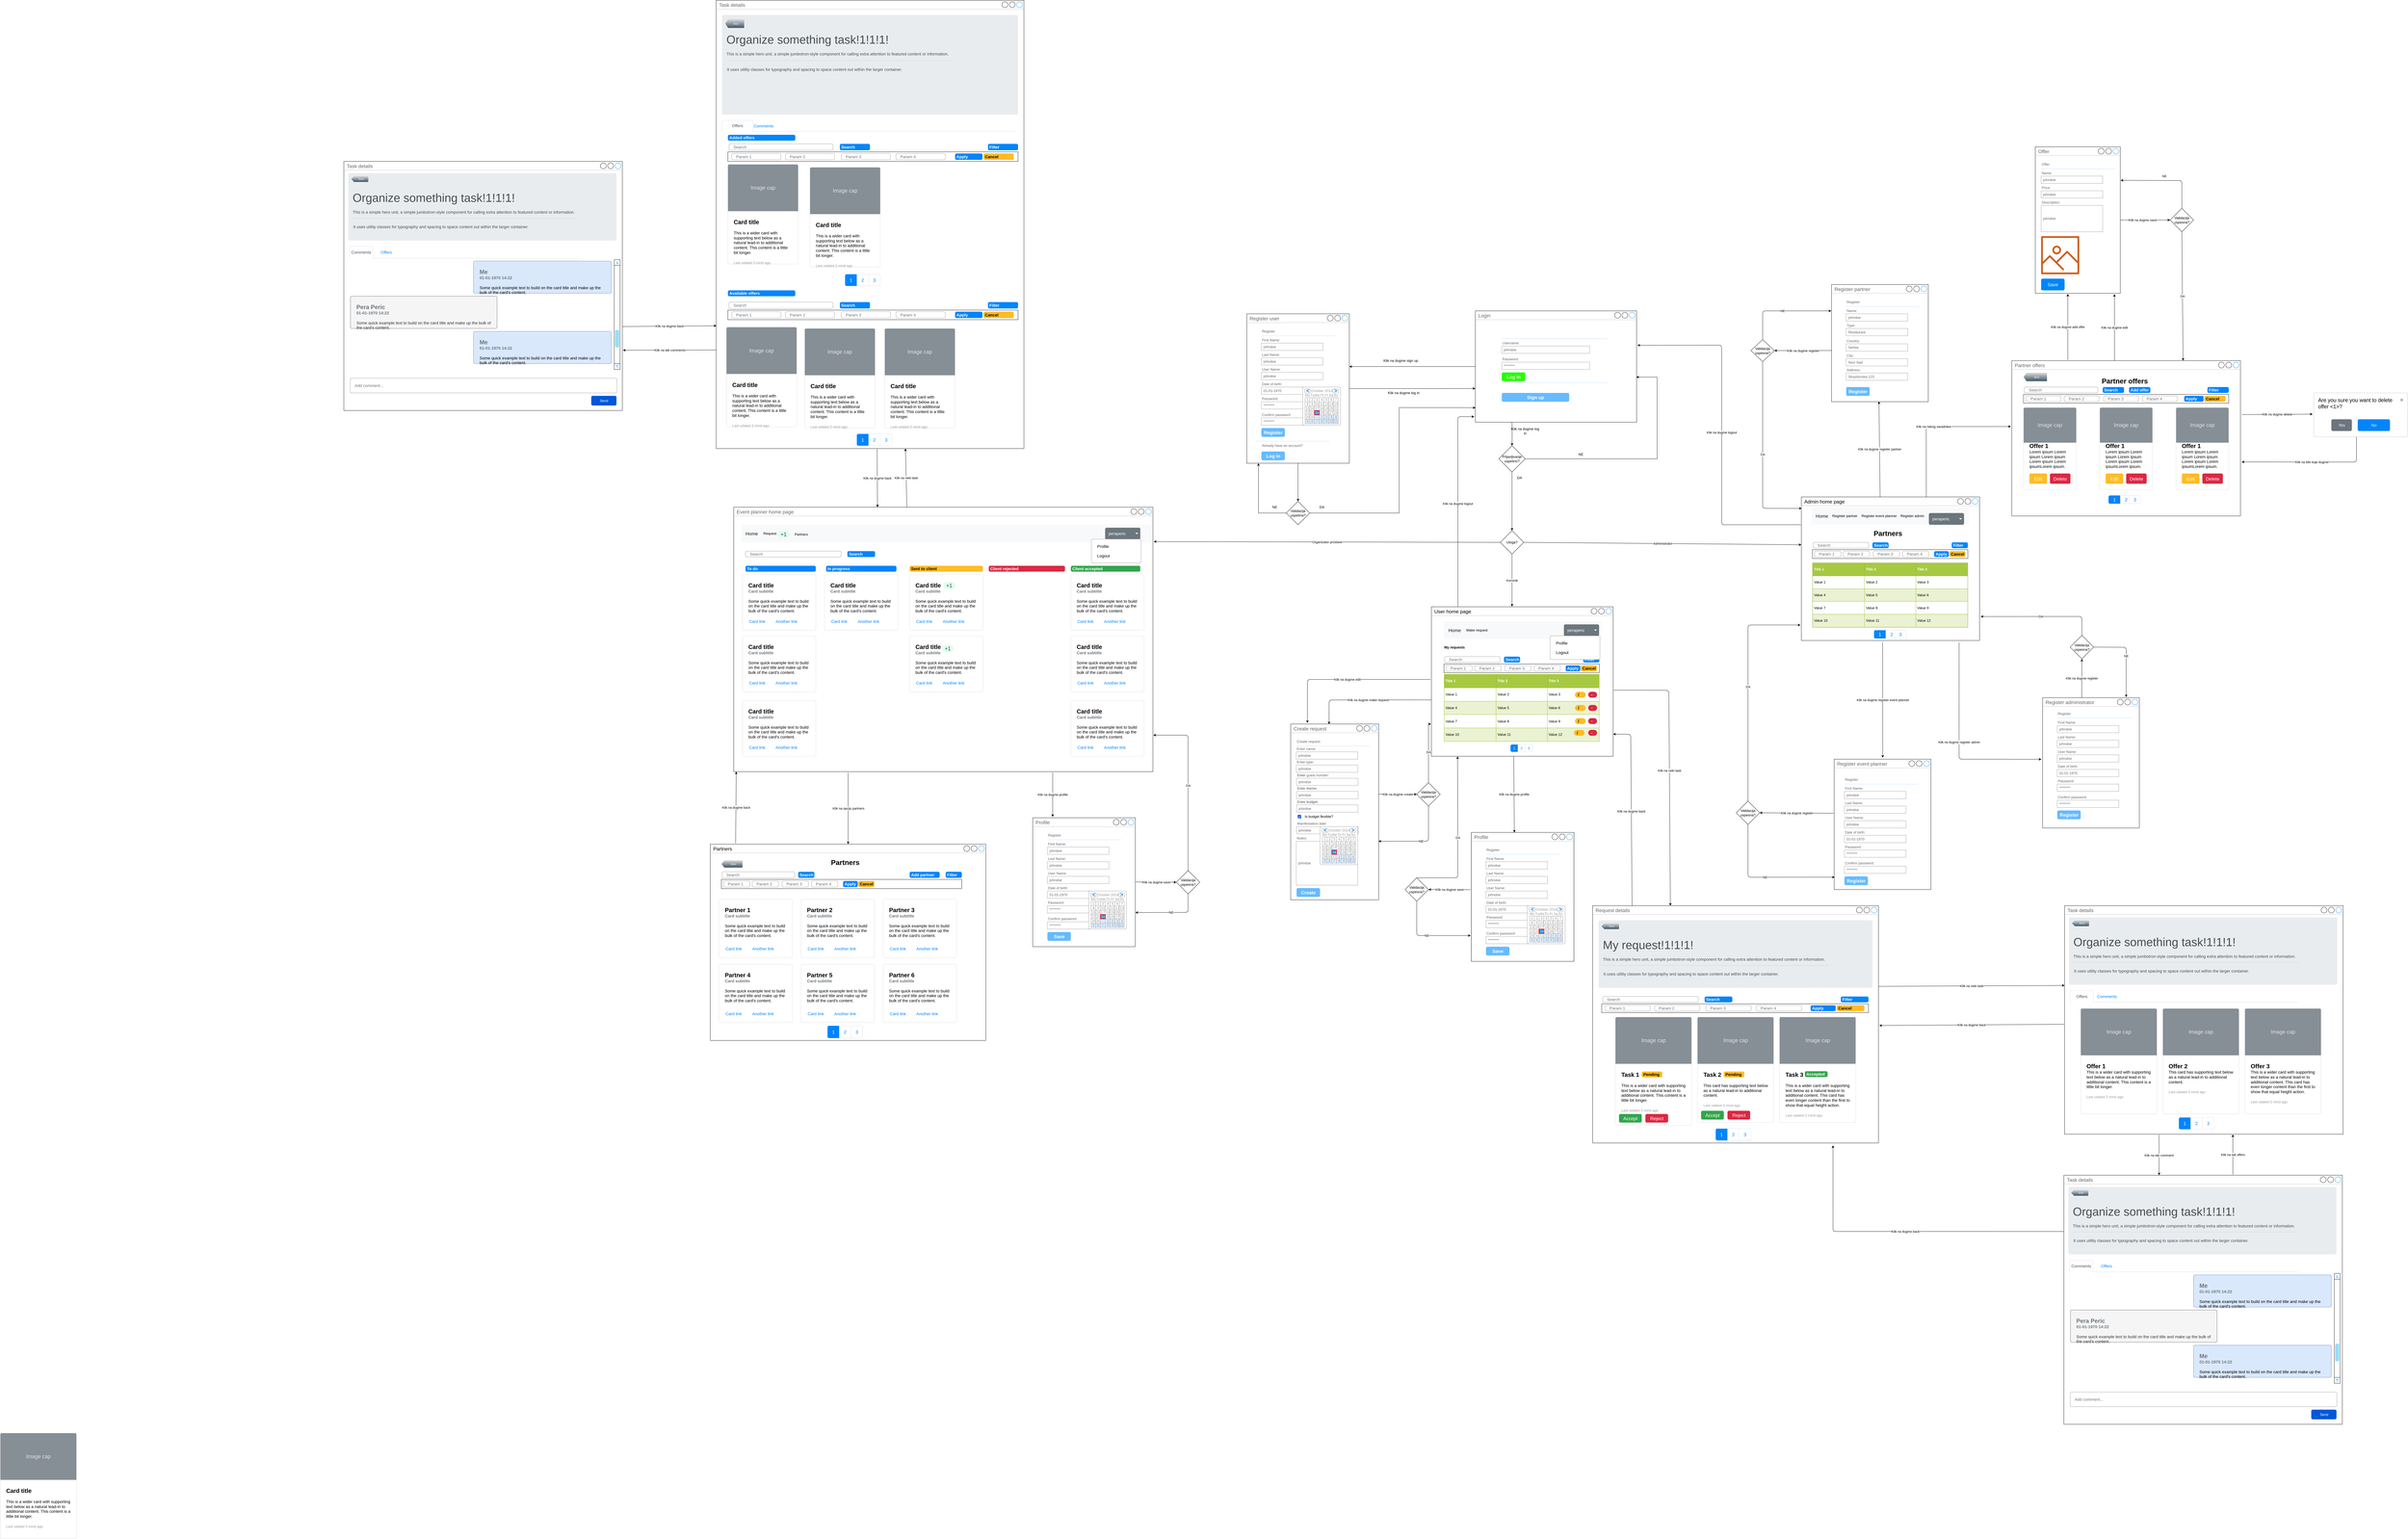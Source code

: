 <mxfile version="14.5.1" type="device"><diagram id="hn4XhIRVyCUq-A5fu4Kj" name="Page-1"><mxGraphModel dx="6773" dy="2079" grid="1" gridSize="10" guides="1" tooltips="1" connect="1" arrows="1" fold="1" page="1" pageScale="1" pageWidth="850" pageHeight="1100" math="0" shadow="0"><root><mxCell id="0"/><mxCell id="1" parent="0"/><mxCell id="SUTUipP1ZamBnAlXVAmR-1" value="Create request" style="strokeWidth=1;shadow=0;dashed=0;align=center;html=1;shape=mxgraph.mockup.containers.window;align=left;verticalAlign=top;spacingLeft=8;strokeColor2=#008cff;strokeColor3=#c4c4c4;fontColor=#666666;mainText=;fontSize=17;labelBackgroundColor=none;" parent="1" vertex="1"><mxGeometry x="-570" y="1440" width="300" height="600" as="geometry"/></mxCell><mxCell id="Oi0pwWEuAO-RGIxjv8WE-238" value="Offer" style="strokeWidth=1;shadow=0;dashed=0;align=center;html=1;shape=mxgraph.mockup.containers.window;align=left;verticalAlign=top;spacingLeft=8;strokeColor2=#008cff;strokeColor3=#c4c4c4;fontColor=#666666;mainText=;fontSize=17;labelBackgroundColor=none;fillColor=#FFFFFF;" parent="1" vertex="1"><mxGeometry x="1970" y="-530" width="290" height="500" as="geometry"/></mxCell><mxCell id="iUttRsAcflUPDt40Tcuy-1" value="Login" style="strokeWidth=1;shadow=0;dashed=0;align=center;html=1;shape=mxgraph.mockup.containers.window;align=left;verticalAlign=top;spacingLeft=8;strokeColor2=#008cff;strokeColor3=#c4c4c4;fontColor=#666666;mainText=;fontSize=17;labelBackgroundColor=none;" parent="1" vertex="1"><mxGeometry x="60" y="30" width="550" height="380" as="geometry"/></mxCell><mxCell id="iUttRsAcflUPDt40Tcuy-2" value="" style="strokeWidth=1;shadow=0;dashed=0;align=center;html=1;shape=mxgraph.mockup.forms.rrect;rSize=0;fillColor=#ffffff;strokeColor=none;" parent="1" vertex="1"><mxGeometry x="140" y="90" width="400" height="270" as="geometry"/></mxCell><mxCell id="iUttRsAcflUPDt40Tcuy-3" value="" style="strokeWidth=1;shadow=0;dashed=0;align=center;html=1;shape=mxgraph.mockup.forms.anchor;fontSize=12;fontColor=#666666;align=left;resizeWidth=1;spacingLeft=0;" parent="iUttRsAcflUPDt40Tcuy-2" vertex="1"><mxGeometry width="200" height="20" relative="1" as="geometry"><mxPoint x="10" y="10" as="offset"/></mxGeometry></mxCell><mxCell id="iUttRsAcflUPDt40Tcuy-25" style="edgeStyle=orthogonalEdgeStyle;rounded=0;orthogonalLoop=1;jettySize=auto;html=1;entryX=0.5;entryY=0;entryDx=0;entryDy=0;" parent="iUttRsAcflUPDt40Tcuy-2" target="iUttRsAcflUPDt40Tcuy-14" edge="1"><mxGeometry relative="1" as="geometry"><mxPoint x="45" y="320" as="sourcePoint"/></mxGeometry></mxCell><mxCell id="iUttRsAcflUPDt40Tcuy-4" value="" style="shape=line;strokeColor=#ddeeff;strokeWidth=2;html=1;resizeWidth=1;" parent="iUttRsAcflUPDt40Tcuy-2" vertex="1"><mxGeometry width="360" height="10" relative="1" as="geometry"><mxPoint x="10" y="30" as="offset"/></mxGeometry></mxCell><mxCell id="iUttRsAcflUPDt40Tcuy-5" value="Username:" style="strokeWidth=1;shadow=0;dashed=0;align=center;html=1;shape=mxgraph.mockup.forms.anchor;fontSize=12;fontColor=#666666;align=left;resizeWidth=1;spacingLeft=0;" parent="iUttRsAcflUPDt40Tcuy-2" vertex="1"><mxGeometry width="200" height="20" relative="1" as="geometry"><mxPoint x="10" y="40" as="offset"/></mxGeometry></mxCell><mxCell id="iUttRsAcflUPDt40Tcuy-6" value="johndoe" style="strokeWidth=1;shadow=0;dashed=0;align=center;html=1;shape=mxgraph.mockup.forms.rrect;rSize=0;strokeColor=#999999;fontColor=#666666;align=left;spacingLeft=5;resizeWidth=1;" parent="iUttRsAcflUPDt40Tcuy-2" vertex="1"><mxGeometry width="300" height="25" relative="1" as="geometry"><mxPoint x="10" y="60" as="offset"/></mxGeometry></mxCell><mxCell id="iUttRsAcflUPDt40Tcuy-7" value="Password:" style="strokeWidth=1;shadow=0;dashed=0;align=center;html=1;shape=mxgraph.mockup.forms.anchor;fontSize=12;fontColor=#666666;align=left;resizeWidth=1;spacingLeft=0;" parent="iUttRsAcflUPDt40Tcuy-2" vertex="1"><mxGeometry width="200" height="20" relative="1" as="geometry"><mxPoint x="10" y="95" as="offset"/></mxGeometry></mxCell><mxCell id="iUttRsAcflUPDt40Tcuy-8" value="********" style="strokeWidth=1;shadow=0;dashed=0;align=center;html=1;shape=mxgraph.mockup.forms.rrect;rSize=0;strokeColor=#999999;fontColor=#666666;align=left;spacingLeft=5;resizeWidth=1;" parent="iUttRsAcflUPDt40Tcuy-2" vertex="1"><mxGeometry width="300" height="25" relative="1" as="geometry"><mxPoint x="10" y="115" as="offset"/></mxGeometry></mxCell><mxCell id="iUttRsAcflUPDt40Tcuy-9" value="Log in" style="strokeWidth=1;shadow=0;dashed=0;align=center;html=1;shape=mxgraph.mockup.forms.rrect;rSize=5;strokeColor=none;fontColor=#ffffff;fontSize=16;fontStyle=1;fillColor=#22FF00;" parent="iUttRsAcflUPDt40Tcuy-2" vertex="1"><mxGeometry y="1" width="80" height="30" relative="1" as="geometry"><mxPoint x="10" y="-120" as="offset"/></mxGeometry></mxCell><mxCell id="iUttRsAcflUPDt40Tcuy-11" value="" style="shape=line;strokeColor=#ddeeff;strokeWidth=2;html=1;resizeWidth=1;" parent="iUttRsAcflUPDt40Tcuy-2" vertex="1"><mxGeometry y="1" width="360" height="10" relative="1" as="geometry"><mxPoint x="10" y="-90" as="offset"/></mxGeometry></mxCell><mxCell id="iUttRsAcflUPDt40Tcuy-13" value="Sign up" style="strokeWidth=1;shadow=0;dashed=0;align=center;html=1;shape=mxgraph.mockup.forms.rrect;rSize=5;strokeColor=none;fontColor=#ffffff;fillColor=#66bbff;fontSize=16;fontStyle=1;" parent="iUttRsAcflUPDt40Tcuy-2" vertex="1"><mxGeometry y="1" width="230" height="30" relative="1" as="geometry"><mxPoint x="10" y="-50" as="offset"/></mxGeometry></mxCell><mxCell id="iUttRsAcflUPDt40Tcuy-14" value="Prijavljivanje uspešno?" style="rhombus;whiteSpace=wrap;html=1;fillColor=none;" parent="1" vertex="1"><mxGeometry x="140" y="490" width="90" height="90" as="geometry"/></mxCell><mxCell id="iUttRsAcflUPDt40Tcuy-28" value="Klik na dugme log in" style="text;html=1;strokeColor=none;fillColor=none;align=center;verticalAlign=middle;whiteSpace=wrap;rounded=0;" parent="1" vertex="1"><mxGeometry x="180" y="430" width="100" height="20" as="geometry"/></mxCell><mxCell id="UimRPWJzw-qE_jtU0a6a-83" style="edgeStyle=orthogonalEdgeStyle;rounded=0;orthogonalLoop=1;jettySize=auto;html=1;" parent="1" source="UimRPWJzw-qE_jtU0a6a-1" target="UimRPWJzw-qE_jtU0a6a-82" edge="1"><mxGeometry relative="1" as="geometry"/></mxCell><mxCell id="UimRPWJzw-qE_jtU0a6a-1" value="Register user" style="strokeWidth=1;shadow=0;dashed=0;align=center;html=1;shape=mxgraph.mockup.containers.window;align=left;verticalAlign=top;spacingLeft=8;strokeColor2=#008cff;strokeColor3=#c4c4c4;fontColor=#666666;mainText=;fontSize=17;labelBackgroundColor=none;" parent="1" vertex="1"><mxGeometry x="-720" y="40" width="350" height="510" as="geometry"/></mxCell><mxCell id="UimRPWJzw-qE_jtU0a6a-2" value="" style="strokeWidth=1;shadow=0;dashed=0;align=center;html=1;shape=mxgraph.mockup.forms.rrect;rSize=0;fillColor=#ffffff;strokeColor=none;" parent="1" vertex="1"><mxGeometry x="-680" y="80" width="280" height="300" as="geometry"/></mxCell><mxCell id="UimRPWJzw-qE_jtU0a6a-3" value="Register" style="strokeWidth=1;shadow=0;dashed=0;align=center;html=1;shape=mxgraph.mockup.forms.anchor;fontSize=12;fontColor=#666666;align=left;resizeWidth=1;spacingLeft=0;" parent="UimRPWJzw-qE_jtU0a6a-2" vertex="1"><mxGeometry width="140" height="20" relative="1" as="geometry"><mxPoint x="10" y="10" as="offset"/></mxGeometry></mxCell><mxCell id="UimRPWJzw-qE_jtU0a6a-4" value="" style="shape=line;strokeColor=#ddeeff;strokeWidth=2;html=1;resizeWidth=1;" parent="UimRPWJzw-qE_jtU0a6a-2" vertex="1"><mxGeometry width="252" height="10" relative="1" as="geometry"><mxPoint x="10" y="30" as="offset"/></mxGeometry></mxCell><mxCell id="UimRPWJzw-qE_jtU0a6a-5" value="First Name:" style="strokeWidth=1;shadow=0;dashed=0;align=center;html=1;shape=mxgraph.mockup.forms.anchor;fontSize=12;fontColor=#666666;align=left;resizeWidth=1;spacingLeft=0;" parent="UimRPWJzw-qE_jtU0a6a-2" vertex="1"><mxGeometry width="140" height="20" relative="1" as="geometry"><mxPoint x="10" y="40" as="offset"/></mxGeometry></mxCell><mxCell id="UimRPWJzw-qE_jtU0a6a-6" value="johndoe" style="strokeWidth=1;shadow=0;dashed=0;align=center;html=1;shape=mxgraph.mockup.forms.rrect;rSize=0;strokeColor=#999999;fontColor=#666666;align=left;spacingLeft=5;resizeWidth=1;" parent="UimRPWJzw-qE_jtU0a6a-2" vertex="1"><mxGeometry width="210" height="25" relative="1" as="geometry"><mxPoint x="10" y="60" as="offset"/></mxGeometry></mxCell><mxCell id="UimRPWJzw-qE_jtU0a6a-7" value="Password:" style="strokeWidth=1;shadow=0;dashed=0;align=center;html=1;shape=mxgraph.mockup.forms.anchor;fontSize=12;fontColor=#666666;align=left;resizeWidth=1;spacingLeft=0;" parent="UimRPWJzw-qE_jtU0a6a-2" vertex="1"><mxGeometry width="140" height="20" relative="1" as="geometry"><mxPoint x="10" y="240" as="offset"/></mxGeometry></mxCell><mxCell id="UimRPWJzw-qE_jtU0a6a-8" value="********" style="strokeWidth=1;shadow=0;dashed=0;align=center;html=1;shape=mxgraph.mockup.forms.rrect;rSize=0;strokeColor=#999999;fontColor=#666666;align=left;spacingLeft=5;resizeWidth=1;" parent="UimRPWJzw-qE_jtU0a6a-2" vertex="1"><mxGeometry width="210" height="25" relative="1" as="geometry"><mxPoint x="10" y="260" as="offset"/></mxGeometry></mxCell><mxCell id="UimRPWJzw-qE_jtU0a6a-9" value="Register" style="strokeWidth=1;shadow=0;dashed=0;align=center;html=1;shape=mxgraph.mockup.forms.rrect;rSize=5;strokeColor=none;fontColor=#ffffff;fillColor=#66bbff;fontSize=16;fontStyle=1;" parent="UimRPWJzw-qE_jtU0a6a-2" vertex="1"><mxGeometry y="1" width="80" height="30" relative="1" as="geometry"><mxPoint x="10" y="50" as="offset"/></mxGeometry></mxCell><mxCell id="UimRPWJzw-qE_jtU0a6a-11" value="" style="shape=line;strokeColor=#ddeeff;strokeWidth=2;html=1;resizeWidth=1;" parent="UimRPWJzw-qE_jtU0a6a-2" vertex="1"><mxGeometry y="1" width="252" height="10" relative="1" as="geometry"><mxPoint x="-10" y="90" as="offset"/></mxGeometry></mxCell><mxCell id="UimRPWJzw-qE_jtU0a6a-12" value="Already have an account?" style="strokeWidth=1;shadow=0;dashed=0;align=center;html=1;shape=mxgraph.mockup.forms.anchor;fontSize=12;fontColor=#666666;align=left;spacingLeft=0;resizeWidth=1;" parent="UimRPWJzw-qE_jtU0a6a-2" vertex="1"><mxGeometry y="1" width="210" height="20" relative="1" as="geometry"><mxPoint x="10" y="100" as="offset"/></mxGeometry></mxCell><mxCell id="UimRPWJzw-qE_jtU0a6a-13" value="Log in" style="strokeWidth=1;shadow=0;dashed=0;align=center;html=1;shape=mxgraph.mockup.forms.rrect;rSize=5;strokeColor=none;fontColor=#ffffff;fillColor=#66bbff;fontSize=16;fontStyle=1;" parent="UimRPWJzw-qE_jtU0a6a-2" vertex="1"><mxGeometry y="1" width="80" height="30" relative="1" as="geometry"><mxPoint x="10" y="130" as="offset"/></mxGeometry></mxCell><mxCell id="UimRPWJzw-qE_jtU0a6a-14" value="********" style="strokeWidth=1;shadow=0;dashed=0;align=center;html=1;shape=mxgraph.mockup.forms.rrect;rSize=0;strokeColor=#999999;fontColor=#666666;align=left;spacingLeft=5;resizeWidth=1;" parent="UimRPWJzw-qE_jtU0a6a-2" vertex="1"><mxGeometry width="210" height="25" relative="1" as="geometry"><mxPoint x="10" y="315" as="offset"/></mxGeometry></mxCell><mxCell id="UimRPWJzw-qE_jtU0a6a-15" value="Confirm password" style="strokeWidth=1;shadow=0;dashed=0;align=center;html=1;shape=mxgraph.mockup.forms.anchor;fontSize=12;fontColor=#666666;align=left;resizeWidth=1;spacingLeft=0;" parent="UimRPWJzw-qE_jtU0a6a-2" vertex="1"><mxGeometry width="140" height="20" relative="1" as="geometry"><mxPoint x="10" y="295" as="offset"/></mxGeometry></mxCell><mxCell id="UimRPWJzw-qE_jtU0a6a-16" value="Last Name:" style="strokeWidth=1;shadow=0;dashed=0;align=center;html=1;shape=mxgraph.mockup.forms.anchor;fontSize=12;fontColor=#666666;align=left;resizeWidth=1;spacingLeft=0;" parent="UimRPWJzw-qE_jtU0a6a-2" vertex="1"><mxGeometry width="140" height="20" relative="1" as="geometry"><mxPoint x="10" y="90" as="offset"/></mxGeometry></mxCell><mxCell id="UimRPWJzw-qE_jtU0a6a-17" value="johndoe" style="strokeWidth=1;shadow=0;dashed=0;align=center;html=1;shape=mxgraph.mockup.forms.rrect;rSize=0;strokeColor=#999999;fontColor=#666666;align=left;spacingLeft=5;resizeWidth=1;" parent="UimRPWJzw-qE_jtU0a6a-2" vertex="1"><mxGeometry width="210" height="25" relative="1" as="geometry"><mxPoint x="10" y="110" as="offset"/></mxGeometry></mxCell><mxCell id="UimRPWJzw-qE_jtU0a6a-18" value="User Name:" style="strokeWidth=1;shadow=0;dashed=0;align=center;html=1;shape=mxgraph.mockup.forms.anchor;fontSize=12;fontColor=#666666;align=left;resizeWidth=1;spacingLeft=0;" parent="UimRPWJzw-qE_jtU0a6a-2" vertex="1"><mxGeometry width="140" height="20" relative="1" as="geometry"><mxPoint x="10" y="140" as="offset"/></mxGeometry></mxCell><mxCell id="UimRPWJzw-qE_jtU0a6a-19" value="johndoe" style="strokeWidth=1;shadow=0;dashed=0;align=center;html=1;shape=mxgraph.mockup.forms.rrect;rSize=0;strokeColor=#999999;fontColor=#666666;align=left;spacingLeft=5;resizeWidth=1;" parent="UimRPWJzw-qE_jtU0a6a-2" vertex="1"><mxGeometry width="210" height="25" relative="1" as="geometry"><mxPoint x="10" y="160" as="offset"/></mxGeometry></mxCell><mxCell id="UimRPWJzw-qE_jtU0a6a-20" value="01-01-1970" style="strokeWidth=1;shadow=0;dashed=0;align=center;html=1;shape=mxgraph.mockup.forms.rrect;rSize=0;strokeColor=#999999;fontColor=#666666;align=left;spacingLeft=5;resizeWidth=1;" parent="UimRPWJzw-qE_jtU0a6a-2" vertex="1"><mxGeometry width="210" height="25" relative="1" as="geometry"><mxPoint x="10" y="210" as="offset"/></mxGeometry></mxCell><mxCell id="UimRPWJzw-qE_jtU0a6a-21" value="&lt;div&gt;Date of birth:&lt;/div&gt;" style="strokeWidth=1;shadow=0;dashed=0;align=center;html=1;shape=mxgraph.mockup.forms.anchor;fontSize=12;fontColor=#666666;align=left;resizeWidth=1;spacingLeft=0;" parent="UimRPWJzw-qE_jtU0a6a-2" vertex="1"><mxGeometry width="140" height="20" relative="1" as="geometry"><mxPoint x="10" y="190" as="offset"/></mxGeometry></mxCell><mxCell id="UimRPWJzw-qE_jtU0a6a-22" value="" style="strokeWidth=1;shadow=0;dashed=0;align=center;html=1;shape=mxgraph.mockup.forms.rrect;rSize=5;strokeColor=#999999;fillColor=#ffffff;" parent="1" vertex="1"><mxGeometry x="-529" y="290" width="129" height="130" as="geometry"/></mxCell><mxCell id="UimRPWJzw-qE_jtU0a6a-23" value="October 2014" style="strokeWidth=1;shadow=0;dashed=0;align=center;html=1;shape=mxgraph.mockup.forms.anchor;fontColor=#999999;" parent="UimRPWJzw-qE_jtU0a6a-22" vertex="1"><mxGeometry x="24.188" y="5.943" width="80.625" height="14.857" as="geometry"/></mxCell><mxCell id="UimRPWJzw-qE_jtU0a6a-24" value="&lt;" style="strokeWidth=1;shadow=0;dashed=0;align=center;html=1;shape=mxgraph.mockup.forms.rrect;rSize=4;strokeColor=#999999;fontColor=#008cff;fontSize=19;fontStyle=1;" parent="UimRPWJzw-qE_jtU0a6a-22" vertex="1"><mxGeometry x="6.45" y="5.943" width="20.156" height="14.857" as="geometry"/></mxCell><mxCell id="UimRPWJzw-qE_jtU0a6a-25" value="&gt;" style="strokeWidth=1;shadow=0;dashed=0;align=center;html=1;shape=mxgraph.mockup.forms.rrect;rSize=4;strokeColor=#999999;fontColor=#008cff;fontSize=19;fontStyle=1;" parent="UimRPWJzw-qE_jtU0a6a-22" vertex="1"><mxGeometry x="102.394" y="5.943" width="20.156" height="14.857" as="geometry"/></mxCell><mxCell id="UimRPWJzw-qE_jtU0a6a-26" value="Mo" style="strokeWidth=1;shadow=0;dashed=0;align=center;html=1;shape=mxgraph.mockup.forms.anchor;fontColor=#999999;" parent="UimRPWJzw-qE_jtU0a6a-22" vertex="1"><mxGeometry x="8.062" y="20.8" width="16.125" height="14.857" as="geometry"/></mxCell><mxCell id="UimRPWJzw-qE_jtU0a6a-27" value="Tu" style="strokeWidth=1;shadow=0;dashed=0;align=center;html=1;shape=mxgraph.mockup.forms.anchor;fontColor=#999999;" parent="UimRPWJzw-qE_jtU0a6a-22" vertex="1"><mxGeometry x="24.188" y="20.8" width="16.125" height="14.857" as="geometry"/></mxCell><mxCell id="UimRPWJzw-qE_jtU0a6a-28" value="We" style="strokeWidth=1;shadow=0;dashed=0;align=center;html=1;shape=mxgraph.mockup.forms.anchor;fontColor=#999999;" parent="UimRPWJzw-qE_jtU0a6a-22" vertex="1"><mxGeometry x="40.312" y="20.8" width="16.125" height="14.857" as="geometry"/></mxCell><mxCell id="UimRPWJzw-qE_jtU0a6a-29" value="Th" style="strokeWidth=1;shadow=0;dashed=0;align=center;html=1;shape=mxgraph.mockup.forms.anchor;fontColor=#999999;" parent="UimRPWJzw-qE_jtU0a6a-22" vertex="1"><mxGeometry x="56.438" y="20.8" width="16.125" height="14.857" as="geometry"/></mxCell><mxCell id="UimRPWJzw-qE_jtU0a6a-30" value="Fr" style="strokeWidth=1;shadow=0;dashed=0;align=center;html=1;shape=mxgraph.mockup.forms.anchor;fontColor=#999999;" parent="UimRPWJzw-qE_jtU0a6a-22" vertex="1"><mxGeometry x="72.562" y="20.8" width="16.125" height="14.857" as="geometry"/></mxCell><mxCell id="UimRPWJzw-qE_jtU0a6a-31" value="Sa" style="strokeWidth=1;shadow=0;dashed=0;align=center;html=1;shape=mxgraph.mockup.forms.anchor;fontColor=#999999;" parent="UimRPWJzw-qE_jtU0a6a-22" vertex="1"><mxGeometry x="88.688" y="20.8" width="16.125" height="14.857" as="geometry"/></mxCell><mxCell id="UimRPWJzw-qE_jtU0a6a-32" value="Su" style="strokeWidth=1;shadow=0;dashed=0;align=center;html=1;shape=mxgraph.mockup.forms.anchor;fontColor=#999999;" parent="UimRPWJzw-qE_jtU0a6a-22" vertex="1"><mxGeometry x="104.812" y="20.8" width="16.125" height="14.857" as="geometry"/></mxCell><mxCell id="UimRPWJzw-qE_jtU0a6a-33" value="1" style="strokeWidth=1;shadow=0;dashed=0;align=center;html=1;shape=mxgraph.mockup.forms.rrect;rSize=0;strokeColor=#999999;fontColor=#999999;" parent="UimRPWJzw-qE_jtU0a6a-22" vertex="1"><mxGeometry x="8.062" y="35.657" width="16.125" height="14.857" as="geometry"/></mxCell><mxCell id="UimRPWJzw-qE_jtU0a6a-34" value="2" style="strokeWidth=1;shadow=0;dashed=0;align=center;html=1;shape=mxgraph.mockup.forms.rrect;rSize=0;strokeColor=#999999;fontColor=#999999;" parent="UimRPWJzw-qE_jtU0a6a-22" vertex="1"><mxGeometry x="24.188" y="35.657" width="16.125" height="14.857" as="geometry"/></mxCell><mxCell id="UimRPWJzw-qE_jtU0a6a-35" value="3" style="strokeWidth=1;shadow=0;dashed=0;align=center;html=1;shape=mxgraph.mockup.forms.rrect;rSize=0;strokeColor=#999999;fontColor=#999999;" parent="UimRPWJzw-qE_jtU0a6a-22" vertex="1"><mxGeometry x="40.312" y="35.657" width="16.125" height="14.857" as="geometry"/></mxCell><mxCell id="UimRPWJzw-qE_jtU0a6a-36" value="4" style="strokeWidth=1;shadow=0;dashed=0;align=center;html=1;shape=mxgraph.mockup.forms.rrect;rSize=0;strokeColor=#999999;fontColor=#999999;" parent="UimRPWJzw-qE_jtU0a6a-22" vertex="1"><mxGeometry x="56.438" y="35.657" width="16.125" height="14.857" as="geometry"/></mxCell><mxCell id="UimRPWJzw-qE_jtU0a6a-37" value="5" style="strokeWidth=1;shadow=0;dashed=0;align=center;html=1;shape=mxgraph.mockup.forms.rrect;rSize=0;strokeColor=#999999;fontColor=#999999;" parent="UimRPWJzw-qE_jtU0a6a-22" vertex="1"><mxGeometry x="72.562" y="35.657" width="16.125" height="14.857" as="geometry"/></mxCell><mxCell id="UimRPWJzw-qE_jtU0a6a-38" value="6" style="strokeWidth=1;shadow=0;dashed=0;align=center;html=1;shape=mxgraph.mockup.forms.rrect;rSize=0;strokeColor=#999999;fontColor=#999999;" parent="UimRPWJzw-qE_jtU0a6a-22" vertex="1"><mxGeometry x="88.688" y="35.657" width="16.125" height="14.857" as="geometry"/></mxCell><mxCell id="UimRPWJzw-qE_jtU0a6a-39" value="7" style="strokeWidth=1;shadow=0;dashed=0;align=center;html=1;shape=mxgraph.mockup.forms.rrect;rSize=0;strokeColor=#999999;fontColor=#999999;" parent="UimRPWJzw-qE_jtU0a6a-22" vertex="1"><mxGeometry x="104.812" y="35.657" width="16.125" height="14.857" as="geometry"/></mxCell><mxCell id="UimRPWJzw-qE_jtU0a6a-40" value="8" style="strokeWidth=1;shadow=0;dashed=0;align=center;html=1;shape=mxgraph.mockup.forms.rrect;rSize=0;strokeColor=#999999;fontColor=#999999;" parent="UimRPWJzw-qE_jtU0a6a-22" vertex="1"><mxGeometry x="8.062" y="50.514" width="16.125" height="14.857" as="geometry"/></mxCell><mxCell id="UimRPWJzw-qE_jtU0a6a-41" value="9" style="strokeWidth=1;shadow=0;dashed=0;align=center;html=1;shape=mxgraph.mockup.forms.rrect;rSize=0;strokeColor=#999999;fontColor=#999999;" parent="UimRPWJzw-qE_jtU0a6a-22" vertex="1"><mxGeometry x="24.188" y="50.514" width="16.125" height="14.857" as="geometry"/></mxCell><mxCell id="UimRPWJzw-qE_jtU0a6a-42" value="10" style="strokeWidth=1;shadow=0;dashed=0;align=center;html=1;shape=mxgraph.mockup.forms.rrect;rSize=0;strokeColor=#999999;fontColor=#999999;" parent="UimRPWJzw-qE_jtU0a6a-22" vertex="1"><mxGeometry x="40.312" y="50.514" width="16.125" height="14.857" as="geometry"/></mxCell><mxCell id="UimRPWJzw-qE_jtU0a6a-43" value="11" style="strokeWidth=1;shadow=0;dashed=0;align=center;html=1;shape=mxgraph.mockup.forms.rrect;rSize=0;strokeColor=#999999;fontColor=#999999;" parent="UimRPWJzw-qE_jtU0a6a-22" vertex="1"><mxGeometry x="56.438" y="50.514" width="16.125" height="14.857" as="geometry"/></mxCell><mxCell id="UimRPWJzw-qE_jtU0a6a-44" value="12" style="strokeWidth=1;shadow=0;dashed=0;align=center;html=1;shape=mxgraph.mockup.forms.rrect;rSize=0;strokeColor=#999999;fontColor=#999999;" parent="UimRPWJzw-qE_jtU0a6a-22" vertex="1"><mxGeometry x="72.562" y="50.514" width="16.125" height="14.857" as="geometry"/></mxCell><mxCell id="UimRPWJzw-qE_jtU0a6a-45" value="13" style="strokeWidth=1;shadow=0;dashed=0;align=center;html=1;shape=mxgraph.mockup.forms.rrect;rSize=0;strokeColor=#999999;fontColor=#999999;" parent="UimRPWJzw-qE_jtU0a6a-22" vertex="1"><mxGeometry x="88.688" y="50.514" width="16.125" height="14.857" as="geometry"/></mxCell><mxCell id="UimRPWJzw-qE_jtU0a6a-46" value="14" style="strokeWidth=1;shadow=0;dashed=0;align=center;html=1;shape=mxgraph.mockup.forms.rrect;rSize=0;strokeColor=#999999;fontColor=#999999;" parent="UimRPWJzw-qE_jtU0a6a-22" vertex="1"><mxGeometry x="104.812" y="50.514" width="16.125" height="14.857" as="geometry"/></mxCell><mxCell id="UimRPWJzw-qE_jtU0a6a-47" value="15" style="strokeWidth=1;shadow=0;dashed=0;align=center;html=1;shape=mxgraph.mockup.forms.rrect;rSize=0;strokeColor=#999999;fontColor=#999999;" parent="UimRPWJzw-qE_jtU0a6a-22" vertex="1"><mxGeometry x="8.062" y="65.371" width="16.125" height="14.857" as="geometry"/></mxCell><mxCell id="UimRPWJzw-qE_jtU0a6a-48" value="16" style="strokeWidth=1;shadow=0;dashed=0;align=center;html=1;shape=mxgraph.mockup.forms.rrect;rSize=0;strokeColor=#999999;fontColor=#999999;" parent="UimRPWJzw-qE_jtU0a6a-22" vertex="1"><mxGeometry x="24.188" y="65.371" width="16.125" height="14.857" as="geometry"/></mxCell><mxCell id="UimRPWJzw-qE_jtU0a6a-49" value="17" style="strokeWidth=1;shadow=0;dashed=0;align=center;html=1;shape=mxgraph.mockup.forms.rrect;rSize=0;strokeColor=#999999;fontColor=#999999;" parent="UimRPWJzw-qE_jtU0a6a-22" vertex="1"><mxGeometry x="40.312" y="65.371" width="16.125" height="14.857" as="geometry"/></mxCell><mxCell id="UimRPWJzw-qE_jtU0a6a-50" value="18" style="strokeWidth=1;shadow=0;dashed=0;align=center;html=1;shape=mxgraph.mockup.forms.rrect;rSize=0;strokeColor=#999999;fontColor=#999999;" parent="UimRPWJzw-qE_jtU0a6a-22" vertex="1"><mxGeometry x="56.438" y="65.371" width="16.125" height="14.857" as="geometry"/></mxCell><mxCell id="UimRPWJzw-qE_jtU0a6a-51" value="19" style="strokeWidth=1;shadow=0;dashed=0;align=center;html=1;shape=mxgraph.mockup.forms.rrect;rSize=0;strokeColor=#999999;fontColor=#999999;" parent="UimRPWJzw-qE_jtU0a6a-22" vertex="1"><mxGeometry x="72.562" y="65.371" width="16.125" height="14.857" as="geometry"/></mxCell><mxCell id="UimRPWJzw-qE_jtU0a6a-52" value="20" style="strokeWidth=1;shadow=0;dashed=0;align=center;html=1;shape=mxgraph.mockup.forms.rrect;rSize=0;strokeColor=#999999;fontColor=#999999;" parent="UimRPWJzw-qE_jtU0a6a-22" vertex="1"><mxGeometry x="88.688" y="65.371" width="16.125" height="14.857" as="geometry"/></mxCell><mxCell id="UimRPWJzw-qE_jtU0a6a-53" value="21" style="strokeWidth=1;shadow=0;dashed=0;align=center;html=1;shape=mxgraph.mockup.forms.rrect;rSize=0;strokeColor=#999999;fontColor=#999999;" parent="UimRPWJzw-qE_jtU0a6a-22" vertex="1"><mxGeometry x="104.812" y="65.371" width="16.125" height="14.857" as="geometry"/></mxCell><mxCell id="UimRPWJzw-qE_jtU0a6a-54" value="22" style="strokeWidth=1;shadow=0;dashed=0;align=center;html=1;shape=mxgraph.mockup.forms.rrect;rSize=0;strokeColor=#999999;fontColor=#999999;" parent="UimRPWJzw-qE_jtU0a6a-22" vertex="1"><mxGeometry x="8.062" y="80.229" width="16.125" height="14.857" as="geometry"/></mxCell><mxCell id="UimRPWJzw-qE_jtU0a6a-55" value="23" style="strokeWidth=1;shadow=0;dashed=0;align=center;html=1;shape=mxgraph.mockup.forms.rrect;rSize=0;strokeColor=#999999;fontColor=#999999;" parent="UimRPWJzw-qE_jtU0a6a-22" vertex="1"><mxGeometry x="24.188" y="80.229" width="16.125" height="14.857" as="geometry"/></mxCell><mxCell id="UimRPWJzw-qE_jtU0a6a-56" value="25" style="strokeWidth=1;shadow=0;dashed=0;align=center;html=1;shape=mxgraph.mockup.forms.rrect;rSize=0;strokeColor=#999999;fontColor=#999999;" parent="UimRPWJzw-qE_jtU0a6a-22" vertex="1"><mxGeometry x="56.438" y="80.229" width="16.125" height="14.857" as="geometry"/></mxCell><mxCell id="UimRPWJzw-qE_jtU0a6a-57" value="26" style="strokeWidth=1;shadow=0;dashed=0;align=center;html=1;shape=mxgraph.mockup.forms.rrect;rSize=0;strokeColor=#999999;fontColor=#999999;" parent="UimRPWJzw-qE_jtU0a6a-22" vertex="1"><mxGeometry x="72.562" y="80.229" width="16.125" height="14.857" as="geometry"/></mxCell><mxCell id="UimRPWJzw-qE_jtU0a6a-58" value="27" style="strokeWidth=1;shadow=0;dashed=0;align=center;html=1;shape=mxgraph.mockup.forms.rrect;rSize=0;strokeColor=#999999;fontColor=#999999;" parent="UimRPWJzw-qE_jtU0a6a-22" vertex="1"><mxGeometry x="88.688" y="80.229" width="16.125" height="14.857" as="geometry"/></mxCell><mxCell id="UimRPWJzw-qE_jtU0a6a-59" value="28" style="strokeWidth=1;shadow=0;dashed=0;align=center;html=1;shape=mxgraph.mockup.forms.rrect;rSize=0;strokeColor=#999999;fontColor=#999999;" parent="UimRPWJzw-qE_jtU0a6a-22" vertex="1"><mxGeometry x="104.812" y="80.229" width="16.125" height="14.857" as="geometry"/></mxCell><mxCell id="UimRPWJzw-qE_jtU0a6a-60" value="29" style="strokeWidth=1;shadow=0;dashed=0;align=center;html=1;shape=mxgraph.mockup.forms.rrect;rSize=0;strokeColor=#999999;fontColor=#999999;" parent="UimRPWJzw-qE_jtU0a6a-22" vertex="1"><mxGeometry x="8.062" y="95.086" width="16.125" height="14.857" as="geometry"/></mxCell><mxCell id="UimRPWJzw-qE_jtU0a6a-61" value="30" style="strokeWidth=1;shadow=0;dashed=0;align=center;html=1;shape=mxgraph.mockup.forms.rrect;rSize=0;strokeColor=#999999;fontColor=#999999;" parent="UimRPWJzw-qE_jtU0a6a-22" vertex="1"><mxGeometry x="24.188" y="95.086" width="16.125" height="14.857" as="geometry"/></mxCell><mxCell id="UimRPWJzw-qE_jtU0a6a-62" value="31" style="strokeWidth=1;shadow=0;dashed=0;align=center;html=1;shape=mxgraph.mockup.forms.rrect;rSize=0;strokeColor=#999999;fontColor=#999999;" parent="UimRPWJzw-qE_jtU0a6a-22" vertex="1"><mxGeometry x="40.312" y="95.086" width="16.125" height="14.857" as="geometry"/></mxCell><mxCell id="UimRPWJzw-qE_jtU0a6a-63" value="1" style="strokeWidth=1;shadow=0;dashed=0;align=center;html=1;shape=mxgraph.mockup.forms.rrect;rSize=0;strokeColor=#999999;fontColor=#999999;fillColor=#ddeeff;" parent="UimRPWJzw-qE_jtU0a6a-22" vertex="1"><mxGeometry x="56.438" y="95.086" width="16.125" height="14.857" as="geometry"/></mxCell><mxCell id="UimRPWJzw-qE_jtU0a6a-64" value="2" style="strokeWidth=1;shadow=0;dashed=0;align=center;html=1;shape=mxgraph.mockup.forms.rrect;rSize=0;strokeColor=#999999;fontColor=#999999;fillColor=#ddeeff;" parent="UimRPWJzw-qE_jtU0a6a-22" vertex="1"><mxGeometry x="72.562" y="95.086" width="16.125" height="14.857" as="geometry"/></mxCell><mxCell id="UimRPWJzw-qE_jtU0a6a-65" value="3" style="strokeWidth=1;shadow=0;dashed=0;align=center;html=1;shape=mxgraph.mockup.forms.rrect;rSize=0;strokeColor=#999999;fontColor=#999999;fillColor=#ddeeff;" parent="UimRPWJzw-qE_jtU0a6a-22" vertex="1"><mxGeometry x="88.688" y="95.086" width="16.125" height="14.857" as="geometry"/></mxCell><mxCell id="UimRPWJzw-qE_jtU0a6a-66" value="4" style="strokeWidth=1;shadow=0;dashed=0;align=center;html=1;shape=mxgraph.mockup.forms.rrect;rSize=0;strokeColor=#999999;fontColor=#999999;fillColor=#ddeeff;" parent="UimRPWJzw-qE_jtU0a6a-22" vertex="1"><mxGeometry x="104.812" y="95.086" width="16.125" height="14.857" as="geometry"/></mxCell><mxCell id="UimRPWJzw-qE_jtU0a6a-67" value="5" style="strokeWidth=1;shadow=0;dashed=0;align=center;html=1;shape=mxgraph.mockup.forms.rrect;rSize=0;strokeColor=#999999;fontColor=#999999;fillColor=#ddeeff;" parent="UimRPWJzw-qE_jtU0a6a-22" vertex="1"><mxGeometry x="8.062" y="109.943" width="16.125" height="14.857" as="geometry"/></mxCell><mxCell id="UimRPWJzw-qE_jtU0a6a-68" value="6" style="strokeWidth=1;shadow=0;dashed=0;align=center;html=1;shape=mxgraph.mockup.forms.rrect;rSize=0;strokeColor=#999999;fontColor=#999999;fillColor=#ddeeff;" parent="UimRPWJzw-qE_jtU0a6a-22" vertex="1"><mxGeometry x="24.188" y="109.943" width="16.125" height="14.857" as="geometry"/></mxCell><mxCell id="UimRPWJzw-qE_jtU0a6a-69" value="7" style="strokeWidth=1;shadow=0;dashed=0;align=center;html=1;shape=mxgraph.mockup.forms.rrect;rSize=0;strokeColor=#999999;fontColor=#999999;fillColor=#ddeeff;" parent="UimRPWJzw-qE_jtU0a6a-22" vertex="1"><mxGeometry x="40.312" y="109.943" width="16.125" height="14.857" as="geometry"/></mxCell><mxCell id="UimRPWJzw-qE_jtU0a6a-70" value="8" style="strokeWidth=1;shadow=0;dashed=0;align=center;html=1;shape=mxgraph.mockup.forms.rrect;rSize=0;strokeColor=#999999;fontColor=#999999;fillColor=#ddeeff;" parent="UimRPWJzw-qE_jtU0a6a-22" vertex="1"><mxGeometry x="56.438" y="109.943" width="16.125" height="14.857" as="geometry"/></mxCell><mxCell id="UimRPWJzw-qE_jtU0a6a-71" value="9" style="strokeWidth=1;shadow=0;dashed=0;align=center;html=1;shape=mxgraph.mockup.forms.rrect;rSize=0;strokeColor=#999999;fontColor=#999999;fillColor=#ddeeff;" parent="UimRPWJzw-qE_jtU0a6a-22" vertex="1"><mxGeometry x="72.562" y="109.943" width="16.125" height="14.857" as="geometry"/></mxCell><mxCell id="UimRPWJzw-qE_jtU0a6a-72" value="10" style="strokeWidth=1;shadow=0;dashed=0;align=center;html=1;shape=mxgraph.mockup.forms.rrect;rSize=0;strokeColor=#999999;fontColor=#999999;fillColor=#ddeeff;" parent="UimRPWJzw-qE_jtU0a6a-22" vertex="1"><mxGeometry x="88.688" y="109.943" width="16.125" height="14.857" as="geometry"/></mxCell><mxCell id="UimRPWJzw-qE_jtU0a6a-73" value="11" style="strokeWidth=1;shadow=0;dashed=0;align=center;html=1;shape=mxgraph.mockup.forms.rrect;rSize=0;strokeColor=#999999;fontColor=#999999;fillColor=#ddeeff;" parent="UimRPWJzw-qE_jtU0a6a-22" vertex="1"><mxGeometry x="104.812" y="109.943" width="16.125" height="14.857" as="geometry"/></mxCell><mxCell id="UimRPWJzw-qE_jtU0a6a-74" value="24" style="strokeWidth=1;shadow=0;dashed=0;align=center;html=1;shape=mxgraph.mockup.forms.rrect;rSize=0;strokeColor=#ff0000;fontColor=#ffffff;strokeWidth=2;fillColor=#008cff;" parent="UimRPWJzw-qE_jtU0a6a-22" vertex="1"><mxGeometry x="40.312" y="80.229" width="16.125" height="14.857" as="geometry"/></mxCell><mxCell id="UimRPWJzw-qE_jtU0a6a-82" value="Validacija uspešna?" style="rhombus;whiteSpace=wrap;html=1;" parent="1" vertex="1"><mxGeometry x="-585" y="680" width="80" height="80" as="geometry"/></mxCell><mxCell id="UimRPWJzw-qE_jtU0a6a-89" value="" style="group" parent="1" vertex="1" connectable="0"><mxGeometry x="-250" y="300" width="130" height="20" as="geometry"/></mxCell><mxCell id="UimRPWJzw-qE_jtU0a6a-80" style="edgeStyle=orthogonalEdgeStyle;rounded=0;orthogonalLoop=1;jettySize=auto;html=1;entryX=0;entryY=0.697;entryDx=0;entryDy=0;entryPerimeter=0;" parent="UimRPWJzw-qE_jtU0a6a-89" source="UimRPWJzw-qE_jtU0a6a-1" target="iUttRsAcflUPDt40Tcuy-1" edge="1"><mxGeometry relative="1" as="geometry"/></mxCell><mxCell id="UimRPWJzw-qE_jtU0a6a-81" value="Klik na dugme log in" style="text;html=1;align=center;verticalAlign=middle;resizable=0;points=[];autosize=1;strokeColor=none;" parent="UimRPWJzw-qE_jtU0a6a-89" vertex="1"><mxGeometry width="130" height="20" as="geometry"/></mxCell><mxCell id="UimRPWJzw-qE_jtU0a6a-90" value="" style="group" parent="1" vertex="1" connectable="0"><mxGeometry x="-270" y="190" width="145" height="30" as="geometry"/></mxCell><mxCell id="UimRPWJzw-qE_jtU0a6a-77" style="edgeStyle=orthogonalEdgeStyle;rounded=0;orthogonalLoop=1;jettySize=auto;html=1;" parent="UimRPWJzw-qE_jtU0a6a-90" source="iUttRsAcflUPDt40Tcuy-1" target="UimRPWJzw-qE_jtU0a6a-1" edge="1"><mxGeometry relative="1" as="geometry"><Array as="points"><mxPoint y="30"/><mxPoint y="30"/></Array></mxGeometry></mxCell><mxCell id="UimRPWJzw-qE_jtU0a6a-78" value="Klik na dugme sign up" style="text;html=1;align=center;verticalAlign=middle;resizable=0;points=[];autosize=1;strokeColor=none;" parent="UimRPWJzw-qE_jtU0a6a-90" vertex="1"><mxGeometry x="5" width="140" height="20" as="geometry"/></mxCell><mxCell id="UimRPWJzw-qE_jtU0a6a-91" value="" style="group" parent="1" vertex="1" connectable="0"><mxGeometry x="-479.5" y="360" width="479.5" height="360" as="geometry"/></mxCell><mxCell id="UimRPWJzw-qE_jtU0a6a-85" style="edgeStyle=orthogonalEdgeStyle;rounded=0;orthogonalLoop=1;jettySize=auto;html=1;entryX=0.001;entryY=0.87;entryDx=0;entryDy=0;entryPerimeter=0;" parent="UimRPWJzw-qE_jtU0a6a-91" source="UimRPWJzw-qE_jtU0a6a-82" target="iUttRsAcflUPDt40Tcuy-1" edge="1"><mxGeometry relative="1" as="geometry"><Array as="points"><mxPoint x="279.5" y="360"/><mxPoint x="279.5"/><mxPoint x="479.5"/></Array></mxGeometry></mxCell><mxCell id="UimRPWJzw-qE_jtU0a6a-86" value="DA" style="text;html=1;align=center;verticalAlign=middle;resizable=0;points=[];autosize=1;strokeColor=none;" parent="UimRPWJzw-qE_jtU0a6a-91" vertex="1"><mxGeometry y="330" width="30" height="20" as="geometry"/></mxCell><mxCell id="UimRPWJzw-qE_jtU0a6a-92" value="" style="group" parent="1" vertex="1" connectable="0"><mxGeometry x="-680" y="690" width="70" height="30" as="geometry"/></mxCell><mxCell id="UimRPWJzw-qE_jtU0a6a-87" style="edgeStyle=orthogonalEdgeStyle;rounded=0;orthogonalLoop=1;jettySize=auto;html=1;" parent="UimRPWJzw-qE_jtU0a6a-92" source="UimRPWJzw-qE_jtU0a6a-82" target="UimRPWJzw-qE_jtU0a6a-1" edge="1"><mxGeometry relative="1" as="geometry"><mxPoint y="-140" as="targetPoint"/><Array as="points"><mxPoint y="30"/></Array></mxGeometry></mxCell><mxCell id="UimRPWJzw-qE_jtU0a6a-88" value="NE" style="text;html=1;align=center;verticalAlign=middle;resizable=0;points=[];autosize=1;strokeColor=none;" parent="UimRPWJzw-qE_jtU0a6a-92" vertex="1"><mxGeometry x="40" width="30" height="20" as="geometry"/></mxCell><mxCell id="UimRPWJzw-qE_jtU0a6a-93" value="" style="group" parent="1" vertex="1" connectable="0"><mxGeometry x="400" y="256" width="280" height="279" as="geometry"/></mxCell><mxCell id="iUttRsAcflUPDt40Tcuy-23" style="edgeStyle=orthogonalEdgeStyle;rounded=0;orthogonalLoop=1;jettySize=auto;html=1;exitX=1;exitY=0.5;exitDx=0;exitDy=0;entryX=0.998;entryY=0.595;entryDx=0;entryDy=0;entryPerimeter=0;" parent="UimRPWJzw-qE_jtU0a6a-93" source="iUttRsAcflUPDt40Tcuy-14" target="iUttRsAcflUPDt40Tcuy-1" edge="1"><mxGeometry relative="1" as="geometry"><mxPoint x="280" y="34" as="targetPoint"/><mxPoint x="-160" y="259" as="sourcePoint"/><Array as="points"><mxPoint x="280" y="279"/><mxPoint x="280"/></Array></mxGeometry></mxCell><mxCell id="iUttRsAcflUPDt40Tcuy-27" value="NE" style="text;html=1;strokeColor=none;fillColor=none;align=center;verticalAlign=middle;whiteSpace=wrap;rounded=0;" parent="UimRPWJzw-qE_jtU0a6a-93" vertex="1"><mxGeometry y="254" width="40" height="20" as="geometry"/></mxCell><mxCell id="UimRPWJzw-qE_jtU0a6a-95" value="Uloga?" style="rhombus;whiteSpace=wrap;html=1;" parent="1" vertex="1"><mxGeometry x="145" y="780" width="80" height="80" as="geometry"/></mxCell><mxCell id="UimRPWJzw-qE_jtU0a6a-99" value="" style="group" parent="1" vertex="1" connectable="0"><mxGeometry x="195" y="590" width="30" height="20" as="geometry"/></mxCell><mxCell id="UimRPWJzw-qE_jtU0a6a-94" value="" style="endArrow=classic;html=1;exitX=0.5;exitY=1;exitDx=0;exitDy=0;entryX=0.5;entryY=0;entryDx=0;entryDy=0;" parent="UimRPWJzw-qE_jtU0a6a-99" source="iUttRsAcflUPDt40Tcuy-14" target="UimRPWJzw-qE_jtU0a6a-95" edge="1"><mxGeometry width="50" height="50" relative="1" as="geometry"><mxPoint x="-55" y="60" as="sourcePoint"/><mxPoint x="-10" y="90" as="targetPoint"/></mxGeometry></mxCell><mxCell id="UimRPWJzw-qE_jtU0a6a-96" value="DA" style="text;html=1;align=center;verticalAlign=middle;resizable=0;points=[];autosize=1;strokeColor=none;" parent="UimRPWJzw-qE_jtU0a6a-99" vertex="1"><mxGeometry width="30" height="20" as="geometry"/></mxCell><mxCell id="UimRPWJzw-qE_jtU0a6a-101" value="" style="endArrow=classic;html=1;exitX=1;exitY=0.5;exitDx=0;exitDy=0;entryX=0;entryY=0.333;entryDx=0;entryDy=0;entryPerimeter=0;" parent="1" source="UimRPWJzw-qE_jtU0a6a-95" target="UimRPWJzw-qE_jtU0a6a-272" edge="1"><mxGeometry relative="1" as="geometry"><mxPoint x="50" y="660" as="sourcePoint"/><mxPoint x="940" y="820" as="targetPoint"/></mxGeometry></mxCell><mxCell id="UimRPWJzw-qE_jtU0a6a-102" value="Administrator" style="edgeLabel;resizable=0;html=1;align=center;verticalAlign=middle;" parent="UimRPWJzw-qE_jtU0a6a-101" connectable="0" vertex="1"><mxGeometry relative="1" as="geometry"/></mxCell><mxCell id="UimRPWJzw-qE_jtU0a6a-103" value="" style="endArrow=classic;html=1;exitX=0.5;exitY=1;exitDx=0;exitDy=0;" parent="1" source="UimRPWJzw-qE_jtU0a6a-95" edge="1"><mxGeometry relative="1" as="geometry"><mxPoint x="200" y="770" as="sourcePoint"/><mxPoint x="185" y="1039" as="targetPoint"/></mxGeometry></mxCell><mxCell id="UimRPWJzw-qE_jtU0a6a-104" value="Korisnik" style="edgeLabel;resizable=0;html=1;align=center;verticalAlign=middle;" parent="UimRPWJzw-qE_jtU0a6a-103" connectable="0" vertex="1"><mxGeometry relative="1" as="geometry"/></mxCell><mxCell id="UimRPWJzw-qE_jtU0a6a-105" value="" style="endArrow=classic;html=1;exitX=0;exitY=0.5;exitDx=0;exitDy=0;entryX=1.002;entryY=0.13;entryDx=0;entryDy=0;entryPerimeter=0;" parent="1" source="UimRPWJzw-qE_jtU0a6a-95" target="UimRPWJzw-qE_jtU0a6a-273" edge="1"><mxGeometry relative="1" as="geometry"><mxPoint x="140" y="790" as="sourcePoint"/><mxPoint x="-410" y="820" as="targetPoint"/></mxGeometry></mxCell><mxCell id="UimRPWJzw-qE_jtU0a6a-106" value="Organizator proslave" style="edgeLabel;resizable=0;html=1;align=center;verticalAlign=middle;" parent="UimRPWJzw-qE_jtU0a6a-105" connectable="0" vertex="1"><mxGeometry relative="1" as="geometry"/></mxCell><mxCell id="UimRPWJzw-qE_jtU0a6a-107" value="User home page" style="strokeWidth=1;shadow=0;dashed=0;align=center;html=1;shape=mxgraph.mockup.containers.window;align=left;verticalAlign=top;spacingLeft=8;strokeColor2=#008cff;strokeColor3=#c4c4c4;mainText=;fontSize=17;labelBackgroundColor=none;" parent="1" vertex="1"><mxGeometry x="-90" y="1040" width="620" height="510" as="geometry"/></mxCell><mxCell id="UimRPWJzw-qE_jtU0a6a-184" value="&lt;table border=&quot;1&quot; width=&quot;100%&quot; height=&quot;100%&quot; cellpadding=&quot;4&quot; style=&quot;width:100%;height:100%;border-collapse:collapse;&quot;&gt;&lt;tr style=&quot;background-color:#A7C942;color:#ffffff;border:1px solid #98bf21;&quot;&gt;&lt;th align=&quot;left&quot;&gt;Title 1&lt;/th&gt;&lt;th align=&quot;left&quot;&gt;Title 2&lt;/th&gt;&lt;th align=&quot;left&quot;&gt;Title 3&lt;/th&gt;&lt;/tr&gt;&lt;tr style=&quot;border:1px solid #98bf21;&quot;&gt;&lt;td&gt;Value 1&lt;/td&gt;&lt;td&gt;Value 2&lt;/td&gt;&lt;td&gt;Value 3&lt;/td&gt;&lt;/tr&gt;&lt;tr style=&quot;background-color:#EAF2D3;border:1px solid #98bf21;&quot;&gt;&lt;td&gt;Value 4&lt;/td&gt;&lt;td&gt;Value 5&lt;/td&gt;&lt;td&gt;Value 6&lt;/td&gt;&lt;/tr&gt;&lt;tr style=&quot;border:1px solid #98bf21;&quot;&gt;&lt;td&gt;Value 7&lt;/td&gt;&lt;td&gt;Value 8&lt;/td&gt;&lt;td&gt;Value 9&lt;/td&gt;&lt;/tr&gt;&lt;tr style=&quot;background-color:#EAF2D3;border:1px solid #98bf21;&quot;&gt;&lt;td&gt;Value 10&lt;/td&gt;&lt;td&gt;Value 11&lt;/td&gt;&lt;td&gt;Value 12&lt;/td&gt;&lt;/tr&gt;&lt;/table&gt;" style="text;html=1;overflow=fill;rounded=0;" parent="1" vertex="1"><mxGeometry x="-47.5" y="1270" width="530" height="230" as="geometry"/></mxCell><mxCell id="UimRPWJzw-qE_jtU0a6a-188" value="Filter" style="html=1;shadow=0;dashed=0;shape=mxgraph.bootstrap.rrect;rSize=5;strokeColor=none;strokeWidth=1;fillColor=#0085FC;fontColor=#FFFFFF;whiteSpace=wrap;align=left;verticalAlign=middle;spacingLeft=0;fontStyle=1;fontSize=14;spacing=5;rounded=0;" parent="1" vertex="1"><mxGeometry x="428" y="1210" width="55" height="20" as="geometry"/></mxCell><mxCell id="UimRPWJzw-qE_jtU0a6a-189" value="" style="rounded=0;whiteSpace=wrap;html=1;" parent="1" vertex="1"><mxGeometry x="-47" y="1235" width="530" height="30" as="geometry"/></mxCell><mxCell id="UimRPWJzw-qE_jtU0a6a-190" value="Cancel" style="html=1;shadow=0;dashed=0;shape=mxgraph.bootstrap.rrect;rSize=5;strokeColor=none;strokeWidth=1;fillColor=#FFBC26;fontColor=#000000;whiteSpace=wrap;align=left;verticalAlign=middle;spacingLeft=0;fontStyle=1;fontSize=14;spacing=5;rounded=0;" parent="1" vertex="1"><mxGeometry x="420" y="1240" width="55" height="20" as="geometry"/></mxCell><mxCell id="UimRPWJzw-qE_jtU0a6a-191" value="Apply" style="html=1;shadow=0;dashed=0;shape=mxgraph.bootstrap.rrect;rSize=5;strokeColor=none;strokeWidth=1;fillColor=#0085FC;fontColor=#FFFFFF;whiteSpace=wrap;align=left;verticalAlign=middle;spacingLeft=0;fontStyle=1;fontSize=14;spacing=5;rounded=0;" parent="1" vertex="1"><mxGeometry x="368" y="1240" width="50" height="20" as="geometry"/></mxCell><mxCell id="UimRPWJzw-qE_jtU0a6a-192" value="Param 2" style="html=1;shadow=0;dashed=0;shape=mxgraph.bootstrap.rrect;rSize=5;fillColor=none;strokeColor=#999999;align=left;spacing=15;fontSize=14;fontColor=#6C767D;rounded=0;" parent="1" vertex="1"><mxGeometry x="58" y="1240" width="90" height="20" as="geometry"/></mxCell><mxCell id="UimRPWJzw-qE_jtU0a6a-194" value="Param 3" style="html=1;shadow=0;dashed=0;shape=mxgraph.bootstrap.rrect;rSize=5;fillColor=none;strokeColor=#999999;align=left;spacing=15;fontSize=14;fontColor=#6C767D;rounded=0;" parent="1" vertex="1"><mxGeometry x="160" y="1240" width="90" height="20" as="geometry"/></mxCell><mxCell id="UimRPWJzw-qE_jtU0a6a-195" value="Param 4" style="html=1;shadow=0;dashed=0;shape=mxgraph.bootstrap.rrect;rSize=5;fillColor=none;strokeColor=#999999;align=left;spacing=15;fontSize=14;fontColor=#6C767D;rounded=0;" parent="1" vertex="1"><mxGeometry x="260" y="1240" width="90" height="20" as="geometry"/></mxCell><mxCell id="UimRPWJzw-qE_jtU0a6a-202" value="" style="html=1;shadow=0;dashed=0;shape=mxgraph.bootstrap.rrect;rSize=5;strokeColor=#DEE2E6;html=1;whiteSpace=wrap;fillColor=#ffffff;fontColor=#0085FC;rounded=0;" parent="1" vertex="1"><mxGeometry x="180" y="1510" width="75" height="25" as="geometry"/></mxCell><mxCell id="UimRPWJzw-qE_jtU0a6a-203" value="1" style="strokeColor=inherit;fillColor=inherit;gradientColor=inherit;html=1;shadow=0;dashed=0;shape=mxgraph.bootstrap.leftButton;rSize=5;perimeter=none;whiteSpace=wrap;resizeHeight=1;fillColor=#0085FC;strokeColor=none;fontColor=#ffffff;fontSize=12;" parent="UimRPWJzw-qE_jtU0a6a-202" vertex="1"><mxGeometry width="25" height="25" relative="1" as="geometry"/></mxCell><mxCell id="UimRPWJzw-qE_jtU0a6a-204" value="2" style="strokeColor=inherit;fillColor=inherit;gradientColor=inherit;fontColor=inherit;html=1;shadow=0;dashed=0;perimeter=none;whiteSpace=wrap;resizeHeight=1;fontSize=12;" parent="UimRPWJzw-qE_jtU0a6a-202" vertex="1"><mxGeometry width="25" height="25" relative="1" as="geometry"><mxPoint x="25" as="offset"/></mxGeometry></mxCell><mxCell id="UimRPWJzw-qE_jtU0a6a-205" value="3" style="strokeColor=inherit;fillColor=inherit;gradientColor=inherit;fontColor=inherit;html=1;shadow=0;dashed=0;shape=mxgraph.bootstrap.rightButton;rSize=5;perimeter=none;whiteSpace=wrap;resizeHeight=1;fontSize=12;" parent="UimRPWJzw-qE_jtU0a6a-202" vertex="1"><mxGeometry x="1" width="25" height="25" relative="1" as="geometry"><mxPoint x="-25" as="offset"/></mxGeometry></mxCell><mxCell id="UimRPWJzw-qE_jtU0a6a-213" value="Search" style="html=1;shadow=0;dashed=0;shape=mxgraph.bootstrap.rrect;rSize=5;fillColor=none;strokeColor=#999999;align=left;spacing=15;fontSize=14;fontColor=#6C767D;rounded=0;" parent="1" vertex="1"><mxGeometry x="-45" y="1210" width="190" height="20" as="geometry"/></mxCell><mxCell id="UimRPWJzw-qE_jtU0a6a-215" value="Param 1" style="html=1;shadow=0;dashed=0;shape=mxgraph.bootstrap.rrect;rSize=5;fillColor=none;strokeColor=#999999;align=left;spacing=15;fontSize=14;fontColor=#6C767D;rounded=0;" parent="1" vertex="1"><mxGeometry x="-40" y="1240" width="90" height="20" as="geometry"/></mxCell><mxCell id="UimRPWJzw-qE_jtU0a6a-224" value="Search" style="html=1;shadow=0;dashed=0;shape=mxgraph.bootstrap.rrect;rSize=5;strokeColor=none;strokeWidth=1;fillColor=#0085FC;fontColor=#FFFFFF;whiteSpace=wrap;align=left;verticalAlign=middle;spacingLeft=0;fontStyle=1;fontSize=14;spacing=5;rounded=0;" parent="1" vertex="1"><mxGeometry x="157.5" y="1210" width="55" height="20" as="geometry"/></mxCell><mxCell id="UimRPWJzw-qE_jtU0a6a-233" value="Home" style="html=1;shadow=0;dashed=0;fillColor=#F8F9FA;strokeColor=none;fontSize=16;fontColor=#181819;align=left;spacing=15;rounded=0;" parent="1" vertex="1"><mxGeometry x="-47.5" y="1090" width="537.5" height="60" as="geometry"/></mxCell><mxCell id="UimRPWJzw-qE_jtU0a6a-236" value="peraperic" style="html=1;shadow=0;dashed=0;shape=mxgraph.bootstrap.rrect;rSize=5;strokeColor=none;strokeWidth=1;fillColor=#6C767D;fontColor=#ffffff;whiteSpace=wrap;align=left;verticalAlign=middle;fontStyle=0;fontSize=14;spacingLeft=10;rounded=0;" parent="1" vertex="1"><mxGeometry x="362" y="1100" width="120" height="40" as="geometry"/></mxCell><mxCell id="UimRPWJzw-qE_jtU0a6a-237" value="" style="shape=triangle;direction=south;fillColor=#ffffff;strokeColor=none;perimeter=none;" parent="UimRPWJzw-qE_jtU0a6a-236" vertex="1"><mxGeometry x="1" y="0.5" width="10" height="5" relative="1" as="geometry"><mxPoint x="-17" y="-2.5" as="offset"/></mxGeometry></mxCell><mxCell id="UimRPWJzw-qE_jtU0a6a-238" value="" style="html=1;shadow=0;dashed=0;shape=mxgraph.bootstrap.rrect;rSize=5;fillColor=#ffffff;strokeColor=#999999;rounded=0;" parent="1" vertex="1"><mxGeometry x="315" y="1139" width="170" height="81" as="geometry"/></mxCell><mxCell id="UimRPWJzw-qE_jtU0a6a-240" value="Profile" style="fillColor=none;strokeColor=none;align=left;spacing=20;fontSize=14;" parent="UimRPWJzw-qE_jtU0a6a-238" vertex="1"><mxGeometry width="170" height="30" relative="1" as="geometry"><mxPoint y="9" as="offset"/></mxGeometry></mxCell><mxCell id="SUTUipP1ZamBnAlXVAmR-438" value="Logout" style="fillColor=none;strokeColor=none;align=left;spacing=20;fontSize=14;" parent="UimRPWJzw-qE_jtU0a6a-238" vertex="1"><mxGeometry width="170" height="30" relative="1" as="geometry"><mxPoint y="41" as="offset"/></mxGeometry></mxCell><mxCell id="UimRPWJzw-qE_jtU0a6a-269" value="Make request" style="text;html=1;align=center;verticalAlign=middle;resizable=0;points=[];autosize=1;strokeColor=none;" parent="1" vertex="1"><mxGeometry x="20" y="1110" width="90" height="20" as="geometry"/></mxCell><mxCell id="UimRPWJzw-qE_jtU0a6a-271" value="My requests" style="text;align=center;fontStyle=1;verticalAlign=middle;spacingLeft=3;spacingRight=3;strokeColor=none;rotatable=0;points=[[0,0.5],[1,0.5]];portConstraint=eastwest;rounded=0;" parent="1" vertex="1"><mxGeometry x="-180" y="1164.75" width="337.5" height="25.5" as="geometry"/></mxCell><mxCell id="UimRPWJzw-qE_jtU0a6a-273" value="Event planner home page" style="strokeWidth=1;shadow=0;dashed=0;align=center;html=1;shape=mxgraph.mockup.containers.window;align=left;verticalAlign=top;spacingLeft=8;strokeColor2=#008cff;strokeColor3=#c4c4c4;fontColor=#666666;mainText=;fontSize=17;labelBackgroundColor=none;rounded=0;" parent="1" vertex="1"><mxGeometry x="-2470" y="700" width="1430" height="902.5" as="geometry"/></mxCell><mxCell id="Oi0pwWEuAO-RGIxjv8WE-4" value="" style="endArrow=classic;html=1;exitX=0.456;exitY=1.012;exitDx=0;exitDy=0;exitPerimeter=0;entryX=0.502;entryY=-0.011;entryDx=0;entryDy=0;entryPerimeter=0;" parent="1" source="UimRPWJzw-qE_jtU0a6a-272" target="Oi0pwWEuAO-RGIxjv8WE-1" edge="1"><mxGeometry relative="1" as="geometry"><mxPoint x="1660" y="1700" as="sourcePoint"/><mxPoint x="1760" y="1700" as="targetPoint"/></mxGeometry></mxCell><mxCell id="Oi0pwWEuAO-RGIxjv8WE-5" value="Klik na dugme register event planner" style="edgeLabel;resizable=0;html=1;align=center;verticalAlign=middle;" parent="Oi0pwWEuAO-RGIxjv8WE-4" connectable="0" vertex="1"><mxGeometry relative="1" as="geometry"/></mxCell><mxCell id="Oi0pwWEuAO-RGIxjv8WE-6" value="" style="endArrow=classic;html=1;exitX=0.442;exitY=-0.001;exitDx=0;exitDy=0;exitPerimeter=0;entryX=0.49;entryY=0.998;entryDx=0;entryDy=0;entryPerimeter=0;" parent="1" source="UimRPWJzw-qE_jtU0a6a-272" target="Oi0pwWEuAO-RGIxjv8WE-63" edge="1"><mxGeometry relative="1" as="geometry"><mxPoint x="1890" y="320" as="sourcePoint"/><mxPoint x="1501.7" y="331.52" as="targetPoint"/></mxGeometry></mxCell><mxCell id="Oi0pwWEuAO-RGIxjv8WE-7" value="Klik na dugme register partner" style="edgeLabel;resizable=0;html=1;align=center;verticalAlign=middle;" parent="Oi0pwWEuAO-RGIxjv8WE-6" connectable="0" vertex="1"><mxGeometry relative="1" as="geometry"/></mxCell><mxCell id="Oi0pwWEuAO-RGIxjv8WE-8" value="" style="endArrow=classic;html=1;entryX=-0.012;entryY=0.473;entryDx=0;entryDy=0;entryPerimeter=0;exitX=0.885;exitY=1.014;exitDx=0;exitDy=0;exitPerimeter=0;" parent="1" source="UimRPWJzw-qE_jtU0a6a-272" target="Oi0pwWEuAO-RGIxjv8WE-45" edge="1"><mxGeometry relative="1" as="geometry"><mxPoint x="2290" y="780" as="sourcePoint"/><mxPoint x="2400" y="878.48" as="targetPoint"/><Array as="points"><mxPoint x="1710" y="1560"/></Array></mxGeometry></mxCell><mxCell id="Oi0pwWEuAO-RGIxjv8WE-9" value="Klik na dugme register admin" style="edgeLabel;resizable=0;html=1;align=center;verticalAlign=middle;" parent="Oi0pwWEuAO-RGIxjv8WE-8" connectable="0" vertex="1"><mxGeometry relative="1" as="geometry"/></mxCell><mxCell id="Oi0pwWEuAO-RGIxjv8WE-143" value="" style="group" parent="1" vertex="1" connectable="0"><mxGeometry x="1275" y="-60" width="330" height="400" as="geometry"/></mxCell><mxCell id="Oi0pwWEuAO-RGIxjv8WE-63" value="Register partner" style="strokeWidth=1;shadow=0;dashed=0;align=center;html=1;shape=mxgraph.mockup.containers.window;align=left;verticalAlign=top;spacingLeft=8;strokeColor2=#008cff;strokeColor3=#c4c4c4;fontColor=#666666;mainText=;fontSize=17;labelBackgroundColor=none;" parent="Oi0pwWEuAO-RGIxjv8WE-143" vertex="1"><mxGeometry width="330" height="400" as="geometry"/></mxCell><mxCell id="Oi0pwWEuAO-RGIxjv8WE-64" value="" style="strokeWidth=1;shadow=0;dashed=0;align=center;html=1;shape=mxgraph.mockup.forms.rrect;rSize=0;fillColor=#ffffff;strokeColor=none;" parent="Oi0pwWEuAO-RGIxjv8WE-143" vertex="1"><mxGeometry x="40" y="40" width="280" height="330" as="geometry"/></mxCell><mxCell id="Oi0pwWEuAO-RGIxjv8WE-65" value="Register" style="strokeWidth=1;shadow=0;dashed=0;align=center;html=1;shape=mxgraph.mockup.forms.anchor;fontSize=12;fontColor=#666666;align=left;resizeWidth=1;spacingLeft=0;" parent="Oi0pwWEuAO-RGIxjv8WE-64" vertex="1"><mxGeometry width="140" height="20" relative="1" as="geometry"><mxPoint x="10" y="10" as="offset"/></mxGeometry></mxCell><mxCell id="Oi0pwWEuAO-RGIxjv8WE-66" value="" style="shape=line;strokeColor=#ddeeff;strokeWidth=2;html=1;resizeWidth=1;" parent="Oi0pwWEuAO-RGIxjv8WE-64" vertex="1"><mxGeometry width="252" height="10" relative="1" as="geometry"><mxPoint x="10" y="30" as="offset"/></mxGeometry></mxCell><mxCell id="Oi0pwWEuAO-RGIxjv8WE-67" value="Name:" style="strokeWidth=1;shadow=0;dashed=0;align=center;html=1;shape=mxgraph.mockup.forms.anchor;fontSize=12;fontColor=#666666;align=left;resizeWidth=1;spacingLeft=0;" parent="Oi0pwWEuAO-RGIxjv8WE-64" vertex="1"><mxGeometry width="140" height="20" relative="1" as="geometry"><mxPoint x="10" y="40" as="offset"/></mxGeometry></mxCell><mxCell id="Oi0pwWEuAO-RGIxjv8WE-68" value="johndoe" style="strokeWidth=1;shadow=0;dashed=0;align=center;html=1;shape=mxgraph.mockup.forms.rrect;rSize=0;strokeColor=#999999;fontColor=#666666;align=left;spacingLeft=5;resizeWidth=1;" parent="Oi0pwWEuAO-RGIxjv8WE-64" vertex="1"><mxGeometry width="210" height="25" relative="1" as="geometry"><mxPoint x="10" y="60" as="offset"/></mxGeometry></mxCell><mxCell id="Oi0pwWEuAO-RGIxjv8WE-71" value="Register" style="strokeWidth=1;shadow=0;dashed=0;align=center;html=1;shape=mxgraph.mockup.forms.rrect;rSize=5;strokeColor=none;fontColor=#ffffff;fillColor=#66bbff;fontSize=16;fontStyle=1;" parent="Oi0pwWEuAO-RGIxjv8WE-64" vertex="1"><mxGeometry y="1" width="80" height="30" relative="1" as="geometry"><mxPoint x="10" y="-20" as="offset"/></mxGeometry></mxCell><mxCell id="Oi0pwWEuAO-RGIxjv8WE-74" value="Type:" style="strokeWidth=1;shadow=0;dashed=0;align=center;html=1;shape=mxgraph.mockup.forms.anchor;fontSize=12;fontColor=#666666;align=left;resizeWidth=1;spacingLeft=0;" parent="Oi0pwWEuAO-RGIxjv8WE-64" vertex="1"><mxGeometry width="140" height="20" relative="1" as="geometry"><mxPoint x="10" y="90" as="offset"/></mxGeometry></mxCell><mxCell id="Oi0pwWEuAO-RGIxjv8WE-75" value="Restaurant" style="strokeWidth=1;shadow=0;dashed=0;align=center;html=1;shape=mxgraph.mockup.forms.rrect;rSize=0;strokeColor=#999999;fontColor=#666666;align=left;spacingLeft=5;resizeWidth=1;" parent="Oi0pwWEuAO-RGIxjv8WE-64" vertex="1"><mxGeometry width="210" height="25" relative="1" as="geometry"><mxPoint x="10" y="110" as="offset"/></mxGeometry></mxCell><mxCell id="Oi0pwWEuAO-RGIxjv8WE-81" value="Serbia" style="strokeWidth=1;shadow=0;dashed=0;align=center;html=1;shape=mxgraph.mockup.forms.rrect;rSize=0;strokeColor=#999999;fontColor=#666666;align=left;spacingLeft=5;resizeWidth=1;" parent="Oi0pwWEuAO-RGIxjv8WE-64" vertex="1"><mxGeometry width="210" height="25" relative="1" as="geometry"><mxPoint x="10" y="162.5" as="offset"/></mxGeometry></mxCell><mxCell id="Oi0pwWEuAO-RGIxjv8WE-82" value="Country:" style="strokeWidth=1;shadow=0;dashed=0;align=center;html=1;shape=mxgraph.mockup.forms.anchor;fontSize=12;fontColor=#666666;align=left;resizeWidth=1;spacingLeft=0;" parent="Oi0pwWEuAO-RGIxjv8WE-64" vertex="1"><mxGeometry width="140" height="20" relative="1" as="geometry"><mxPoint x="10" y="142.5" as="offset"/></mxGeometry></mxCell><mxCell id="Oi0pwWEuAO-RGIxjv8WE-83" value="Novi Sad" style="strokeWidth=1;shadow=0;dashed=0;align=center;html=1;shape=mxgraph.mockup.forms.rrect;rSize=0;strokeColor=#999999;fontColor=#666666;align=left;spacingLeft=5;resizeWidth=1;" parent="Oi0pwWEuAO-RGIxjv8WE-64" vertex="1"><mxGeometry width="210" height="25" relative="1" as="geometry"><mxPoint x="10" y="213" as="offset"/></mxGeometry></mxCell><mxCell id="Oi0pwWEuAO-RGIxjv8WE-84" value="City:" style="strokeWidth=1;shadow=0;dashed=0;align=center;html=1;shape=mxgraph.mockup.forms.anchor;fontSize=12;fontColor=#666666;align=left;resizeWidth=1;spacingLeft=0;" parent="Oi0pwWEuAO-RGIxjv8WE-64" vertex="1"><mxGeometry width="140" height="20" relative="1" as="geometry"><mxPoint x="10" y="193" as="offset"/></mxGeometry></mxCell><mxCell id="Oi0pwWEuAO-RGIxjv8WE-85" value="Strazilovska 123" style="strokeWidth=1;shadow=0;dashed=0;align=center;html=1;shape=mxgraph.mockup.forms.rrect;rSize=0;strokeColor=#999999;fontColor=#666666;align=left;spacingLeft=5;resizeWidth=1;" parent="Oi0pwWEuAO-RGIxjv8WE-64" vertex="1"><mxGeometry width="210" height="25" relative="1" as="geometry"><mxPoint x="10" y="262" as="offset"/></mxGeometry></mxCell><mxCell id="Oi0pwWEuAO-RGIxjv8WE-86" value="Address:" style="strokeWidth=1;shadow=0;dashed=0;align=center;html=1;shape=mxgraph.mockup.forms.anchor;fontSize=12;fontColor=#666666;align=left;resizeWidth=1;spacingLeft=0;" parent="Oi0pwWEuAO-RGIxjv8WE-64" vertex="1"><mxGeometry width="140" height="20" relative="1" as="geometry"><mxPoint x="10" y="242" as="offset"/></mxGeometry></mxCell><mxCell id="Oi0pwWEuAO-RGIxjv8WE-245" value="Offer" style="strokeWidth=1;shadow=0;dashed=0;align=center;html=1;shape=mxgraph.mockup.forms.anchor;fontSize=12;fontColor=#666666;align=left;resizeWidth=1;spacingLeft=0;" parent="Oi0pwWEuAO-RGIxjv8WE-64" vertex="1"><mxGeometry width="140" height="20" relative="1" as="geometry"><mxPoint x="675" y="-460" as="offset"/></mxGeometry></mxCell><mxCell id="Oi0pwWEuAO-RGIxjv8WE-246" value="" style="shape=line;strokeColor=#ddeeff;strokeWidth=2;html=1;resizeWidth=1;" parent="Oi0pwWEuAO-RGIxjv8WE-64" vertex="1"><mxGeometry width="252" height="10" relative="1" as="geometry"><mxPoint x="675" y="-440" as="offset"/></mxGeometry></mxCell><mxCell id="Oi0pwWEuAO-RGIxjv8WE-247" value="Name:" style="strokeWidth=1;shadow=0;dashed=0;align=center;html=1;shape=mxgraph.mockup.forms.anchor;fontSize=12;fontColor=#666666;align=left;resizeWidth=1;spacingLeft=0;" parent="Oi0pwWEuAO-RGIxjv8WE-64" vertex="1"><mxGeometry width="140" height="20" relative="1" as="geometry"><mxPoint x="675" y="-430" as="offset"/></mxGeometry></mxCell><mxCell id="Oi0pwWEuAO-RGIxjv8WE-248" value="johndoe" style="strokeWidth=1;shadow=0;dashed=0;align=center;html=1;shape=mxgraph.mockup.forms.rrect;rSize=0;strokeColor=#999999;fontColor=#666666;align=left;spacingLeft=5;resizeWidth=1;" parent="Oi0pwWEuAO-RGIxjv8WE-64" vertex="1"><mxGeometry width="210" height="25" relative="1" as="geometry"><mxPoint x="675" y="-410" as="offset"/></mxGeometry></mxCell><mxCell id="Oi0pwWEuAO-RGIxjv8WE-249" value="johndoe" style="strokeWidth=1;shadow=0;dashed=0;align=center;html=1;shape=mxgraph.mockup.forms.rrect;rSize=0;strokeColor=#999999;fontColor=#666666;align=left;spacingLeft=5;resizeWidth=1;" parent="Oi0pwWEuAO-RGIxjv8WE-64" vertex="1"><mxGeometry width="210" height="25" relative="1" as="geometry"><mxPoint x="675" y="-360" as="offset"/></mxGeometry></mxCell><mxCell id="Oi0pwWEuAO-RGIxjv8WE-250" value="Price:" style="strokeWidth=1;shadow=0;dashed=0;align=center;html=1;shape=mxgraph.mockup.forms.anchor;fontSize=12;fontColor=#666666;align=left;resizeWidth=1;spacingLeft=0;" parent="Oi0pwWEuAO-RGIxjv8WE-64" vertex="1"><mxGeometry width="140" height="20" relative="1" as="geometry"><mxPoint x="675" y="-380" as="offset"/></mxGeometry></mxCell><mxCell id="Oi0pwWEuAO-RGIxjv8WE-251" value="johndoe" style="strokeWidth=1;shadow=0;dashed=0;align=center;html=1;shape=mxgraph.mockup.forms.rrect;rSize=0;strokeColor=#999999;fontColor=#666666;align=left;spacingLeft=5;resizeWidth=1;" parent="Oi0pwWEuAO-RGIxjv8WE-64" vertex="1"><mxGeometry width="210" height="90" relative="1" as="geometry"><mxPoint x="675" y="-310" as="offset"/></mxGeometry></mxCell><mxCell id="Oi0pwWEuAO-RGIxjv8WE-252" value="Description:" style="strokeWidth=1;shadow=0;dashed=0;align=center;html=1;shape=mxgraph.mockup.forms.anchor;fontSize=12;fontColor=#666666;align=left;resizeWidth=1;spacingLeft=0;" parent="Oi0pwWEuAO-RGIxjv8WE-64" vertex="1"><mxGeometry width="140" height="20" relative="1" as="geometry"><mxPoint x="675" y="-330" as="offset"/></mxGeometry></mxCell><mxCell id="Oi0pwWEuAO-RGIxjv8WE-144" value="" style="group" parent="1" vertex="1" connectable="0"><mxGeometry x="1995" y="1350" width="330" height="445" as="geometry"/></mxCell><mxCell id="Oi0pwWEuAO-RGIxjv8WE-45" value="Register administrator" style="strokeWidth=1;shadow=0;dashed=0;align=center;html=1;shape=mxgraph.mockup.containers.window;align=left;verticalAlign=top;spacingLeft=8;strokeColor2=#008cff;strokeColor3=#c4c4c4;fontColor=#666666;mainText=;fontSize=17;labelBackgroundColor=none;" parent="Oi0pwWEuAO-RGIxjv8WE-144" vertex="1"><mxGeometry width="330" height="445" as="geometry"/></mxCell><mxCell id="Oi0pwWEuAO-RGIxjv8WE-46" value="" style="strokeWidth=1;shadow=0;dashed=0;align=center;html=1;shape=mxgraph.mockup.forms.rrect;rSize=0;fillColor=#ffffff;strokeColor=none;" parent="Oi0pwWEuAO-RGIxjv8WE-144" vertex="1"><mxGeometry x="40" y="35" width="280" height="300" as="geometry"/></mxCell><mxCell id="Oi0pwWEuAO-RGIxjv8WE-47" value="Register" style="strokeWidth=1;shadow=0;dashed=0;align=center;html=1;shape=mxgraph.mockup.forms.anchor;fontSize=12;fontColor=#666666;align=left;resizeWidth=1;spacingLeft=0;" parent="Oi0pwWEuAO-RGIxjv8WE-46" vertex="1"><mxGeometry width="140" height="20" relative="1" as="geometry"><mxPoint x="10" y="10" as="offset"/></mxGeometry></mxCell><mxCell id="Oi0pwWEuAO-RGIxjv8WE-48" value="" style="shape=line;strokeColor=#ddeeff;strokeWidth=2;html=1;resizeWidth=1;" parent="Oi0pwWEuAO-RGIxjv8WE-46" vertex="1"><mxGeometry width="252" height="10" relative="1" as="geometry"><mxPoint x="10" y="30" as="offset"/></mxGeometry></mxCell><mxCell id="Oi0pwWEuAO-RGIxjv8WE-49" value="First Name:" style="strokeWidth=1;shadow=0;dashed=0;align=center;html=1;shape=mxgraph.mockup.forms.anchor;fontSize=12;fontColor=#666666;align=left;resizeWidth=1;spacingLeft=0;" parent="Oi0pwWEuAO-RGIxjv8WE-46" vertex="1"><mxGeometry width="140" height="20" relative="1" as="geometry"><mxPoint x="10" y="40" as="offset"/></mxGeometry></mxCell><mxCell id="Oi0pwWEuAO-RGIxjv8WE-50" value="johndoe" style="strokeWidth=1;shadow=0;dashed=0;align=center;html=1;shape=mxgraph.mockup.forms.rrect;rSize=0;strokeColor=#999999;fontColor=#666666;align=left;spacingLeft=5;resizeWidth=1;" parent="Oi0pwWEuAO-RGIxjv8WE-46" vertex="1"><mxGeometry width="210" height="25" relative="1" as="geometry"><mxPoint x="10" y="60" as="offset"/></mxGeometry></mxCell><mxCell id="Oi0pwWEuAO-RGIxjv8WE-51" value="Password:" style="strokeWidth=1;shadow=0;dashed=0;align=center;html=1;shape=mxgraph.mockup.forms.anchor;fontSize=12;fontColor=#666666;align=left;resizeWidth=1;spacingLeft=0;" parent="Oi0pwWEuAO-RGIxjv8WE-46" vertex="1"><mxGeometry width="140" height="20" relative="1" as="geometry"><mxPoint x="10" y="240" as="offset"/></mxGeometry></mxCell><mxCell id="Oi0pwWEuAO-RGIxjv8WE-52" value="********" style="strokeWidth=1;shadow=0;dashed=0;align=center;html=1;shape=mxgraph.mockup.forms.rrect;rSize=0;strokeColor=#999999;fontColor=#666666;align=left;spacingLeft=5;resizeWidth=1;" parent="Oi0pwWEuAO-RGIxjv8WE-46" vertex="1"><mxGeometry width="210" height="25" relative="1" as="geometry"><mxPoint x="10" y="260" as="offset"/></mxGeometry></mxCell><mxCell id="Oi0pwWEuAO-RGIxjv8WE-53" value="Register" style="strokeWidth=1;shadow=0;dashed=0;align=center;html=1;shape=mxgraph.mockup.forms.rrect;rSize=5;strokeColor=none;fontColor=#ffffff;fillColor=#66bbff;fontSize=16;fontStyle=1;" parent="Oi0pwWEuAO-RGIxjv8WE-46" vertex="1"><mxGeometry y="1" width="80" height="30" relative="1" as="geometry"><mxPoint x="10" y="50" as="offset"/></mxGeometry></mxCell><mxCell id="Oi0pwWEuAO-RGIxjv8WE-54" value="********" style="strokeWidth=1;shadow=0;dashed=0;align=center;html=1;shape=mxgraph.mockup.forms.rrect;rSize=0;strokeColor=#999999;fontColor=#666666;align=left;spacingLeft=5;resizeWidth=1;" parent="Oi0pwWEuAO-RGIxjv8WE-46" vertex="1"><mxGeometry width="210" height="25" relative="1" as="geometry"><mxPoint x="10" y="315" as="offset"/></mxGeometry></mxCell><mxCell id="Oi0pwWEuAO-RGIxjv8WE-55" value="Confirm password" style="strokeWidth=1;shadow=0;dashed=0;align=center;html=1;shape=mxgraph.mockup.forms.anchor;fontSize=12;fontColor=#666666;align=left;resizeWidth=1;spacingLeft=0;" parent="Oi0pwWEuAO-RGIxjv8WE-46" vertex="1"><mxGeometry width="140" height="20" relative="1" as="geometry"><mxPoint x="10" y="295" as="offset"/></mxGeometry></mxCell><mxCell id="Oi0pwWEuAO-RGIxjv8WE-56" value="Last Name:" style="strokeWidth=1;shadow=0;dashed=0;align=center;html=1;shape=mxgraph.mockup.forms.anchor;fontSize=12;fontColor=#666666;align=left;resizeWidth=1;spacingLeft=0;" parent="Oi0pwWEuAO-RGIxjv8WE-46" vertex="1"><mxGeometry width="140" height="20" relative="1" as="geometry"><mxPoint x="10" y="90" as="offset"/></mxGeometry></mxCell><mxCell id="Oi0pwWEuAO-RGIxjv8WE-57" value="johndoe" style="strokeWidth=1;shadow=0;dashed=0;align=center;html=1;shape=mxgraph.mockup.forms.rrect;rSize=0;strokeColor=#999999;fontColor=#666666;align=left;spacingLeft=5;resizeWidth=1;" parent="Oi0pwWEuAO-RGIxjv8WE-46" vertex="1"><mxGeometry width="210" height="25" relative="1" as="geometry"><mxPoint x="10" y="110" as="offset"/></mxGeometry></mxCell><mxCell id="Oi0pwWEuAO-RGIxjv8WE-58" value="User Name:" style="strokeWidth=1;shadow=0;dashed=0;align=center;html=1;shape=mxgraph.mockup.forms.anchor;fontSize=12;fontColor=#666666;align=left;resizeWidth=1;spacingLeft=0;" parent="Oi0pwWEuAO-RGIxjv8WE-46" vertex="1"><mxGeometry width="140" height="20" relative="1" as="geometry"><mxPoint x="10" y="140" as="offset"/></mxGeometry></mxCell><mxCell id="Oi0pwWEuAO-RGIxjv8WE-59" value="johndoe" style="strokeWidth=1;shadow=0;dashed=0;align=center;html=1;shape=mxgraph.mockup.forms.rrect;rSize=0;strokeColor=#999999;fontColor=#666666;align=left;spacingLeft=5;resizeWidth=1;" parent="Oi0pwWEuAO-RGIxjv8WE-46" vertex="1"><mxGeometry width="210" height="25" relative="1" as="geometry"><mxPoint x="10" y="160" as="offset"/></mxGeometry></mxCell><mxCell id="Oi0pwWEuAO-RGIxjv8WE-60" value="01-01-1970" style="strokeWidth=1;shadow=0;dashed=0;align=center;html=1;shape=mxgraph.mockup.forms.rrect;rSize=0;strokeColor=#999999;fontColor=#666666;align=left;spacingLeft=5;resizeWidth=1;" parent="Oi0pwWEuAO-RGIxjv8WE-46" vertex="1"><mxGeometry width="210" height="25" relative="1" as="geometry"><mxPoint x="10" y="210" as="offset"/></mxGeometry></mxCell><mxCell id="Oi0pwWEuAO-RGIxjv8WE-61" value="&lt;div&gt;Date of birth:&lt;/div&gt;" style="strokeWidth=1;shadow=0;dashed=0;align=center;html=1;shape=mxgraph.mockup.forms.anchor;fontSize=12;fontColor=#666666;align=left;resizeWidth=1;spacingLeft=0;" parent="Oi0pwWEuAO-RGIxjv8WE-46" vertex="1"><mxGeometry width="140" height="20" relative="1" as="geometry"><mxPoint x="10" y="190" as="offset"/></mxGeometry></mxCell><mxCell id="Oi0pwWEuAO-RGIxjv8WE-145" value="" style="group" parent="1" vertex="1" connectable="0"><mxGeometry x="1284" y="1560" width="330" height="445" as="geometry"/></mxCell><mxCell id="Oi0pwWEuAO-RGIxjv8WE-1" value="Register event planner" style="strokeWidth=1;shadow=0;dashed=0;align=center;html=1;shape=mxgraph.mockup.containers.window;align=left;verticalAlign=top;spacingLeft=8;strokeColor2=#008cff;strokeColor3=#c4c4c4;fontColor=#666666;mainText=;fontSize=17;labelBackgroundColor=none;" parent="Oi0pwWEuAO-RGIxjv8WE-145" vertex="1"><mxGeometry width="330" height="445" as="geometry"/></mxCell><mxCell id="Oi0pwWEuAO-RGIxjv8WE-10" value="" style="strokeWidth=1;shadow=0;dashed=0;align=center;html=1;shape=mxgraph.mockup.forms.rrect;rSize=0;fillColor=#ffffff;strokeColor=none;" parent="Oi0pwWEuAO-RGIxjv8WE-145" vertex="1"><mxGeometry x="25" y="50" width="280" height="300" as="geometry"/></mxCell><mxCell id="Oi0pwWEuAO-RGIxjv8WE-11" value="Register" style="strokeWidth=1;shadow=0;dashed=0;align=center;html=1;shape=mxgraph.mockup.forms.anchor;fontSize=12;fontColor=#666666;align=left;resizeWidth=1;spacingLeft=0;" parent="Oi0pwWEuAO-RGIxjv8WE-10" vertex="1"><mxGeometry width="140" height="20" relative="1" as="geometry"><mxPoint x="10" y="10" as="offset"/></mxGeometry></mxCell><mxCell id="Oi0pwWEuAO-RGIxjv8WE-12" value="" style="shape=line;strokeColor=#ddeeff;strokeWidth=2;html=1;resizeWidth=1;" parent="Oi0pwWEuAO-RGIxjv8WE-10" vertex="1"><mxGeometry width="252" height="10" relative="1" as="geometry"><mxPoint x="10" y="30" as="offset"/></mxGeometry></mxCell><mxCell id="Oi0pwWEuAO-RGIxjv8WE-13" value="First Name:" style="strokeWidth=1;shadow=0;dashed=0;align=center;html=1;shape=mxgraph.mockup.forms.anchor;fontSize=12;fontColor=#666666;align=left;resizeWidth=1;spacingLeft=0;" parent="Oi0pwWEuAO-RGIxjv8WE-10" vertex="1"><mxGeometry width="140" height="20" relative="1" as="geometry"><mxPoint x="10" y="40" as="offset"/></mxGeometry></mxCell><mxCell id="Oi0pwWEuAO-RGIxjv8WE-14" value="johndoe" style="strokeWidth=1;shadow=0;dashed=0;align=center;html=1;shape=mxgraph.mockup.forms.rrect;rSize=0;strokeColor=#999999;fontColor=#666666;align=left;spacingLeft=5;resizeWidth=1;" parent="Oi0pwWEuAO-RGIxjv8WE-10" vertex="1"><mxGeometry width="210" height="25" relative="1" as="geometry"><mxPoint x="10" y="60" as="offset"/></mxGeometry></mxCell><mxCell id="Oi0pwWEuAO-RGIxjv8WE-15" value="Password:" style="strokeWidth=1;shadow=0;dashed=0;align=center;html=1;shape=mxgraph.mockup.forms.anchor;fontSize=12;fontColor=#666666;align=left;resizeWidth=1;spacingLeft=0;" parent="Oi0pwWEuAO-RGIxjv8WE-10" vertex="1"><mxGeometry width="140" height="20" relative="1" as="geometry"><mxPoint x="10" y="240" as="offset"/></mxGeometry></mxCell><mxCell id="Oi0pwWEuAO-RGIxjv8WE-16" value="********" style="strokeWidth=1;shadow=0;dashed=0;align=center;html=1;shape=mxgraph.mockup.forms.rrect;rSize=0;strokeColor=#999999;fontColor=#666666;align=left;spacingLeft=5;resizeWidth=1;" parent="Oi0pwWEuAO-RGIxjv8WE-10" vertex="1"><mxGeometry width="210" height="25" relative="1" as="geometry"><mxPoint x="10" y="260" as="offset"/></mxGeometry></mxCell><mxCell id="Oi0pwWEuAO-RGIxjv8WE-17" value="Register" style="strokeWidth=1;shadow=0;dashed=0;align=center;html=1;shape=mxgraph.mockup.forms.rrect;rSize=5;strokeColor=none;fontColor=#ffffff;fillColor=#66bbff;fontSize=16;fontStyle=1;" parent="Oi0pwWEuAO-RGIxjv8WE-10" vertex="1"><mxGeometry y="1" width="80" height="30" relative="1" as="geometry"><mxPoint x="10" y="50" as="offset"/></mxGeometry></mxCell><mxCell id="Oi0pwWEuAO-RGIxjv8WE-21" value="********" style="strokeWidth=1;shadow=0;dashed=0;align=center;html=1;shape=mxgraph.mockup.forms.rrect;rSize=0;strokeColor=#999999;fontColor=#666666;align=left;spacingLeft=5;resizeWidth=1;" parent="Oi0pwWEuAO-RGIxjv8WE-10" vertex="1"><mxGeometry width="210" height="25" relative="1" as="geometry"><mxPoint x="10" y="315" as="offset"/></mxGeometry></mxCell><mxCell id="Oi0pwWEuAO-RGIxjv8WE-22" value="Confirm password" style="strokeWidth=1;shadow=0;dashed=0;align=center;html=1;shape=mxgraph.mockup.forms.anchor;fontSize=12;fontColor=#666666;align=left;resizeWidth=1;spacingLeft=0;" parent="Oi0pwWEuAO-RGIxjv8WE-10" vertex="1"><mxGeometry width="140" height="20" relative="1" as="geometry"><mxPoint x="10" y="295" as="offset"/></mxGeometry></mxCell><mxCell id="Oi0pwWEuAO-RGIxjv8WE-23" value="Last Name:" style="strokeWidth=1;shadow=0;dashed=0;align=center;html=1;shape=mxgraph.mockup.forms.anchor;fontSize=12;fontColor=#666666;align=left;resizeWidth=1;spacingLeft=0;" parent="Oi0pwWEuAO-RGIxjv8WE-10" vertex="1"><mxGeometry width="140" height="20" relative="1" as="geometry"><mxPoint x="10" y="90" as="offset"/></mxGeometry></mxCell><mxCell id="Oi0pwWEuAO-RGIxjv8WE-24" value="johndoe" style="strokeWidth=1;shadow=0;dashed=0;align=center;html=1;shape=mxgraph.mockup.forms.rrect;rSize=0;strokeColor=#999999;fontColor=#666666;align=left;spacingLeft=5;resizeWidth=1;" parent="Oi0pwWEuAO-RGIxjv8WE-10" vertex="1"><mxGeometry width="210" height="25" relative="1" as="geometry"><mxPoint x="10" y="110" as="offset"/></mxGeometry></mxCell><mxCell id="Oi0pwWEuAO-RGIxjv8WE-25" value="User Name:" style="strokeWidth=1;shadow=0;dashed=0;align=center;html=1;shape=mxgraph.mockup.forms.anchor;fontSize=12;fontColor=#666666;align=left;resizeWidth=1;spacingLeft=0;" parent="Oi0pwWEuAO-RGIxjv8WE-10" vertex="1"><mxGeometry width="140" height="20" relative="1" as="geometry"><mxPoint x="10" y="140" as="offset"/></mxGeometry></mxCell><mxCell id="Oi0pwWEuAO-RGIxjv8WE-26" value="johndoe" style="strokeWidth=1;shadow=0;dashed=0;align=center;html=1;shape=mxgraph.mockup.forms.rrect;rSize=0;strokeColor=#999999;fontColor=#666666;align=left;spacingLeft=5;resizeWidth=1;" parent="Oi0pwWEuAO-RGIxjv8WE-10" vertex="1"><mxGeometry width="210" height="25" relative="1" as="geometry"><mxPoint x="10" y="160" as="offset"/></mxGeometry></mxCell><mxCell id="Oi0pwWEuAO-RGIxjv8WE-27" value="01-01-1970" style="strokeWidth=1;shadow=0;dashed=0;align=center;html=1;shape=mxgraph.mockup.forms.rrect;rSize=0;strokeColor=#999999;fontColor=#666666;align=left;spacingLeft=5;resizeWidth=1;" parent="Oi0pwWEuAO-RGIxjv8WE-10" vertex="1"><mxGeometry width="210" height="25" relative="1" as="geometry"><mxPoint x="10" y="210" as="offset"/></mxGeometry></mxCell><mxCell id="Oi0pwWEuAO-RGIxjv8WE-28" value="&lt;div&gt;Date of birth:&lt;/div&gt;" style="strokeWidth=1;shadow=0;dashed=0;align=center;html=1;shape=mxgraph.mockup.forms.anchor;fontSize=12;fontColor=#666666;align=left;resizeWidth=1;spacingLeft=0;" parent="Oi0pwWEuAO-RGIxjv8WE-10" vertex="1"><mxGeometry width="140" height="20" relative="1" as="geometry"><mxPoint x="10" y="190" as="offset"/></mxGeometry></mxCell><mxCell id="SUTUipP1ZamBnAlXVAmR-421" value="" style="shape=line;strokeColor=#ddeeff;strokeWidth=2;html=1;resizeWidth=1;" parent="Oi0pwWEuAO-RGIxjv8WE-10" vertex="1"><mxGeometry width="910" height="10" relative="1" as="geometry"><mxPoint x="781" y="2090" as="offset"/></mxGeometry></mxCell><mxCell id="Oi0pwWEuAO-RGIxjv8WE-150" value="Partner offers" style="strokeWidth=1;shadow=0;dashed=0;align=center;html=1;shape=mxgraph.mockup.containers.window;align=left;verticalAlign=top;spacingLeft=8;strokeColor2=#008cff;strokeColor3=#c4c4c4;fontColor=#666666;mainText=;fontSize=17;labelBackgroundColor=none;" parent="1" vertex="1"><mxGeometry x="1890" y="200" width="780" height="530" as="geometry"/></mxCell><mxCell id="Oi0pwWEuAO-RGIxjv8WE-151" value="" style="endArrow=classic;html=1;exitX=0.701;exitY=0.004;exitDx=0;exitDy=0;exitPerimeter=0;entryX=-0.004;entryY=0.424;entryDx=0;entryDy=0;entryPerimeter=0;" parent="1" source="UimRPWJzw-qE_jtU0a6a-272" target="Oi0pwWEuAO-RGIxjv8WE-150" edge="1"><mxGeometry relative="1" as="geometry"><mxPoint x="1780" y="540" as="sourcePoint"/><mxPoint x="1880" y="540" as="targetPoint"/><Array as="points"><mxPoint x="1598" y="425"/></Array></mxGeometry></mxCell><mxCell id="Oi0pwWEuAO-RGIxjv8WE-152" value="Klik na nekog saradnika" style="edgeLabel;resizable=0;html=1;align=center;verticalAlign=middle;" parent="Oi0pwWEuAO-RGIxjv8WE-151" connectable="0" vertex="1"><mxGeometry relative="1" as="geometry"/></mxCell><mxCell id="Oi0pwWEuAO-RGIxjv8WE-168" value="Partner offers" style="text;strokeColor=none;fillColor=none;html=1;fontSize=24;fontStyle=1;verticalAlign=middle;align=center;" parent="1" vertex="1"><mxGeometry x="2225" y="250" width="100" height="40" as="geometry"/></mxCell><mxCell id="Oi0pwWEuAO-RGIxjv8WE-170" value="" style="group" parent="1" vertex="1" connectable="0"><mxGeometry x="1930" y="290" width="700" height="330" as="geometry"/></mxCell><mxCell id="Oi0pwWEuAO-RGIxjv8WE-172" value="Filter" style="html=1;shadow=0;dashed=0;shape=mxgraph.bootstrap.rrect;rSize=5;strokeColor=none;strokeWidth=1;fillColor=#0085FC;fontColor=#FFFFFF;whiteSpace=wrap;align=left;verticalAlign=middle;spacingLeft=0;fontStyle=1;fontSize=14;spacing=5;rounded=0;" parent="Oi0pwWEuAO-RGIxjv8WE-170" vertex="1"><mxGeometry x="627.358" width="72.642" height="20" as="geometry"/></mxCell><mxCell id="Oi0pwWEuAO-RGIxjv8WE-173" value="" style="rounded=0;whiteSpace=wrap;html=1;" parent="Oi0pwWEuAO-RGIxjv8WE-170" vertex="1"><mxGeometry y="25" width="700" height="30" as="geometry"/></mxCell><mxCell id="Oi0pwWEuAO-RGIxjv8WE-174" value="Cancel" style="html=1;shadow=0;dashed=0;shape=mxgraph.bootstrap.rrect;rSize=5;strokeColor=none;strokeWidth=1;fillColor=#FFBC26;fontColor=#000000;whiteSpace=wrap;align=left;verticalAlign=middle;spacingLeft=0;fontStyle=1;fontSize=14;spacing=5;rounded=0;" parent="Oi0pwWEuAO-RGIxjv8WE-170" vertex="1"><mxGeometry x="616.792" y="30" width="72.642" height="20" as="geometry"/></mxCell><mxCell id="Oi0pwWEuAO-RGIxjv8WE-175" value="Apply" style="html=1;shadow=0;dashed=0;shape=mxgraph.bootstrap.rrect;rSize=5;strokeColor=none;strokeWidth=1;fillColor=#0085FC;fontColor=#FFFFFF;whiteSpace=wrap;align=left;verticalAlign=middle;spacingLeft=0;fontStyle=1;fontSize=14;spacing=5;rounded=0;" parent="Oi0pwWEuAO-RGIxjv8WE-170" vertex="1"><mxGeometry x="548.113" y="30" width="66.038" height="20" as="geometry"/></mxCell><mxCell id="Oi0pwWEuAO-RGIxjv8WE-176" value="Param 2" style="html=1;shadow=0;dashed=0;shape=mxgraph.bootstrap.rrect;rSize=5;fillColor=none;strokeColor=#999999;align=left;spacing=15;fontSize=14;fontColor=#6C767D;rounded=0;" parent="Oi0pwWEuAO-RGIxjv8WE-170" vertex="1"><mxGeometry x="138.679" y="30" width="118.868" height="20" as="geometry"/></mxCell><mxCell id="Oi0pwWEuAO-RGIxjv8WE-177" value="Param 3" style="html=1;shadow=0;dashed=0;shape=mxgraph.bootstrap.rrect;rSize=5;fillColor=none;strokeColor=#999999;align=left;spacing=15;fontSize=14;fontColor=#6C767D;rounded=0;" parent="Oi0pwWEuAO-RGIxjv8WE-170" vertex="1"><mxGeometry x="273.396" y="30" width="118.868" height="20" as="geometry"/></mxCell><mxCell id="Oi0pwWEuAO-RGIxjv8WE-178" value="Param 4" style="html=1;shadow=0;dashed=0;shape=mxgraph.bootstrap.rrect;rSize=5;fillColor=none;strokeColor=#999999;align=left;spacing=15;fontSize=14;fontColor=#6C767D;rounded=0;" parent="Oi0pwWEuAO-RGIxjv8WE-170" vertex="1"><mxGeometry x="405.472" y="30" width="118.868" height="20" as="geometry"/></mxCell><mxCell id="Oi0pwWEuAO-RGIxjv8WE-179" value="Search" style="html=1;shadow=0;dashed=0;shape=mxgraph.bootstrap.rrect;rSize=5;fillColor=none;strokeColor=#999999;align=left;spacing=15;fontSize=14;fontColor=#6C767D;rounded=0;" parent="Oi0pwWEuAO-RGIxjv8WE-170" vertex="1"><mxGeometry x="2.642" width="250.943" height="20" as="geometry"/></mxCell><mxCell id="Oi0pwWEuAO-RGIxjv8WE-180" value="Param 1" style="html=1;shadow=0;dashed=0;shape=mxgraph.bootstrap.rrect;rSize=5;fillColor=none;strokeColor=#999999;align=left;spacing=15;fontSize=14;fontColor=#6C767D;rounded=0;" parent="Oi0pwWEuAO-RGIxjv8WE-170" vertex="1"><mxGeometry x="9.245" y="30" width="118.868" height="20" as="geometry"/></mxCell><mxCell id="Oi0pwWEuAO-RGIxjv8WE-181" value="Search" style="html=1;shadow=0;dashed=0;shape=mxgraph.bootstrap.rrect;rSize=5;strokeColor=none;strokeWidth=1;fillColor=#0085FC;fontColor=#FFFFFF;whiteSpace=wrap;align=left;verticalAlign=middle;spacingLeft=0;fontStyle=1;fontSize=14;spacing=5;rounded=0;" parent="Oi0pwWEuAO-RGIxjv8WE-170" vertex="1"><mxGeometry x="270.094" width="72.642" height="20" as="geometry"/></mxCell><mxCell id="Oi0pwWEuAO-RGIxjv8WE-237" value="Add offer" style="html=1;shadow=0;dashed=0;shape=mxgraph.bootstrap.rrect;rSize=5;strokeColor=none;strokeWidth=1;fillColor=#0085FC;fontColor=#FFFFFF;whiteSpace=wrap;align=left;verticalAlign=middle;spacingLeft=0;fontStyle=1;fontSize=14;spacing=5;rounded=0;" parent="Oi0pwWEuAO-RGIxjv8WE-170" vertex="1"><mxGeometry x="360.004" width="72.642" height="20" as="geometry"/></mxCell><mxCell id="Oi0pwWEuAO-RGIxjv8WE-182" value="" style="html=1;shadow=0;dashed=0;shape=mxgraph.bootstrap.rrect;rSize=5;strokeColor=#DEE2E6;html=1;whiteSpace=wrap;fillColor=#ffffff;fontColor=#0085FC;" parent="1" vertex="1"><mxGeometry x="2220" y="660" width="110" height="28" as="geometry"/></mxCell><mxCell id="Oi0pwWEuAO-RGIxjv8WE-183" value="1" style="strokeColor=inherit;fillColor=inherit;gradientColor=inherit;html=1;shadow=0;dashed=0;shape=mxgraph.bootstrap.leftButton;rSize=5;perimeter=none;whiteSpace=wrap;resizeHeight=1;fillColor=#0085FC;strokeColor=none;fontColor=#ffffff;fontSize=16;" parent="Oi0pwWEuAO-RGIxjv8WE-182" vertex="1"><mxGeometry width="40" height="28" relative="1" as="geometry"/></mxCell><mxCell id="Oi0pwWEuAO-RGIxjv8WE-184" value="2" style="strokeColor=inherit;fillColor=inherit;gradientColor=inherit;fontColor=inherit;html=1;shadow=0;dashed=0;perimeter=none;whiteSpace=wrap;resizeHeight=1;fontSize=16;" parent="Oi0pwWEuAO-RGIxjv8WE-182" vertex="1"><mxGeometry width="40" height="28" relative="1" as="geometry"><mxPoint x="40" as="offset"/></mxGeometry></mxCell><mxCell id="Oi0pwWEuAO-RGIxjv8WE-185" value="3" style="strokeColor=inherit;fillColor=inherit;gradientColor=inherit;fontColor=inherit;html=1;shadow=0;dashed=0;shape=mxgraph.bootstrap.rightButton;rSize=5;perimeter=none;whiteSpace=wrap;resizeHeight=1;fontSize=16;" parent="Oi0pwWEuAO-RGIxjv8WE-182" vertex="1"><mxGeometry x="1" width="40" height="28" relative="1" as="geometry"><mxPoint x="-40" as="offset"/></mxGeometry></mxCell><mxCell id="Oi0pwWEuAO-RGIxjv8WE-186" value="Back" style="strokeWidth=1;html=1;shadow=0;dashed=0;shape=mxgraph.ios.iButtonBack;strokeColor=#444444;fontColor=#ffffff;buttonText=;fontSize=8;fillColor=#dddddd;fillColor2=#3D5565;spacingLeft=10;whiteSpace=wrap;align=center;" parent="1" vertex="1"><mxGeometry x="1930" y="241" width="80" height="29" as="geometry"/></mxCell><mxCell id="Oi0pwWEuAO-RGIxjv8WE-191" value="&lt;span style=&quot;font-size: 20px&quot;&gt;&lt;b&gt;Offer 1&lt;/b&gt;&lt;/span&gt;&lt;br style=&quot;font-size: 14px&quot;&gt;Lorem ipsum Lorem ipsum Lorem ipsum Lorem ipsum Lorem ipsumLorem ipsum." style="html=1;shadow=0;dashed=0;shape=mxgraph.bootstrap.rrect;rSize=5;strokeColor=#DFDFDF;html=1;whiteSpace=wrap;fillColor=#ffffff;fontColor=#000000;verticalAlign=bottom;align=left;spacing=20;spacingBottom=50;fontSize=14;" parent="1" vertex="1"><mxGeometry x="1930" y="360" width="180" height="280" as="geometry"/></mxCell><mxCell id="Oi0pwWEuAO-RGIxjv8WE-192" value="Image cap" style="html=1;shadow=0;dashed=0;shape=mxgraph.bootstrap.topButton;rSize=5;perimeter=none;whiteSpace=wrap;fillColor=#868E96;strokeColor=#DFDFDF;fontColor=#DEE2E6;resizeWidth=1;fontSize=18;" parent="Oi0pwWEuAO-RGIxjv8WE-191" vertex="1"><mxGeometry width="180" height="120" relative="1" as="geometry"/></mxCell><mxCell id="Oi0pwWEuAO-RGIxjv8WE-197" value="Edit" style="html=1;shadow=0;dashed=0;shape=mxgraph.bootstrap.rrect;rSize=5;strokeColor=none;strokeWidth=1;fillColor=#FFBC26;fontColor=#FFFFFF;whiteSpace=wrap;align=center;verticalAlign=middle;spacingLeft=0;fontStyle=0;fontSize=16;spacing=5;" parent="Oi0pwWEuAO-RGIxjv8WE-191" vertex="1"><mxGeometry x="20" y="225" width="60" height="35" as="geometry"/></mxCell><mxCell id="Oi0pwWEuAO-RGIxjv8WE-198" value="Delete" style="html=1;shadow=0;dashed=0;shape=mxgraph.bootstrap.rrect;rSize=5;strokeColor=none;strokeWidth=1;fillColor=#DB2843;fontColor=#FFFFFF;whiteSpace=wrap;align=center;verticalAlign=middle;spacingLeft=0;fontStyle=0;fontSize=16;spacing=5;" parent="Oi0pwWEuAO-RGIxjv8WE-191" vertex="1"><mxGeometry x="90" y="225" width="70" height="35" as="geometry"/></mxCell><mxCell id="Oi0pwWEuAO-RGIxjv8WE-200" value="&lt;span style=&quot;font-size: 20px&quot;&gt;&lt;b&gt;Offer 1&lt;/b&gt;&lt;/span&gt;&lt;br style=&quot;font-size: 14px&quot;&gt;Lorem ipsum Lorem ipsum Lorem ipsum Lorem ipsum Lorem ipsumLorem ipsum." style="html=1;shadow=0;dashed=0;shape=mxgraph.bootstrap.rrect;rSize=5;strokeColor=#DFDFDF;html=1;whiteSpace=wrap;fillColor=#ffffff;fontColor=#000000;verticalAlign=bottom;align=left;spacing=20;spacingBottom=50;fontSize=14;" parent="1" vertex="1"><mxGeometry x="2190" y="360" width="180" height="280" as="geometry"/></mxCell><mxCell id="Oi0pwWEuAO-RGIxjv8WE-201" value="Image cap" style="html=1;shadow=0;dashed=0;shape=mxgraph.bootstrap.topButton;rSize=5;perimeter=none;whiteSpace=wrap;fillColor=#868E96;strokeColor=#DFDFDF;fontColor=#DEE2E6;resizeWidth=1;fontSize=18;" parent="Oi0pwWEuAO-RGIxjv8WE-200" vertex="1"><mxGeometry width="180" height="120" relative="1" as="geometry"/></mxCell><mxCell id="Oi0pwWEuAO-RGIxjv8WE-202" value="Edit" style="html=1;shadow=0;dashed=0;shape=mxgraph.bootstrap.rrect;rSize=5;strokeColor=none;strokeWidth=1;fillColor=#FFBC26;fontColor=#FFFFFF;whiteSpace=wrap;align=center;verticalAlign=middle;spacingLeft=0;fontStyle=0;fontSize=16;spacing=5;" parent="Oi0pwWEuAO-RGIxjv8WE-200" vertex="1"><mxGeometry x="20" y="225" width="60" height="35" as="geometry"/></mxCell><mxCell id="Oi0pwWEuAO-RGIxjv8WE-203" value="Delete" style="html=1;shadow=0;dashed=0;shape=mxgraph.bootstrap.rrect;rSize=5;strokeColor=none;strokeWidth=1;fillColor=#DB2843;fontColor=#FFFFFF;whiteSpace=wrap;align=center;verticalAlign=middle;spacingLeft=0;fontStyle=0;fontSize=16;spacing=5;" parent="Oi0pwWEuAO-RGIxjv8WE-200" vertex="1"><mxGeometry x="90" y="225" width="70" height="35" as="geometry"/></mxCell><mxCell id="Oi0pwWEuAO-RGIxjv8WE-204" value="&lt;span style=&quot;font-size: 20px&quot;&gt;&lt;b&gt;Offer 1&lt;/b&gt;&lt;/span&gt;&lt;br style=&quot;font-size: 14px&quot;&gt;Lorem ipsum Lorem ipsum Lorem ipsum Lorem ipsum Lorem ipsumLorem ipsum." style="html=1;shadow=0;dashed=0;shape=mxgraph.bootstrap.rrect;rSize=5;strokeColor=#DFDFDF;html=1;whiteSpace=wrap;fillColor=#ffffff;fontColor=#000000;verticalAlign=bottom;align=left;spacing=20;spacingBottom=50;fontSize=14;" parent="1" vertex="1"><mxGeometry x="2450" y="360" width="180" height="280" as="geometry"/></mxCell><mxCell id="Oi0pwWEuAO-RGIxjv8WE-205" value="Image cap" style="html=1;shadow=0;dashed=0;shape=mxgraph.bootstrap.topButton;rSize=5;perimeter=none;whiteSpace=wrap;fillColor=#868E96;strokeColor=#DFDFDF;fontColor=#DEE2E6;resizeWidth=1;fontSize=18;" parent="Oi0pwWEuAO-RGIxjv8WE-204" vertex="1"><mxGeometry width="180" height="120" relative="1" as="geometry"/></mxCell><mxCell id="Oi0pwWEuAO-RGIxjv8WE-206" value="Edit" style="html=1;shadow=0;dashed=0;shape=mxgraph.bootstrap.rrect;rSize=5;strokeColor=none;strokeWidth=1;fillColor=#FFBC26;fontColor=#FFFFFF;whiteSpace=wrap;align=center;verticalAlign=middle;spacingLeft=0;fontStyle=0;fontSize=16;spacing=5;" parent="Oi0pwWEuAO-RGIxjv8WE-204" vertex="1"><mxGeometry x="20" y="225" width="60" height="35" as="geometry"/></mxCell><mxCell id="Oi0pwWEuAO-RGIxjv8WE-207" value="Delete" style="html=1;shadow=0;dashed=0;shape=mxgraph.bootstrap.rrect;rSize=5;strokeColor=none;strokeWidth=1;fillColor=#DB2843;fontColor=#FFFFFF;whiteSpace=wrap;align=center;verticalAlign=middle;spacingLeft=0;fontStyle=0;fontSize=16;spacing=5;" parent="Oi0pwWEuAO-RGIxjv8WE-204" vertex="1"><mxGeometry x="90" y="225" width="70" height="35" as="geometry"/></mxCell><mxCell id="Oi0pwWEuAO-RGIxjv8WE-224" value="Are you sure you want to delete offer &amp;lt;1&amp;gt;?" style="html=1;shadow=0;dashed=0;shape=mxgraph.bootstrap.rrect;rSize=5;html=1;strokeColor=#C8C8C8;fillColor=#ffffff;whiteSpace=wrap;verticalAlign=top;align=left;fontSize=18;spacing=15;spacingTop=-5;" parent="1" vertex="1"><mxGeometry x="2920" y="310" width="320" height="150" as="geometry"/></mxCell><mxCell id="Oi0pwWEuAO-RGIxjv8WE-226" value="" style="html=1;shadow=0;dashed=0;shape=mxgraph.bootstrap.x;strokeColor=#868686;strokeWidth=2;" parent="Oi0pwWEuAO-RGIxjv8WE-224" vertex="1"><mxGeometry x="1" width="8" height="8" relative="1" as="geometry"><mxPoint x="-24" y="20" as="offset"/></mxGeometry></mxCell><mxCell id="Oi0pwWEuAO-RGIxjv8WE-229" value="No" style="html=1;shadow=0;dashed=0;shape=mxgraph.bootstrap.rrect;rSize=5;fillColor=#0085FC;strokeColor=none;fontColor=#FFFFFF;fontSize=14;" parent="Oi0pwWEuAO-RGIxjv8WE-224" vertex="1"><mxGeometry x="1" y="1" width="110" height="40" relative="1" as="geometry"><mxPoint x="-170" y="-60" as="offset"/></mxGeometry></mxCell><mxCell id="Oi0pwWEuAO-RGIxjv8WE-230" value="Yes" style="html=1;shadow=0;dashed=0;shape=mxgraph.bootstrap.rrect;rSize=5;fillColor=#6C757D;strokeColor=none;fontColor=#FFFFFF;fontSize=14;" parent="Oi0pwWEuAO-RGIxjv8WE-224" vertex="1"><mxGeometry x="1" y="1" width="70" height="40" relative="1" as="geometry"><mxPoint x="-260" y="-60" as="offset"/></mxGeometry></mxCell><mxCell id="Oi0pwWEuAO-RGIxjv8WE-231" value="" style="endArrow=classic;html=1;exitX=1.006;exitY=0.347;exitDx=0;exitDy=0;exitPerimeter=0;entryX=-0.012;entryY=0.483;entryDx=0;entryDy=0;entryPerimeter=0;" parent="1" source="Oi0pwWEuAO-RGIxjv8WE-150" target="Oi0pwWEuAO-RGIxjv8WE-224" edge="1"><mxGeometry relative="1" as="geometry"><mxPoint x="2740" y="510" as="sourcePoint"/><mxPoint x="2840" y="510" as="targetPoint"/></mxGeometry></mxCell><mxCell id="Oi0pwWEuAO-RGIxjv8WE-232" value="Klik na dugme delete" style="edgeLabel;resizable=0;html=1;align=center;verticalAlign=middle;" parent="Oi0pwWEuAO-RGIxjv8WE-231" connectable="0" vertex="1"><mxGeometry relative="1" as="geometry"/></mxCell><mxCell id="Oi0pwWEuAO-RGIxjv8WE-235" value="" style="endArrow=classic;html=1;exitX=0.456;exitY=1;exitDx=0;exitDy=0;exitPerimeter=0;entryX=1.005;entryY=0.652;entryDx=0;entryDy=0;entryPerimeter=0;" parent="1" source="Oi0pwWEuAO-RGIxjv8WE-224" target="Oi0pwWEuAO-RGIxjv8WE-150" edge="1"><mxGeometry relative="1" as="geometry"><mxPoint x="2700" y="720" as="sourcePoint"/><mxPoint x="2800" y="720" as="targetPoint"/><Array as="points"><mxPoint x="3066" y="546"/></Array></mxGeometry></mxCell><mxCell id="Oi0pwWEuAO-RGIxjv8WE-236" value="Klik na bilo koje dugme" style="edgeLabel;resizable=0;html=1;align=center;verticalAlign=middle;" parent="Oi0pwWEuAO-RGIxjv8WE-235" connectable="0" vertex="1"><mxGeometry relative="1" as="geometry"/></mxCell><mxCell id="Oi0pwWEuAO-RGIxjv8WE-256" value="" style="outlineConnect=0;fontColor=#232F3E;gradientColor=none;fillColor=#D05C17;strokeColor=none;dashed=0;verticalLabelPosition=bottom;verticalAlign=top;align=center;html=1;fontSize=12;fontStyle=0;aspect=fixed;pointerEvents=1;shape=mxgraph.aws4.container_registry_image;" parent="1" vertex="1"><mxGeometry x="1990" y="-225" width="130" height="130" as="geometry"/></mxCell><mxCell id="Oi0pwWEuAO-RGIxjv8WE-257" value="Save" style="html=1;shadow=0;dashed=0;shape=mxgraph.bootstrap.rrect;rSize=5;strokeColor=none;strokeWidth=1;fillColor=#0085FC;fontColor=#FFFFFF;whiteSpace=wrap;align=center;verticalAlign=middle;spacingLeft=0;fontStyle=0;fontSize=16;spacing=5;" parent="1" vertex="1"><mxGeometry x="1990" y="-80" width="80" height="40" as="geometry"/></mxCell><mxCell id="Oi0pwWEuAO-RGIxjv8WE-258" value="" style="endArrow=classic;html=1;exitX=0.245;exitY=-0.005;exitDx=0;exitDy=0;exitPerimeter=0;" parent="1" source="Oi0pwWEuAO-RGIxjv8WE-150" edge="1"><mxGeometry relative="1" as="geometry"><mxPoint x="2160" y="-110" as="sourcePoint"/><mxPoint x="2081" y="-28" as="targetPoint"/></mxGeometry></mxCell><mxCell id="Oi0pwWEuAO-RGIxjv8WE-259" value="Klik na dugme add offer" style="edgeLabel;resizable=0;html=1;align=center;verticalAlign=middle;" parent="Oi0pwWEuAO-RGIxjv8WE-258" connectable="0" vertex="1"><mxGeometry relative="1" as="geometry"/></mxCell><mxCell id="Oi0pwWEuAO-RGIxjv8WE-260" value="" style="endArrow=classic;html=1;entryX=0;entryY=0.5;entryDx=0;entryDy=0;" parent="1" source="Oi0pwWEuAO-RGIxjv8WE-238" target="Oi0pwWEuAO-RGIxjv8WE-262" edge="1"><mxGeometry relative="1" as="geometry"><mxPoint x="2650" y="-100" as="sourcePoint"/><mxPoint x="2430" y="-280" as="targetPoint"/></mxGeometry></mxCell><mxCell id="Oi0pwWEuAO-RGIxjv8WE-261" value="Klik na dugme save" style="edgeLabel;resizable=0;html=1;align=center;verticalAlign=middle;" parent="Oi0pwWEuAO-RGIxjv8WE-260" connectable="0" vertex="1"><mxGeometry relative="1" as="geometry"><mxPoint x="-9.23" as="offset"/></mxGeometry></mxCell><mxCell id="Oi0pwWEuAO-RGIxjv8WE-262" value="Validacija uspesna?" style="rhombus;whiteSpace=wrap;html=1;fillColor=#FFFFFF;" parent="1" vertex="1"><mxGeometry x="2430" y="-320" width="80" height="80" as="geometry"/></mxCell><mxCell id="Oi0pwWEuAO-RGIxjv8WE-263" value="" style="endArrow=classic;html=1;entryX=1.004;entryY=0.229;entryDx=0;entryDy=0;entryPerimeter=0;exitX=0.5;exitY=0;exitDx=0;exitDy=0;" parent="1" source="Oi0pwWEuAO-RGIxjv8WE-262" target="Oi0pwWEuAO-RGIxjv8WE-238" edge="1"><mxGeometry relative="1" as="geometry"><mxPoint x="2000" y="-420" as="sourcePoint"/><mxPoint x="2100" y="-420" as="targetPoint"/><Array as="points"><mxPoint x="2470" y="-415"/></Array></mxGeometry></mxCell><mxCell id="Oi0pwWEuAO-RGIxjv8WE-264" value="NE" style="edgeLabel;resizable=0;html=1;align=center;verticalAlign=middle;" parent="Oi0pwWEuAO-RGIxjv8WE-263" connectable="0" vertex="1"><mxGeometry relative="1" as="geometry"><mxPoint x="-3.24" y="-14.86" as="offset"/></mxGeometry></mxCell><mxCell id="Oi0pwWEuAO-RGIxjv8WE-265" value="" style="endArrow=classic;html=1;exitX=0.5;exitY=1;exitDx=0;exitDy=0;entryX=0.749;entryY=0;entryDx=0;entryDy=0;entryPerimeter=0;" parent="1" source="Oi0pwWEuAO-RGIxjv8WE-262" target="Oi0pwWEuAO-RGIxjv8WE-150" edge="1"><mxGeometry relative="1" as="geometry"><mxPoint x="2200" as="sourcePoint"/><mxPoint x="2300" as="targetPoint"/></mxGeometry></mxCell><mxCell id="Oi0pwWEuAO-RGIxjv8WE-266" value="DA" style="edgeLabel;resizable=0;html=1;align=center;verticalAlign=middle;" parent="Oi0pwWEuAO-RGIxjv8WE-265" connectable="0" vertex="1"><mxGeometry relative="1" as="geometry"/></mxCell><mxCell id="Oi0pwWEuAO-RGIxjv8WE-267" value="" style="endArrow=classic;html=1;exitX=0.449;exitY=0.001;exitDx=0;exitDy=0;exitPerimeter=0;entryX=0.931;entryY=1.006;entryDx=0;entryDy=0;entryPerimeter=0;" parent="1" source="Oi0pwWEuAO-RGIxjv8WE-150" target="Oi0pwWEuAO-RGIxjv8WE-238" edge="1"><mxGeometry relative="1" as="geometry"><mxPoint x="2270" y="40" as="sourcePoint"/><mxPoint x="2370" y="40" as="targetPoint"/></mxGeometry></mxCell><mxCell id="Oi0pwWEuAO-RGIxjv8WE-268" value="Klik na dugme edit" style="edgeLabel;resizable=0;html=1;align=center;verticalAlign=middle;" parent="Oi0pwWEuAO-RGIxjv8WE-267" connectable="0" vertex="1"><mxGeometry relative="1" as="geometry"/></mxCell><mxCell id="Oi0pwWEuAO-RGIxjv8WE-269" value="Validacija uspesna?" style="rhombus;whiteSpace=wrap;html=1;fillColor=#FFFFFF;" parent="1" vertex="1"><mxGeometry x="950" y="1703" width="80" height="80" as="geometry"/></mxCell><mxCell id="Oi0pwWEuAO-RGIxjv8WE-270" value="" style="endArrow=classic;html=1;exitX=-0.005;exitY=0.415;exitDx=0;exitDy=0;exitPerimeter=0;entryX=1;entryY=0.5;entryDx=0;entryDy=0;" parent="1" source="Oi0pwWEuAO-RGIxjv8WE-1" target="Oi0pwWEuAO-RGIxjv8WE-269" edge="1"><mxGeometry relative="1" as="geometry"><mxPoint x="1520" y="1880" as="sourcePoint"/><mxPoint x="1620" y="1880" as="targetPoint"/></mxGeometry></mxCell><mxCell id="Oi0pwWEuAO-RGIxjv8WE-271" value="Klik na dugme register" style="edgeLabel;resizable=0;html=1;align=center;verticalAlign=middle;" parent="Oi0pwWEuAO-RGIxjv8WE-270" connectable="0" vertex="1"><mxGeometry relative="1" as="geometry"/></mxCell><mxCell id="Oi0pwWEuAO-RGIxjv8WE-272" value="" style="endArrow=classic;html=1;exitX=0.5;exitY=1;exitDx=0;exitDy=0;entryX=0.006;entryY=0.905;entryDx=0;entryDy=0;entryPerimeter=0;" parent="1" source="Oi0pwWEuAO-RGIxjv8WE-269" target="Oi0pwWEuAO-RGIxjv8WE-1" edge="1"><mxGeometry relative="1" as="geometry"><mxPoint x="1420" y="1670" as="sourcePoint"/><mxPoint x="1520" y="1670" as="targetPoint"/><Array as="points"><mxPoint x="990" y="1963"/></Array></mxGeometry></mxCell><mxCell id="Oi0pwWEuAO-RGIxjv8WE-273" value="NE" style="edgeLabel;resizable=0;html=1;align=center;verticalAlign=middle;" parent="Oi0pwWEuAO-RGIxjv8WE-272" connectable="0" vertex="1"><mxGeometry relative="1" as="geometry"/></mxCell><mxCell id="Oi0pwWEuAO-RGIxjv8WE-274" value="" style="endArrow=classic;html=1;exitX=0.5;exitY=0;exitDx=0;exitDy=0;entryX=-0.005;entryY=0.892;entryDx=0;entryDy=0;entryPerimeter=0;" parent="1" source="Oi0pwWEuAO-RGIxjv8WE-269" target="UimRPWJzw-qE_jtU0a6a-272" edge="1"><mxGeometry relative="1" as="geometry"><mxPoint x="1420" y="1420" as="sourcePoint"/><mxPoint x="1520" y="1420" as="targetPoint"/><Array as="points"><mxPoint x="990" y="1102"/></Array></mxGeometry></mxCell><mxCell id="Oi0pwWEuAO-RGIxjv8WE-275" value="DA" style="edgeLabel;resizable=0;html=1;align=center;verticalAlign=middle;" parent="Oi0pwWEuAO-RGIxjv8WE-274" connectable="0" vertex="1"><mxGeometry relative="1" as="geometry"/></mxCell><mxCell id="Oi0pwWEuAO-RGIxjv8WE-276" value="Validacija uspesna?" style="rhombus;whiteSpace=wrap;html=1;fillColor=#FFFFFF;" parent="1" vertex="1"><mxGeometry x="2089" y="1137.5" width="80" height="80" as="geometry"/></mxCell><mxCell id="Oi0pwWEuAO-RGIxjv8WE-277" value="" style="endArrow=classic;html=1;exitX=0.404;exitY=0.001;exitDx=0;exitDy=0;exitPerimeter=0;entryX=0.5;entryY=1;entryDx=0;entryDy=0;" parent="1" source="Oi0pwWEuAO-RGIxjv8WE-45" target="Oi0pwWEuAO-RGIxjv8WE-276" edge="1"><mxGeometry relative="1" as="geometry"><mxPoint x="1760" y="1180" as="sourcePoint"/><mxPoint x="1860" y="1180" as="targetPoint"/></mxGeometry></mxCell><mxCell id="Oi0pwWEuAO-RGIxjv8WE-278" value="Klik na dugme register" style="edgeLabel;resizable=0;html=1;align=center;verticalAlign=middle;" parent="Oi0pwWEuAO-RGIxjv8WE-277" connectable="0" vertex="1"><mxGeometry relative="1" as="geometry"/></mxCell><mxCell id="Oi0pwWEuAO-RGIxjv8WE-279" value="" style="endArrow=classic;html=1;exitX=1;exitY=0.5;exitDx=0;exitDy=0;entryX=0.864;entryY=-0.004;entryDx=0;entryDy=0;entryPerimeter=0;" parent="1" source="Oi0pwWEuAO-RGIxjv8WE-276" target="Oi0pwWEuAO-RGIxjv8WE-45" edge="1"><mxGeometry relative="1" as="geometry"><mxPoint x="1960" y="1250" as="sourcePoint"/><mxPoint x="2060" y="1250" as="targetPoint"/><Array as="points"><mxPoint x="2280" y="1178"/></Array></mxGeometry></mxCell><mxCell id="Oi0pwWEuAO-RGIxjv8WE-280" value="NE" style="edgeLabel;resizable=0;html=1;align=center;verticalAlign=middle;" parent="Oi0pwWEuAO-RGIxjv8WE-279" connectable="0" vertex="1"><mxGeometry relative="1" as="geometry"/></mxCell><mxCell id="Oi0pwWEuAO-RGIxjv8WE-281" value="" style="endArrow=classic;html=1;exitX=0.5;exitY=0;exitDx=0;exitDy=0;entryX=1.006;entryY=0.833;entryDx=0;entryDy=0;entryPerimeter=0;" parent="1" source="Oi0pwWEuAO-RGIxjv8WE-276" target="UimRPWJzw-qE_jtU0a6a-272" edge="1"><mxGeometry relative="1" as="geometry"><mxPoint x="1960" y="1250" as="sourcePoint"/><mxPoint x="2060" y="1250" as="targetPoint"/><Array as="points"><mxPoint x="2129" y="1073"/></Array></mxGeometry></mxCell><mxCell id="Oi0pwWEuAO-RGIxjv8WE-282" value="DA" style="edgeLabel;resizable=0;html=1;align=center;verticalAlign=middle;" parent="Oi0pwWEuAO-RGIxjv8WE-281" connectable="0" vertex="1"><mxGeometry relative="1" as="geometry"/></mxCell><mxCell id="Oi0pwWEuAO-RGIxjv8WE-285" value="Validacija uspesna?" style="rhombus;whiteSpace=wrap;html=1;fillColor=#FFFFFF;" parent="1" vertex="1"><mxGeometry x="1000" y="128" width="80" height="75" as="geometry"/></mxCell><mxCell id="Oi0pwWEuAO-RGIxjv8WE-286" value="" style="endArrow=classic;html=1;exitX=0.003;exitY=0.563;exitDx=0;exitDy=0;exitPerimeter=0;entryX=1;entryY=0.5;entryDx=0;entryDy=0;" parent="1" source="Oi0pwWEuAO-RGIxjv8WE-63" target="Oi0pwWEuAO-RGIxjv8WE-285" edge="1"><mxGeometry relative="1" as="geometry"><mxPoint x="1440" y="370" as="sourcePoint"/><mxPoint x="1540" y="370" as="targetPoint"/></mxGeometry></mxCell><mxCell id="Oi0pwWEuAO-RGIxjv8WE-287" value="Klik na dugme register" style="edgeLabel;resizable=0;html=1;align=center;verticalAlign=middle;" parent="Oi0pwWEuAO-RGIxjv8WE-286" connectable="0" vertex="1"><mxGeometry relative="1" as="geometry"/></mxCell><mxCell id="Oi0pwWEuAO-RGIxjv8WE-288" value="" style="endArrow=classic;html=1;exitX=0.5;exitY=0;exitDx=0;exitDy=0;entryX=-0.003;entryY=0.225;entryDx=0;entryDy=0;entryPerimeter=0;" parent="1" source="Oi0pwWEuAO-RGIxjv8WE-285" target="Oi0pwWEuAO-RGIxjv8WE-63" edge="1"><mxGeometry relative="1" as="geometry"><mxPoint x="1440" y="370" as="sourcePoint"/><mxPoint x="1540" y="370" as="targetPoint"/><Array as="points"><mxPoint x="1040" y="30"/></Array></mxGeometry></mxCell><mxCell id="Oi0pwWEuAO-RGIxjv8WE-289" value="NE" style="edgeLabel;resizable=0;html=1;align=center;verticalAlign=middle;" parent="Oi0pwWEuAO-RGIxjv8WE-288" connectable="0" vertex="1"><mxGeometry relative="1" as="geometry"/></mxCell><mxCell id="Oi0pwWEuAO-RGIxjv8WE-290" value="" style="endArrow=classic;html=1;exitX=0.5;exitY=1;exitDx=0;exitDy=0;entryX=0.002;entryY=0.08;entryDx=0;entryDy=0;entryPerimeter=0;" parent="1" source="Oi0pwWEuAO-RGIxjv8WE-285" target="UimRPWJzw-qE_jtU0a6a-272" edge="1"><mxGeometry relative="1" as="geometry"><mxPoint x="1440" y="370" as="sourcePoint"/><mxPoint x="1540" y="370" as="targetPoint"/><Array as="points"><mxPoint x="1040" y="704"/></Array></mxGeometry></mxCell><mxCell id="Oi0pwWEuAO-RGIxjv8WE-291" value="DA" style="edgeLabel;resizable=0;html=1;align=center;verticalAlign=middle;" parent="Oi0pwWEuAO-RGIxjv8WE-290" connectable="0" vertex="1"><mxGeometry relative="1" as="geometry"/></mxCell><mxCell id="Oi0pwWEuAO-RGIxjv8WE-292" value="" style="endArrow=classic;html=1;exitX=-0.003;exitY=0.194;exitDx=0;exitDy=0;exitPerimeter=0;entryX=1.005;entryY=0.309;entryDx=0;entryDy=0;entryPerimeter=0;" parent="1" source="UimRPWJzw-qE_jtU0a6a-272" target="iUttRsAcflUPDt40Tcuy-1" edge="1"><mxGeometry relative="1" as="geometry"><mxPoint x="1380" y="550" as="sourcePoint"/><mxPoint x="1480" y="550" as="targetPoint"/><Array as="points"><mxPoint x="900" y="760"/><mxPoint x="900" y="147"/></Array></mxGeometry></mxCell><mxCell id="Oi0pwWEuAO-RGIxjv8WE-293" value="Klik na dugme logout" style="edgeLabel;resizable=0;html=1;align=center;verticalAlign=middle;" parent="Oi0pwWEuAO-RGIxjv8WE-292" connectable="0" vertex="1"><mxGeometry relative="1" as="geometry"/></mxCell><mxCell id="Oi0pwWEuAO-RGIxjv8WE-294" value="" style="endArrow=classic;html=1;exitX=0.146;exitY=0.002;exitDx=0;exitDy=0;exitPerimeter=0;entryX=-0.007;entryY=0.95;entryDx=0;entryDy=0;entryPerimeter=0;" parent="1" source="UimRPWJzw-qE_jtU0a6a-107" target="iUttRsAcflUPDt40Tcuy-1" edge="1"><mxGeometry relative="1" as="geometry"><mxPoint x="310" y="560" as="sourcePoint"/><mxPoint x="410" y="560" as="targetPoint"/><Array as="points"><mxPoint y="391"/></Array></mxGeometry></mxCell><mxCell id="Oi0pwWEuAO-RGIxjv8WE-295" value="Klik na dugme logout" style="edgeLabel;resizable=0;html=1;align=center;verticalAlign=middle;" parent="Oi0pwWEuAO-RGIxjv8WE-294" connectable="0" vertex="1"><mxGeometry relative="1" as="geometry"/></mxCell><mxCell id="Oi0pwWEuAO-RGIxjv8WE-369" value="" style="endArrow=classic;html=1;exitX=0.453;exitY=1;exitDx=0;exitDy=0;exitPerimeter=0;entryX=0.419;entryY=0.001;entryDx=0;entryDy=0;entryPerimeter=0;" parent="1" source="UimRPWJzw-qE_jtU0a6a-107" target="Oi0pwWEuAO-RGIxjv8WE-296" edge="1"><mxGeometry relative="1" as="geometry"><mxPoint x="410" y="1450" as="sourcePoint"/><mxPoint x="510" y="1450" as="targetPoint"/></mxGeometry></mxCell><mxCell id="Oi0pwWEuAO-RGIxjv8WE-370" value="Klik na dugme profile" style="edgeLabel;resizable=0;html=1;align=center;verticalAlign=middle;" parent="Oi0pwWEuAO-RGIxjv8WE-369" connectable="0" vertex="1"><mxGeometry relative="1" as="geometry"/></mxCell><mxCell id="Oi0pwWEuAO-RGIxjv8WE-371" value="Validacija uspesna?" style="rhombus;whiteSpace=wrap;html=1;fillColor=#FFFFFF;" parent="1" vertex="1"><mxGeometry x="-180" y="1965" width="80" height="80" as="geometry"/></mxCell><mxCell id="Oi0pwWEuAO-RGIxjv8WE-372" value="" style="endArrow=classic;html=1;exitX=-0.008;exitY=0.444;exitDx=0;exitDy=0;exitPerimeter=0;entryX=1;entryY=0.5;entryDx=0;entryDy=0;" parent="1" source="Oi0pwWEuAO-RGIxjv8WE-296" target="Oi0pwWEuAO-RGIxjv8WE-371" edge="1"><mxGeometry relative="1" as="geometry"><mxPoint x="230" y="1870" as="sourcePoint"/><mxPoint x="330" y="1870" as="targetPoint"/></mxGeometry></mxCell><mxCell id="Oi0pwWEuAO-RGIxjv8WE-373" value="Klik na dugme save" style="edgeLabel;resizable=0;html=1;align=center;verticalAlign=middle;" parent="Oi0pwWEuAO-RGIxjv8WE-372" connectable="0" vertex="1"><mxGeometry relative="1" as="geometry"/></mxCell><mxCell id="Oi0pwWEuAO-RGIxjv8WE-374" value="" style="endArrow=classic;html=1;exitX=0.5;exitY=1;exitDx=0;exitDy=0;entryX=-0.006;entryY=0.8;entryDx=0;entryDy=0;entryPerimeter=0;" parent="1" source="Oi0pwWEuAO-RGIxjv8WE-371" target="Oi0pwWEuAO-RGIxjv8WE-296" edge="1"><mxGeometry relative="1" as="geometry"><mxPoint x="-20" y="1840" as="sourcePoint"/><mxPoint x="80" y="1840" as="targetPoint"/><Array as="points"><mxPoint x="-140" y="2162"/></Array></mxGeometry></mxCell><mxCell id="Oi0pwWEuAO-RGIxjv8WE-375" value="NE" style="edgeLabel;resizable=0;html=1;align=center;verticalAlign=middle;" parent="Oi0pwWEuAO-RGIxjv8WE-374" connectable="0" vertex="1"><mxGeometry relative="1" as="geometry"/></mxCell><mxCell id="Oi0pwWEuAO-RGIxjv8WE-377" value="" style="endArrow=classic;html=1;exitX=0.5;exitY=0;exitDx=0;exitDy=0;entryX=0.144;entryY=1.001;entryDx=0;entryDy=0;entryPerimeter=0;" parent="1" source="Oi0pwWEuAO-RGIxjv8WE-371" target="UimRPWJzw-qE_jtU0a6a-107" edge="1"><mxGeometry relative="1" as="geometry"><mxPoint x="-20" y="1840" as="sourcePoint"/><mxPoint x="80" y="1840" as="targetPoint"/><Array as="points"><mxPoint y="1965"/></Array></mxGeometry></mxCell><mxCell id="Oi0pwWEuAO-RGIxjv8WE-378" value="DA" style="edgeLabel;resizable=0;html=1;align=center;verticalAlign=middle;" parent="Oi0pwWEuAO-RGIxjv8WE-377" connectable="0" vertex="1"><mxGeometry relative="1" as="geometry"/></mxCell><mxCell id="Oi0pwWEuAO-RGIxjv8WE-379" value="" style="group" parent="1" vertex="1" connectable="0"><mxGeometry x="46.25" y="1810" width="350" height="440" as="geometry"/></mxCell><mxCell id="Oi0pwWEuAO-RGIxjv8WE-296" value="Profile" style="strokeWidth=1;shadow=0;dashed=0;align=center;html=1;shape=mxgraph.mockup.containers.window;align=left;verticalAlign=top;spacingLeft=8;strokeColor2=#008cff;strokeColor3=#c4c4c4;fontColor=#666666;mainText=;fontSize=17;labelBackgroundColor=none;" parent="Oi0pwWEuAO-RGIxjv8WE-379" vertex="1"><mxGeometry width="350" height="440" as="geometry"/></mxCell><mxCell id="Oi0pwWEuAO-RGIxjv8WE-297" value="" style="strokeWidth=1;shadow=0;dashed=0;align=center;html=1;shape=mxgraph.mockup.forms.rrect;rSize=0;fillColor=#ffffff;strokeColor=none;" parent="Oi0pwWEuAO-RGIxjv8WE-379" vertex="1"><mxGeometry x="40" y="40" width="280" height="300" as="geometry"/></mxCell><mxCell id="Oi0pwWEuAO-RGIxjv8WE-298" value="Register" style="strokeWidth=1;shadow=0;dashed=0;align=center;html=1;shape=mxgraph.mockup.forms.anchor;fontSize=12;fontColor=#666666;align=left;resizeWidth=1;spacingLeft=0;" parent="Oi0pwWEuAO-RGIxjv8WE-297" vertex="1"><mxGeometry width="140" height="20" relative="1" as="geometry"><mxPoint x="10" y="10" as="offset"/></mxGeometry></mxCell><mxCell id="Oi0pwWEuAO-RGIxjv8WE-299" value="" style="shape=line;strokeColor=#ddeeff;strokeWidth=2;html=1;resizeWidth=1;" parent="Oi0pwWEuAO-RGIxjv8WE-297" vertex="1"><mxGeometry width="252" height="10" relative="1" as="geometry"><mxPoint x="10" y="30" as="offset"/></mxGeometry></mxCell><mxCell id="Oi0pwWEuAO-RGIxjv8WE-300" value="First Name:" style="strokeWidth=1;shadow=0;dashed=0;align=center;html=1;shape=mxgraph.mockup.forms.anchor;fontSize=12;fontColor=#666666;align=left;resizeWidth=1;spacingLeft=0;" parent="Oi0pwWEuAO-RGIxjv8WE-297" vertex="1"><mxGeometry width="140" height="20" relative="1" as="geometry"><mxPoint x="10" y="40" as="offset"/></mxGeometry></mxCell><mxCell id="Oi0pwWEuAO-RGIxjv8WE-301" value="johndoe" style="strokeWidth=1;shadow=0;dashed=0;align=center;html=1;shape=mxgraph.mockup.forms.rrect;rSize=0;strokeColor=#999999;fontColor=#666666;align=left;spacingLeft=5;resizeWidth=1;" parent="Oi0pwWEuAO-RGIxjv8WE-297" vertex="1"><mxGeometry width="210" height="25" relative="1" as="geometry"><mxPoint x="10" y="60" as="offset"/></mxGeometry></mxCell><mxCell id="Oi0pwWEuAO-RGIxjv8WE-302" value="Password:" style="strokeWidth=1;shadow=0;dashed=0;align=center;html=1;shape=mxgraph.mockup.forms.anchor;fontSize=12;fontColor=#666666;align=left;resizeWidth=1;spacingLeft=0;" parent="Oi0pwWEuAO-RGIxjv8WE-297" vertex="1"><mxGeometry width="140" height="20" relative="1" as="geometry"><mxPoint x="10" y="240" as="offset"/></mxGeometry></mxCell><mxCell id="Oi0pwWEuAO-RGIxjv8WE-303" value="********" style="strokeWidth=1;shadow=0;dashed=0;align=center;html=1;shape=mxgraph.mockup.forms.rrect;rSize=0;strokeColor=#999999;fontColor=#666666;align=left;spacingLeft=5;resizeWidth=1;" parent="Oi0pwWEuAO-RGIxjv8WE-297" vertex="1"><mxGeometry width="210" height="25" relative="1" as="geometry"><mxPoint x="10" y="260" as="offset"/></mxGeometry></mxCell><mxCell id="Oi0pwWEuAO-RGIxjv8WE-304" value="Save" style="strokeWidth=1;shadow=0;dashed=0;align=center;html=1;shape=mxgraph.mockup.forms.rrect;rSize=5;strokeColor=none;fontColor=#ffffff;fillColor=#66bbff;fontSize=16;fontStyle=1;" parent="Oi0pwWEuAO-RGIxjv8WE-297" vertex="1"><mxGeometry y="1" width="80" height="30" relative="1" as="geometry"><mxPoint x="10" y="50" as="offset"/></mxGeometry></mxCell><mxCell id="Oi0pwWEuAO-RGIxjv8WE-308" value="********" style="strokeWidth=1;shadow=0;dashed=0;align=center;html=1;shape=mxgraph.mockup.forms.rrect;rSize=0;strokeColor=#999999;fontColor=#666666;align=left;spacingLeft=5;resizeWidth=1;" parent="Oi0pwWEuAO-RGIxjv8WE-297" vertex="1"><mxGeometry width="210" height="25" relative="1" as="geometry"><mxPoint x="10" y="315" as="offset"/></mxGeometry></mxCell><mxCell id="Oi0pwWEuAO-RGIxjv8WE-309" value="Confirm password" style="strokeWidth=1;shadow=0;dashed=0;align=center;html=1;shape=mxgraph.mockup.forms.anchor;fontSize=12;fontColor=#666666;align=left;resizeWidth=1;spacingLeft=0;" parent="Oi0pwWEuAO-RGIxjv8WE-297" vertex="1"><mxGeometry width="140" height="20" relative="1" as="geometry"><mxPoint x="10" y="295" as="offset"/></mxGeometry></mxCell><mxCell id="Oi0pwWEuAO-RGIxjv8WE-310" value="Last Name:" style="strokeWidth=1;shadow=0;dashed=0;align=center;html=1;shape=mxgraph.mockup.forms.anchor;fontSize=12;fontColor=#666666;align=left;resizeWidth=1;spacingLeft=0;" parent="Oi0pwWEuAO-RGIxjv8WE-297" vertex="1"><mxGeometry width="140" height="20" relative="1" as="geometry"><mxPoint x="10" y="90" as="offset"/></mxGeometry></mxCell><mxCell id="Oi0pwWEuAO-RGIxjv8WE-311" value="johndoe" style="strokeWidth=1;shadow=0;dashed=0;align=center;html=1;shape=mxgraph.mockup.forms.rrect;rSize=0;strokeColor=#999999;fontColor=#666666;align=left;spacingLeft=5;resizeWidth=1;" parent="Oi0pwWEuAO-RGIxjv8WE-297" vertex="1"><mxGeometry width="210" height="25" relative="1" as="geometry"><mxPoint x="10" y="110" as="offset"/></mxGeometry></mxCell><mxCell id="Oi0pwWEuAO-RGIxjv8WE-312" value="User Name:" style="strokeWidth=1;shadow=0;dashed=0;align=center;html=1;shape=mxgraph.mockup.forms.anchor;fontSize=12;fontColor=#666666;align=left;resizeWidth=1;spacingLeft=0;" parent="Oi0pwWEuAO-RGIxjv8WE-297" vertex="1"><mxGeometry width="140" height="20" relative="1" as="geometry"><mxPoint x="10" y="140" as="offset"/></mxGeometry></mxCell><mxCell id="Oi0pwWEuAO-RGIxjv8WE-313" value="johndoe" style="strokeWidth=1;shadow=0;dashed=0;align=center;html=1;shape=mxgraph.mockup.forms.rrect;rSize=0;strokeColor=#999999;fontColor=#666666;align=left;spacingLeft=5;resizeWidth=1;" parent="Oi0pwWEuAO-RGIxjv8WE-297" vertex="1"><mxGeometry width="210" height="25" relative="1" as="geometry"><mxPoint x="10" y="160" as="offset"/></mxGeometry></mxCell><mxCell id="Oi0pwWEuAO-RGIxjv8WE-314" value="01-01-1970" style="strokeWidth=1;shadow=0;dashed=0;align=center;html=1;shape=mxgraph.mockup.forms.rrect;rSize=0;strokeColor=#999999;fontColor=#666666;align=left;spacingLeft=5;resizeWidth=1;" parent="Oi0pwWEuAO-RGIxjv8WE-297" vertex="1"><mxGeometry width="210" height="25" relative="1" as="geometry"><mxPoint x="10" y="210" as="offset"/></mxGeometry></mxCell><mxCell id="Oi0pwWEuAO-RGIxjv8WE-315" value="&lt;div&gt;Date of birth:&lt;/div&gt;" style="strokeWidth=1;shadow=0;dashed=0;align=center;html=1;shape=mxgraph.mockup.forms.anchor;fontSize=12;fontColor=#666666;align=left;resizeWidth=1;spacingLeft=0;" parent="Oi0pwWEuAO-RGIxjv8WE-297" vertex="1"><mxGeometry width="140" height="20" relative="1" as="geometry"><mxPoint x="10" y="190" as="offset"/></mxGeometry></mxCell><mxCell id="SUTUipP1ZamBnAlXVAmR-4" value="Enter guest number:" style="strokeWidth=1;shadow=0;dashed=0;align=center;html=1;shape=mxgraph.mockup.forms.anchor;fontSize=12;fontColor=#666666;align=left;resizeWidth=1;spacingLeft=0;" parent="Oi0pwWEuAO-RGIxjv8WE-297" vertex="1"><mxGeometry width="140" height="20" relative="1" as="geometry"><mxPoint x="-636.25" y="-245" as="offset"/></mxGeometry></mxCell><mxCell id="SUTUipP1ZamBnAlXVAmR-5" value="johndoe" style="strokeWidth=1;shadow=0;dashed=0;align=center;html=1;shape=mxgraph.mockup.forms.rrect;rSize=0;strokeColor=#999999;fontColor=#666666;align=left;spacingLeft=5;resizeWidth=1;" parent="Oi0pwWEuAO-RGIxjv8WE-297" vertex="1"><mxGeometry width="210" height="25" relative="1" as="geometry"><mxPoint x="-636.25" y="-225" as="offset"/></mxGeometry></mxCell><mxCell id="SUTUipP1ZamBnAlXVAmR-6" value="johndoe" style="strokeWidth=1;shadow=0;dashed=0;align=center;html=1;shape=mxgraph.mockup.forms.rrect;rSize=0;strokeColor=#999999;fontColor=#666666;align=left;spacingLeft=5;resizeWidth=1;" parent="Oi0pwWEuAO-RGIxjv8WE-297" vertex="1"><mxGeometry width="210" height="25" relative="1" as="geometry"><mxPoint x="-636.25" y="-180" as="offset"/></mxGeometry></mxCell><mxCell id="SUTUipP1ZamBnAlXVAmR-7" value="Enter theme:" style="strokeWidth=1;shadow=0;dashed=0;align=center;html=1;shape=mxgraph.mockup.forms.anchor;fontSize=12;fontColor=#666666;align=left;resizeWidth=1;spacingLeft=0;" parent="Oi0pwWEuAO-RGIxjv8WE-297" vertex="1"><mxGeometry width="140" height="20" relative="1" as="geometry"><mxPoint x="-636.25" y="-200" as="offset"/></mxGeometry></mxCell><mxCell id="SUTUipP1ZamBnAlXVAmR-8" value="johndoe" style="strokeWidth=1;shadow=0;dashed=0;align=center;html=1;shape=mxgraph.mockup.forms.rrect;rSize=0;strokeColor=#999999;fontColor=#666666;align=left;spacingLeft=5;resizeWidth=1;" parent="Oi0pwWEuAO-RGIxjv8WE-297" vertex="1"><mxGeometry width="210" height="25" relative="1" as="geometry"><mxPoint x="-636.25" y="-134" as="offset"/></mxGeometry></mxCell><mxCell id="SUTUipP1ZamBnAlXVAmR-9" value="Enter budget:" style="strokeWidth=1;shadow=0;dashed=0;align=center;html=1;shape=mxgraph.mockup.forms.anchor;fontSize=12;fontColor=#666666;align=left;resizeWidth=1;spacingLeft=0;" parent="Oi0pwWEuAO-RGIxjv8WE-297" vertex="1"><mxGeometry width="140" height="20" relative="1" as="geometry"><mxPoint x="-636.25" y="-154" as="offset"/></mxGeometry></mxCell><mxCell id="Oi0pwWEuAO-RGIxjv8WE-316" value="" style="strokeWidth=1;shadow=0;dashed=0;align=center;html=1;shape=mxgraph.mockup.forms.rrect;rSize=5;strokeColor=#999999;fillColor=#ffffff;" parent="Oi0pwWEuAO-RGIxjv8WE-379" vertex="1"><mxGeometry x="191" y="250" width="159" height="190" as="geometry"/></mxCell><mxCell id="Oi0pwWEuAO-RGIxjv8WE-317" value="October 2014" style="strokeWidth=1;shadow=0;dashed=0;align=center;html=1;shape=mxgraph.mockup.forms.anchor;fontColor=#999999;" parent="Oi0pwWEuAO-RGIxjv8WE-316" vertex="1"><mxGeometry x="24.188" y="5.943" width="80.625" height="14.857" as="geometry"/></mxCell><mxCell id="Oi0pwWEuAO-RGIxjv8WE-318" value="&lt;" style="strokeWidth=1;shadow=0;dashed=0;align=center;html=1;shape=mxgraph.mockup.forms.rrect;rSize=4;strokeColor=#999999;fontColor=#008cff;fontSize=19;fontStyle=1;" parent="Oi0pwWEuAO-RGIxjv8WE-316" vertex="1"><mxGeometry x="6.45" y="5.943" width="20.156" height="14.857" as="geometry"/></mxCell><mxCell id="Oi0pwWEuAO-RGIxjv8WE-319" value="&gt;" style="strokeWidth=1;shadow=0;dashed=0;align=center;html=1;shape=mxgraph.mockup.forms.rrect;rSize=4;strokeColor=#999999;fontColor=#008cff;fontSize=19;fontStyle=1;" parent="Oi0pwWEuAO-RGIxjv8WE-316" vertex="1"><mxGeometry x="102.394" y="5.943" width="20.156" height="14.857" as="geometry"/></mxCell><mxCell id="Oi0pwWEuAO-RGIxjv8WE-320" value="Mo" style="strokeWidth=1;shadow=0;dashed=0;align=center;html=1;shape=mxgraph.mockup.forms.anchor;fontColor=#999999;" parent="Oi0pwWEuAO-RGIxjv8WE-316" vertex="1"><mxGeometry x="8.062" y="20.8" width="16.125" height="14.857" as="geometry"/></mxCell><mxCell id="Oi0pwWEuAO-RGIxjv8WE-321" value="Tu" style="strokeWidth=1;shadow=0;dashed=0;align=center;html=1;shape=mxgraph.mockup.forms.anchor;fontColor=#999999;" parent="Oi0pwWEuAO-RGIxjv8WE-316" vertex="1"><mxGeometry x="24.188" y="20.8" width="16.125" height="14.857" as="geometry"/></mxCell><mxCell id="Oi0pwWEuAO-RGIxjv8WE-322" value="We" style="strokeWidth=1;shadow=0;dashed=0;align=center;html=1;shape=mxgraph.mockup.forms.anchor;fontColor=#999999;" parent="Oi0pwWEuAO-RGIxjv8WE-316" vertex="1"><mxGeometry x="40.312" y="20.8" width="16.125" height="14.857" as="geometry"/></mxCell><mxCell id="Oi0pwWEuAO-RGIxjv8WE-323" value="Th" style="strokeWidth=1;shadow=0;dashed=0;align=center;html=1;shape=mxgraph.mockup.forms.anchor;fontColor=#999999;" parent="Oi0pwWEuAO-RGIxjv8WE-316" vertex="1"><mxGeometry x="56.438" y="20.8" width="16.125" height="14.857" as="geometry"/></mxCell><mxCell id="Oi0pwWEuAO-RGIxjv8WE-324" value="Fr" style="strokeWidth=1;shadow=0;dashed=0;align=center;html=1;shape=mxgraph.mockup.forms.anchor;fontColor=#999999;" parent="Oi0pwWEuAO-RGIxjv8WE-316" vertex="1"><mxGeometry x="72.562" y="20.8" width="16.125" height="14.857" as="geometry"/></mxCell><mxCell id="Oi0pwWEuAO-RGIxjv8WE-325" value="Sa" style="strokeWidth=1;shadow=0;dashed=0;align=center;html=1;shape=mxgraph.mockup.forms.anchor;fontColor=#999999;" parent="Oi0pwWEuAO-RGIxjv8WE-316" vertex="1"><mxGeometry x="88.688" y="20.8" width="16.125" height="14.857" as="geometry"/></mxCell><mxCell id="Oi0pwWEuAO-RGIxjv8WE-326" value="Su" style="strokeWidth=1;shadow=0;dashed=0;align=center;html=1;shape=mxgraph.mockup.forms.anchor;fontColor=#999999;" parent="Oi0pwWEuAO-RGIxjv8WE-316" vertex="1"><mxGeometry x="104.812" y="20.8" width="16.125" height="14.857" as="geometry"/></mxCell><mxCell id="Oi0pwWEuAO-RGIxjv8WE-327" value="1" style="strokeWidth=1;shadow=0;dashed=0;align=center;html=1;shape=mxgraph.mockup.forms.rrect;rSize=0;strokeColor=#999999;fontColor=#999999;" parent="Oi0pwWEuAO-RGIxjv8WE-316" vertex="1"><mxGeometry x="8.062" y="35.657" width="16.125" height="14.857" as="geometry"/></mxCell><mxCell id="Oi0pwWEuAO-RGIxjv8WE-328" value="2" style="strokeWidth=1;shadow=0;dashed=0;align=center;html=1;shape=mxgraph.mockup.forms.rrect;rSize=0;strokeColor=#999999;fontColor=#999999;" parent="Oi0pwWEuAO-RGIxjv8WE-316" vertex="1"><mxGeometry x="24.188" y="35.657" width="16.125" height="14.857" as="geometry"/></mxCell><mxCell id="Oi0pwWEuAO-RGIxjv8WE-329" value="3" style="strokeWidth=1;shadow=0;dashed=0;align=center;html=1;shape=mxgraph.mockup.forms.rrect;rSize=0;strokeColor=#999999;fontColor=#999999;" parent="Oi0pwWEuAO-RGIxjv8WE-316" vertex="1"><mxGeometry x="40.312" y="35.657" width="16.125" height="14.857" as="geometry"/></mxCell><mxCell id="Oi0pwWEuAO-RGIxjv8WE-330" value="4" style="strokeWidth=1;shadow=0;dashed=0;align=center;html=1;shape=mxgraph.mockup.forms.rrect;rSize=0;strokeColor=#999999;fontColor=#999999;" parent="Oi0pwWEuAO-RGIxjv8WE-316" vertex="1"><mxGeometry x="56.438" y="35.657" width="16.125" height="14.857" as="geometry"/></mxCell><mxCell id="Oi0pwWEuAO-RGIxjv8WE-331" value="5" style="strokeWidth=1;shadow=0;dashed=0;align=center;html=1;shape=mxgraph.mockup.forms.rrect;rSize=0;strokeColor=#999999;fontColor=#999999;" parent="Oi0pwWEuAO-RGIxjv8WE-316" vertex="1"><mxGeometry x="72.562" y="35.657" width="16.125" height="14.857" as="geometry"/></mxCell><mxCell id="Oi0pwWEuAO-RGIxjv8WE-332" value="6" style="strokeWidth=1;shadow=0;dashed=0;align=center;html=1;shape=mxgraph.mockup.forms.rrect;rSize=0;strokeColor=#999999;fontColor=#999999;" parent="Oi0pwWEuAO-RGIxjv8WE-316" vertex="1"><mxGeometry x="88.688" y="35.657" width="16.125" height="14.857" as="geometry"/></mxCell><mxCell id="Oi0pwWEuAO-RGIxjv8WE-333" value="7" style="strokeWidth=1;shadow=0;dashed=0;align=center;html=1;shape=mxgraph.mockup.forms.rrect;rSize=0;strokeColor=#999999;fontColor=#999999;" parent="Oi0pwWEuAO-RGIxjv8WE-316" vertex="1"><mxGeometry x="104.812" y="35.657" width="16.125" height="14.857" as="geometry"/></mxCell><mxCell id="Oi0pwWEuAO-RGIxjv8WE-334" value="8" style="strokeWidth=1;shadow=0;dashed=0;align=center;html=1;shape=mxgraph.mockup.forms.rrect;rSize=0;strokeColor=#999999;fontColor=#999999;" parent="Oi0pwWEuAO-RGIxjv8WE-316" vertex="1"><mxGeometry x="8.062" y="50.514" width="16.125" height="14.857" as="geometry"/></mxCell><mxCell id="Oi0pwWEuAO-RGIxjv8WE-335" value="9" style="strokeWidth=1;shadow=0;dashed=0;align=center;html=1;shape=mxgraph.mockup.forms.rrect;rSize=0;strokeColor=#999999;fontColor=#999999;" parent="Oi0pwWEuAO-RGIxjv8WE-316" vertex="1"><mxGeometry x="24.188" y="50.514" width="16.125" height="14.857" as="geometry"/></mxCell><mxCell id="Oi0pwWEuAO-RGIxjv8WE-336" value="10" style="strokeWidth=1;shadow=0;dashed=0;align=center;html=1;shape=mxgraph.mockup.forms.rrect;rSize=0;strokeColor=#999999;fontColor=#999999;" parent="Oi0pwWEuAO-RGIxjv8WE-316" vertex="1"><mxGeometry x="40.312" y="50.514" width="16.125" height="14.857" as="geometry"/></mxCell><mxCell id="Oi0pwWEuAO-RGIxjv8WE-337" value="11" style="strokeWidth=1;shadow=0;dashed=0;align=center;html=1;shape=mxgraph.mockup.forms.rrect;rSize=0;strokeColor=#999999;fontColor=#999999;" parent="Oi0pwWEuAO-RGIxjv8WE-316" vertex="1"><mxGeometry x="56.438" y="50.514" width="16.125" height="14.857" as="geometry"/></mxCell><mxCell id="Oi0pwWEuAO-RGIxjv8WE-338" value="12" style="strokeWidth=1;shadow=0;dashed=0;align=center;html=1;shape=mxgraph.mockup.forms.rrect;rSize=0;strokeColor=#999999;fontColor=#999999;" parent="Oi0pwWEuAO-RGIxjv8WE-316" vertex="1"><mxGeometry x="72.562" y="50.514" width="16.125" height="14.857" as="geometry"/></mxCell><mxCell id="Oi0pwWEuAO-RGIxjv8WE-339" value="13" style="strokeWidth=1;shadow=0;dashed=0;align=center;html=1;shape=mxgraph.mockup.forms.rrect;rSize=0;strokeColor=#999999;fontColor=#999999;" parent="Oi0pwWEuAO-RGIxjv8WE-316" vertex="1"><mxGeometry x="88.688" y="50.514" width="16.125" height="14.857" as="geometry"/></mxCell><mxCell id="Oi0pwWEuAO-RGIxjv8WE-340" value="14" style="strokeWidth=1;shadow=0;dashed=0;align=center;html=1;shape=mxgraph.mockup.forms.rrect;rSize=0;strokeColor=#999999;fontColor=#999999;" parent="Oi0pwWEuAO-RGIxjv8WE-316" vertex="1"><mxGeometry x="104.812" y="50.514" width="16.125" height="14.857" as="geometry"/></mxCell><mxCell id="Oi0pwWEuAO-RGIxjv8WE-341" value="15" style="strokeWidth=1;shadow=0;dashed=0;align=center;html=1;shape=mxgraph.mockup.forms.rrect;rSize=0;strokeColor=#999999;fontColor=#999999;" parent="Oi0pwWEuAO-RGIxjv8WE-316" vertex="1"><mxGeometry x="8.062" y="65.371" width="16.125" height="14.857" as="geometry"/></mxCell><mxCell id="Oi0pwWEuAO-RGIxjv8WE-342" value="16" style="strokeWidth=1;shadow=0;dashed=0;align=center;html=1;shape=mxgraph.mockup.forms.rrect;rSize=0;strokeColor=#999999;fontColor=#999999;" parent="Oi0pwWEuAO-RGIxjv8WE-316" vertex="1"><mxGeometry x="24.188" y="65.371" width="16.125" height="14.857" as="geometry"/></mxCell><mxCell id="Oi0pwWEuAO-RGIxjv8WE-343" value="17" style="strokeWidth=1;shadow=0;dashed=0;align=center;html=1;shape=mxgraph.mockup.forms.rrect;rSize=0;strokeColor=#999999;fontColor=#999999;" parent="Oi0pwWEuAO-RGIxjv8WE-316" vertex="1"><mxGeometry x="40.312" y="65.371" width="16.125" height="14.857" as="geometry"/></mxCell><mxCell id="Oi0pwWEuAO-RGIxjv8WE-344" value="18" style="strokeWidth=1;shadow=0;dashed=0;align=center;html=1;shape=mxgraph.mockup.forms.rrect;rSize=0;strokeColor=#999999;fontColor=#999999;" parent="Oi0pwWEuAO-RGIxjv8WE-316" vertex="1"><mxGeometry x="56.438" y="65.371" width="16.125" height="14.857" as="geometry"/></mxCell><mxCell id="Oi0pwWEuAO-RGIxjv8WE-345" value="19" style="strokeWidth=1;shadow=0;dashed=0;align=center;html=1;shape=mxgraph.mockup.forms.rrect;rSize=0;strokeColor=#999999;fontColor=#999999;" parent="Oi0pwWEuAO-RGIxjv8WE-316" vertex="1"><mxGeometry x="72.562" y="65.371" width="16.125" height="14.857" as="geometry"/></mxCell><mxCell id="Oi0pwWEuAO-RGIxjv8WE-346" value="20" style="strokeWidth=1;shadow=0;dashed=0;align=center;html=1;shape=mxgraph.mockup.forms.rrect;rSize=0;strokeColor=#999999;fontColor=#999999;" parent="Oi0pwWEuAO-RGIxjv8WE-316" vertex="1"><mxGeometry x="88.688" y="65.371" width="16.125" height="14.857" as="geometry"/></mxCell><mxCell id="Oi0pwWEuAO-RGIxjv8WE-347" value="21" style="strokeWidth=1;shadow=0;dashed=0;align=center;html=1;shape=mxgraph.mockup.forms.rrect;rSize=0;strokeColor=#999999;fontColor=#999999;" parent="Oi0pwWEuAO-RGIxjv8WE-316" vertex="1"><mxGeometry x="104.812" y="65.371" width="16.125" height="14.857" as="geometry"/></mxCell><mxCell id="Oi0pwWEuAO-RGIxjv8WE-348" value="22" style="strokeWidth=1;shadow=0;dashed=0;align=center;html=1;shape=mxgraph.mockup.forms.rrect;rSize=0;strokeColor=#999999;fontColor=#999999;" parent="Oi0pwWEuAO-RGIxjv8WE-316" vertex="1"><mxGeometry x="8.062" y="80.229" width="16.125" height="14.857" as="geometry"/></mxCell><mxCell id="Oi0pwWEuAO-RGIxjv8WE-349" value="23" style="strokeWidth=1;shadow=0;dashed=0;align=center;html=1;shape=mxgraph.mockup.forms.rrect;rSize=0;strokeColor=#999999;fontColor=#999999;" parent="Oi0pwWEuAO-RGIxjv8WE-316" vertex="1"><mxGeometry x="24.188" y="80.229" width="16.125" height="14.857" as="geometry"/></mxCell><mxCell id="Oi0pwWEuAO-RGIxjv8WE-350" value="25" style="strokeWidth=1;shadow=0;dashed=0;align=center;html=1;shape=mxgraph.mockup.forms.rrect;rSize=0;strokeColor=#999999;fontColor=#999999;" parent="Oi0pwWEuAO-RGIxjv8WE-316" vertex="1"><mxGeometry x="56.438" y="80.229" width="16.125" height="14.857" as="geometry"/></mxCell><mxCell id="Oi0pwWEuAO-RGIxjv8WE-351" value="26" style="strokeWidth=1;shadow=0;dashed=0;align=center;html=1;shape=mxgraph.mockup.forms.rrect;rSize=0;strokeColor=#999999;fontColor=#999999;" parent="Oi0pwWEuAO-RGIxjv8WE-316" vertex="1"><mxGeometry x="72.562" y="80.229" width="16.125" height="14.857" as="geometry"/></mxCell><mxCell id="Oi0pwWEuAO-RGIxjv8WE-352" value="27" style="strokeWidth=1;shadow=0;dashed=0;align=center;html=1;shape=mxgraph.mockup.forms.rrect;rSize=0;strokeColor=#999999;fontColor=#999999;" parent="Oi0pwWEuAO-RGIxjv8WE-316" vertex="1"><mxGeometry x="88.688" y="80.229" width="16.125" height="14.857" as="geometry"/></mxCell><mxCell id="Oi0pwWEuAO-RGIxjv8WE-353" value="28" style="strokeWidth=1;shadow=0;dashed=0;align=center;html=1;shape=mxgraph.mockup.forms.rrect;rSize=0;strokeColor=#999999;fontColor=#999999;" parent="Oi0pwWEuAO-RGIxjv8WE-316" vertex="1"><mxGeometry x="104.812" y="80.229" width="16.125" height="14.857" as="geometry"/></mxCell><mxCell id="Oi0pwWEuAO-RGIxjv8WE-354" value="29" style="strokeWidth=1;shadow=0;dashed=0;align=center;html=1;shape=mxgraph.mockup.forms.rrect;rSize=0;strokeColor=#999999;fontColor=#999999;" parent="Oi0pwWEuAO-RGIxjv8WE-316" vertex="1"><mxGeometry x="8.062" y="95.086" width="16.125" height="14.857" as="geometry"/></mxCell><mxCell id="Oi0pwWEuAO-RGIxjv8WE-355" value="30" style="strokeWidth=1;shadow=0;dashed=0;align=center;html=1;shape=mxgraph.mockup.forms.rrect;rSize=0;strokeColor=#999999;fontColor=#999999;" parent="Oi0pwWEuAO-RGIxjv8WE-316" vertex="1"><mxGeometry x="24.188" y="95.086" width="16.125" height="14.857" as="geometry"/></mxCell><mxCell id="Oi0pwWEuAO-RGIxjv8WE-356" value="31" style="strokeWidth=1;shadow=0;dashed=0;align=center;html=1;shape=mxgraph.mockup.forms.rrect;rSize=0;strokeColor=#999999;fontColor=#999999;" parent="Oi0pwWEuAO-RGIxjv8WE-316" vertex="1"><mxGeometry x="40.312" y="95.086" width="16.125" height="14.857" as="geometry"/></mxCell><mxCell id="Oi0pwWEuAO-RGIxjv8WE-357" value="1" style="strokeWidth=1;shadow=0;dashed=0;align=center;html=1;shape=mxgraph.mockup.forms.rrect;rSize=0;strokeColor=#999999;fontColor=#999999;fillColor=#ddeeff;" parent="Oi0pwWEuAO-RGIxjv8WE-316" vertex="1"><mxGeometry x="56.438" y="95.086" width="16.125" height="14.857" as="geometry"/></mxCell><mxCell id="Oi0pwWEuAO-RGIxjv8WE-358" value="2" style="strokeWidth=1;shadow=0;dashed=0;align=center;html=1;shape=mxgraph.mockup.forms.rrect;rSize=0;strokeColor=#999999;fontColor=#999999;fillColor=#ddeeff;" parent="Oi0pwWEuAO-RGIxjv8WE-316" vertex="1"><mxGeometry x="72.562" y="95.086" width="16.125" height="14.857" as="geometry"/></mxCell><mxCell id="Oi0pwWEuAO-RGIxjv8WE-359" value="3" style="strokeWidth=1;shadow=0;dashed=0;align=center;html=1;shape=mxgraph.mockup.forms.rrect;rSize=0;strokeColor=#999999;fontColor=#999999;fillColor=#ddeeff;" parent="Oi0pwWEuAO-RGIxjv8WE-316" vertex="1"><mxGeometry x="88.688" y="95.086" width="16.125" height="14.857" as="geometry"/></mxCell><mxCell id="Oi0pwWEuAO-RGIxjv8WE-360" value="4" style="strokeWidth=1;shadow=0;dashed=0;align=center;html=1;shape=mxgraph.mockup.forms.rrect;rSize=0;strokeColor=#999999;fontColor=#999999;fillColor=#ddeeff;" parent="Oi0pwWEuAO-RGIxjv8WE-316" vertex="1"><mxGeometry x="104.812" y="95.086" width="16.125" height="14.857" as="geometry"/></mxCell><mxCell id="Oi0pwWEuAO-RGIxjv8WE-361" value="5" style="strokeWidth=1;shadow=0;dashed=0;align=center;html=1;shape=mxgraph.mockup.forms.rrect;rSize=0;strokeColor=#999999;fontColor=#999999;fillColor=#ddeeff;" parent="Oi0pwWEuAO-RGIxjv8WE-316" vertex="1"><mxGeometry x="8.062" y="109.943" width="16.125" height="14.857" as="geometry"/></mxCell><mxCell id="Oi0pwWEuAO-RGIxjv8WE-362" value="6" style="strokeWidth=1;shadow=0;dashed=0;align=center;html=1;shape=mxgraph.mockup.forms.rrect;rSize=0;strokeColor=#999999;fontColor=#999999;fillColor=#ddeeff;" parent="Oi0pwWEuAO-RGIxjv8WE-316" vertex="1"><mxGeometry x="24.188" y="109.943" width="16.125" height="14.857" as="geometry"/></mxCell><mxCell id="Oi0pwWEuAO-RGIxjv8WE-363" value="7" style="strokeWidth=1;shadow=0;dashed=0;align=center;html=1;shape=mxgraph.mockup.forms.rrect;rSize=0;strokeColor=#999999;fontColor=#999999;fillColor=#ddeeff;" parent="Oi0pwWEuAO-RGIxjv8WE-316" vertex="1"><mxGeometry x="40.312" y="109.943" width="16.125" height="14.857" as="geometry"/></mxCell><mxCell id="Oi0pwWEuAO-RGIxjv8WE-364" value="8" style="strokeWidth=1;shadow=0;dashed=0;align=center;html=1;shape=mxgraph.mockup.forms.rrect;rSize=0;strokeColor=#999999;fontColor=#999999;fillColor=#ddeeff;" parent="Oi0pwWEuAO-RGIxjv8WE-316" vertex="1"><mxGeometry x="56.438" y="109.943" width="16.125" height="14.857" as="geometry"/></mxCell><mxCell id="Oi0pwWEuAO-RGIxjv8WE-365" value="9" style="strokeWidth=1;shadow=0;dashed=0;align=center;html=1;shape=mxgraph.mockup.forms.rrect;rSize=0;strokeColor=#999999;fontColor=#999999;fillColor=#ddeeff;" parent="Oi0pwWEuAO-RGIxjv8WE-316" vertex="1"><mxGeometry x="72.562" y="109.943" width="16.125" height="14.857" as="geometry"/></mxCell><mxCell id="Oi0pwWEuAO-RGIxjv8WE-366" value="10" style="strokeWidth=1;shadow=0;dashed=0;align=center;html=1;shape=mxgraph.mockup.forms.rrect;rSize=0;strokeColor=#999999;fontColor=#999999;fillColor=#ddeeff;" parent="Oi0pwWEuAO-RGIxjv8WE-316" vertex="1"><mxGeometry x="88.688" y="109.943" width="16.125" height="14.857" as="geometry"/></mxCell><mxCell id="Oi0pwWEuAO-RGIxjv8WE-367" value="11" style="strokeWidth=1;shadow=0;dashed=0;align=center;html=1;shape=mxgraph.mockup.forms.rrect;rSize=0;strokeColor=#999999;fontColor=#999999;fillColor=#ddeeff;" parent="Oi0pwWEuAO-RGIxjv8WE-316" vertex="1"><mxGeometry x="104.812" y="109.943" width="16.125" height="14.857" as="geometry"/></mxCell><mxCell id="Oi0pwWEuAO-RGIxjv8WE-368" value="24" style="strokeWidth=1;shadow=0;dashed=0;align=center;html=1;shape=mxgraph.mockup.forms.rrect;rSize=0;strokeColor=#ff0000;fontColor=#ffffff;strokeWidth=2;fillColor=#008cff;" parent="Oi0pwWEuAO-RGIxjv8WE-316" vertex="1"><mxGeometry x="40.312" y="80.229" width="16.125" height="14.857" as="geometry"/></mxCell><mxCell id="SUTUipP1ZamBnAlXVAmR-14" value="" style="group" parent="Oi0pwWEuAO-RGIxjv8WE-316" vertex="1" connectable="0"><mxGeometry x="-191" y="-250" width="350" height="440" as="geometry"/></mxCell><mxCell id="SUTUipP1ZamBnAlXVAmR-15" value="Profile" style="strokeWidth=1;shadow=0;dashed=0;align=center;html=1;shape=mxgraph.mockup.containers.window;align=left;verticalAlign=top;spacingLeft=8;strokeColor2=#008cff;strokeColor3=#c4c4c4;fontColor=#666666;mainText=;fontSize=17;labelBackgroundColor=none;" parent="SUTUipP1ZamBnAlXVAmR-14" vertex="1"><mxGeometry width="350" height="440" as="geometry"/></mxCell><mxCell id="SUTUipP1ZamBnAlXVAmR-16" value="" style="strokeWidth=1;shadow=0;dashed=0;align=center;html=1;shape=mxgraph.mockup.forms.rrect;rSize=0;fillColor=#ffffff;strokeColor=none;" parent="SUTUipP1ZamBnAlXVAmR-14" vertex="1"><mxGeometry x="40" y="40" width="280" height="300" as="geometry"/></mxCell><mxCell id="SUTUipP1ZamBnAlXVAmR-17" value="Register" style="strokeWidth=1;shadow=0;dashed=0;align=center;html=1;shape=mxgraph.mockup.forms.anchor;fontSize=12;fontColor=#666666;align=left;resizeWidth=1;spacingLeft=0;" parent="SUTUipP1ZamBnAlXVAmR-16" vertex="1"><mxGeometry width="140" height="20" relative="1" as="geometry"><mxPoint x="10" y="10" as="offset"/></mxGeometry></mxCell><mxCell id="SUTUipP1ZamBnAlXVAmR-18" value="" style="shape=line;strokeColor=#ddeeff;strokeWidth=2;html=1;resizeWidth=1;" parent="SUTUipP1ZamBnAlXVAmR-16" vertex="1"><mxGeometry width="252" height="10" relative="1" as="geometry"><mxPoint x="10" y="30" as="offset"/></mxGeometry></mxCell><mxCell id="SUTUipP1ZamBnAlXVAmR-19" value="First Name:" style="strokeWidth=1;shadow=0;dashed=0;align=center;html=1;shape=mxgraph.mockup.forms.anchor;fontSize=12;fontColor=#666666;align=left;resizeWidth=1;spacingLeft=0;" parent="SUTUipP1ZamBnAlXVAmR-16" vertex="1"><mxGeometry width="140" height="20" relative="1" as="geometry"><mxPoint x="10" y="40" as="offset"/></mxGeometry></mxCell><mxCell id="SUTUipP1ZamBnAlXVAmR-20" value="johndoe" style="strokeWidth=1;shadow=0;dashed=0;align=center;html=1;shape=mxgraph.mockup.forms.rrect;rSize=0;strokeColor=#999999;fontColor=#666666;align=left;spacingLeft=5;resizeWidth=1;" parent="SUTUipP1ZamBnAlXVAmR-16" vertex="1"><mxGeometry width="210" height="25" relative="1" as="geometry"><mxPoint x="10" y="60" as="offset"/></mxGeometry></mxCell><mxCell id="SUTUipP1ZamBnAlXVAmR-21" value="Password:" style="strokeWidth=1;shadow=0;dashed=0;align=center;html=1;shape=mxgraph.mockup.forms.anchor;fontSize=12;fontColor=#666666;align=left;resizeWidth=1;spacingLeft=0;" parent="SUTUipP1ZamBnAlXVAmR-16" vertex="1"><mxGeometry width="140" height="20" relative="1" as="geometry"><mxPoint x="10" y="240" as="offset"/></mxGeometry></mxCell><mxCell id="SUTUipP1ZamBnAlXVAmR-22" value="********" style="strokeWidth=1;shadow=0;dashed=0;align=center;html=1;shape=mxgraph.mockup.forms.rrect;rSize=0;strokeColor=#999999;fontColor=#666666;align=left;spacingLeft=5;resizeWidth=1;" parent="SUTUipP1ZamBnAlXVAmR-16" vertex="1"><mxGeometry width="210" height="25" relative="1" as="geometry"><mxPoint x="10" y="260" as="offset"/></mxGeometry></mxCell><mxCell id="SUTUipP1ZamBnAlXVAmR-23" value="Save" style="strokeWidth=1;shadow=0;dashed=0;align=center;html=1;shape=mxgraph.mockup.forms.rrect;rSize=5;strokeColor=none;fontColor=#ffffff;fillColor=#66bbff;fontSize=16;fontStyle=1;" parent="SUTUipP1ZamBnAlXVAmR-16" vertex="1"><mxGeometry y="1" width="80" height="30" relative="1" as="geometry"><mxPoint x="10" y="50" as="offset"/></mxGeometry></mxCell><mxCell id="SUTUipP1ZamBnAlXVAmR-24" value="********" style="strokeWidth=1;shadow=0;dashed=0;align=center;html=1;shape=mxgraph.mockup.forms.rrect;rSize=0;strokeColor=#999999;fontColor=#666666;align=left;spacingLeft=5;resizeWidth=1;" parent="SUTUipP1ZamBnAlXVAmR-16" vertex="1"><mxGeometry width="210" height="25" relative="1" as="geometry"><mxPoint x="10" y="315" as="offset"/></mxGeometry></mxCell><mxCell id="SUTUipP1ZamBnAlXVAmR-25" value="Confirm password" style="strokeWidth=1;shadow=0;dashed=0;align=center;html=1;shape=mxgraph.mockup.forms.anchor;fontSize=12;fontColor=#666666;align=left;resizeWidth=1;spacingLeft=0;" parent="SUTUipP1ZamBnAlXVAmR-16" vertex="1"><mxGeometry width="140" height="20" relative="1" as="geometry"><mxPoint x="10" y="295" as="offset"/></mxGeometry></mxCell><mxCell id="SUTUipP1ZamBnAlXVAmR-26" value="Last Name:" style="strokeWidth=1;shadow=0;dashed=0;align=center;html=1;shape=mxgraph.mockup.forms.anchor;fontSize=12;fontColor=#666666;align=left;resizeWidth=1;spacingLeft=0;" parent="SUTUipP1ZamBnAlXVAmR-16" vertex="1"><mxGeometry width="140" height="20" relative="1" as="geometry"><mxPoint x="10" y="90" as="offset"/></mxGeometry></mxCell><mxCell id="SUTUipP1ZamBnAlXVAmR-27" value="johndoe" style="strokeWidth=1;shadow=0;dashed=0;align=center;html=1;shape=mxgraph.mockup.forms.rrect;rSize=0;strokeColor=#999999;fontColor=#666666;align=left;spacingLeft=5;resizeWidth=1;" parent="SUTUipP1ZamBnAlXVAmR-16" vertex="1"><mxGeometry width="210" height="25" relative="1" as="geometry"><mxPoint x="10" y="110" as="offset"/></mxGeometry></mxCell><mxCell id="SUTUipP1ZamBnAlXVAmR-28" value="User Name:" style="strokeWidth=1;shadow=0;dashed=0;align=center;html=1;shape=mxgraph.mockup.forms.anchor;fontSize=12;fontColor=#666666;align=left;resizeWidth=1;spacingLeft=0;" parent="SUTUipP1ZamBnAlXVAmR-16" vertex="1"><mxGeometry width="140" height="20" relative="1" as="geometry"><mxPoint x="10" y="140" as="offset"/></mxGeometry></mxCell><mxCell id="SUTUipP1ZamBnAlXVAmR-29" value="johndoe" style="strokeWidth=1;shadow=0;dashed=0;align=center;html=1;shape=mxgraph.mockup.forms.rrect;rSize=0;strokeColor=#999999;fontColor=#666666;align=left;spacingLeft=5;resizeWidth=1;" parent="SUTUipP1ZamBnAlXVAmR-16" vertex="1"><mxGeometry width="210" height="25" relative="1" as="geometry"><mxPoint x="10" y="160" as="offset"/></mxGeometry></mxCell><mxCell id="SUTUipP1ZamBnAlXVAmR-30" value="01-01-1970" style="strokeWidth=1;shadow=0;dashed=0;align=center;html=1;shape=mxgraph.mockup.forms.rrect;rSize=0;strokeColor=#999999;fontColor=#666666;align=left;spacingLeft=5;resizeWidth=1;" parent="SUTUipP1ZamBnAlXVAmR-16" vertex="1"><mxGeometry width="210" height="25" relative="1" as="geometry"><mxPoint x="10" y="210" as="offset"/></mxGeometry></mxCell><mxCell id="SUTUipP1ZamBnAlXVAmR-31" value="&lt;div&gt;Date of birth:&lt;/div&gt;" style="strokeWidth=1;shadow=0;dashed=0;align=center;html=1;shape=mxgraph.mockup.forms.anchor;fontSize=12;fontColor=#666666;align=left;resizeWidth=1;spacingLeft=0;" parent="SUTUipP1ZamBnAlXVAmR-16" vertex="1"><mxGeometry width="140" height="20" relative="1" as="geometry"><mxPoint x="10" y="190" as="offset"/></mxGeometry></mxCell><mxCell id="SUTUipP1ZamBnAlXVAmR-32" value="Create request" style="strokeWidth=1;shadow=0;dashed=0;align=center;html=1;shape=mxgraph.mockup.forms.anchor;fontSize=12;fontColor=#666666;align=left;resizeWidth=1;spacingLeft=0;" parent="SUTUipP1ZamBnAlXVAmR-16" vertex="1"><mxGeometry width="140" height="20" relative="1" as="geometry"><mxPoint x="-637.25" y="-360" as="offset"/></mxGeometry></mxCell><mxCell id="SUTUipP1ZamBnAlXVAmR-33" value="" style="shape=line;strokeColor=#ddeeff;strokeWidth=2;html=1;resizeWidth=1;" parent="SUTUipP1ZamBnAlXVAmR-16" vertex="1"><mxGeometry width="252" height="10" relative="1" as="geometry"><mxPoint x="-637.25" y="-340" as="offset"/></mxGeometry></mxCell><mxCell id="SUTUipP1ZamBnAlXVAmR-34" value="Enter&amp;nbsp;" style="strokeWidth=1;shadow=0;dashed=0;align=center;html=1;shape=mxgraph.mockup.forms.anchor;fontSize=12;fontColor=#666666;align=left;resizeWidth=1;spacingLeft=0;" parent="SUTUipP1ZamBnAlXVAmR-16" vertex="1"><mxGeometry width="140" height="20" relative="1" as="geometry"><mxPoint x="-636.25" y="-245" as="offset"/></mxGeometry></mxCell><mxCell id="SUTUipP1ZamBnAlXVAmR-35" value="johndoe" style="strokeWidth=1;shadow=0;dashed=0;align=center;html=1;shape=mxgraph.mockup.forms.rrect;rSize=0;strokeColor=#999999;fontColor=#666666;align=left;spacingLeft=5;resizeWidth=1;" parent="SUTUipP1ZamBnAlXVAmR-16" vertex="1"><mxGeometry width="210" height="25" relative="1" as="geometry"><mxPoint x="-636.25" y="-225" as="offset"/></mxGeometry></mxCell><mxCell id="SUTUipP1ZamBnAlXVAmR-36" value="johndoe" style="strokeWidth=1;shadow=0;dashed=0;align=center;html=1;shape=mxgraph.mockup.forms.rrect;rSize=0;strokeColor=#999999;fontColor=#666666;align=left;spacingLeft=5;resizeWidth=1;" parent="SUTUipP1ZamBnAlXVAmR-16" vertex="1"><mxGeometry width="210" height="25" relative="1" as="geometry"><mxPoint x="-636.25" y="-180" as="offset"/></mxGeometry></mxCell><mxCell id="SUTUipP1ZamBnAlXVAmR-37" value="Enter theme:" style="strokeWidth=1;shadow=0;dashed=0;align=center;html=1;shape=mxgraph.mockup.forms.anchor;fontSize=12;fontColor=#666666;align=left;resizeWidth=1;spacingLeft=0;" parent="SUTUipP1ZamBnAlXVAmR-16" vertex="1"><mxGeometry width="140" height="20" relative="1" as="geometry"><mxPoint x="-636.25" y="-200" as="offset"/></mxGeometry></mxCell><mxCell id="SUTUipP1ZamBnAlXVAmR-38" value="johndoe" style="strokeWidth=1;shadow=0;dashed=0;align=center;html=1;shape=mxgraph.mockup.forms.rrect;rSize=0;strokeColor=#999999;fontColor=#666666;align=left;spacingLeft=5;resizeWidth=1;" parent="SUTUipP1ZamBnAlXVAmR-16" vertex="1"><mxGeometry width="210" height="25" relative="1" as="geometry"><mxPoint x="-636.25" y="-134" as="offset"/></mxGeometry></mxCell><mxCell id="SUTUipP1ZamBnAlXVAmR-39" value="Enter budget:" style="strokeWidth=1;shadow=0;dashed=0;align=center;html=1;shape=mxgraph.mockup.forms.anchor;fontSize=12;fontColor=#666666;align=left;resizeWidth=1;spacingLeft=0;" parent="SUTUipP1ZamBnAlXVAmR-16" vertex="1"><mxGeometry width="140" height="20" relative="1" as="geometry"><mxPoint x="-636.25" y="-154" as="offset"/></mxGeometry></mxCell><mxCell id="SUTUipP1ZamBnAlXVAmR-278" value="Manifestation date:" style="strokeWidth=1;shadow=0;dashed=0;align=center;html=1;shape=mxgraph.mockup.forms.anchor;fontSize=12;fontColor=#666666;align=left;resizeWidth=1;spacingLeft=0;" parent="SUTUipP1ZamBnAlXVAmR-16" vertex="1"><mxGeometry width="140" height="20" relative="1" as="geometry"><mxPoint x="-636.25" y="-80" as="offset"/></mxGeometry></mxCell><mxCell id="SUTUipP1ZamBnAlXVAmR-279" value="johndoe" style="strokeWidth=1;shadow=0;dashed=0;align=center;html=1;shape=mxgraph.mockup.forms.rrect;rSize=0;strokeColor=#999999;fontColor=#666666;align=left;spacingLeft=5;resizeWidth=1;" parent="SUTUipP1ZamBnAlXVAmR-16" vertex="1"><mxGeometry width="210" height="25" relative="1" as="geometry"><mxPoint x="-636.25" y="-60" as="offset"/></mxGeometry></mxCell><mxCell id="SUTUipP1ZamBnAlXVAmR-280" value="johndoe" style="strokeWidth=1;shadow=0;dashed=0;align=center;html=1;shape=mxgraph.mockup.forms.rrect;rSize=0;strokeColor=#999999;fontColor=#666666;align=left;spacingLeft=5;resizeWidth=1;" parent="SUTUipP1ZamBnAlXVAmR-16" vertex="1"><mxGeometry width="210" height="150" relative="1" as="geometry"><mxPoint x="-637.25" y="-10" as="offset"/></mxGeometry></mxCell><mxCell id="SUTUipP1ZamBnAlXVAmR-281" value="Notes:" style="strokeWidth=1;shadow=0;dashed=0;align=center;html=1;shape=mxgraph.mockup.forms.anchor;fontSize=12;fontColor=#666666;align=left;resizeWidth=1;spacingLeft=0;" parent="SUTUipP1ZamBnAlXVAmR-16" vertex="1"><mxGeometry width="140" height="20" relative="1" as="geometry"><mxPoint x="-637.25" y="-30" as="offset"/></mxGeometry></mxCell><mxCell id="SUTUipP1ZamBnAlXVAmR-225" value="" style="strokeWidth=1;shadow=0;dashed=0;align=center;html=1;shape=mxgraph.mockup.forms.rrect;rSize=5;strokeColor=#999999;fillColor=#ffffff;" parent="SUTUipP1ZamBnAlXVAmR-16" vertex="1"><mxGeometry x="-556.25" y="-60" width="129" height="130" as="geometry"/></mxCell><mxCell id="SUTUipP1ZamBnAlXVAmR-226" value="October 2014" style="strokeWidth=1;shadow=0;dashed=0;align=center;html=1;shape=mxgraph.mockup.forms.anchor;fontColor=#999999;" parent="SUTUipP1ZamBnAlXVAmR-225" vertex="1"><mxGeometry x="24.188" y="5.943" width="80.625" height="14.857" as="geometry"/></mxCell><mxCell id="SUTUipP1ZamBnAlXVAmR-227" value="&lt;" style="strokeWidth=1;shadow=0;dashed=0;align=center;html=1;shape=mxgraph.mockup.forms.rrect;rSize=4;strokeColor=#999999;fontColor=#008cff;fontSize=19;fontStyle=1;" parent="SUTUipP1ZamBnAlXVAmR-225" vertex="1"><mxGeometry x="6.45" y="5.943" width="20.156" height="14.857" as="geometry"/></mxCell><mxCell id="SUTUipP1ZamBnAlXVAmR-228" value="&gt;" style="strokeWidth=1;shadow=0;dashed=0;align=center;html=1;shape=mxgraph.mockup.forms.rrect;rSize=4;strokeColor=#999999;fontColor=#008cff;fontSize=19;fontStyle=1;" parent="SUTUipP1ZamBnAlXVAmR-225" vertex="1"><mxGeometry x="102.394" y="5.943" width="20.156" height="14.857" as="geometry"/></mxCell><mxCell id="SUTUipP1ZamBnAlXVAmR-229" value="Mo" style="strokeWidth=1;shadow=0;dashed=0;align=center;html=1;shape=mxgraph.mockup.forms.anchor;fontColor=#999999;" parent="SUTUipP1ZamBnAlXVAmR-225" vertex="1"><mxGeometry x="8.062" y="20.8" width="16.125" height="14.857" as="geometry"/></mxCell><mxCell id="SUTUipP1ZamBnAlXVAmR-230" value="Tu" style="strokeWidth=1;shadow=0;dashed=0;align=center;html=1;shape=mxgraph.mockup.forms.anchor;fontColor=#999999;" parent="SUTUipP1ZamBnAlXVAmR-225" vertex="1"><mxGeometry x="24.188" y="20.8" width="16.125" height="14.857" as="geometry"/></mxCell><mxCell id="SUTUipP1ZamBnAlXVAmR-231" value="We" style="strokeWidth=1;shadow=0;dashed=0;align=center;html=1;shape=mxgraph.mockup.forms.anchor;fontColor=#999999;" parent="SUTUipP1ZamBnAlXVAmR-225" vertex="1"><mxGeometry x="40.312" y="20.8" width="16.125" height="14.857" as="geometry"/></mxCell><mxCell id="SUTUipP1ZamBnAlXVAmR-232" value="Th" style="strokeWidth=1;shadow=0;dashed=0;align=center;html=1;shape=mxgraph.mockup.forms.anchor;fontColor=#999999;" parent="SUTUipP1ZamBnAlXVAmR-225" vertex="1"><mxGeometry x="56.438" y="20.8" width="16.125" height="14.857" as="geometry"/></mxCell><mxCell id="SUTUipP1ZamBnAlXVAmR-233" value="Fr" style="strokeWidth=1;shadow=0;dashed=0;align=center;html=1;shape=mxgraph.mockup.forms.anchor;fontColor=#999999;" parent="SUTUipP1ZamBnAlXVAmR-225" vertex="1"><mxGeometry x="72.562" y="20.8" width="16.125" height="14.857" as="geometry"/></mxCell><mxCell id="SUTUipP1ZamBnAlXVAmR-234" value="Sa" style="strokeWidth=1;shadow=0;dashed=0;align=center;html=1;shape=mxgraph.mockup.forms.anchor;fontColor=#999999;" parent="SUTUipP1ZamBnAlXVAmR-225" vertex="1"><mxGeometry x="88.688" y="20.8" width="16.125" height="14.857" as="geometry"/></mxCell><mxCell id="SUTUipP1ZamBnAlXVAmR-235" value="Su" style="strokeWidth=1;shadow=0;dashed=0;align=center;html=1;shape=mxgraph.mockup.forms.anchor;fontColor=#999999;" parent="SUTUipP1ZamBnAlXVAmR-225" vertex="1"><mxGeometry x="104.812" y="20.8" width="16.125" height="14.857" as="geometry"/></mxCell><mxCell id="SUTUipP1ZamBnAlXVAmR-236" value="1" style="strokeWidth=1;shadow=0;dashed=0;align=center;html=1;shape=mxgraph.mockup.forms.rrect;rSize=0;strokeColor=#999999;fontColor=#999999;" parent="SUTUipP1ZamBnAlXVAmR-225" vertex="1"><mxGeometry x="8.062" y="35.657" width="16.125" height="14.857" as="geometry"/></mxCell><mxCell id="SUTUipP1ZamBnAlXVAmR-237" value="2" style="strokeWidth=1;shadow=0;dashed=0;align=center;html=1;shape=mxgraph.mockup.forms.rrect;rSize=0;strokeColor=#999999;fontColor=#999999;" parent="SUTUipP1ZamBnAlXVAmR-225" vertex="1"><mxGeometry x="24.188" y="35.657" width="16.125" height="14.857" as="geometry"/></mxCell><mxCell id="SUTUipP1ZamBnAlXVAmR-238" value="3" style="strokeWidth=1;shadow=0;dashed=0;align=center;html=1;shape=mxgraph.mockup.forms.rrect;rSize=0;strokeColor=#999999;fontColor=#999999;" parent="SUTUipP1ZamBnAlXVAmR-225" vertex="1"><mxGeometry x="40.312" y="35.657" width="16.125" height="14.857" as="geometry"/></mxCell><mxCell id="SUTUipP1ZamBnAlXVAmR-239" value="4" style="strokeWidth=1;shadow=0;dashed=0;align=center;html=1;shape=mxgraph.mockup.forms.rrect;rSize=0;strokeColor=#999999;fontColor=#999999;" parent="SUTUipP1ZamBnAlXVAmR-225" vertex="1"><mxGeometry x="56.438" y="35.657" width="16.125" height="14.857" as="geometry"/></mxCell><mxCell id="SUTUipP1ZamBnAlXVAmR-240" value="5" style="strokeWidth=1;shadow=0;dashed=0;align=center;html=1;shape=mxgraph.mockup.forms.rrect;rSize=0;strokeColor=#999999;fontColor=#999999;" parent="SUTUipP1ZamBnAlXVAmR-225" vertex="1"><mxGeometry x="72.562" y="35.657" width="16.125" height="14.857" as="geometry"/></mxCell><mxCell id="SUTUipP1ZamBnAlXVAmR-241" value="6" style="strokeWidth=1;shadow=0;dashed=0;align=center;html=1;shape=mxgraph.mockup.forms.rrect;rSize=0;strokeColor=#999999;fontColor=#999999;" parent="SUTUipP1ZamBnAlXVAmR-225" vertex="1"><mxGeometry x="88.688" y="35.657" width="16.125" height="14.857" as="geometry"/></mxCell><mxCell id="SUTUipP1ZamBnAlXVAmR-242" value="7" style="strokeWidth=1;shadow=0;dashed=0;align=center;html=1;shape=mxgraph.mockup.forms.rrect;rSize=0;strokeColor=#999999;fontColor=#999999;" parent="SUTUipP1ZamBnAlXVAmR-225" vertex="1"><mxGeometry x="104.812" y="35.657" width="16.125" height="14.857" as="geometry"/></mxCell><mxCell id="SUTUipP1ZamBnAlXVAmR-243" value="8" style="strokeWidth=1;shadow=0;dashed=0;align=center;html=1;shape=mxgraph.mockup.forms.rrect;rSize=0;strokeColor=#999999;fontColor=#999999;" parent="SUTUipP1ZamBnAlXVAmR-225" vertex="1"><mxGeometry x="8.062" y="50.514" width="16.125" height="14.857" as="geometry"/></mxCell><mxCell id="SUTUipP1ZamBnAlXVAmR-244" value="9" style="strokeWidth=1;shadow=0;dashed=0;align=center;html=1;shape=mxgraph.mockup.forms.rrect;rSize=0;strokeColor=#999999;fontColor=#999999;" parent="SUTUipP1ZamBnAlXVAmR-225" vertex="1"><mxGeometry x="24.188" y="50.514" width="16.125" height="14.857" as="geometry"/></mxCell><mxCell id="SUTUipP1ZamBnAlXVAmR-245" value="10" style="strokeWidth=1;shadow=0;dashed=0;align=center;html=1;shape=mxgraph.mockup.forms.rrect;rSize=0;strokeColor=#999999;fontColor=#999999;" parent="SUTUipP1ZamBnAlXVAmR-225" vertex="1"><mxGeometry x="40.312" y="50.514" width="16.125" height="14.857" as="geometry"/></mxCell><mxCell id="SUTUipP1ZamBnAlXVAmR-246" value="11" style="strokeWidth=1;shadow=0;dashed=0;align=center;html=1;shape=mxgraph.mockup.forms.rrect;rSize=0;strokeColor=#999999;fontColor=#999999;" parent="SUTUipP1ZamBnAlXVAmR-225" vertex="1"><mxGeometry x="56.438" y="50.514" width="16.125" height="14.857" as="geometry"/></mxCell><mxCell id="SUTUipP1ZamBnAlXVAmR-247" value="12" style="strokeWidth=1;shadow=0;dashed=0;align=center;html=1;shape=mxgraph.mockup.forms.rrect;rSize=0;strokeColor=#999999;fontColor=#999999;" parent="SUTUipP1ZamBnAlXVAmR-225" vertex="1"><mxGeometry x="72.562" y="50.514" width="16.125" height="14.857" as="geometry"/></mxCell><mxCell id="SUTUipP1ZamBnAlXVAmR-248" value="13" style="strokeWidth=1;shadow=0;dashed=0;align=center;html=1;shape=mxgraph.mockup.forms.rrect;rSize=0;strokeColor=#999999;fontColor=#999999;" parent="SUTUipP1ZamBnAlXVAmR-225" vertex="1"><mxGeometry x="88.688" y="50.514" width="16.125" height="14.857" as="geometry"/></mxCell><mxCell id="SUTUipP1ZamBnAlXVAmR-249" value="14" style="strokeWidth=1;shadow=0;dashed=0;align=center;html=1;shape=mxgraph.mockup.forms.rrect;rSize=0;strokeColor=#999999;fontColor=#999999;" parent="SUTUipP1ZamBnAlXVAmR-225" vertex="1"><mxGeometry x="104.812" y="50.514" width="16.125" height="14.857" as="geometry"/></mxCell><mxCell id="SUTUipP1ZamBnAlXVAmR-250" value="15" style="strokeWidth=1;shadow=0;dashed=0;align=center;html=1;shape=mxgraph.mockup.forms.rrect;rSize=0;strokeColor=#999999;fontColor=#999999;" parent="SUTUipP1ZamBnAlXVAmR-225" vertex="1"><mxGeometry x="8.062" y="65.371" width="16.125" height="14.857" as="geometry"/></mxCell><mxCell id="SUTUipP1ZamBnAlXVAmR-251" value="16" style="strokeWidth=1;shadow=0;dashed=0;align=center;html=1;shape=mxgraph.mockup.forms.rrect;rSize=0;strokeColor=#999999;fontColor=#999999;" parent="SUTUipP1ZamBnAlXVAmR-225" vertex="1"><mxGeometry x="24.188" y="65.371" width="16.125" height="14.857" as="geometry"/></mxCell><mxCell id="SUTUipP1ZamBnAlXVAmR-252" value="17" style="strokeWidth=1;shadow=0;dashed=0;align=center;html=1;shape=mxgraph.mockup.forms.rrect;rSize=0;strokeColor=#999999;fontColor=#999999;" parent="SUTUipP1ZamBnAlXVAmR-225" vertex="1"><mxGeometry x="40.312" y="65.371" width="16.125" height="14.857" as="geometry"/></mxCell><mxCell id="SUTUipP1ZamBnAlXVAmR-253" value="18" style="strokeWidth=1;shadow=0;dashed=0;align=center;html=1;shape=mxgraph.mockup.forms.rrect;rSize=0;strokeColor=#999999;fontColor=#999999;" parent="SUTUipP1ZamBnAlXVAmR-225" vertex="1"><mxGeometry x="56.438" y="65.371" width="16.125" height="14.857" as="geometry"/></mxCell><mxCell id="SUTUipP1ZamBnAlXVAmR-254" value="19" style="strokeWidth=1;shadow=0;dashed=0;align=center;html=1;shape=mxgraph.mockup.forms.rrect;rSize=0;strokeColor=#999999;fontColor=#999999;" parent="SUTUipP1ZamBnAlXVAmR-225" vertex="1"><mxGeometry x="72.562" y="65.371" width="16.125" height="14.857" as="geometry"/></mxCell><mxCell id="SUTUipP1ZamBnAlXVAmR-255" value="20" style="strokeWidth=1;shadow=0;dashed=0;align=center;html=1;shape=mxgraph.mockup.forms.rrect;rSize=0;strokeColor=#999999;fontColor=#999999;" parent="SUTUipP1ZamBnAlXVAmR-225" vertex="1"><mxGeometry x="88.688" y="65.371" width="16.125" height="14.857" as="geometry"/></mxCell><mxCell id="SUTUipP1ZamBnAlXVAmR-256" value="21" style="strokeWidth=1;shadow=0;dashed=0;align=center;html=1;shape=mxgraph.mockup.forms.rrect;rSize=0;strokeColor=#999999;fontColor=#999999;" parent="SUTUipP1ZamBnAlXVAmR-225" vertex="1"><mxGeometry x="104.812" y="65.371" width="16.125" height="14.857" as="geometry"/></mxCell><mxCell id="SUTUipP1ZamBnAlXVAmR-257" value="22" style="strokeWidth=1;shadow=0;dashed=0;align=center;html=1;shape=mxgraph.mockup.forms.rrect;rSize=0;strokeColor=#999999;fontColor=#999999;" parent="SUTUipP1ZamBnAlXVAmR-225" vertex="1"><mxGeometry x="8.062" y="80.229" width="16.125" height="14.857" as="geometry"/></mxCell><mxCell id="SUTUipP1ZamBnAlXVAmR-258" value="23" style="strokeWidth=1;shadow=0;dashed=0;align=center;html=1;shape=mxgraph.mockup.forms.rrect;rSize=0;strokeColor=#999999;fontColor=#999999;" parent="SUTUipP1ZamBnAlXVAmR-225" vertex="1"><mxGeometry x="24.188" y="80.229" width="16.125" height="14.857" as="geometry"/></mxCell><mxCell id="SUTUipP1ZamBnAlXVAmR-259" value="25" style="strokeWidth=1;shadow=0;dashed=0;align=center;html=1;shape=mxgraph.mockup.forms.rrect;rSize=0;strokeColor=#999999;fontColor=#999999;" parent="SUTUipP1ZamBnAlXVAmR-225" vertex="1"><mxGeometry x="56.438" y="80.229" width="16.125" height="14.857" as="geometry"/></mxCell><mxCell id="SUTUipP1ZamBnAlXVAmR-260" value="26" style="strokeWidth=1;shadow=0;dashed=0;align=center;html=1;shape=mxgraph.mockup.forms.rrect;rSize=0;strokeColor=#999999;fontColor=#999999;" parent="SUTUipP1ZamBnAlXVAmR-225" vertex="1"><mxGeometry x="72.562" y="80.229" width="16.125" height="14.857" as="geometry"/></mxCell><mxCell id="SUTUipP1ZamBnAlXVAmR-261" value="27" style="strokeWidth=1;shadow=0;dashed=0;align=center;html=1;shape=mxgraph.mockup.forms.rrect;rSize=0;strokeColor=#999999;fontColor=#999999;" parent="SUTUipP1ZamBnAlXVAmR-225" vertex="1"><mxGeometry x="88.688" y="80.229" width="16.125" height="14.857" as="geometry"/></mxCell><mxCell id="SUTUipP1ZamBnAlXVAmR-262" value="28" style="strokeWidth=1;shadow=0;dashed=0;align=center;html=1;shape=mxgraph.mockup.forms.rrect;rSize=0;strokeColor=#999999;fontColor=#999999;" parent="SUTUipP1ZamBnAlXVAmR-225" vertex="1"><mxGeometry x="104.812" y="80.229" width="16.125" height="14.857" as="geometry"/></mxCell><mxCell id="SUTUipP1ZamBnAlXVAmR-263" value="29" style="strokeWidth=1;shadow=0;dashed=0;align=center;html=1;shape=mxgraph.mockup.forms.rrect;rSize=0;strokeColor=#999999;fontColor=#999999;" parent="SUTUipP1ZamBnAlXVAmR-225" vertex="1"><mxGeometry x="8.062" y="95.086" width="16.125" height="14.857" as="geometry"/></mxCell><mxCell id="SUTUipP1ZamBnAlXVAmR-264" value="30" style="strokeWidth=1;shadow=0;dashed=0;align=center;html=1;shape=mxgraph.mockup.forms.rrect;rSize=0;strokeColor=#999999;fontColor=#999999;" parent="SUTUipP1ZamBnAlXVAmR-225" vertex="1"><mxGeometry x="24.188" y="95.086" width="16.125" height="14.857" as="geometry"/></mxCell><mxCell id="SUTUipP1ZamBnAlXVAmR-265" value="31" style="strokeWidth=1;shadow=0;dashed=0;align=center;html=1;shape=mxgraph.mockup.forms.rrect;rSize=0;strokeColor=#999999;fontColor=#999999;" parent="SUTUipP1ZamBnAlXVAmR-225" vertex="1"><mxGeometry x="40.312" y="95.086" width="16.125" height="14.857" as="geometry"/></mxCell><mxCell id="SUTUipP1ZamBnAlXVAmR-266" value="1" style="strokeWidth=1;shadow=0;dashed=0;align=center;html=1;shape=mxgraph.mockup.forms.rrect;rSize=0;strokeColor=#999999;fontColor=#999999;fillColor=#ddeeff;" parent="SUTUipP1ZamBnAlXVAmR-225" vertex="1"><mxGeometry x="56.438" y="95.086" width="16.125" height="14.857" as="geometry"/></mxCell><mxCell id="SUTUipP1ZamBnAlXVAmR-267" value="2" style="strokeWidth=1;shadow=0;dashed=0;align=center;html=1;shape=mxgraph.mockup.forms.rrect;rSize=0;strokeColor=#999999;fontColor=#999999;fillColor=#ddeeff;" parent="SUTUipP1ZamBnAlXVAmR-225" vertex="1"><mxGeometry x="72.562" y="95.086" width="16.125" height="14.857" as="geometry"/></mxCell><mxCell id="SUTUipP1ZamBnAlXVAmR-268" value="3" style="strokeWidth=1;shadow=0;dashed=0;align=center;html=1;shape=mxgraph.mockup.forms.rrect;rSize=0;strokeColor=#999999;fontColor=#999999;fillColor=#ddeeff;" parent="SUTUipP1ZamBnAlXVAmR-225" vertex="1"><mxGeometry x="88.688" y="95.086" width="16.125" height="14.857" as="geometry"/></mxCell><mxCell id="SUTUipP1ZamBnAlXVAmR-269" value="4" style="strokeWidth=1;shadow=0;dashed=0;align=center;html=1;shape=mxgraph.mockup.forms.rrect;rSize=0;strokeColor=#999999;fontColor=#999999;fillColor=#ddeeff;" parent="SUTUipP1ZamBnAlXVAmR-225" vertex="1"><mxGeometry x="104.812" y="95.086" width="16.125" height="14.857" as="geometry"/></mxCell><mxCell id="SUTUipP1ZamBnAlXVAmR-270" value="5" style="strokeWidth=1;shadow=0;dashed=0;align=center;html=1;shape=mxgraph.mockup.forms.rrect;rSize=0;strokeColor=#999999;fontColor=#999999;fillColor=#ddeeff;" parent="SUTUipP1ZamBnAlXVAmR-225" vertex="1"><mxGeometry x="8.062" y="109.943" width="16.125" height="14.857" as="geometry"/></mxCell><mxCell id="SUTUipP1ZamBnAlXVAmR-271" value="6" style="strokeWidth=1;shadow=0;dashed=0;align=center;html=1;shape=mxgraph.mockup.forms.rrect;rSize=0;strokeColor=#999999;fontColor=#999999;fillColor=#ddeeff;" parent="SUTUipP1ZamBnAlXVAmR-225" vertex="1"><mxGeometry x="24.188" y="109.943" width="16.125" height="14.857" as="geometry"/></mxCell><mxCell id="SUTUipP1ZamBnAlXVAmR-272" value="7" style="strokeWidth=1;shadow=0;dashed=0;align=center;html=1;shape=mxgraph.mockup.forms.rrect;rSize=0;strokeColor=#999999;fontColor=#999999;fillColor=#ddeeff;" parent="SUTUipP1ZamBnAlXVAmR-225" vertex="1"><mxGeometry x="40.312" y="109.943" width="16.125" height="14.857" as="geometry"/></mxCell><mxCell id="SUTUipP1ZamBnAlXVAmR-273" value="8" style="strokeWidth=1;shadow=0;dashed=0;align=center;html=1;shape=mxgraph.mockup.forms.rrect;rSize=0;strokeColor=#999999;fontColor=#999999;fillColor=#ddeeff;" parent="SUTUipP1ZamBnAlXVAmR-225" vertex="1"><mxGeometry x="56.438" y="109.943" width="16.125" height="14.857" as="geometry"/></mxCell><mxCell id="SUTUipP1ZamBnAlXVAmR-274" value="9" style="strokeWidth=1;shadow=0;dashed=0;align=center;html=1;shape=mxgraph.mockup.forms.rrect;rSize=0;strokeColor=#999999;fontColor=#999999;fillColor=#ddeeff;" parent="SUTUipP1ZamBnAlXVAmR-225" vertex="1"><mxGeometry x="72.562" y="109.943" width="16.125" height="14.857" as="geometry"/></mxCell><mxCell id="SUTUipP1ZamBnAlXVAmR-275" value="10" style="strokeWidth=1;shadow=0;dashed=0;align=center;html=1;shape=mxgraph.mockup.forms.rrect;rSize=0;strokeColor=#999999;fontColor=#999999;fillColor=#ddeeff;" parent="SUTUipP1ZamBnAlXVAmR-225" vertex="1"><mxGeometry x="88.688" y="109.943" width="16.125" height="14.857" as="geometry"/></mxCell><mxCell id="SUTUipP1ZamBnAlXVAmR-276" value="11" style="strokeWidth=1;shadow=0;dashed=0;align=center;html=1;shape=mxgraph.mockup.forms.rrect;rSize=0;strokeColor=#999999;fontColor=#999999;fillColor=#ddeeff;" parent="SUTUipP1ZamBnAlXVAmR-225" vertex="1"><mxGeometry x="104.812" y="109.943" width="16.125" height="14.857" as="geometry"/></mxCell><mxCell id="SUTUipP1ZamBnAlXVAmR-277" value="24" style="strokeWidth=1;shadow=0;dashed=0;align=center;html=1;shape=mxgraph.mockup.forms.rrect;rSize=0;strokeColor=#ff0000;fontColor=#ffffff;strokeWidth=2;fillColor=#008cff;" parent="SUTUipP1ZamBnAlXVAmR-225" vertex="1"><mxGeometry x="40.312" y="80.229" width="16.125" height="14.857" as="geometry"/></mxCell><mxCell id="SUTUipP1ZamBnAlXVAmR-282" value="Create" style="strokeWidth=1;shadow=0;dashed=0;align=center;html=1;shape=mxgraph.mockup.forms.rrect;rSize=5;strokeColor=none;fontColor=#ffffff;fillColor=#66bbff;fontSize=16;fontStyle=1;" parent="SUTUipP1ZamBnAlXVAmR-16" vertex="1"><mxGeometry y="1" width="80" height="30" relative="1" as="geometry"><mxPoint x="-636.25" y="-150" as="offset"/></mxGeometry></mxCell><mxCell id="SUTUipP1ZamBnAlXVAmR-284" value="Enter name:" style="strokeWidth=1;shadow=0;dashed=0;align=center;html=1;shape=mxgraph.mockup.forms.anchor;fontSize=12;fontColor=#666666;align=left;resizeWidth=1;spacingLeft=0;" parent="SUTUipP1ZamBnAlXVAmR-16" vertex="1"><mxGeometry width="140" height="20" relative="1" as="geometry"><mxPoint x="-637.25" y="-335" as="offset"/></mxGeometry></mxCell><mxCell id="SUTUipP1ZamBnAlXVAmR-285" value="johndoe" style="strokeWidth=1;shadow=0;dashed=0;align=center;html=1;shape=mxgraph.mockup.forms.rrect;rSize=0;strokeColor=#999999;fontColor=#666666;align=left;spacingLeft=5;resizeWidth=1;" parent="SUTUipP1ZamBnAlXVAmR-16" vertex="1"><mxGeometry width="210" height="25" relative="1" as="geometry"><mxPoint x="-637.25" y="-315" as="offset"/></mxGeometry></mxCell><mxCell id="SUTUipP1ZamBnAlXVAmR-286" value="Enter type:" style="strokeWidth=1;shadow=0;dashed=0;align=center;html=1;shape=mxgraph.mockup.forms.anchor;fontSize=12;fontColor=#666666;align=left;resizeWidth=1;spacingLeft=0;" parent="SUTUipP1ZamBnAlXVAmR-16" vertex="1"><mxGeometry width="140" height="20" relative="1" as="geometry"><mxPoint x="-637.25" y="-290" as="offset"/></mxGeometry></mxCell><mxCell id="SUTUipP1ZamBnAlXVAmR-287" value="johndoe" style="strokeWidth=1;shadow=0;dashed=0;align=center;html=1;shape=mxgraph.mockup.forms.rrect;rSize=0;strokeColor=#999999;fontColor=#666666;align=left;spacingLeft=5;resizeWidth=1;" parent="SUTUipP1ZamBnAlXVAmR-16" vertex="1"><mxGeometry width="210" height="25" relative="1" as="geometry"><mxPoint x="-637.25" y="-270" as="offset"/></mxGeometry></mxCell><mxCell id="SUTUipP1ZamBnAlXVAmR-40" value="" style="strokeWidth=1;shadow=0;dashed=0;align=center;html=1;shape=mxgraph.mockup.forms.rrect;rSize=5;strokeColor=#999999;fillColor=#ffffff;" parent="SUTUipP1ZamBnAlXVAmR-14" vertex="1"><mxGeometry x="191" y="250" width="129" height="130" as="geometry"/></mxCell><mxCell id="SUTUipP1ZamBnAlXVAmR-41" value="October 2014" style="strokeWidth=1;shadow=0;dashed=0;align=center;html=1;shape=mxgraph.mockup.forms.anchor;fontColor=#999999;" parent="SUTUipP1ZamBnAlXVAmR-40" vertex="1"><mxGeometry x="24.188" y="5.943" width="80.625" height="14.857" as="geometry"/></mxCell><mxCell id="SUTUipP1ZamBnAlXVAmR-42" value="&lt;" style="strokeWidth=1;shadow=0;dashed=0;align=center;html=1;shape=mxgraph.mockup.forms.rrect;rSize=4;strokeColor=#999999;fontColor=#008cff;fontSize=19;fontStyle=1;" parent="SUTUipP1ZamBnAlXVAmR-40" vertex="1"><mxGeometry x="6.45" y="5.943" width="20.156" height="14.857" as="geometry"/></mxCell><mxCell id="SUTUipP1ZamBnAlXVAmR-43" value="&gt;" style="strokeWidth=1;shadow=0;dashed=0;align=center;html=1;shape=mxgraph.mockup.forms.rrect;rSize=4;strokeColor=#999999;fontColor=#008cff;fontSize=19;fontStyle=1;" parent="SUTUipP1ZamBnAlXVAmR-40" vertex="1"><mxGeometry x="102.394" y="5.943" width="20.156" height="14.857" as="geometry"/></mxCell><mxCell id="SUTUipP1ZamBnAlXVAmR-44" value="Mo" style="strokeWidth=1;shadow=0;dashed=0;align=center;html=1;shape=mxgraph.mockup.forms.anchor;fontColor=#999999;" parent="SUTUipP1ZamBnAlXVAmR-40" vertex="1"><mxGeometry x="8.062" y="20.8" width="16.125" height="14.857" as="geometry"/></mxCell><mxCell id="SUTUipP1ZamBnAlXVAmR-45" value="Tu" style="strokeWidth=1;shadow=0;dashed=0;align=center;html=1;shape=mxgraph.mockup.forms.anchor;fontColor=#999999;" parent="SUTUipP1ZamBnAlXVAmR-40" vertex="1"><mxGeometry x="24.188" y="20.8" width="16.125" height="14.857" as="geometry"/></mxCell><mxCell id="SUTUipP1ZamBnAlXVAmR-46" value="We" style="strokeWidth=1;shadow=0;dashed=0;align=center;html=1;shape=mxgraph.mockup.forms.anchor;fontColor=#999999;" parent="SUTUipP1ZamBnAlXVAmR-40" vertex="1"><mxGeometry x="40.312" y="20.8" width="16.125" height="14.857" as="geometry"/></mxCell><mxCell id="SUTUipP1ZamBnAlXVAmR-47" value="Th" style="strokeWidth=1;shadow=0;dashed=0;align=center;html=1;shape=mxgraph.mockup.forms.anchor;fontColor=#999999;" parent="SUTUipP1ZamBnAlXVAmR-40" vertex="1"><mxGeometry x="56.438" y="20.8" width="16.125" height="14.857" as="geometry"/></mxCell><mxCell id="SUTUipP1ZamBnAlXVAmR-48" value="Fr" style="strokeWidth=1;shadow=0;dashed=0;align=center;html=1;shape=mxgraph.mockup.forms.anchor;fontColor=#999999;" parent="SUTUipP1ZamBnAlXVAmR-40" vertex="1"><mxGeometry x="72.562" y="20.8" width="16.125" height="14.857" as="geometry"/></mxCell><mxCell id="SUTUipP1ZamBnAlXVAmR-49" value="Sa" style="strokeWidth=1;shadow=0;dashed=0;align=center;html=1;shape=mxgraph.mockup.forms.anchor;fontColor=#999999;" parent="SUTUipP1ZamBnAlXVAmR-40" vertex="1"><mxGeometry x="88.688" y="20.8" width="16.125" height="14.857" as="geometry"/></mxCell><mxCell id="SUTUipP1ZamBnAlXVAmR-50" value="Su" style="strokeWidth=1;shadow=0;dashed=0;align=center;html=1;shape=mxgraph.mockup.forms.anchor;fontColor=#999999;" parent="SUTUipP1ZamBnAlXVAmR-40" vertex="1"><mxGeometry x="104.812" y="20.8" width="16.125" height="14.857" as="geometry"/></mxCell><mxCell id="SUTUipP1ZamBnAlXVAmR-51" value="1" style="strokeWidth=1;shadow=0;dashed=0;align=center;html=1;shape=mxgraph.mockup.forms.rrect;rSize=0;strokeColor=#999999;fontColor=#999999;" parent="SUTUipP1ZamBnAlXVAmR-40" vertex="1"><mxGeometry x="8.062" y="35.657" width="16.125" height="14.857" as="geometry"/></mxCell><mxCell id="SUTUipP1ZamBnAlXVAmR-52" value="2" style="strokeWidth=1;shadow=0;dashed=0;align=center;html=1;shape=mxgraph.mockup.forms.rrect;rSize=0;strokeColor=#999999;fontColor=#999999;" parent="SUTUipP1ZamBnAlXVAmR-40" vertex="1"><mxGeometry x="24.188" y="35.657" width="16.125" height="14.857" as="geometry"/></mxCell><mxCell id="SUTUipP1ZamBnAlXVAmR-53" value="3" style="strokeWidth=1;shadow=0;dashed=0;align=center;html=1;shape=mxgraph.mockup.forms.rrect;rSize=0;strokeColor=#999999;fontColor=#999999;" parent="SUTUipP1ZamBnAlXVAmR-40" vertex="1"><mxGeometry x="40.312" y="35.657" width="16.125" height="14.857" as="geometry"/></mxCell><mxCell id="SUTUipP1ZamBnAlXVAmR-54" value="4" style="strokeWidth=1;shadow=0;dashed=0;align=center;html=1;shape=mxgraph.mockup.forms.rrect;rSize=0;strokeColor=#999999;fontColor=#999999;" parent="SUTUipP1ZamBnAlXVAmR-40" vertex="1"><mxGeometry x="56.438" y="35.657" width="16.125" height="14.857" as="geometry"/></mxCell><mxCell id="SUTUipP1ZamBnAlXVAmR-55" value="5" style="strokeWidth=1;shadow=0;dashed=0;align=center;html=1;shape=mxgraph.mockup.forms.rrect;rSize=0;strokeColor=#999999;fontColor=#999999;" parent="SUTUipP1ZamBnAlXVAmR-40" vertex="1"><mxGeometry x="72.562" y="35.657" width="16.125" height="14.857" as="geometry"/></mxCell><mxCell id="SUTUipP1ZamBnAlXVAmR-56" value="6" style="strokeWidth=1;shadow=0;dashed=0;align=center;html=1;shape=mxgraph.mockup.forms.rrect;rSize=0;strokeColor=#999999;fontColor=#999999;" parent="SUTUipP1ZamBnAlXVAmR-40" vertex="1"><mxGeometry x="88.688" y="35.657" width="16.125" height="14.857" as="geometry"/></mxCell><mxCell id="SUTUipP1ZamBnAlXVAmR-57" value="7" style="strokeWidth=1;shadow=0;dashed=0;align=center;html=1;shape=mxgraph.mockup.forms.rrect;rSize=0;strokeColor=#999999;fontColor=#999999;" parent="SUTUipP1ZamBnAlXVAmR-40" vertex="1"><mxGeometry x="104.812" y="35.657" width="16.125" height="14.857" as="geometry"/></mxCell><mxCell id="SUTUipP1ZamBnAlXVAmR-58" value="8" style="strokeWidth=1;shadow=0;dashed=0;align=center;html=1;shape=mxgraph.mockup.forms.rrect;rSize=0;strokeColor=#999999;fontColor=#999999;" parent="SUTUipP1ZamBnAlXVAmR-40" vertex="1"><mxGeometry x="8.062" y="50.514" width="16.125" height="14.857" as="geometry"/></mxCell><mxCell id="SUTUipP1ZamBnAlXVAmR-59" value="9" style="strokeWidth=1;shadow=0;dashed=0;align=center;html=1;shape=mxgraph.mockup.forms.rrect;rSize=0;strokeColor=#999999;fontColor=#999999;" parent="SUTUipP1ZamBnAlXVAmR-40" vertex="1"><mxGeometry x="24.188" y="50.514" width="16.125" height="14.857" as="geometry"/></mxCell><mxCell id="SUTUipP1ZamBnAlXVAmR-60" value="10" style="strokeWidth=1;shadow=0;dashed=0;align=center;html=1;shape=mxgraph.mockup.forms.rrect;rSize=0;strokeColor=#999999;fontColor=#999999;" parent="SUTUipP1ZamBnAlXVAmR-40" vertex="1"><mxGeometry x="40.312" y="50.514" width="16.125" height="14.857" as="geometry"/></mxCell><mxCell id="SUTUipP1ZamBnAlXVAmR-61" value="11" style="strokeWidth=1;shadow=0;dashed=0;align=center;html=1;shape=mxgraph.mockup.forms.rrect;rSize=0;strokeColor=#999999;fontColor=#999999;" parent="SUTUipP1ZamBnAlXVAmR-40" vertex="1"><mxGeometry x="56.438" y="50.514" width="16.125" height="14.857" as="geometry"/></mxCell><mxCell id="SUTUipP1ZamBnAlXVAmR-62" value="12" style="strokeWidth=1;shadow=0;dashed=0;align=center;html=1;shape=mxgraph.mockup.forms.rrect;rSize=0;strokeColor=#999999;fontColor=#999999;" parent="SUTUipP1ZamBnAlXVAmR-40" vertex="1"><mxGeometry x="72.562" y="50.514" width="16.125" height="14.857" as="geometry"/></mxCell><mxCell id="SUTUipP1ZamBnAlXVAmR-63" value="13" style="strokeWidth=1;shadow=0;dashed=0;align=center;html=1;shape=mxgraph.mockup.forms.rrect;rSize=0;strokeColor=#999999;fontColor=#999999;" parent="SUTUipP1ZamBnAlXVAmR-40" vertex="1"><mxGeometry x="88.688" y="50.514" width="16.125" height="14.857" as="geometry"/></mxCell><mxCell id="SUTUipP1ZamBnAlXVAmR-64" value="14" style="strokeWidth=1;shadow=0;dashed=0;align=center;html=1;shape=mxgraph.mockup.forms.rrect;rSize=0;strokeColor=#999999;fontColor=#999999;" parent="SUTUipP1ZamBnAlXVAmR-40" vertex="1"><mxGeometry x="104.812" y="50.514" width="16.125" height="14.857" as="geometry"/></mxCell><mxCell id="SUTUipP1ZamBnAlXVAmR-65" value="15" style="strokeWidth=1;shadow=0;dashed=0;align=center;html=1;shape=mxgraph.mockup.forms.rrect;rSize=0;strokeColor=#999999;fontColor=#999999;" parent="SUTUipP1ZamBnAlXVAmR-40" vertex="1"><mxGeometry x="8.062" y="65.371" width="16.125" height="14.857" as="geometry"/></mxCell><mxCell id="SUTUipP1ZamBnAlXVAmR-66" value="16" style="strokeWidth=1;shadow=0;dashed=0;align=center;html=1;shape=mxgraph.mockup.forms.rrect;rSize=0;strokeColor=#999999;fontColor=#999999;" parent="SUTUipP1ZamBnAlXVAmR-40" vertex="1"><mxGeometry x="24.188" y="65.371" width="16.125" height="14.857" as="geometry"/></mxCell><mxCell id="SUTUipP1ZamBnAlXVAmR-67" value="17" style="strokeWidth=1;shadow=0;dashed=0;align=center;html=1;shape=mxgraph.mockup.forms.rrect;rSize=0;strokeColor=#999999;fontColor=#999999;" parent="SUTUipP1ZamBnAlXVAmR-40" vertex="1"><mxGeometry x="40.312" y="65.371" width="16.125" height="14.857" as="geometry"/></mxCell><mxCell id="SUTUipP1ZamBnAlXVAmR-68" value="18" style="strokeWidth=1;shadow=0;dashed=0;align=center;html=1;shape=mxgraph.mockup.forms.rrect;rSize=0;strokeColor=#999999;fontColor=#999999;" parent="SUTUipP1ZamBnAlXVAmR-40" vertex="1"><mxGeometry x="56.438" y="65.371" width="16.125" height="14.857" as="geometry"/></mxCell><mxCell id="SUTUipP1ZamBnAlXVAmR-69" value="19" style="strokeWidth=1;shadow=0;dashed=0;align=center;html=1;shape=mxgraph.mockup.forms.rrect;rSize=0;strokeColor=#999999;fontColor=#999999;" parent="SUTUipP1ZamBnAlXVAmR-40" vertex="1"><mxGeometry x="72.562" y="65.371" width="16.125" height="14.857" as="geometry"/></mxCell><mxCell id="SUTUipP1ZamBnAlXVAmR-70" value="20" style="strokeWidth=1;shadow=0;dashed=0;align=center;html=1;shape=mxgraph.mockup.forms.rrect;rSize=0;strokeColor=#999999;fontColor=#999999;" parent="SUTUipP1ZamBnAlXVAmR-40" vertex="1"><mxGeometry x="88.688" y="65.371" width="16.125" height="14.857" as="geometry"/></mxCell><mxCell id="SUTUipP1ZamBnAlXVAmR-71" value="21" style="strokeWidth=1;shadow=0;dashed=0;align=center;html=1;shape=mxgraph.mockup.forms.rrect;rSize=0;strokeColor=#999999;fontColor=#999999;" parent="SUTUipP1ZamBnAlXVAmR-40" vertex="1"><mxGeometry x="104.812" y="65.371" width="16.125" height="14.857" as="geometry"/></mxCell><mxCell id="SUTUipP1ZamBnAlXVAmR-72" value="22" style="strokeWidth=1;shadow=0;dashed=0;align=center;html=1;shape=mxgraph.mockup.forms.rrect;rSize=0;strokeColor=#999999;fontColor=#999999;" parent="SUTUipP1ZamBnAlXVAmR-40" vertex="1"><mxGeometry x="8.062" y="80.229" width="16.125" height="14.857" as="geometry"/></mxCell><mxCell id="SUTUipP1ZamBnAlXVAmR-73" value="23" style="strokeWidth=1;shadow=0;dashed=0;align=center;html=1;shape=mxgraph.mockup.forms.rrect;rSize=0;strokeColor=#999999;fontColor=#999999;" parent="SUTUipP1ZamBnAlXVAmR-40" vertex="1"><mxGeometry x="24.188" y="80.229" width="16.125" height="14.857" as="geometry"/></mxCell><mxCell id="SUTUipP1ZamBnAlXVAmR-74" value="25" style="strokeWidth=1;shadow=0;dashed=0;align=center;html=1;shape=mxgraph.mockup.forms.rrect;rSize=0;strokeColor=#999999;fontColor=#999999;" parent="SUTUipP1ZamBnAlXVAmR-40" vertex="1"><mxGeometry x="56.438" y="80.229" width="16.125" height="14.857" as="geometry"/></mxCell><mxCell id="SUTUipP1ZamBnAlXVAmR-75" value="26" style="strokeWidth=1;shadow=0;dashed=0;align=center;html=1;shape=mxgraph.mockup.forms.rrect;rSize=0;strokeColor=#999999;fontColor=#999999;" parent="SUTUipP1ZamBnAlXVAmR-40" vertex="1"><mxGeometry x="72.562" y="80.229" width="16.125" height="14.857" as="geometry"/></mxCell><mxCell id="SUTUipP1ZamBnAlXVAmR-76" value="27" style="strokeWidth=1;shadow=0;dashed=0;align=center;html=1;shape=mxgraph.mockup.forms.rrect;rSize=0;strokeColor=#999999;fontColor=#999999;" parent="SUTUipP1ZamBnAlXVAmR-40" vertex="1"><mxGeometry x="88.688" y="80.229" width="16.125" height="14.857" as="geometry"/></mxCell><mxCell id="SUTUipP1ZamBnAlXVAmR-77" value="28" style="strokeWidth=1;shadow=0;dashed=0;align=center;html=1;shape=mxgraph.mockup.forms.rrect;rSize=0;strokeColor=#999999;fontColor=#999999;" parent="SUTUipP1ZamBnAlXVAmR-40" vertex="1"><mxGeometry x="104.812" y="80.229" width="16.125" height="14.857" as="geometry"/></mxCell><mxCell id="SUTUipP1ZamBnAlXVAmR-78" value="29" style="strokeWidth=1;shadow=0;dashed=0;align=center;html=1;shape=mxgraph.mockup.forms.rrect;rSize=0;strokeColor=#999999;fontColor=#999999;" parent="SUTUipP1ZamBnAlXVAmR-40" vertex="1"><mxGeometry x="8.062" y="95.086" width="16.125" height="14.857" as="geometry"/></mxCell><mxCell id="SUTUipP1ZamBnAlXVAmR-79" value="30" style="strokeWidth=1;shadow=0;dashed=0;align=center;html=1;shape=mxgraph.mockup.forms.rrect;rSize=0;strokeColor=#999999;fontColor=#999999;" parent="SUTUipP1ZamBnAlXVAmR-40" vertex="1"><mxGeometry x="24.188" y="95.086" width="16.125" height="14.857" as="geometry"/></mxCell><mxCell id="SUTUipP1ZamBnAlXVAmR-80" value="31" style="strokeWidth=1;shadow=0;dashed=0;align=center;html=1;shape=mxgraph.mockup.forms.rrect;rSize=0;strokeColor=#999999;fontColor=#999999;" parent="SUTUipP1ZamBnAlXVAmR-40" vertex="1"><mxGeometry x="40.312" y="95.086" width="16.125" height="14.857" as="geometry"/></mxCell><mxCell id="SUTUipP1ZamBnAlXVAmR-81" value="1" style="strokeWidth=1;shadow=0;dashed=0;align=center;html=1;shape=mxgraph.mockup.forms.rrect;rSize=0;strokeColor=#999999;fontColor=#999999;fillColor=#ddeeff;" parent="SUTUipP1ZamBnAlXVAmR-40" vertex="1"><mxGeometry x="56.438" y="95.086" width="16.125" height="14.857" as="geometry"/></mxCell><mxCell id="SUTUipP1ZamBnAlXVAmR-82" value="2" style="strokeWidth=1;shadow=0;dashed=0;align=center;html=1;shape=mxgraph.mockup.forms.rrect;rSize=0;strokeColor=#999999;fontColor=#999999;fillColor=#ddeeff;" parent="SUTUipP1ZamBnAlXVAmR-40" vertex="1"><mxGeometry x="72.562" y="95.086" width="16.125" height="14.857" as="geometry"/></mxCell><mxCell id="SUTUipP1ZamBnAlXVAmR-83" value="3" style="strokeWidth=1;shadow=0;dashed=0;align=center;html=1;shape=mxgraph.mockup.forms.rrect;rSize=0;strokeColor=#999999;fontColor=#999999;fillColor=#ddeeff;" parent="SUTUipP1ZamBnAlXVAmR-40" vertex="1"><mxGeometry x="88.688" y="95.086" width="16.125" height="14.857" as="geometry"/></mxCell><mxCell id="SUTUipP1ZamBnAlXVAmR-84" value="4" style="strokeWidth=1;shadow=0;dashed=0;align=center;html=1;shape=mxgraph.mockup.forms.rrect;rSize=0;strokeColor=#999999;fontColor=#999999;fillColor=#ddeeff;" parent="SUTUipP1ZamBnAlXVAmR-40" vertex="1"><mxGeometry x="104.812" y="95.086" width="16.125" height="14.857" as="geometry"/></mxCell><mxCell id="SUTUipP1ZamBnAlXVAmR-85" value="5" style="strokeWidth=1;shadow=0;dashed=0;align=center;html=1;shape=mxgraph.mockup.forms.rrect;rSize=0;strokeColor=#999999;fontColor=#999999;fillColor=#ddeeff;" parent="SUTUipP1ZamBnAlXVAmR-40" vertex="1"><mxGeometry x="8.062" y="109.943" width="16.125" height="14.857" as="geometry"/></mxCell><mxCell id="SUTUipP1ZamBnAlXVAmR-86" value="6" style="strokeWidth=1;shadow=0;dashed=0;align=center;html=1;shape=mxgraph.mockup.forms.rrect;rSize=0;strokeColor=#999999;fontColor=#999999;fillColor=#ddeeff;" parent="SUTUipP1ZamBnAlXVAmR-40" vertex="1"><mxGeometry x="24.188" y="109.943" width="16.125" height="14.857" as="geometry"/></mxCell><mxCell id="SUTUipP1ZamBnAlXVAmR-87" value="7" style="strokeWidth=1;shadow=0;dashed=0;align=center;html=1;shape=mxgraph.mockup.forms.rrect;rSize=0;strokeColor=#999999;fontColor=#999999;fillColor=#ddeeff;" parent="SUTUipP1ZamBnAlXVAmR-40" vertex="1"><mxGeometry x="40.312" y="109.943" width="16.125" height="14.857" as="geometry"/></mxCell><mxCell id="SUTUipP1ZamBnAlXVAmR-88" value="8" style="strokeWidth=1;shadow=0;dashed=0;align=center;html=1;shape=mxgraph.mockup.forms.rrect;rSize=0;strokeColor=#999999;fontColor=#999999;fillColor=#ddeeff;" parent="SUTUipP1ZamBnAlXVAmR-40" vertex="1"><mxGeometry x="56.438" y="109.943" width="16.125" height="14.857" as="geometry"/></mxCell><mxCell id="SUTUipP1ZamBnAlXVAmR-89" value="9" style="strokeWidth=1;shadow=0;dashed=0;align=center;html=1;shape=mxgraph.mockup.forms.rrect;rSize=0;strokeColor=#999999;fontColor=#999999;fillColor=#ddeeff;" parent="SUTUipP1ZamBnAlXVAmR-40" vertex="1"><mxGeometry x="72.562" y="109.943" width="16.125" height="14.857" as="geometry"/></mxCell><mxCell id="SUTUipP1ZamBnAlXVAmR-90" value="10" style="strokeWidth=1;shadow=0;dashed=0;align=center;html=1;shape=mxgraph.mockup.forms.rrect;rSize=0;strokeColor=#999999;fontColor=#999999;fillColor=#ddeeff;" parent="SUTUipP1ZamBnAlXVAmR-40" vertex="1"><mxGeometry x="88.688" y="109.943" width="16.125" height="14.857" as="geometry"/></mxCell><mxCell id="SUTUipP1ZamBnAlXVAmR-91" value="11" style="strokeWidth=1;shadow=0;dashed=0;align=center;html=1;shape=mxgraph.mockup.forms.rrect;rSize=0;strokeColor=#999999;fontColor=#999999;fillColor=#ddeeff;" parent="SUTUipP1ZamBnAlXVAmR-40" vertex="1"><mxGeometry x="104.812" y="109.943" width="16.125" height="14.857" as="geometry"/></mxCell><mxCell id="SUTUipP1ZamBnAlXVAmR-92" value="24" style="strokeWidth=1;shadow=0;dashed=0;align=center;html=1;shape=mxgraph.mockup.forms.rrect;rSize=0;strokeColor=#ff0000;fontColor=#ffffff;strokeWidth=2;fillColor=#008cff;" parent="SUTUipP1ZamBnAlXVAmR-40" vertex="1"><mxGeometry x="40.312" y="80.229" width="16.125" height="14.857" as="geometry"/></mxCell><mxCell id="SUTUipP1ZamBnAlXVAmR-12" value="Is budget flexible?" style="html=1;shadow=0;dashed=0;shape=mxgraph.atlassian.checkbox_2;fillColor=#0057D8;strokeColor=none;align=left;verticalAlign=middle;fontStyle=0;fontSize=12;labelPosition=right;verticalLabelPosition=middle;spacingLeft=10" parent="1" vertex="1"><mxGeometry x="-546" y="1750" width="12" height="12" as="geometry"/></mxCell><mxCell id="SUTUipP1ZamBnAlXVAmR-288" value="" style="endArrow=classic;html=1;exitX=-0.001;exitY=0.623;exitDx=0;exitDy=0;exitPerimeter=0;entryX=0.436;entryY=0.001;entryDx=0;entryDy=0;entryPerimeter=0;" parent="1" source="UimRPWJzw-qE_jtU0a6a-107" target="SUTUipP1ZamBnAlXVAmR-1" edge="1"><mxGeometry relative="1" as="geometry"><mxPoint x="-300" y="1360" as="sourcePoint"/><mxPoint x="-200" y="1360" as="targetPoint"/><Array as="points"><mxPoint x="-439" y="1358"/></Array></mxGeometry></mxCell><mxCell id="SUTUipP1ZamBnAlXVAmR-289" value="Klik na dugme make request" style="edgeLabel;resizable=0;html=1;align=center;verticalAlign=middle;" parent="SUTUipP1ZamBnAlXVAmR-288" connectable="0" vertex="1"><mxGeometry relative="1" as="geometry"/></mxCell><mxCell id="SUTUipP1ZamBnAlXVAmR-290" value="Validacija uspesna?" style="rhombus;whiteSpace=wrap;html=1;" parent="1" vertex="1"><mxGeometry x="-140" y="1640" width="80" height="80" as="geometry"/></mxCell><mxCell id="SUTUipP1ZamBnAlXVAmR-291" value="" style="endArrow=classic;html=1;exitX=1;exitY=0.399;exitDx=0;exitDy=0;exitPerimeter=0;entryX=0;entryY=0.5;entryDx=0;entryDy=0;" parent="1" source="SUTUipP1ZamBnAlXVAmR-1" target="SUTUipP1ZamBnAlXVAmR-290" edge="1"><mxGeometry relative="1" as="geometry"><mxPoint x="-10" y="1640" as="sourcePoint"/><mxPoint x="90" y="1640" as="targetPoint"/></mxGeometry></mxCell><mxCell id="SUTUipP1ZamBnAlXVAmR-292" value="Klik na dugme create" style="edgeLabel;resizable=0;html=1;align=center;verticalAlign=middle;" parent="SUTUipP1ZamBnAlXVAmR-291" connectable="0" vertex="1"><mxGeometry relative="1" as="geometry"/></mxCell><mxCell id="SUTUipP1ZamBnAlXVAmR-293" value="" style="endArrow=classic;html=1;exitX=0.5;exitY=1;exitDx=0;exitDy=0;entryX=0.998;entryY=0.667;entryDx=0;entryDy=0;entryPerimeter=0;" parent="1" source="SUTUipP1ZamBnAlXVAmR-290" target="SUTUipP1ZamBnAlXVAmR-1" edge="1"><mxGeometry relative="1" as="geometry"><mxPoint x="-140" y="1670" as="sourcePoint"/><mxPoint x="-40" y="1670" as="targetPoint"/><Array as="points"><mxPoint x="-100" y="1840"/></Array></mxGeometry></mxCell><mxCell id="SUTUipP1ZamBnAlXVAmR-294" value="NE" style="edgeLabel;resizable=0;html=1;align=center;verticalAlign=middle;" parent="SUTUipP1ZamBnAlXVAmR-293" connectable="0" vertex="1"><mxGeometry relative="1" as="geometry"/></mxCell><mxCell id="SUTUipP1ZamBnAlXVAmR-295" value="" style="endArrow=classic;html=1;exitX=0.5;exitY=0;exitDx=0;exitDy=0;entryX=-0.002;entryY=0.784;entryDx=0;entryDy=0;entryPerimeter=0;" parent="1" source="SUTUipP1ZamBnAlXVAmR-290" target="UimRPWJzw-qE_jtU0a6a-107" edge="1"><mxGeometry relative="1" as="geometry"><mxPoint x="-140" y="1670" as="sourcePoint"/><mxPoint x="-40" y="1670" as="targetPoint"/><Array as="points"><mxPoint x="-100" y="1440"/></Array></mxGeometry></mxCell><mxCell id="SUTUipP1ZamBnAlXVAmR-296" value="DA" style="edgeLabel;resizable=0;html=1;align=center;verticalAlign=middle;" parent="SUTUipP1ZamBnAlXVAmR-295" connectable="0" vertex="1"><mxGeometry relative="1" as="geometry"/></mxCell><mxCell id="SUTUipP1ZamBnAlXVAmR-297" value="Request details" style="strokeWidth=1;shadow=0;dashed=0;align=center;html=1;shape=mxgraph.mockup.containers.window;align=left;verticalAlign=top;spacingLeft=8;strokeColor2=#008cff;strokeColor3=#c4c4c4;fontColor=#666666;mainText=;fontSize=17;labelBackgroundColor=none;" parent="1" vertex="1"><mxGeometry x="460" y="2060" width="975" height="810" as="geometry"/></mxCell><mxCell id="SUTUipP1ZamBnAlXVAmR-298" value="&lt;font style=&quot;font-size: 40px&quot;&gt;My request!1!1!1!&lt;/font&gt;&lt;br&gt;&lt;br&gt;This is a simple hero unit, a simple jumbotron-style component for calling extra attention to featured content or information." style="html=1;shadow=0;dashed=0;shape=mxgraph.bootstrap.rrect;rSize=5;strokeColor=none;html=1;whiteSpace=wrap;fillColor=#E9ECEF;fontColor=#474E4F;align=left;spacing=15;fontSize=14;verticalAlign=top;spacingTop=40;" parent="1" vertex="1"><mxGeometry x="480" y="2110" width="935" height="230" as="geometry"/></mxCell><mxCell id="SUTUipP1ZamBnAlXVAmR-299" value="It uses utility classes for typography and spacing to space content out within the larger container." style="shape=line;html=1;shadow=0;dashed=0;strokeColor=#CED4DA;gradientColor=inherit;fontColor=inherit;fillColor=#E9ECEF;rSize=5;perimeter=none;whiteSpace=wrap;resizeHeight=1;fontSize=14;align=left;spacing=2;labelPosition=center;verticalLabelPosition=bottom;verticalAlign=top;spacingTop=10;" parent="SUTUipP1ZamBnAlXVAmR-298" vertex="1"><mxGeometry width="770" height="7.667" relative="1" as="geometry"><mxPoint x="15" y="150" as="offset"/></mxGeometry></mxCell><mxCell id="SUTUipP1ZamBnAlXVAmR-340" value="Back" style="strokeWidth=1;html=1;shadow=0;dashed=0;shape=mxgraph.ios.iButtonBack;strokeColor=#444444;fontColor=#ffffff;buttonText=;fontSize=8;fillColor=#dddddd;fillColor2=#3D5565;spacingLeft=10;whiteSpace=wrap;align=center;" parent="SUTUipP1ZamBnAlXVAmR-298" vertex="1"><mxGeometry x="10" y="10" width="60" height="20" as="geometry"/></mxCell><mxCell id="SUTUipP1ZamBnAlXVAmR-321" value="" style="group" parent="1" vertex="1" connectable="0"><mxGeometry x="491" y="2370" width="910" height="55" as="geometry"/></mxCell><mxCell id="SUTUipP1ZamBnAlXVAmR-311" value="Filter" style="html=1;shadow=0;dashed=0;shape=mxgraph.bootstrap.rrect;rSize=5;strokeColor=none;strokeWidth=1;fillColor=#0085FC;fontColor=#FFFFFF;whiteSpace=wrap;align=left;verticalAlign=middle;spacingLeft=0;fontStyle=1;fontSize=14;spacing=5;rounded=0;" parent="SUTUipP1ZamBnAlXVAmR-321" vertex="1"><mxGeometry x="815.566" width="94.434" height="20" as="geometry"/></mxCell><mxCell id="SUTUipP1ZamBnAlXVAmR-312" value="" style="rounded=0;whiteSpace=wrap;html=1;" parent="SUTUipP1ZamBnAlXVAmR-321" vertex="1"><mxGeometry y="25" width="910" height="30" as="geometry"/></mxCell><mxCell id="SUTUipP1ZamBnAlXVAmR-313" value="Cancel" style="html=1;shadow=0;dashed=0;shape=mxgraph.bootstrap.rrect;rSize=5;strokeColor=none;strokeWidth=1;fillColor=#FFBC26;fontColor=#000000;whiteSpace=wrap;align=left;verticalAlign=middle;spacingLeft=0;fontStyle=1;fontSize=14;spacing=5;rounded=0;" parent="SUTUipP1ZamBnAlXVAmR-321" vertex="1"><mxGeometry x="801.83" y="30" width="94.434" height="20" as="geometry"/></mxCell><mxCell id="SUTUipP1ZamBnAlXVAmR-314" value="Apply" style="html=1;shadow=0;dashed=0;shape=mxgraph.bootstrap.rrect;rSize=5;strokeColor=none;strokeWidth=1;fillColor=#0085FC;fontColor=#FFFFFF;whiteSpace=wrap;align=left;verticalAlign=middle;spacingLeft=0;fontStyle=1;fontSize=14;spacing=5;rounded=0;" parent="SUTUipP1ZamBnAlXVAmR-321" vertex="1"><mxGeometry x="712.547" y="30" width="85.849" height="20" as="geometry"/></mxCell><mxCell id="SUTUipP1ZamBnAlXVAmR-315" value="Param 2" style="html=1;shadow=0;dashed=0;shape=mxgraph.bootstrap.rrect;rSize=5;fillColor=none;strokeColor=#999999;align=left;spacing=15;fontSize=14;fontColor=#6C767D;rounded=0;" parent="SUTUipP1ZamBnAlXVAmR-321" vertex="1"><mxGeometry x="180.283" y="30" width="154.528" height="20" as="geometry"/></mxCell><mxCell id="SUTUipP1ZamBnAlXVAmR-316" value="Param 3" style="html=1;shadow=0;dashed=0;shape=mxgraph.bootstrap.rrect;rSize=5;fillColor=none;strokeColor=#999999;align=left;spacing=15;fontSize=14;fontColor=#6C767D;rounded=0;" parent="SUTUipP1ZamBnAlXVAmR-321" vertex="1"><mxGeometry x="355.415" y="30" width="154.528" height="20" as="geometry"/></mxCell><mxCell id="SUTUipP1ZamBnAlXVAmR-317" value="Param 4" style="html=1;shadow=0;dashed=0;shape=mxgraph.bootstrap.rrect;rSize=5;fillColor=none;strokeColor=#999999;align=left;spacing=15;fontSize=14;fontColor=#6C767D;rounded=0;" parent="SUTUipP1ZamBnAlXVAmR-321" vertex="1"><mxGeometry x="527.113" y="30" width="154.528" height="20" as="geometry"/></mxCell><mxCell id="SUTUipP1ZamBnAlXVAmR-318" value="Search" style="html=1;shadow=0;dashed=0;shape=mxgraph.bootstrap.rrect;rSize=5;fillColor=none;strokeColor=#999999;align=left;spacing=15;fontSize=14;fontColor=#6C767D;rounded=0;" parent="SUTUipP1ZamBnAlXVAmR-321" vertex="1"><mxGeometry x="3.434" width="326.226" height="20" as="geometry"/></mxCell><mxCell id="SUTUipP1ZamBnAlXVAmR-319" value="Param 1" style="html=1;shadow=0;dashed=0;shape=mxgraph.bootstrap.rrect;rSize=5;fillColor=none;strokeColor=#999999;align=left;spacing=15;fontSize=14;fontColor=#6C767D;rounded=0;" parent="SUTUipP1ZamBnAlXVAmR-321" vertex="1"><mxGeometry x="12.019" y="30" width="154.528" height="20" as="geometry"/></mxCell><mxCell id="SUTUipP1ZamBnAlXVAmR-320" value="Search" style="html=1;shadow=0;dashed=0;shape=mxgraph.bootstrap.rrect;rSize=5;strokeColor=none;strokeWidth=1;fillColor=#0085FC;fontColor=#FFFFFF;whiteSpace=wrap;align=left;verticalAlign=middle;spacingLeft=0;fontStyle=1;fontSize=14;spacing=5;rounded=0;" parent="SUTUipP1ZamBnAlXVAmR-321" vertex="1"><mxGeometry x="351.123" width="94.434" height="20" as="geometry"/></mxCell><mxCell id="SUTUipP1ZamBnAlXVAmR-322" value="&lt;b&gt;&lt;font style=&quot;font-size: 20px&quot;&gt;Task 1&lt;/font&gt;&lt;/b&gt;&lt;br&gt;&lt;br&gt;This is a wider card with supporting text below as a natural lead-in to additional content. This content is a little bit longer.&lt;br&gt;&lt;br&gt;&lt;font color=&quot;#999999&quot; style=&quot;font-size: 12px&quot;&gt;Last udated 3 mind ago&lt;/font&gt;" style="html=1;shadow=0;dashed=0;shape=mxgraph.bootstrap.rrect;rSize=5;strokeColor=#DFDFDF;html=1;whiteSpace=wrap;fillColor=#ffffff;fontColor=#000000;verticalAlign=top;align=left;spacing=20;spacingBottom=0;fontSize=14;spacingTop=160;" parent="1" vertex="1"><mxGeometry width="260" height="370" relative="1" as="geometry"><mxPoint x="537.5" y="2440" as="offset"/></mxGeometry></mxCell><mxCell id="SUTUipP1ZamBnAlXVAmR-323" value="Image cap" style="html=1;shadow=0;dashed=0;shape=mxgraph.bootstrap.topButton;rSize=5;perimeter=none;whiteSpace=wrap;fillColor=#868E96;strokeColor=#DFDFDF;fontColor=#DEE2E6;resizeWidth=1;fontSize=18;" parent="SUTUipP1ZamBnAlXVAmR-322" vertex="1"><mxGeometry width="260" height="160" relative="1" as="geometry"/></mxCell><mxCell id="SUTUipP1ZamBnAlXVAmR-334" value="Accept" style="html=1;shadow=0;dashed=0;shape=mxgraph.bootstrap.rrect;rSize=5;strokeColor=none;strokeWidth=1;fillColor=#33A64C;fontColor=#FFFFFF;whiteSpace=wrap;align=center;verticalAlign=middle;spacingLeft=0;fontStyle=0;fontSize=16;spacing=5;" parent="SUTUipP1ZamBnAlXVAmR-322" vertex="1"><mxGeometry x="12.5" y="331.053" width="77.5" height="29.211" as="geometry"/></mxCell><mxCell id="SUTUipP1ZamBnAlXVAmR-335" value="Reject" style="html=1;shadow=0;dashed=0;shape=mxgraph.bootstrap.rrect;rSize=5;strokeColor=none;strokeWidth=1;fillColor=#DB2843;fontColor=#FFFFFF;whiteSpace=wrap;align=center;verticalAlign=middle;spacingLeft=0;fontStyle=0;fontSize=16;spacing=5;" parent="SUTUipP1ZamBnAlXVAmR-322" vertex="1"><mxGeometry x="102.5" y="331.053" width="77.5" height="29.211" as="geometry"/></mxCell><mxCell id="SUTUipP1ZamBnAlXVAmR-426" value="Pending" style="html=1;shadow=0;dashed=0;shape=mxgraph.bootstrap.rrect;rSize=5;strokeColor=none;strokeWidth=1;fillColor=#FFBC26;fontColor=#000000;whiteSpace=wrap;align=left;verticalAlign=middle;spacingLeft=0;fontStyle=1;fontSize=14;spacing=5;" parent="SUTUipP1ZamBnAlXVAmR-322" vertex="1"><mxGeometry x="90" y="186" width="70" height="20" as="geometry"/></mxCell><mxCell id="SUTUipP1ZamBnAlXVAmR-324" value="&lt;b&gt;&lt;font style=&quot;font-size: 20px&quot;&gt;Task 2&lt;/font&gt;&lt;/b&gt;&lt;br&gt;&lt;br&gt;This card has supporting text below as a natural lead-in to additional content.&lt;br&gt;&lt;br&gt;&lt;font color=&quot;#999999&quot; style=&quot;font-size: 12px&quot;&gt;Last udated 3 mind ago&lt;/font&gt;" style="html=1;shadow=0;dashed=0;shape=mxgraph.bootstrap.rrect;rSize=5;strokeColor=#DFDFDF;html=1;whiteSpace=wrap;fillColor=#ffffff;fontColor=#000000;verticalAlign=top;align=left;spacing=20;spacingBottom=0;fontSize=14;spacingTop=160;" parent="1" vertex="1"><mxGeometry x="817.5" y="2440" width="260" height="360" as="geometry"/></mxCell><mxCell id="SUTUipP1ZamBnAlXVAmR-325" value="Image cap" style="html=1;shadow=0;dashed=0;shape=mxgraph.bootstrap.topButton;rSize=5;perimeter=none;whiteSpace=wrap;fillColor=#868E96;strokeColor=#DFDFDF;fontColor=#DEE2E6;resizeWidth=1;fontSize=18;" parent="SUTUipP1ZamBnAlXVAmR-324" vertex="1"><mxGeometry width="260" height="160" relative="1" as="geometry"/></mxCell><mxCell id="SUTUipP1ZamBnAlXVAmR-336" value="Reject" style="html=1;shadow=0;dashed=0;shape=mxgraph.bootstrap.rrect;rSize=5;strokeColor=none;strokeWidth=1;fillColor=#DB2843;fontColor=#FFFFFF;whiteSpace=wrap;align=center;verticalAlign=middle;spacingLeft=0;fontStyle=0;fontSize=16;spacing=5;" parent="SUTUipP1ZamBnAlXVAmR-324" vertex="1"><mxGeometry x="102.5" y="320" width="77.5" height="30" as="geometry"/></mxCell><mxCell id="SUTUipP1ZamBnAlXVAmR-337" value="Accept" style="html=1;shadow=0;dashed=0;shape=mxgraph.bootstrap.rrect;rSize=5;strokeColor=none;strokeWidth=1;fillColor=#33A64C;fontColor=#FFFFFF;whiteSpace=wrap;align=center;verticalAlign=middle;spacingLeft=0;fontStyle=0;fontSize=16;spacing=5;" parent="SUTUipP1ZamBnAlXVAmR-324" vertex="1"><mxGeometry x="12.5" y="320" width="77.5" height="30" as="geometry"/></mxCell><mxCell id="SUTUipP1ZamBnAlXVAmR-427" value="Pending" style="html=1;shadow=0;dashed=0;shape=mxgraph.bootstrap.rrect;rSize=5;strokeColor=none;strokeWidth=1;fillColor=#FFBC26;fontColor=#000000;whiteSpace=wrap;align=left;verticalAlign=middle;spacingLeft=0;fontStyle=1;fontSize=14;spacing=5;" parent="SUTUipP1ZamBnAlXVAmR-324" vertex="1"><mxGeometry x="90" y="186" width="70" height="20" as="geometry"/></mxCell><mxCell id="SUTUipP1ZamBnAlXVAmR-326" value="&lt;span style=&quot;font-size: 20px&quot;&gt;&lt;b&gt;Task 3&lt;/b&gt;&lt;/span&gt;&lt;br&gt;&lt;br&gt;This is a wider card with supporting text below as a natural lead-in to additional content. This card has even longer content than the first to show that equal height action.&lt;br&gt;&lt;br&gt;&lt;font color=&quot;#999999&quot; style=&quot;font-size: 12px&quot;&gt;Last udated 3 mind ago&lt;/font&gt;" style="html=1;shadow=0;dashed=0;shape=mxgraph.bootstrap.rrect;rSize=5;strokeColor=#DFDFDF;html=1;whiteSpace=wrap;fillColor=#ffffff;fontColor=#000000;verticalAlign=top;align=left;spacing=20;spacingBottom=0;fontSize=14;spacingTop=160;" parent="1" vertex="1"><mxGeometry x="1097.5" y="2440" width="260" height="360" as="geometry"/></mxCell><mxCell id="SUTUipP1ZamBnAlXVAmR-327" value="Image cap" style="html=1;shadow=0;dashed=0;shape=mxgraph.bootstrap.topButton;rSize=5;perimeter=none;whiteSpace=wrap;fillColor=#868E96;strokeColor=#DFDFDF;fontColor=#DEE2E6;resizeWidth=1;fontSize=18;" parent="SUTUipP1ZamBnAlXVAmR-326" vertex="1"><mxGeometry width="260" height="160" relative="1" as="geometry"/></mxCell><mxCell id="SUTUipP1ZamBnAlXVAmR-425" value="Accepted" style="html=1;shadow=0;dashed=0;shape=mxgraph.bootstrap.rrect;rSize=5;strokeColor=none;strokeWidth=1;fillColor=#33A64C;fontColor=#FFFFFF;whiteSpace=wrap;align=left;verticalAlign=middle;spacingLeft=0;fontStyle=1;fontSize=14;spacing=5;" parent="SUTUipP1ZamBnAlXVAmR-326" vertex="1"><mxGeometry x="86.5" y="185" width="77.5" height="20" as="geometry"/></mxCell><mxCell id="SUTUipP1ZamBnAlXVAmR-328" value="" style="html=1;shadow=0;dashed=0;shape=mxgraph.bootstrap.rrect;rSize=5;strokeColor=#DEE2E6;html=1;whiteSpace=wrap;fillColor=#ffffff;fontColor=#0085FC;" parent="1" vertex="1"><mxGeometry x="880" y="2821" width="120" height="40" as="geometry"/></mxCell><mxCell id="SUTUipP1ZamBnAlXVAmR-329" value="1" style="strokeColor=inherit;fillColor=inherit;gradientColor=inherit;html=1;shadow=0;dashed=0;shape=mxgraph.bootstrap.leftButton;rSize=5;perimeter=none;whiteSpace=wrap;resizeHeight=1;fillColor=#0085FC;strokeColor=none;fontColor=#ffffff;fontSize=16;" parent="SUTUipP1ZamBnAlXVAmR-328" vertex="1"><mxGeometry width="40" height="40" relative="1" as="geometry"/></mxCell><mxCell id="SUTUipP1ZamBnAlXVAmR-330" value="2" style="strokeColor=inherit;fillColor=inherit;gradientColor=inherit;fontColor=inherit;html=1;shadow=0;dashed=0;perimeter=none;whiteSpace=wrap;resizeHeight=1;fontSize=16;" parent="SUTUipP1ZamBnAlXVAmR-328" vertex="1"><mxGeometry width="40" height="40" relative="1" as="geometry"><mxPoint x="40" as="offset"/></mxGeometry></mxCell><mxCell id="SUTUipP1ZamBnAlXVAmR-331" value="3" style="strokeColor=inherit;fillColor=inherit;gradientColor=inherit;fontColor=inherit;html=1;shadow=0;dashed=0;shape=mxgraph.bootstrap.rightButton;rSize=5;perimeter=none;whiteSpace=wrap;resizeHeight=1;fontSize=16;" parent="SUTUipP1ZamBnAlXVAmR-328" vertex="1"><mxGeometry x="1" width="40" height="40" relative="1" as="geometry"><mxPoint x="-40" as="offset"/></mxGeometry></mxCell><mxCell id="SUTUipP1ZamBnAlXVAmR-332" value="" style="endArrow=classic;html=1;exitX=1.003;exitY=0.558;exitDx=0;exitDy=0;exitPerimeter=0;entryX=0.272;entryY=0;entryDx=0;entryDy=0;entryPerimeter=0;" parent="1" source="UimRPWJzw-qE_jtU0a6a-107" target="SUTUipP1ZamBnAlXVAmR-297" edge="1"><mxGeometry relative="1" as="geometry"><mxPoint x="700" y="1480" as="sourcePoint"/><mxPoint x="800" y="1480" as="targetPoint"/><Array as="points"><mxPoint x="720" y="1325"/></Array></mxGeometry></mxCell><mxCell id="SUTUipP1ZamBnAlXVAmR-333" value="Klik na neki task" style="edgeLabel;resizable=0;html=1;align=center;verticalAlign=middle;" parent="SUTUipP1ZamBnAlXVAmR-332" connectable="0" vertex="1"><mxGeometry relative="1" as="geometry"/></mxCell><mxCell id="SUTUipP1ZamBnAlXVAmR-341" value="" style="endArrow=classic;html=1;exitX=0.138;exitY=0.002;exitDx=0;exitDy=0;exitPerimeter=0;entryX=1;entryY=0.852;entryDx=0;entryDy=0;entryPerimeter=0;" parent="1" source="SUTUipP1ZamBnAlXVAmR-297" target="UimRPWJzw-qE_jtU0a6a-107" edge="1"><mxGeometry relative="1" as="geometry"><mxPoint x="750" y="1880" as="sourcePoint"/><mxPoint x="850" y="1880" as="targetPoint"/><Array as="points"><mxPoint x="590" y="1475"/></Array></mxGeometry></mxCell><mxCell id="SUTUipP1ZamBnAlXVAmR-342" value="Klik na dugme back" style="edgeLabel;resizable=0;html=1;align=center;verticalAlign=middle;" parent="SUTUipP1ZamBnAlXVAmR-341" connectable="0" vertex="1"><mxGeometry relative="1" as="geometry"/></mxCell><mxCell id="SUTUipP1ZamBnAlXVAmR-343" value="Task details" style="strokeWidth=1;shadow=0;dashed=0;align=center;html=1;shape=mxgraph.mockup.containers.window;align=left;verticalAlign=top;spacingLeft=8;strokeColor2=#008cff;strokeColor3=#c4c4c4;fontColor=#666666;mainText=;fontSize=17;labelBackgroundColor=none;" parent="1" vertex="1"><mxGeometry x="2070" y="2060" width="950" height="780" as="geometry"/></mxCell><mxCell id="SUTUipP1ZamBnAlXVAmR-344" value="&lt;font style=&quot;font-size: 40px&quot;&gt;Organize something task!1!1!1!&lt;/font&gt;&lt;br&gt;&lt;br&gt;This is a simple hero unit, a simple jumbotron-style component for calling extra attention to featured content or information." style="html=1;shadow=0;dashed=0;shape=mxgraph.bootstrap.rrect;rSize=5;strokeColor=none;html=1;whiteSpace=wrap;fillColor=#E9ECEF;fontColor=#474E4F;align=left;spacing=15;fontSize=14;verticalAlign=top;spacingTop=40;" parent="1" vertex="1"><mxGeometry x="2085" y="2100" width="915" height="230" as="geometry"/></mxCell><mxCell id="SUTUipP1ZamBnAlXVAmR-345" value="It uses utility classes for typography and spacing to space content out within the larger container." style="shape=line;html=1;shadow=0;dashed=0;strokeColor=#CED4DA;gradientColor=inherit;fontColor=inherit;fillColor=#E9ECEF;rSize=5;perimeter=none;whiteSpace=wrap;resizeHeight=1;fontSize=14;align=left;spacing=2;labelPosition=center;verticalLabelPosition=bottom;verticalAlign=top;spacingTop=10;" parent="SUTUipP1ZamBnAlXVAmR-344" vertex="1"><mxGeometry width="770" height="7.667" relative="1" as="geometry"><mxPoint x="15" y="150" as="offset"/></mxGeometry></mxCell><mxCell id="SUTUipP1ZamBnAlXVAmR-346" value="Back" style="strokeWidth=1;html=1;shadow=0;dashed=0;shape=mxgraph.ios.iButtonBack;strokeColor=#444444;fontColor=#ffffff;buttonText=;fontSize=8;fillColor=#dddddd;fillColor2=#3D5565;spacingLeft=10;whiteSpace=wrap;align=center;" parent="SUTUipP1ZamBnAlXVAmR-344" vertex="1"><mxGeometry x="9.786" y="10" width="58.717" height="20" as="geometry"/></mxCell><mxCell id="SUTUipP1ZamBnAlXVAmR-347" value="Offers" style="html=1;shadow=0;dashed=0;shape=mxgraph.bootstrap.tabTop;strokeColor=#DFDFDF;fillColor=#ffffff;rSize=5;perimeter=none;whiteSpace=wrap;resizeWidth=1;align=center;spacing=20;fontSize=14;fontColor=#4B5259;" parent="1" vertex="1"><mxGeometry x="2089" y="2350" width="80" height="40" as="geometry"/></mxCell><mxCell id="SUTUipP1ZamBnAlXVAmR-348" value="Comments" style="strokeColor=none;fillColor=none;rSize=5;perimeter=none;whiteSpace=wrap;resizeWidth=1;align=center;spacing=20;fontSize=14;fontColor=#0085FC;" parent="1" vertex="1"><mxGeometry x="2190" y="2350" width="50" height="40" as="geometry"/></mxCell><mxCell id="SUTUipP1ZamBnAlXVAmR-350" value="" style="shape=line;strokeColor=#dddddd;" parent="1" vertex="1"><mxGeometry x="2169" y="2385" width="700" height="10" as="geometry"/></mxCell><mxCell id="SUTUipP1ZamBnAlXVAmR-352" value="&lt;span style=&quot;font-size: 20px&quot;&gt;&lt;b&gt;Offer 1&lt;/b&gt;&lt;/span&gt;&lt;br&gt;This is a wider card with supporting text below as a natural lead-in to additional content. This content is a little bit longer.&lt;br&gt;&lt;br&gt;&lt;font color=&quot;#999999&quot; style=&quot;font-size: 12px&quot;&gt;Last udated 3 mind ago&lt;/font&gt;" style="html=1;shadow=0;dashed=0;shape=mxgraph.bootstrap.rrect;rSize=5;strokeColor=#DFDFDF;html=1;whiteSpace=wrap;fillColor=#ffffff;fontColor=#000000;verticalAlign=top;align=left;spacing=20;spacingBottom=0;fontSize=14;spacingTop=160;" parent="1" vertex="1"><mxGeometry width="260" height="360" relative="1" as="geometry"><mxPoint x="2125" y="2411.05" as="offset"/></mxGeometry></mxCell><mxCell id="SUTUipP1ZamBnAlXVAmR-353" value="Image cap" style="html=1;shadow=0;dashed=0;shape=mxgraph.bootstrap.topButton;rSize=5;perimeter=none;whiteSpace=wrap;fillColor=#868E96;strokeColor=#DFDFDF;fontColor=#DEE2E6;resizeWidth=1;fontSize=18;" parent="SUTUipP1ZamBnAlXVAmR-352" vertex="1"><mxGeometry width="260" height="160" relative="1" as="geometry"/></mxCell><mxCell id="SUTUipP1ZamBnAlXVAmR-354" value="&lt;span style=&quot;font-size: 20px&quot;&gt;&lt;b&gt;Offer 2&lt;/b&gt;&lt;/span&gt;&lt;br&gt;This card has supporting text below as a natural lead-in to additional content.&lt;br&gt;&lt;br&gt;&lt;font color=&quot;#999999&quot; style=&quot;font-size: 12px&quot;&gt;Last udated 3 mind ago&lt;/font&gt;" style="html=1;shadow=0;dashed=0;shape=mxgraph.bootstrap.rrect;rSize=5;strokeColor=#DFDFDF;html=1;whiteSpace=wrap;fillColor=#ffffff;fontColor=#000000;verticalAlign=top;align=left;spacing=20;spacingBottom=0;fontSize=14;spacingTop=160;" parent="1" vertex="1"><mxGeometry x="2405" y="2411.05" width="260" height="360" as="geometry"/></mxCell><mxCell id="SUTUipP1ZamBnAlXVAmR-355" value="Image cap" style="html=1;shadow=0;dashed=0;shape=mxgraph.bootstrap.topButton;rSize=5;perimeter=none;whiteSpace=wrap;fillColor=#868E96;strokeColor=#DFDFDF;fontColor=#DEE2E6;resizeWidth=1;fontSize=18;" parent="SUTUipP1ZamBnAlXVAmR-354" vertex="1"><mxGeometry width="260" height="160" relative="1" as="geometry"/></mxCell><mxCell id="SUTUipP1ZamBnAlXVAmR-356" value="&lt;span style=&quot;font-size: 20px&quot;&gt;&lt;b&gt;Offer 3&lt;/b&gt;&lt;/span&gt;&lt;br&gt;This is a wider card with supporting text below as a natural lead-in to additional content. This card has even longer content than the first to show that equal height action.&lt;br&gt;&lt;br&gt;&lt;font color=&quot;#999999&quot; style=&quot;font-size: 12px&quot;&gt;Last udated 3 mind ago&lt;/font&gt;" style="html=1;shadow=0;dashed=0;shape=mxgraph.bootstrap.rrect;rSize=5;strokeColor=#DFDFDF;html=1;whiteSpace=wrap;fillColor=#ffffff;fontColor=#000000;verticalAlign=top;align=left;spacing=20;spacingBottom=0;fontSize=14;spacingTop=160;" parent="1" vertex="1"><mxGeometry x="2685" y="2411.05" width="260" height="360" as="geometry"/></mxCell><mxCell id="SUTUipP1ZamBnAlXVAmR-357" value="Image cap" style="html=1;shadow=0;dashed=0;shape=mxgraph.bootstrap.topButton;rSize=5;perimeter=none;whiteSpace=wrap;fillColor=#868E96;strokeColor=#DFDFDF;fontColor=#DEE2E6;resizeWidth=1;fontSize=18;" parent="SUTUipP1ZamBnAlXVAmR-356" vertex="1"><mxGeometry width="260" height="160" relative="1" as="geometry"/></mxCell><mxCell id="SUTUipP1ZamBnAlXVAmR-358" value="" style="html=1;shadow=0;dashed=0;shape=mxgraph.bootstrap.rrect;rSize=5;strokeColor=#DEE2E6;html=1;whiteSpace=wrap;fillColor=#ffffff;fontColor=#0085FC;" parent="1" vertex="1"><mxGeometry x="2460" y="2783" width="120" height="40" as="geometry"/></mxCell><mxCell id="SUTUipP1ZamBnAlXVAmR-359" value="1" style="strokeColor=inherit;fillColor=inherit;gradientColor=inherit;html=1;shadow=0;dashed=0;shape=mxgraph.bootstrap.leftButton;rSize=5;perimeter=none;whiteSpace=wrap;resizeHeight=1;fillColor=#0085FC;strokeColor=none;fontColor=#ffffff;fontSize=16;" parent="SUTUipP1ZamBnAlXVAmR-358" vertex="1"><mxGeometry width="40" height="40" relative="1" as="geometry"/></mxCell><mxCell id="SUTUipP1ZamBnAlXVAmR-360" value="2" style="strokeColor=inherit;fillColor=inherit;gradientColor=inherit;fontColor=inherit;html=1;shadow=0;dashed=0;perimeter=none;whiteSpace=wrap;resizeHeight=1;fontSize=16;" parent="SUTUipP1ZamBnAlXVAmR-358" vertex="1"><mxGeometry width="40" height="40" relative="1" as="geometry"><mxPoint x="40" as="offset"/></mxGeometry></mxCell><mxCell id="SUTUipP1ZamBnAlXVAmR-361" value="3" style="strokeColor=inherit;fillColor=inherit;gradientColor=inherit;fontColor=inherit;html=1;shadow=0;dashed=0;shape=mxgraph.bootstrap.rightButton;rSize=5;perimeter=none;whiteSpace=wrap;resizeHeight=1;fontSize=16;" parent="SUTUipP1ZamBnAlXVAmR-358" vertex="1"><mxGeometry x="1" width="40" height="40" relative="1" as="geometry"><mxPoint x="-40" as="offset"/></mxGeometry></mxCell><mxCell id="SUTUipP1ZamBnAlXVAmR-364" value="" style="endArrow=classic;html=1;exitX=1;exitY=0.34;exitDx=0;exitDy=0;exitPerimeter=0;entryX=0;entryY=0.349;entryDx=0;entryDy=0;entryPerimeter=0;" parent="1" source="SUTUipP1ZamBnAlXVAmR-297" target="SUTUipP1ZamBnAlXVAmR-343" edge="1"><mxGeometry relative="1" as="geometry"><mxPoint x="1710" y="2230" as="sourcePoint"/><mxPoint x="1810" y="2230" as="targetPoint"/></mxGeometry></mxCell><mxCell id="SUTUipP1ZamBnAlXVAmR-365" value="Klik na neki task" style="edgeLabel;resizable=0;html=1;align=center;verticalAlign=middle;" parent="SUTUipP1ZamBnAlXVAmR-364" connectable="0" vertex="1"><mxGeometry relative="1" as="geometry"/></mxCell><mxCell id="SUTUipP1ZamBnAlXVAmR-366" value="" style="endArrow=classic;html=1;exitX=-0.002;exitY=0.519;exitDx=0;exitDy=0;exitPerimeter=0;entryX=1.003;entryY=0.505;entryDx=0;entryDy=0;entryPerimeter=0;" parent="1" source="SUTUipP1ZamBnAlXVAmR-343" target="SUTUipP1ZamBnAlXVAmR-297" edge="1"><mxGeometry relative="1" as="geometry"><mxPoint x="1940" y="2420" as="sourcePoint"/><mxPoint x="2040" y="2420" as="targetPoint"/></mxGeometry></mxCell><mxCell id="SUTUipP1ZamBnAlXVAmR-367" value="Klik na dugme back" style="edgeLabel;resizable=0;html=1;align=center;verticalAlign=middle;" parent="SUTUipP1ZamBnAlXVAmR-366" connectable="0" vertex="1"><mxGeometry relative="1" as="geometry"/></mxCell><mxCell id="SUTUipP1ZamBnAlXVAmR-402" value="" style="endArrow=classic;html=1;exitX=0.339;exitY=1.003;exitDx=0;exitDy=0;exitPerimeter=0;entryX=0.342;entryY=0;entryDx=0;entryDy=0;entryPerimeter=0;" parent="1" source="SUTUipP1ZamBnAlXVAmR-343" target="SUTUipP1ZamBnAlXVAmR-385" edge="1"><mxGeometry relative="1" as="geometry"><mxPoint x="2430" y="2900" as="sourcePoint"/><mxPoint x="2530" y="2900" as="targetPoint"/></mxGeometry></mxCell><mxCell id="SUTUipP1ZamBnAlXVAmR-403" value="Klik na tab comment" style="edgeLabel;resizable=0;html=1;align=center;verticalAlign=middle;" parent="SUTUipP1ZamBnAlXVAmR-402" connectable="0" vertex="1"><mxGeometry relative="1" as="geometry"/></mxCell><mxCell id="SUTUipP1ZamBnAlXVAmR-404" value="" style="endArrow=classic;html=1;" parent="1" edge="1"><mxGeometry relative="1" as="geometry"><mxPoint x="2644" y="2978" as="sourcePoint"/><mxPoint x="2644" y="2841" as="targetPoint"/></mxGeometry></mxCell><mxCell id="SUTUipP1ZamBnAlXVAmR-405" value="Klik na tab offers" style="edgeLabel;resizable=0;html=1;align=center;verticalAlign=middle;" parent="SUTUipP1ZamBnAlXVAmR-404" connectable="0" vertex="1"><mxGeometry relative="1" as="geometry"/></mxCell><mxCell id="SUTUipP1ZamBnAlXVAmR-406" value="" style="endArrow=classic;html=1;exitX=-0.001;exitY=0.226;exitDx=0;exitDy=0;exitPerimeter=0;entryX=0.841;entryY=1.01;entryDx=0;entryDy=0;entryPerimeter=0;" parent="1" source="SUTUipP1ZamBnAlXVAmR-385" target="SUTUipP1ZamBnAlXVAmR-297" edge="1"><mxGeometry relative="1" as="geometry"><mxPoint x="2090" y="2780" as="sourcePoint"/><mxPoint x="2190" y="2780" as="targetPoint"/><Array as="points"><mxPoint x="1280" y="3172"/></Array></mxGeometry></mxCell><mxCell id="SUTUipP1ZamBnAlXVAmR-407" value="Klik na dugme back" style="edgeLabel;resizable=0;html=1;align=center;verticalAlign=middle;" parent="SUTUipP1ZamBnAlXVAmR-406" connectable="0" vertex="1"><mxGeometry relative="1" as="geometry"/></mxCell><mxCell id="SUTUipP1ZamBnAlXVAmR-428" value="-" style="rounded=1;whiteSpace=wrap;html=1;arcSize=50;strokeColor=none;strokeWidth=1;fillColor=#DB2843;fontColor=#FFFFFF;whiteSpace=wrap;align=left;verticalAlign=middle;spacingLeft=0;fontStyle=1;fontSize=14;spacing=10;" parent="1" vertex="1"><mxGeometry x="445" y="1330" width="30" height="20" as="geometry"/></mxCell><mxCell id="SUTUipP1ZamBnAlXVAmR-429" value="-" style="rounded=1;whiteSpace=wrap;html=1;arcSize=50;strokeColor=none;strokeWidth=1;fillColor=#DB2843;fontColor=#FFFFFF;whiteSpace=wrap;align=left;verticalAlign=middle;spacingLeft=0;fontStyle=1;fontSize=14;spacing=10;" parent="1" vertex="1"><mxGeometry x="445" y="1375" width="30" height="20" as="geometry"/></mxCell><mxCell id="SUTUipP1ZamBnAlXVAmR-430" value="-" style="rounded=1;whiteSpace=wrap;html=1;arcSize=50;strokeColor=none;strokeWidth=1;fillColor=#DB2843;fontColor=#FFFFFF;whiteSpace=wrap;align=left;verticalAlign=middle;spacingLeft=0;fontStyle=1;fontSize=14;spacing=10;" parent="1" vertex="1"><mxGeometry x="445" y="1420" width="30" height="20" as="geometry"/></mxCell><mxCell id="SUTUipP1ZamBnAlXVAmR-431" value="-" style="rounded=1;whiteSpace=wrap;html=1;arcSize=50;strokeColor=none;strokeWidth=1;fillColor=#DB2843;fontColor=#FFFFFF;whiteSpace=wrap;align=left;verticalAlign=middle;spacingLeft=0;fontStyle=1;fontSize=14;spacing=10;" parent="1" vertex="1"><mxGeometry x="445" y="1460" width="30" height="20" as="geometry"/></mxCell><mxCell id="SUTUipP1ZamBnAlXVAmR-432" value="/" style="rounded=1;whiteSpace=wrap;html=1;arcSize=50;strokeColor=none;strokeWidth=1;fillColor=#FFBC26;fontColor=#000000;whiteSpace=wrap;align=left;verticalAlign=middle;spacingLeft=0;fontStyle=1;fontSize=14;spacing=10;" parent="1" vertex="1"><mxGeometry x="400" y="1330" width="36" height="20" as="geometry"/></mxCell><mxCell id="SUTUipP1ZamBnAlXVAmR-433" value="/" style="rounded=1;whiteSpace=wrap;html=1;arcSize=50;strokeColor=none;strokeWidth=1;fillColor=#FFBC26;fontColor=#000000;whiteSpace=wrap;align=left;verticalAlign=middle;spacingLeft=0;fontStyle=1;fontSize=14;spacing=10;" parent="1" vertex="1"><mxGeometry x="400" y="1375" width="36" height="20" as="geometry"/></mxCell><mxCell id="SUTUipP1ZamBnAlXVAmR-434" value="/" style="rounded=1;whiteSpace=wrap;html=1;arcSize=50;strokeColor=none;strokeWidth=1;fillColor=#FFBC26;fontColor=#000000;whiteSpace=wrap;align=left;verticalAlign=middle;spacingLeft=0;fontStyle=1;fontSize=14;spacing=10;" parent="1" vertex="1"><mxGeometry x="400" y="1420" width="36" height="20" as="geometry"/></mxCell><mxCell id="SUTUipP1ZamBnAlXVAmR-435" value="/" style="rounded=1;whiteSpace=wrap;html=1;arcSize=50;strokeColor=none;strokeWidth=1;fillColor=#FFBC26;fontColor=#000000;whiteSpace=wrap;align=left;verticalAlign=middle;spacingLeft=0;fontStyle=1;fontSize=14;spacing=10;" parent="1" vertex="1"><mxGeometry x="396.25" y="1460" width="36" height="20" as="geometry"/></mxCell><mxCell id="SUTUipP1ZamBnAlXVAmR-436" value="" style="endArrow=classic;html=1;exitX=-0.005;exitY=0.486;exitDx=0;exitDy=0;exitPerimeter=0;entryX=0.19;entryY=-0.006;entryDx=0;entryDy=0;entryPerimeter=0;" parent="1" source="UimRPWJzw-qE_jtU0a6a-107" target="SUTUipP1ZamBnAlXVAmR-1" edge="1"><mxGeometry relative="1" as="geometry"><mxPoint x="-140" y="1260" as="sourcePoint"/><mxPoint x="-40" y="1260" as="targetPoint"/><Array as="points"><mxPoint x="-513" y="1288"/></Array></mxGeometry></mxCell><mxCell id="SUTUipP1ZamBnAlXVAmR-437" value="Klik na dugme edit" style="edgeLabel;resizable=0;html=1;align=center;verticalAlign=middle;" parent="SUTUipP1ZamBnAlXVAmR-436" connectable="0" vertex="1"><mxGeometry relative="1" as="geometry"/></mxCell><mxCell id="tJig1OIky2Npi-id87BD-1" value="Home" style="html=1;shadow=0;dashed=0;fillColor=#F8F9FA;strokeColor=none;fontSize=16;fontColor=#181819;align=left;spacing=15;rounded=0;" parent="1" vertex="1"><mxGeometry x="-2445" y="760" width="1400" height="60" as="geometry"/></mxCell><mxCell id="tJig1OIky2Npi-id87BD-2" value="Request" style="text;html=1;align=center;verticalAlign=middle;resizable=0;points=[];autosize=1;strokeColor=none;" parent="1" vertex="1"><mxGeometry x="-2377" y="780" width="60" height="20" as="geometry"/></mxCell><mxCell id="tJig1OIky2Npi-id87BD-5" value="peraperic" style="html=1;shadow=0;dashed=0;shape=mxgraph.bootstrap.rrect;rSize=5;strokeColor=none;strokeWidth=1;fillColor=#6C767D;fontColor=#ffffff;whiteSpace=wrap;align=left;verticalAlign=middle;fontStyle=0;fontSize=14;spacingLeft=10;rounded=0;" parent="1" vertex="1"><mxGeometry x="-1203" y="770" width="120" height="40" as="geometry"/></mxCell><mxCell id="tJig1OIky2Npi-id87BD-6" value="" style="shape=triangle;direction=south;fillColor=#ffffff;strokeColor=none;perimeter=none;" parent="tJig1OIky2Npi-id87BD-5" vertex="1"><mxGeometry x="1" y="0.5" width="10" height="5" relative="1" as="geometry"><mxPoint x="-17" y="-2.5" as="offset"/></mxGeometry></mxCell><mxCell id="tJig1OIky2Npi-id87BD-10" value="" style="group" parent="1" vertex="1" connectable="0"><mxGeometry x="-1450" y="1760" width="350" height="440" as="geometry"/></mxCell><mxCell id="tJig1OIky2Npi-id87BD-11" value="Profile" style="strokeWidth=1;shadow=0;dashed=0;align=center;html=1;shape=mxgraph.mockup.containers.window;align=left;verticalAlign=top;spacingLeft=8;strokeColor2=#008cff;strokeColor3=#c4c4c4;fontColor=#666666;mainText=;fontSize=17;labelBackgroundColor=none;" parent="tJig1OIky2Npi-id87BD-10" vertex="1"><mxGeometry width="350" height="440" as="geometry"/></mxCell><mxCell id="tJig1OIky2Npi-id87BD-12" value="" style="strokeWidth=1;shadow=0;dashed=0;align=center;html=1;shape=mxgraph.mockup.forms.rrect;rSize=0;fillColor=#ffffff;strokeColor=none;" parent="tJig1OIky2Npi-id87BD-10" vertex="1"><mxGeometry x="40" y="40" width="280" height="300" as="geometry"/></mxCell><mxCell id="tJig1OIky2Npi-id87BD-13" value="Register" style="strokeWidth=1;shadow=0;dashed=0;align=center;html=1;shape=mxgraph.mockup.forms.anchor;fontSize=12;fontColor=#666666;align=left;resizeWidth=1;spacingLeft=0;" parent="tJig1OIky2Npi-id87BD-12" vertex="1"><mxGeometry width="140" height="20" relative="1" as="geometry"><mxPoint x="10" y="10" as="offset"/></mxGeometry></mxCell><mxCell id="tJig1OIky2Npi-id87BD-14" value="" style="shape=line;strokeColor=#ddeeff;strokeWidth=2;html=1;resizeWidth=1;" parent="tJig1OIky2Npi-id87BD-12" vertex="1"><mxGeometry width="252" height="10" relative="1" as="geometry"><mxPoint x="10" y="30" as="offset"/></mxGeometry></mxCell><mxCell id="tJig1OIky2Npi-id87BD-15" value="First Name:" style="strokeWidth=1;shadow=0;dashed=0;align=center;html=1;shape=mxgraph.mockup.forms.anchor;fontSize=12;fontColor=#666666;align=left;resizeWidth=1;spacingLeft=0;" parent="tJig1OIky2Npi-id87BD-12" vertex="1"><mxGeometry width="140" height="20" relative="1" as="geometry"><mxPoint x="10" y="40" as="offset"/></mxGeometry></mxCell><mxCell id="tJig1OIky2Npi-id87BD-16" value="johndoe" style="strokeWidth=1;shadow=0;dashed=0;align=center;html=1;shape=mxgraph.mockup.forms.rrect;rSize=0;strokeColor=#999999;fontColor=#666666;align=left;spacingLeft=5;resizeWidth=1;" parent="tJig1OIky2Npi-id87BD-12" vertex="1"><mxGeometry width="210" height="25" relative="1" as="geometry"><mxPoint x="10" y="60" as="offset"/></mxGeometry></mxCell><mxCell id="tJig1OIky2Npi-id87BD-17" value="Password:" style="strokeWidth=1;shadow=0;dashed=0;align=center;html=1;shape=mxgraph.mockup.forms.anchor;fontSize=12;fontColor=#666666;align=left;resizeWidth=1;spacingLeft=0;" parent="tJig1OIky2Npi-id87BD-12" vertex="1"><mxGeometry width="140" height="20" relative="1" as="geometry"><mxPoint x="10" y="240" as="offset"/></mxGeometry></mxCell><mxCell id="tJig1OIky2Npi-id87BD-18" value="********" style="strokeWidth=1;shadow=0;dashed=0;align=center;html=1;shape=mxgraph.mockup.forms.rrect;rSize=0;strokeColor=#999999;fontColor=#666666;align=left;spacingLeft=5;resizeWidth=1;" parent="tJig1OIky2Npi-id87BD-12" vertex="1"><mxGeometry width="210" height="25" relative="1" as="geometry"><mxPoint x="10" y="260" as="offset"/></mxGeometry></mxCell><mxCell id="tJig1OIky2Npi-id87BD-19" value="Save" style="strokeWidth=1;shadow=0;dashed=0;align=center;html=1;shape=mxgraph.mockup.forms.rrect;rSize=5;strokeColor=none;fontColor=#ffffff;fillColor=#66bbff;fontSize=16;fontStyle=1;" parent="tJig1OIky2Npi-id87BD-12" vertex="1"><mxGeometry y="1" width="80" height="30" relative="1" as="geometry"><mxPoint x="10" y="50" as="offset"/></mxGeometry></mxCell><mxCell id="tJig1OIky2Npi-id87BD-20" value="********" style="strokeWidth=1;shadow=0;dashed=0;align=center;html=1;shape=mxgraph.mockup.forms.rrect;rSize=0;strokeColor=#999999;fontColor=#666666;align=left;spacingLeft=5;resizeWidth=1;" parent="tJig1OIky2Npi-id87BD-12" vertex="1"><mxGeometry width="210" height="25" relative="1" as="geometry"><mxPoint x="10" y="315" as="offset"/></mxGeometry></mxCell><mxCell id="tJig1OIky2Npi-id87BD-21" value="Confirm password" style="strokeWidth=1;shadow=0;dashed=0;align=center;html=1;shape=mxgraph.mockup.forms.anchor;fontSize=12;fontColor=#666666;align=left;resizeWidth=1;spacingLeft=0;" parent="tJig1OIky2Npi-id87BD-12" vertex="1"><mxGeometry width="140" height="20" relative="1" as="geometry"><mxPoint x="10" y="295" as="offset"/></mxGeometry></mxCell><mxCell id="tJig1OIky2Npi-id87BD-22" value="Last Name:" style="strokeWidth=1;shadow=0;dashed=0;align=center;html=1;shape=mxgraph.mockup.forms.anchor;fontSize=12;fontColor=#666666;align=left;resizeWidth=1;spacingLeft=0;" parent="tJig1OIky2Npi-id87BD-12" vertex="1"><mxGeometry width="140" height="20" relative="1" as="geometry"><mxPoint x="10" y="90" as="offset"/></mxGeometry></mxCell><mxCell id="tJig1OIky2Npi-id87BD-23" value="johndoe" style="strokeWidth=1;shadow=0;dashed=0;align=center;html=1;shape=mxgraph.mockup.forms.rrect;rSize=0;strokeColor=#999999;fontColor=#666666;align=left;spacingLeft=5;resizeWidth=1;" parent="tJig1OIky2Npi-id87BD-12" vertex="1"><mxGeometry width="210" height="25" relative="1" as="geometry"><mxPoint x="10" y="110" as="offset"/></mxGeometry></mxCell><mxCell id="tJig1OIky2Npi-id87BD-24" value="User Name:" style="strokeWidth=1;shadow=0;dashed=0;align=center;html=1;shape=mxgraph.mockup.forms.anchor;fontSize=12;fontColor=#666666;align=left;resizeWidth=1;spacingLeft=0;" parent="tJig1OIky2Npi-id87BD-12" vertex="1"><mxGeometry width="140" height="20" relative="1" as="geometry"><mxPoint x="10" y="140" as="offset"/></mxGeometry></mxCell><mxCell id="tJig1OIky2Npi-id87BD-25" value="johndoe" style="strokeWidth=1;shadow=0;dashed=0;align=center;html=1;shape=mxgraph.mockup.forms.rrect;rSize=0;strokeColor=#999999;fontColor=#666666;align=left;spacingLeft=5;resizeWidth=1;" parent="tJig1OIky2Npi-id87BD-12" vertex="1"><mxGeometry width="210" height="25" relative="1" as="geometry"><mxPoint x="10" y="160" as="offset"/></mxGeometry></mxCell><mxCell id="tJig1OIky2Npi-id87BD-26" value="01-01-1970" style="strokeWidth=1;shadow=0;dashed=0;align=center;html=1;shape=mxgraph.mockup.forms.rrect;rSize=0;strokeColor=#999999;fontColor=#666666;align=left;spacingLeft=5;resizeWidth=1;" parent="tJig1OIky2Npi-id87BD-12" vertex="1"><mxGeometry width="210" height="25" relative="1" as="geometry"><mxPoint x="10" y="210" as="offset"/></mxGeometry></mxCell><mxCell id="tJig1OIky2Npi-id87BD-27" value="&lt;div&gt;Date of birth:&lt;/div&gt;" style="strokeWidth=1;shadow=0;dashed=0;align=center;html=1;shape=mxgraph.mockup.forms.anchor;fontSize=12;fontColor=#666666;align=left;resizeWidth=1;spacingLeft=0;" parent="tJig1OIky2Npi-id87BD-12" vertex="1"><mxGeometry width="140" height="20" relative="1" as="geometry"><mxPoint x="10" y="190" as="offset"/></mxGeometry></mxCell><mxCell id="tJig1OIky2Npi-id87BD-34" value="" style="strokeWidth=1;shadow=0;dashed=0;align=center;html=1;shape=mxgraph.mockup.forms.rrect;rSize=5;strokeColor=#999999;fillColor=#ffffff;" parent="tJig1OIky2Npi-id87BD-10" vertex="1"><mxGeometry x="191" y="250" width="159" height="190" as="geometry"/></mxCell><mxCell id="tJig1OIky2Npi-id87BD-35" value="October 2014" style="strokeWidth=1;shadow=0;dashed=0;align=center;html=1;shape=mxgraph.mockup.forms.anchor;fontColor=#999999;" parent="tJig1OIky2Npi-id87BD-34" vertex="1"><mxGeometry x="24.188" y="5.943" width="80.625" height="14.857" as="geometry"/></mxCell><mxCell id="tJig1OIky2Npi-id87BD-36" value="&lt;" style="strokeWidth=1;shadow=0;dashed=0;align=center;html=1;shape=mxgraph.mockup.forms.rrect;rSize=4;strokeColor=#999999;fontColor=#008cff;fontSize=19;fontStyle=1;" parent="tJig1OIky2Npi-id87BD-34" vertex="1"><mxGeometry x="6.45" y="5.943" width="20.156" height="14.857" as="geometry"/></mxCell><mxCell id="tJig1OIky2Npi-id87BD-37" value="&gt;" style="strokeWidth=1;shadow=0;dashed=0;align=center;html=1;shape=mxgraph.mockup.forms.rrect;rSize=4;strokeColor=#999999;fontColor=#008cff;fontSize=19;fontStyle=1;" parent="tJig1OIky2Npi-id87BD-34" vertex="1"><mxGeometry x="102.394" y="5.943" width="20.156" height="14.857" as="geometry"/></mxCell><mxCell id="tJig1OIky2Npi-id87BD-38" value="Mo" style="strokeWidth=1;shadow=0;dashed=0;align=center;html=1;shape=mxgraph.mockup.forms.anchor;fontColor=#999999;" parent="tJig1OIky2Npi-id87BD-34" vertex="1"><mxGeometry x="8.062" y="20.8" width="16.125" height="14.857" as="geometry"/></mxCell><mxCell id="tJig1OIky2Npi-id87BD-39" value="Tu" style="strokeWidth=1;shadow=0;dashed=0;align=center;html=1;shape=mxgraph.mockup.forms.anchor;fontColor=#999999;" parent="tJig1OIky2Npi-id87BD-34" vertex="1"><mxGeometry x="24.188" y="20.8" width="16.125" height="14.857" as="geometry"/></mxCell><mxCell id="tJig1OIky2Npi-id87BD-40" value="We" style="strokeWidth=1;shadow=0;dashed=0;align=center;html=1;shape=mxgraph.mockup.forms.anchor;fontColor=#999999;" parent="tJig1OIky2Npi-id87BD-34" vertex="1"><mxGeometry x="40.312" y="20.8" width="16.125" height="14.857" as="geometry"/></mxCell><mxCell id="tJig1OIky2Npi-id87BD-41" value="Th" style="strokeWidth=1;shadow=0;dashed=0;align=center;html=1;shape=mxgraph.mockup.forms.anchor;fontColor=#999999;" parent="tJig1OIky2Npi-id87BD-34" vertex="1"><mxGeometry x="56.438" y="20.8" width="16.125" height="14.857" as="geometry"/></mxCell><mxCell id="tJig1OIky2Npi-id87BD-42" value="Fr" style="strokeWidth=1;shadow=0;dashed=0;align=center;html=1;shape=mxgraph.mockup.forms.anchor;fontColor=#999999;" parent="tJig1OIky2Npi-id87BD-34" vertex="1"><mxGeometry x="72.562" y="20.8" width="16.125" height="14.857" as="geometry"/></mxCell><mxCell id="tJig1OIky2Npi-id87BD-43" value="Sa" style="strokeWidth=1;shadow=0;dashed=0;align=center;html=1;shape=mxgraph.mockup.forms.anchor;fontColor=#999999;" parent="tJig1OIky2Npi-id87BD-34" vertex="1"><mxGeometry x="88.688" y="20.8" width="16.125" height="14.857" as="geometry"/></mxCell><mxCell id="tJig1OIky2Npi-id87BD-44" value="Su" style="strokeWidth=1;shadow=0;dashed=0;align=center;html=1;shape=mxgraph.mockup.forms.anchor;fontColor=#999999;" parent="tJig1OIky2Npi-id87BD-34" vertex="1"><mxGeometry x="104.812" y="20.8" width="16.125" height="14.857" as="geometry"/></mxCell><mxCell id="tJig1OIky2Npi-id87BD-45" value="1" style="strokeWidth=1;shadow=0;dashed=0;align=center;html=1;shape=mxgraph.mockup.forms.rrect;rSize=0;strokeColor=#999999;fontColor=#999999;" parent="tJig1OIky2Npi-id87BD-34" vertex="1"><mxGeometry x="8.062" y="35.657" width="16.125" height="14.857" as="geometry"/></mxCell><mxCell id="tJig1OIky2Npi-id87BD-46" value="2" style="strokeWidth=1;shadow=0;dashed=0;align=center;html=1;shape=mxgraph.mockup.forms.rrect;rSize=0;strokeColor=#999999;fontColor=#999999;" parent="tJig1OIky2Npi-id87BD-34" vertex="1"><mxGeometry x="24.188" y="35.657" width="16.125" height="14.857" as="geometry"/></mxCell><mxCell id="tJig1OIky2Npi-id87BD-47" value="3" style="strokeWidth=1;shadow=0;dashed=0;align=center;html=1;shape=mxgraph.mockup.forms.rrect;rSize=0;strokeColor=#999999;fontColor=#999999;" parent="tJig1OIky2Npi-id87BD-34" vertex="1"><mxGeometry x="40.312" y="35.657" width="16.125" height="14.857" as="geometry"/></mxCell><mxCell id="tJig1OIky2Npi-id87BD-48" value="4" style="strokeWidth=1;shadow=0;dashed=0;align=center;html=1;shape=mxgraph.mockup.forms.rrect;rSize=0;strokeColor=#999999;fontColor=#999999;" parent="tJig1OIky2Npi-id87BD-34" vertex="1"><mxGeometry x="56.438" y="35.657" width="16.125" height="14.857" as="geometry"/></mxCell><mxCell id="tJig1OIky2Npi-id87BD-49" value="5" style="strokeWidth=1;shadow=0;dashed=0;align=center;html=1;shape=mxgraph.mockup.forms.rrect;rSize=0;strokeColor=#999999;fontColor=#999999;" parent="tJig1OIky2Npi-id87BD-34" vertex="1"><mxGeometry x="72.562" y="35.657" width="16.125" height="14.857" as="geometry"/></mxCell><mxCell id="tJig1OIky2Npi-id87BD-50" value="6" style="strokeWidth=1;shadow=0;dashed=0;align=center;html=1;shape=mxgraph.mockup.forms.rrect;rSize=0;strokeColor=#999999;fontColor=#999999;" parent="tJig1OIky2Npi-id87BD-34" vertex="1"><mxGeometry x="88.688" y="35.657" width="16.125" height="14.857" as="geometry"/></mxCell><mxCell id="tJig1OIky2Npi-id87BD-51" value="7" style="strokeWidth=1;shadow=0;dashed=0;align=center;html=1;shape=mxgraph.mockup.forms.rrect;rSize=0;strokeColor=#999999;fontColor=#999999;" parent="tJig1OIky2Npi-id87BD-34" vertex="1"><mxGeometry x="104.812" y="35.657" width="16.125" height="14.857" as="geometry"/></mxCell><mxCell id="tJig1OIky2Npi-id87BD-52" value="8" style="strokeWidth=1;shadow=0;dashed=0;align=center;html=1;shape=mxgraph.mockup.forms.rrect;rSize=0;strokeColor=#999999;fontColor=#999999;" parent="tJig1OIky2Npi-id87BD-34" vertex="1"><mxGeometry x="8.062" y="50.514" width="16.125" height="14.857" as="geometry"/></mxCell><mxCell id="tJig1OIky2Npi-id87BD-53" value="9" style="strokeWidth=1;shadow=0;dashed=0;align=center;html=1;shape=mxgraph.mockup.forms.rrect;rSize=0;strokeColor=#999999;fontColor=#999999;" parent="tJig1OIky2Npi-id87BD-34" vertex="1"><mxGeometry x="24.188" y="50.514" width="16.125" height="14.857" as="geometry"/></mxCell><mxCell id="tJig1OIky2Npi-id87BD-54" value="10" style="strokeWidth=1;shadow=0;dashed=0;align=center;html=1;shape=mxgraph.mockup.forms.rrect;rSize=0;strokeColor=#999999;fontColor=#999999;" parent="tJig1OIky2Npi-id87BD-34" vertex="1"><mxGeometry x="40.312" y="50.514" width="16.125" height="14.857" as="geometry"/></mxCell><mxCell id="tJig1OIky2Npi-id87BD-55" value="11" style="strokeWidth=1;shadow=0;dashed=0;align=center;html=1;shape=mxgraph.mockup.forms.rrect;rSize=0;strokeColor=#999999;fontColor=#999999;" parent="tJig1OIky2Npi-id87BD-34" vertex="1"><mxGeometry x="56.438" y="50.514" width="16.125" height="14.857" as="geometry"/></mxCell><mxCell id="tJig1OIky2Npi-id87BD-56" value="12" style="strokeWidth=1;shadow=0;dashed=0;align=center;html=1;shape=mxgraph.mockup.forms.rrect;rSize=0;strokeColor=#999999;fontColor=#999999;" parent="tJig1OIky2Npi-id87BD-34" vertex="1"><mxGeometry x="72.562" y="50.514" width="16.125" height="14.857" as="geometry"/></mxCell><mxCell id="tJig1OIky2Npi-id87BD-57" value="13" style="strokeWidth=1;shadow=0;dashed=0;align=center;html=1;shape=mxgraph.mockup.forms.rrect;rSize=0;strokeColor=#999999;fontColor=#999999;" parent="tJig1OIky2Npi-id87BD-34" vertex="1"><mxGeometry x="88.688" y="50.514" width="16.125" height="14.857" as="geometry"/></mxCell><mxCell id="tJig1OIky2Npi-id87BD-58" value="14" style="strokeWidth=1;shadow=0;dashed=0;align=center;html=1;shape=mxgraph.mockup.forms.rrect;rSize=0;strokeColor=#999999;fontColor=#999999;" parent="tJig1OIky2Npi-id87BD-34" vertex="1"><mxGeometry x="104.812" y="50.514" width="16.125" height="14.857" as="geometry"/></mxCell><mxCell id="tJig1OIky2Npi-id87BD-59" value="15" style="strokeWidth=1;shadow=0;dashed=0;align=center;html=1;shape=mxgraph.mockup.forms.rrect;rSize=0;strokeColor=#999999;fontColor=#999999;" parent="tJig1OIky2Npi-id87BD-34" vertex="1"><mxGeometry x="8.062" y="65.371" width="16.125" height="14.857" as="geometry"/></mxCell><mxCell id="tJig1OIky2Npi-id87BD-60" value="16" style="strokeWidth=1;shadow=0;dashed=0;align=center;html=1;shape=mxgraph.mockup.forms.rrect;rSize=0;strokeColor=#999999;fontColor=#999999;" parent="tJig1OIky2Npi-id87BD-34" vertex="1"><mxGeometry x="24.188" y="65.371" width="16.125" height="14.857" as="geometry"/></mxCell><mxCell id="tJig1OIky2Npi-id87BD-61" value="17" style="strokeWidth=1;shadow=0;dashed=0;align=center;html=1;shape=mxgraph.mockup.forms.rrect;rSize=0;strokeColor=#999999;fontColor=#999999;" parent="tJig1OIky2Npi-id87BD-34" vertex="1"><mxGeometry x="40.312" y="65.371" width="16.125" height="14.857" as="geometry"/></mxCell><mxCell id="tJig1OIky2Npi-id87BD-62" value="18" style="strokeWidth=1;shadow=0;dashed=0;align=center;html=1;shape=mxgraph.mockup.forms.rrect;rSize=0;strokeColor=#999999;fontColor=#999999;" parent="tJig1OIky2Npi-id87BD-34" vertex="1"><mxGeometry x="56.438" y="65.371" width="16.125" height="14.857" as="geometry"/></mxCell><mxCell id="tJig1OIky2Npi-id87BD-63" value="19" style="strokeWidth=1;shadow=0;dashed=0;align=center;html=1;shape=mxgraph.mockup.forms.rrect;rSize=0;strokeColor=#999999;fontColor=#999999;" parent="tJig1OIky2Npi-id87BD-34" vertex="1"><mxGeometry x="72.562" y="65.371" width="16.125" height="14.857" as="geometry"/></mxCell><mxCell id="tJig1OIky2Npi-id87BD-64" value="20" style="strokeWidth=1;shadow=0;dashed=0;align=center;html=1;shape=mxgraph.mockup.forms.rrect;rSize=0;strokeColor=#999999;fontColor=#999999;" parent="tJig1OIky2Npi-id87BD-34" vertex="1"><mxGeometry x="88.688" y="65.371" width="16.125" height="14.857" as="geometry"/></mxCell><mxCell id="tJig1OIky2Npi-id87BD-65" value="21" style="strokeWidth=1;shadow=0;dashed=0;align=center;html=1;shape=mxgraph.mockup.forms.rrect;rSize=0;strokeColor=#999999;fontColor=#999999;" parent="tJig1OIky2Npi-id87BD-34" vertex="1"><mxGeometry x="104.812" y="65.371" width="16.125" height="14.857" as="geometry"/></mxCell><mxCell id="tJig1OIky2Npi-id87BD-66" value="22" style="strokeWidth=1;shadow=0;dashed=0;align=center;html=1;shape=mxgraph.mockup.forms.rrect;rSize=0;strokeColor=#999999;fontColor=#999999;" parent="tJig1OIky2Npi-id87BD-34" vertex="1"><mxGeometry x="8.062" y="80.229" width="16.125" height="14.857" as="geometry"/></mxCell><mxCell id="tJig1OIky2Npi-id87BD-67" value="23" style="strokeWidth=1;shadow=0;dashed=0;align=center;html=1;shape=mxgraph.mockup.forms.rrect;rSize=0;strokeColor=#999999;fontColor=#999999;" parent="tJig1OIky2Npi-id87BD-34" vertex="1"><mxGeometry x="24.188" y="80.229" width="16.125" height="14.857" as="geometry"/></mxCell><mxCell id="tJig1OIky2Npi-id87BD-68" value="25" style="strokeWidth=1;shadow=0;dashed=0;align=center;html=1;shape=mxgraph.mockup.forms.rrect;rSize=0;strokeColor=#999999;fontColor=#999999;" parent="tJig1OIky2Npi-id87BD-34" vertex="1"><mxGeometry x="56.438" y="80.229" width="16.125" height="14.857" as="geometry"/></mxCell><mxCell id="tJig1OIky2Npi-id87BD-69" value="26" style="strokeWidth=1;shadow=0;dashed=0;align=center;html=1;shape=mxgraph.mockup.forms.rrect;rSize=0;strokeColor=#999999;fontColor=#999999;" parent="tJig1OIky2Npi-id87BD-34" vertex="1"><mxGeometry x="72.562" y="80.229" width="16.125" height="14.857" as="geometry"/></mxCell><mxCell id="tJig1OIky2Npi-id87BD-70" value="27" style="strokeWidth=1;shadow=0;dashed=0;align=center;html=1;shape=mxgraph.mockup.forms.rrect;rSize=0;strokeColor=#999999;fontColor=#999999;" parent="tJig1OIky2Npi-id87BD-34" vertex="1"><mxGeometry x="88.688" y="80.229" width="16.125" height="14.857" as="geometry"/></mxCell><mxCell id="tJig1OIky2Npi-id87BD-71" value="28" style="strokeWidth=1;shadow=0;dashed=0;align=center;html=1;shape=mxgraph.mockup.forms.rrect;rSize=0;strokeColor=#999999;fontColor=#999999;" parent="tJig1OIky2Npi-id87BD-34" vertex="1"><mxGeometry x="104.812" y="80.229" width="16.125" height="14.857" as="geometry"/></mxCell><mxCell id="tJig1OIky2Npi-id87BD-72" value="29" style="strokeWidth=1;shadow=0;dashed=0;align=center;html=1;shape=mxgraph.mockup.forms.rrect;rSize=0;strokeColor=#999999;fontColor=#999999;" parent="tJig1OIky2Npi-id87BD-34" vertex="1"><mxGeometry x="8.062" y="95.086" width="16.125" height="14.857" as="geometry"/></mxCell><mxCell id="tJig1OIky2Npi-id87BD-73" value="30" style="strokeWidth=1;shadow=0;dashed=0;align=center;html=1;shape=mxgraph.mockup.forms.rrect;rSize=0;strokeColor=#999999;fontColor=#999999;" parent="tJig1OIky2Npi-id87BD-34" vertex="1"><mxGeometry x="24.188" y="95.086" width="16.125" height="14.857" as="geometry"/></mxCell><mxCell id="tJig1OIky2Npi-id87BD-74" value="31" style="strokeWidth=1;shadow=0;dashed=0;align=center;html=1;shape=mxgraph.mockup.forms.rrect;rSize=0;strokeColor=#999999;fontColor=#999999;" parent="tJig1OIky2Npi-id87BD-34" vertex="1"><mxGeometry x="40.312" y="95.086" width="16.125" height="14.857" as="geometry"/></mxCell><mxCell id="tJig1OIky2Npi-id87BD-75" value="1" style="strokeWidth=1;shadow=0;dashed=0;align=center;html=1;shape=mxgraph.mockup.forms.rrect;rSize=0;strokeColor=#999999;fontColor=#999999;fillColor=#ddeeff;" parent="tJig1OIky2Npi-id87BD-34" vertex="1"><mxGeometry x="56.438" y="95.086" width="16.125" height="14.857" as="geometry"/></mxCell><mxCell id="tJig1OIky2Npi-id87BD-76" value="2" style="strokeWidth=1;shadow=0;dashed=0;align=center;html=1;shape=mxgraph.mockup.forms.rrect;rSize=0;strokeColor=#999999;fontColor=#999999;fillColor=#ddeeff;" parent="tJig1OIky2Npi-id87BD-34" vertex="1"><mxGeometry x="72.562" y="95.086" width="16.125" height="14.857" as="geometry"/></mxCell><mxCell id="tJig1OIky2Npi-id87BD-77" value="3" style="strokeWidth=1;shadow=0;dashed=0;align=center;html=1;shape=mxgraph.mockup.forms.rrect;rSize=0;strokeColor=#999999;fontColor=#999999;fillColor=#ddeeff;" parent="tJig1OIky2Npi-id87BD-34" vertex="1"><mxGeometry x="88.688" y="95.086" width="16.125" height="14.857" as="geometry"/></mxCell><mxCell id="tJig1OIky2Npi-id87BD-78" value="4" style="strokeWidth=1;shadow=0;dashed=0;align=center;html=1;shape=mxgraph.mockup.forms.rrect;rSize=0;strokeColor=#999999;fontColor=#999999;fillColor=#ddeeff;" parent="tJig1OIky2Npi-id87BD-34" vertex="1"><mxGeometry x="104.812" y="95.086" width="16.125" height="14.857" as="geometry"/></mxCell><mxCell id="tJig1OIky2Npi-id87BD-79" value="5" style="strokeWidth=1;shadow=0;dashed=0;align=center;html=1;shape=mxgraph.mockup.forms.rrect;rSize=0;strokeColor=#999999;fontColor=#999999;fillColor=#ddeeff;" parent="tJig1OIky2Npi-id87BD-34" vertex="1"><mxGeometry x="8.062" y="109.943" width="16.125" height="14.857" as="geometry"/></mxCell><mxCell id="tJig1OIky2Npi-id87BD-80" value="6" style="strokeWidth=1;shadow=0;dashed=0;align=center;html=1;shape=mxgraph.mockup.forms.rrect;rSize=0;strokeColor=#999999;fontColor=#999999;fillColor=#ddeeff;" parent="tJig1OIky2Npi-id87BD-34" vertex="1"><mxGeometry x="24.188" y="109.943" width="16.125" height="14.857" as="geometry"/></mxCell><mxCell id="tJig1OIky2Npi-id87BD-81" value="7" style="strokeWidth=1;shadow=0;dashed=0;align=center;html=1;shape=mxgraph.mockup.forms.rrect;rSize=0;strokeColor=#999999;fontColor=#999999;fillColor=#ddeeff;" parent="tJig1OIky2Npi-id87BD-34" vertex="1"><mxGeometry x="40.312" y="109.943" width="16.125" height="14.857" as="geometry"/></mxCell><mxCell id="tJig1OIky2Npi-id87BD-82" value="8" style="strokeWidth=1;shadow=0;dashed=0;align=center;html=1;shape=mxgraph.mockup.forms.rrect;rSize=0;strokeColor=#999999;fontColor=#999999;fillColor=#ddeeff;" parent="tJig1OIky2Npi-id87BD-34" vertex="1"><mxGeometry x="56.438" y="109.943" width="16.125" height="14.857" as="geometry"/></mxCell><mxCell id="tJig1OIky2Npi-id87BD-83" value="9" style="strokeWidth=1;shadow=0;dashed=0;align=center;html=1;shape=mxgraph.mockup.forms.rrect;rSize=0;strokeColor=#999999;fontColor=#999999;fillColor=#ddeeff;" parent="tJig1OIky2Npi-id87BD-34" vertex="1"><mxGeometry x="72.562" y="109.943" width="16.125" height="14.857" as="geometry"/></mxCell><mxCell id="tJig1OIky2Npi-id87BD-84" value="10" style="strokeWidth=1;shadow=0;dashed=0;align=center;html=1;shape=mxgraph.mockup.forms.rrect;rSize=0;strokeColor=#999999;fontColor=#999999;fillColor=#ddeeff;" parent="tJig1OIky2Npi-id87BD-34" vertex="1"><mxGeometry x="88.688" y="109.943" width="16.125" height="14.857" as="geometry"/></mxCell><mxCell id="tJig1OIky2Npi-id87BD-85" value="11" style="strokeWidth=1;shadow=0;dashed=0;align=center;html=1;shape=mxgraph.mockup.forms.rrect;rSize=0;strokeColor=#999999;fontColor=#999999;fillColor=#ddeeff;" parent="tJig1OIky2Npi-id87BD-34" vertex="1"><mxGeometry x="104.812" y="109.943" width="16.125" height="14.857" as="geometry"/></mxCell><mxCell id="tJig1OIky2Npi-id87BD-86" value="24" style="strokeWidth=1;shadow=0;dashed=0;align=center;html=1;shape=mxgraph.mockup.forms.rrect;rSize=0;strokeColor=#ff0000;fontColor=#ffffff;strokeWidth=2;fillColor=#008cff;" parent="tJig1OIky2Npi-id87BD-34" vertex="1"><mxGeometry x="40.312" y="80.229" width="16.125" height="14.857" as="geometry"/></mxCell><mxCell id="tJig1OIky2Npi-id87BD-87" value="" style="group" parent="tJig1OIky2Npi-id87BD-34" vertex="1" connectable="0"><mxGeometry x="-191" y="-250" width="350" height="440" as="geometry"/></mxCell><mxCell id="tJig1OIky2Npi-id87BD-88" value="Profile" style="strokeWidth=1;shadow=0;dashed=0;align=center;html=1;shape=mxgraph.mockup.containers.window;align=left;verticalAlign=top;spacingLeft=8;strokeColor2=#008cff;strokeColor3=#c4c4c4;fontColor=#666666;mainText=;fontSize=17;labelBackgroundColor=none;" parent="tJig1OIky2Npi-id87BD-87" vertex="1"><mxGeometry width="350" height="440" as="geometry"/></mxCell><mxCell id="tJig1OIky2Npi-id87BD-89" value="" style="strokeWidth=1;shadow=0;dashed=0;align=center;html=1;shape=mxgraph.mockup.forms.rrect;rSize=0;fillColor=#ffffff;strokeColor=none;" parent="tJig1OIky2Npi-id87BD-87" vertex="1"><mxGeometry x="40" y="40" width="280" height="300" as="geometry"/></mxCell><mxCell id="tJig1OIky2Npi-id87BD-90" value="Register" style="strokeWidth=1;shadow=0;dashed=0;align=center;html=1;shape=mxgraph.mockup.forms.anchor;fontSize=12;fontColor=#666666;align=left;resizeWidth=1;spacingLeft=0;" parent="tJig1OIky2Npi-id87BD-89" vertex="1"><mxGeometry width="140" height="20" relative="1" as="geometry"><mxPoint x="10" y="10" as="offset"/></mxGeometry></mxCell><mxCell id="tJig1OIky2Npi-id87BD-91" value="" style="shape=line;strokeColor=#ddeeff;strokeWidth=2;html=1;resizeWidth=1;" parent="tJig1OIky2Npi-id87BD-89" vertex="1"><mxGeometry width="252" height="10" relative="1" as="geometry"><mxPoint x="10" y="30" as="offset"/></mxGeometry></mxCell><mxCell id="tJig1OIky2Npi-id87BD-92" value="First Name:" style="strokeWidth=1;shadow=0;dashed=0;align=center;html=1;shape=mxgraph.mockup.forms.anchor;fontSize=12;fontColor=#666666;align=left;resizeWidth=1;spacingLeft=0;" parent="tJig1OIky2Npi-id87BD-89" vertex="1"><mxGeometry width="140" height="20" relative="1" as="geometry"><mxPoint x="10" y="40" as="offset"/></mxGeometry></mxCell><mxCell id="tJig1OIky2Npi-id87BD-93" value="johndoe" style="strokeWidth=1;shadow=0;dashed=0;align=center;html=1;shape=mxgraph.mockup.forms.rrect;rSize=0;strokeColor=#999999;fontColor=#666666;align=left;spacingLeft=5;resizeWidth=1;" parent="tJig1OIky2Npi-id87BD-89" vertex="1"><mxGeometry width="210" height="25" relative="1" as="geometry"><mxPoint x="10" y="60" as="offset"/></mxGeometry></mxCell><mxCell id="tJig1OIky2Npi-id87BD-94" value="Password:" style="strokeWidth=1;shadow=0;dashed=0;align=center;html=1;shape=mxgraph.mockup.forms.anchor;fontSize=12;fontColor=#666666;align=left;resizeWidth=1;spacingLeft=0;" parent="tJig1OIky2Npi-id87BD-89" vertex="1"><mxGeometry width="140" height="20" relative="1" as="geometry"><mxPoint x="10" y="240" as="offset"/></mxGeometry></mxCell><mxCell id="tJig1OIky2Npi-id87BD-95" value="********" style="strokeWidth=1;shadow=0;dashed=0;align=center;html=1;shape=mxgraph.mockup.forms.rrect;rSize=0;strokeColor=#999999;fontColor=#666666;align=left;spacingLeft=5;resizeWidth=1;" parent="tJig1OIky2Npi-id87BD-89" vertex="1"><mxGeometry width="210" height="25" relative="1" as="geometry"><mxPoint x="10" y="260" as="offset"/></mxGeometry></mxCell><mxCell id="tJig1OIky2Npi-id87BD-96" value="Save" style="strokeWidth=1;shadow=0;dashed=0;align=center;html=1;shape=mxgraph.mockup.forms.rrect;rSize=5;strokeColor=none;fontColor=#ffffff;fillColor=#66bbff;fontSize=16;fontStyle=1;" parent="tJig1OIky2Npi-id87BD-89" vertex="1"><mxGeometry y="1" width="80" height="30" relative="1" as="geometry"><mxPoint x="10" y="50" as="offset"/></mxGeometry></mxCell><mxCell id="tJig1OIky2Npi-id87BD-97" value="********" style="strokeWidth=1;shadow=0;dashed=0;align=center;html=1;shape=mxgraph.mockup.forms.rrect;rSize=0;strokeColor=#999999;fontColor=#666666;align=left;spacingLeft=5;resizeWidth=1;" parent="tJig1OIky2Npi-id87BD-89" vertex="1"><mxGeometry width="210" height="25" relative="1" as="geometry"><mxPoint x="10" y="315" as="offset"/></mxGeometry></mxCell><mxCell id="tJig1OIky2Npi-id87BD-98" value="Confirm password" style="strokeWidth=1;shadow=0;dashed=0;align=center;html=1;shape=mxgraph.mockup.forms.anchor;fontSize=12;fontColor=#666666;align=left;resizeWidth=1;spacingLeft=0;" parent="tJig1OIky2Npi-id87BD-89" vertex="1"><mxGeometry width="140" height="20" relative="1" as="geometry"><mxPoint x="10" y="295" as="offset"/></mxGeometry></mxCell><mxCell id="tJig1OIky2Npi-id87BD-99" value="Last Name:" style="strokeWidth=1;shadow=0;dashed=0;align=center;html=1;shape=mxgraph.mockup.forms.anchor;fontSize=12;fontColor=#666666;align=left;resizeWidth=1;spacingLeft=0;" parent="tJig1OIky2Npi-id87BD-89" vertex="1"><mxGeometry width="140" height="20" relative="1" as="geometry"><mxPoint x="10" y="90" as="offset"/></mxGeometry></mxCell><mxCell id="tJig1OIky2Npi-id87BD-100" value="johndoe" style="strokeWidth=1;shadow=0;dashed=0;align=center;html=1;shape=mxgraph.mockup.forms.rrect;rSize=0;strokeColor=#999999;fontColor=#666666;align=left;spacingLeft=5;resizeWidth=1;" parent="tJig1OIky2Npi-id87BD-89" vertex="1"><mxGeometry width="210" height="25" relative="1" as="geometry"><mxPoint x="10" y="110" as="offset"/></mxGeometry></mxCell><mxCell id="tJig1OIky2Npi-id87BD-101" value="User Name:" style="strokeWidth=1;shadow=0;dashed=0;align=center;html=1;shape=mxgraph.mockup.forms.anchor;fontSize=12;fontColor=#666666;align=left;resizeWidth=1;spacingLeft=0;" parent="tJig1OIky2Npi-id87BD-89" vertex="1"><mxGeometry width="140" height="20" relative="1" as="geometry"><mxPoint x="10" y="140" as="offset"/></mxGeometry></mxCell><mxCell id="tJig1OIky2Npi-id87BD-102" value="johndoe" style="strokeWidth=1;shadow=0;dashed=0;align=center;html=1;shape=mxgraph.mockup.forms.rrect;rSize=0;strokeColor=#999999;fontColor=#666666;align=left;spacingLeft=5;resizeWidth=1;" parent="tJig1OIky2Npi-id87BD-89" vertex="1"><mxGeometry width="210" height="25" relative="1" as="geometry"><mxPoint x="10" y="160" as="offset"/></mxGeometry></mxCell><mxCell id="tJig1OIky2Npi-id87BD-103" value="01-01-1970" style="strokeWidth=1;shadow=0;dashed=0;align=center;html=1;shape=mxgraph.mockup.forms.rrect;rSize=0;strokeColor=#999999;fontColor=#666666;align=left;spacingLeft=5;resizeWidth=1;" parent="tJig1OIky2Npi-id87BD-89" vertex="1"><mxGeometry width="210" height="25" relative="1" as="geometry"><mxPoint x="10" y="210" as="offset"/></mxGeometry></mxCell><mxCell id="tJig1OIky2Npi-id87BD-104" value="&lt;div&gt;Date of birth:&lt;/div&gt;" style="strokeWidth=1;shadow=0;dashed=0;align=center;html=1;shape=mxgraph.mockup.forms.anchor;fontSize=12;fontColor=#666666;align=left;resizeWidth=1;spacingLeft=0;" parent="tJig1OIky2Npi-id87BD-89" vertex="1"><mxGeometry width="140" height="20" relative="1" as="geometry"><mxPoint x="10" y="190" as="offset"/></mxGeometry></mxCell><mxCell id="tJig1OIky2Npi-id87BD-175" value="" style="strokeWidth=1;shadow=0;dashed=0;align=center;html=1;shape=mxgraph.mockup.forms.rrect;rSize=5;strokeColor=#999999;fillColor=#ffffff;" parent="tJig1OIky2Npi-id87BD-87" vertex="1"><mxGeometry x="191" y="250" width="129" height="130" as="geometry"/></mxCell><mxCell id="tJig1OIky2Npi-id87BD-176" value="October 2014" style="strokeWidth=1;shadow=0;dashed=0;align=center;html=1;shape=mxgraph.mockup.forms.anchor;fontColor=#999999;" parent="tJig1OIky2Npi-id87BD-175" vertex="1"><mxGeometry x="24.188" y="5.943" width="80.625" height="14.857" as="geometry"/></mxCell><mxCell id="tJig1OIky2Npi-id87BD-177" value="&lt;" style="strokeWidth=1;shadow=0;dashed=0;align=center;html=1;shape=mxgraph.mockup.forms.rrect;rSize=4;strokeColor=#999999;fontColor=#008cff;fontSize=19;fontStyle=1;" parent="tJig1OIky2Npi-id87BD-175" vertex="1"><mxGeometry x="6.45" y="5.943" width="20.156" height="14.857" as="geometry"/></mxCell><mxCell id="tJig1OIky2Npi-id87BD-178" value="&gt;" style="strokeWidth=1;shadow=0;dashed=0;align=center;html=1;shape=mxgraph.mockup.forms.rrect;rSize=4;strokeColor=#999999;fontColor=#008cff;fontSize=19;fontStyle=1;" parent="tJig1OIky2Npi-id87BD-175" vertex="1"><mxGeometry x="102.394" y="5.943" width="20.156" height="14.857" as="geometry"/></mxCell><mxCell id="tJig1OIky2Npi-id87BD-179" value="Mo" style="strokeWidth=1;shadow=0;dashed=0;align=center;html=1;shape=mxgraph.mockup.forms.anchor;fontColor=#999999;" parent="tJig1OIky2Npi-id87BD-175" vertex="1"><mxGeometry x="8.062" y="20.8" width="16.125" height="14.857" as="geometry"/></mxCell><mxCell id="tJig1OIky2Npi-id87BD-180" value="Tu" style="strokeWidth=1;shadow=0;dashed=0;align=center;html=1;shape=mxgraph.mockup.forms.anchor;fontColor=#999999;" parent="tJig1OIky2Npi-id87BD-175" vertex="1"><mxGeometry x="24.188" y="20.8" width="16.125" height="14.857" as="geometry"/></mxCell><mxCell id="tJig1OIky2Npi-id87BD-181" value="We" style="strokeWidth=1;shadow=0;dashed=0;align=center;html=1;shape=mxgraph.mockup.forms.anchor;fontColor=#999999;" parent="tJig1OIky2Npi-id87BD-175" vertex="1"><mxGeometry x="40.312" y="20.8" width="16.125" height="14.857" as="geometry"/></mxCell><mxCell id="tJig1OIky2Npi-id87BD-182" value="Th" style="strokeWidth=1;shadow=0;dashed=0;align=center;html=1;shape=mxgraph.mockup.forms.anchor;fontColor=#999999;" parent="tJig1OIky2Npi-id87BD-175" vertex="1"><mxGeometry x="56.438" y="20.8" width="16.125" height="14.857" as="geometry"/></mxCell><mxCell id="tJig1OIky2Npi-id87BD-183" value="Fr" style="strokeWidth=1;shadow=0;dashed=0;align=center;html=1;shape=mxgraph.mockup.forms.anchor;fontColor=#999999;" parent="tJig1OIky2Npi-id87BD-175" vertex="1"><mxGeometry x="72.562" y="20.8" width="16.125" height="14.857" as="geometry"/></mxCell><mxCell id="tJig1OIky2Npi-id87BD-184" value="Sa" style="strokeWidth=1;shadow=0;dashed=0;align=center;html=1;shape=mxgraph.mockup.forms.anchor;fontColor=#999999;" parent="tJig1OIky2Npi-id87BD-175" vertex="1"><mxGeometry x="88.688" y="20.8" width="16.125" height="14.857" as="geometry"/></mxCell><mxCell id="tJig1OIky2Npi-id87BD-185" value="Su" style="strokeWidth=1;shadow=0;dashed=0;align=center;html=1;shape=mxgraph.mockup.forms.anchor;fontColor=#999999;" parent="tJig1OIky2Npi-id87BD-175" vertex="1"><mxGeometry x="104.812" y="20.8" width="16.125" height="14.857" as="geometry"/></mxCell><mxCell id="tJig1OIky2Npi-id87BD-186" value="1" style="strokeWidth=1;shadow=0;dashed=0;align=center;html=1;shape=mxgraph.mockup.forms.rrect;rSize=0;strokeColor=#999999;fontColor=#999999;" parent="tJig1OIky2Npi-id87BD-175" vertex="1"><mxGeometry x="8.062" y="35.657" width="16.125" height="14.857" as="geometry"/></mxCell><mxCell id="tJig1OIky2Npi-id87BD-187" value="2" style="strokeWidth=1;shadow=0;dashed=0;align=center;html=1;shape=mxgraph.mockup.forms.rrect;rSize=0;strokeColor=#999999;fontColor=#999999;" parent="tJig1OIky2Npi-id87BD-175" vertex="1"><mxGeometry x="24.188" y="35.657" width="16.125" height="14.857" as="geometry"/></mxCell><mxCell id="tJig1OIky2Npi-id87BD-188" value="3" style="strokeWidth=1;shadow=0;dashed=0;align=center;html=1;shape=mxgraph.mockup.forms.rrect;rSize=0;strokeColor=#999999;fontColor=#999999;" parent="tJig1OIky2Npi-id87BD-175" vertex="1"><mxGeometry x="40.312" y="35.657" width="16.125" height="14.857" as="geometry"/></mxCell><mxCell id="tJig1OIky2Npi-id87BD-189" value="4" style="strokeWidth=1;shadow=0;dashed=0;align=center;html=1;shape=mxgraph.mockup.forms.rrect;rSize=0;strokeColor=#999999;fontColor=#999999;" parent="tJig1OIky2Npi-id87BD-175" vertex="1"><mxGeometry x="56.438" y="35.657" width="16.125" height="14.857" as="geometry"/></mxCell><mxCell id="tJig1OIky2Npi-id87BD-190" value="5" style="strokeWidth=1;shadow=0;dashed=0;align=center;html=1;shape=mxgraph.mockup.forms.rrect;rSize=0;strokeColor=#999999;fontColor=#999999;" parent="tJig1OIky2Npi-id87BD-175" vertex="1"><mxGeometry x="72.562" y="35.657" width="16.125" height="14.857" as="geometry"/></mxCell><mxCell id="tJig1OIky2Npi-id87BD-191" value="6" style="strokeWidth=1;shadow=0;dashed=0;align=center;html=1;shape=mxgraph.mockup.forms.rrect;rSize=0;strokeColor=#999999;fontColor=#999999;" parent="tJig1OIky2Npi-id87BD-175" vertex="1"><mxGeometry x="88.688" y="35.657" width="16.125" height="14.857" as="geometry"/></mxCell><mxCell id="tJig1OIky2Npi-id87BD-192" value="7" style="strokeWidth=1;shadow=0;dashed=0;align=center;html=1;shape=mxgraph.mockup.forms.rrect;rSize=0;strokeColor=#999999;fontColor=#999999;" parent="tJig1OIky2Npi-id87BD-175" vertex="1"><mxGeometry x="104.812" y="35.657" width="16.125" height="14.857" as="geometry"/></mxCell><mxCell id="tJig1OIky2Npi-id87BD-193" value="8" style="strokeWidth=1;shadow=0;dashed=0;align=center;html=1;shape=mxgraph.mockup.forms.rrect;rSize=0;strokeColor=#999999;fontColor=#999999;" parent="tJig1OIky2Npi-id87BD-175" vertex="1"><mxGeometry x="8.062" y="50.514" width="16.125" height="14.857" as="geometry"/></mxCell><mxCell id="tJig1OIky2Npi-id87BD-194" value="9" style="strokeWidth=1;shadow=0;dashed=0;align=center;html=1;shape=mxgraph.mockup.forms.rrect;rSize=0;strokeColor=#999999;fontColor=#999999;" parent="tJig1OIky2Npi-id87BD-175" vertex="1"><mxGeometry x="24.188" y="50.514" width="16.125" height="14.857" as="geometry"/></mxCell><mxCell id="tJig1OIky2Npi-id87BD-195" value="10" style="strokeWidth=1;shadow=0;dashed=0;align=center;html=1;shape=mxgraph.mockup.forms.rrect;rSize=0;strokeColor=#999999;fontColor=#999999;" parent="tJig1OIky2Npi-id87BD-175" vertex="1"><mxGeometry x="40.312" y="50.514" width="16.125" height="14.857" as="geometry"/></mxCell><mxCell id="tJig1OIky2Npi-id87BD-196" value="11" style="strokeWidth=1;shadow=0;dashed=0;align=center;html=1;shape=mxgraph.mockup.forms.rrect;rSize=0;strokeColor=#999999;fontColor=#999999;" parent="tJig1OIky2Npi-id87BD-175" vertex="1"><mxGeometry x="56.438" y="50.514" width="16.125" height="14.857" as="geometry"/></mxCell><mxCell id="tJig1OIky2Npi-id87BD-197" value="12" style="strokeWidth=1;shadow=0;dashed=0;align=center;html=1;shape=mxgraph.mockup.forms.rrect;rSize=0;strokeColor=#999999;fontColor=#999999;" parent="tJig1OIky2Npi-id87BD-175" vertex="1"><mxGeometry x="72.562" y="50.514" width="16.125" height="14.857" as="geometry"/></mxCell><mxCell id="tJig1OIky2Npi-id87BD-198" value="13" style="strokeWidth=1;shadow=0;dashed=0;align=center;html=1;shape=mxgraph.mockup.forms.rrect;rSize=0;strokeColor=#999999;fontColor=#999999;" parent="tJig1OIky2Npi-id87BD-175" vertex="1"><mxGeometry x="88.688" y="50.514" width="16.125" height="14.857" as="geometry"/></mxCell><mxCell id="tJig1OIky2Npi-id87BD-199" value="14" style="strokeWidth=1;shadow=0;dashed=0;align=center;html=1;shape=mxgraph.mockup.forms.rrect;rSize=0;strokeColor=#999999;fontColor=#999999;" parent="tJig1OIky2Npi-id87BD-175" vertex="1"><mxGeometry x="104.812" y="50.514" width="16.125" height="14.857" as="geometry"/></mxCell><mxCell id="tJig1OIky2Npi-id87BD-200" value="15" style="strokeWidth=1;shadow=0;dashed=0;align=center;html=1;shape=mxgraph.mockup.forms.rrect;rSize=0;strokeColor=#999999;fontColor=#999999;" parent="tJig1OIky2Npi-id87BD-175" vertex="1"><mxGeometry x="8.062" y="65.371" width="16.125" height="14.857" as="geometry"/></mxCell><mxCell id="tJig1OIky2Npi-id87BD-201" value="16" style="strokeWidth=1;shadow=0;dashed=0;align=center;html=1;shape=mxgraph.mockup.forms.rrect;rSize=0;strokeColor=#999999;fontColor=#999999;" parent="tJig1OIky2Npi-id87BD-175" vertex="1"><mxGeometry x="24.188" y="65.371" width="16.125" height="14.857" as="geometry"/></mxCell><mxCell id="tJig1OIky2Npi-id87BD-202" value="17" style="strokeWidth=1;shadow=0;dashed=0;align=center;html=1;shape=mxgraph.mockup.forms.rrect;rSize=0;strokeColor=#999999;fontColor=#999999;" parent="tJig1OIky2Npi-id87BD-175" vertex="1"><mxGeometry x="40.312" y="65.371" width="16.125" height="14.857" as="geometry"/></mxCell><mxCell id="tJig1OIky2Npi-id87BD-203" value="18" style="strokeWidth=1;shadow=0;dashed=0;align=center;html=1;shape=mxgraph.mockup.forms.rrect;rSize=0;strokeColor=#999999;fontColor=#999999;" parent="tJig1OIky2Npi-id87BD-175" vertex="1"><mxGeometry x="56.438" y="65.371" width="16.125" height="14.857" as="geometry"/></mxCell><mxCell id="tJig1OIky2Npi-id87BD-204" value="19" style="strokeWidth=1;shadow=0;dashed=0;align=center;html=1;shape=mxgraph.mockup.forms.rrect;rSize=0;strokeColor=#999999;fontColor=#999999;" parent="tJig1OIky2Npi-id87BD-175" vertex="1"><mxGeometry x="72.562" y="65.371" width="16.125" height="14.857" as="geometry"/></mxCell><mxCell id="tJig1OIky2Npi-id87BD-205" value="20" style="strokeWidth=1;shadow=0;dashed=0;align=center;html=1;shape=mxgraph.mockup.forms.rrect;rSize=0;strokeColor=#999999;fontColor=#999999;" parent="tJig1OIky2Npi-id87BD-175" vertex="1"><mxGeometry x="88.688" y="65.371" width="16.125" height="14.857" as="geometry"/></mxCell><mxCell id="tJig1OIky2Npi-id87BD-206" value="21" style="strokeWidth=1;shadow=0;dashed=0;align=center;html=1;shape=mxgraph.mockup.forms.rrect;rSize=0;strokeColor=#999999;fontColor=#999999;" parent="tJig1OIky2Npi-id87BD-175" vertex="1"><mxGeometry x="104.812" y="65.371" width="16.125" height="14.857" as="geometry"/></mxCell><mxCell id="tJig1OIky2Npi-id87BD-207" value="22" style="strokeWidth=1;shadow=0;dashed=0;align=center;html=1;shape=mxgraph.mockup.forms.rrect;rSize=0;strokeColor=#999999;fontColor=#999999;" parent="tJig1OIky2Npi-id87BD-175" vertex="1"><mxGeometry x="8.062" y="80.229" width="16.125" height="14.857" as="geometry"/></mxCell><mxCell id="tJig1OIky2Npi-id87BD-208" value="23" style="strokeWidth=1;shadow=0;dashed=0;align=center;html=1;shape=mxgraph.mockup.forms.rrect;rSize=0;strokeColor=#999999;fontColor=#999999;" parent="tJig1OIky2Npi-id87BD-175" vertex="1"><mxGeometry x="24.188" y="80.229" width="16.125" height="14.857" as="geometry"/></mxCell><mxCell id="tJig1OIky2Npi-id87BD-209" value="25" style="strokeWidth=1;shadow=0;dashed=0;align=center;html=1;shape=mxgraph.mockup.forms.rrect;rSize=0;strokeColor=#999999;fontColor=#999999;" parent="tJig1OIky2Npi-id87BD-175" vertex="1"><mxGeometry x="56.438" y="80.229" width="16.125" height="14.857" as="geometry"/></mxCell><mxCell id="tJig1OIky2Npi-id87BD-210" value="26" style="strokeWidth=1;shadow=0;dashed=0;align=center;html=1;shape=mxgraph.mockup.forms.rrect;rSize=0;strokeColor=#999999;fontColor=#999999;" parent="tJig1OIky2Npi-id87BD-175" vertex="1"><mxGeometry x="72.562" y="80.229" width="16.125" height="14.857" as="geometry"/></mxCell><mxCell id="tJig1OIky2Npi-id87BD-211" value="27" style="strokeWidth=1;shadow=0;dashed=0;align=center;html=1;shape=mxgraph.mockup.forms.rrect;rSize=0;strokeColor=#999999;fontColor=#999999;" parent="tJig1OIky2Npi-id87BD-175" vertex="1"><mxGeometry x="88.688" y="80.229" width="16.125" height="14.857" as="geometry"/></mxCell><mxCell id="tJig1OIky2Npi-id87BD-212" value="28" style="strokeWidth=1;shadow=0;dashed=0;align=center;html=1;shape=mxgraph.mockup.forms.rrect;rSize=0;strokeColor=#999999;fontColor=#999999;" parent="tJig1OIky2Npi-id87BD-175" vertex="1"><mxGeometry x="104.812" y="80.229" width="16.125" height="14.857" as="geometry"/></mxCell><mxCell id="tJig1OIky2Npi-id87BD-213" value="29" style="strokeWidth=1;shadow=0;dashed=0;align=center;html=1;shape=mxgraph.mockup.forms.rrect;rSize=0;strokeColor=#999999;fontColor=#999999;" parent="tJig1OIky2Npi-id87BD-175" vertex="1"><mxGeometry x="8.062" y="95.086" width="16.125" height="14.857" as="geometry"/></mxCell><mxCell id="tJig1OIky2Npi-id87BD-214" value="30" style="strokeWidth=1;shadow=0;dashed=0;align=center;html=1;shape=mxgraph.mockup.forms.rrect;rSize=0;strokeColor=#999999;fontColor=#999999;" parent="tJig1OIky2Npi-id87BD-175" vertex="1"><mxGeometry x="24.188" y="95.086" width="16.125" height="14.857" as="geometry"/></mxCell><mxCell id="tJig1OIky2Npi-id87BD-215" value="31" style="strokeWidth=1;shadow=0;dashed=0;align=center;html=1;shape=mxgraph.mockup.forms.rrect;rSize=0;strokeColor=#999999;fontColor=#999999;" parent="tJig1OIky2Npi-id87BD-175" vertex="1"><mxGeometry x="40.312" y="95.086" width="16.125" height="14.857" as="geometry"/></mxCell><mxCell id="tJig1OIky2Npi-id87BD-216" value="1" style="strokeWidth=1;shadow=0;dashed=0;align=center;html=1;shape=mxgraph.mockup.forms.rrect;rSize=0;strokeColor=#999999;fontColor=#999999;fillColor=#ddeeff;" parent="tJig1OIky2Npi-id87BD-175" vertex="1"><mxGeometry x="56.438" y="95.086" width="16.125" height="14.857" as="geometry"/></mxCell><mxCell id="tJig1OIky2Npi-id87BD-217" value="2" style="strokeWidth=1;shadow=0;dashed=0;align=center;html=1;shape=mxgraph.mockup.forms.rrect;rSize=0;strokeColor=#999999;fontColor=#999999;fillColor=#ddeeff;" parent="tJig1OIky2Npi-id87BD-175" vertex="1"><mxGeometry x="72.562" y="95.086" width="16.125" height="14.857" as="geometry"/></mxCell><mxCell id="tJig1OIky2Npi-id87BD-218" value="3" style="strokeWidth=1;shadow=0;dashed=0;align=center;html=1;shape=mxgraph.mockup.forms.rrect;rSize=0;strokeColor=#999999;fontColor=#999999;fillColor=#ddeeff;" parent="tJig1OIky2Npi-id87BD-175" vertex="1"><mxGeometry x="88.688" y="95.086" width="16.125" height="14.857" as="geometry"/></mxCell><mxCell id="tJig1OIky2Npi-id87BD-219" value="4" style="strokeWidth=1;shadow=0;dashed=0;align=center;html=1;shape=mxgraph.mockup.forms.rrect;rSize=0;strokeColor=#999999;fontColor=#999999;fillColor=#ddeeff;" parent="tJig1OIky2Npi-id87BD-175" vertex="1"><mxGeometry x="104.812" y="95.086" width="16.125" height="14.857" as="geometry"/></mxCell><mxCell id="tJig1OIky2Npi-id87BD-220" value="5" style="strokeWidth=1;shadow=0;dashed=0;align=center;html=1;shape=mxgraph.mockup.forms.rrect;rSize=0;strokeColor=#999999;fontColor=#999999;fillColor=#ddeeff;" parent="tJig1OIky2Npi-id87BD-175" vertex="1"><mxGeometry x="8.062" y="109.943" width="16.125" height="14.857" as="geometry"/></mxCell><mxCell id="tJig1OIky2Npi-id87BD-221" value="6" style="strokeWidth=1;shadow=0;dashed=0;align=center;html=1;shape=mxgraph.mockup.forms.rrect;rSize=0;strokeColor=#999999;fontColor=#999999;fillColor=#ddeeff;" parent="tJig1OIky2Npi-id87BD-175" vertex="1"><mxGeometry x="24.188" y="109.943" width="16.125" height="14.857" as="geometry"/></mxCell><mxCell id="tJig1OIky2Npi-id87BD-222" value="7" style="strokeWidth=1;shadow=0;dashed=0;align=center;html=1;shape=mxgraph.mockup.forms.rrect;rSize=0;strokeColor=#999999;fontColor=#999999;fillColor=#ddeeff;" parent="tJig1OIky2Npi-id87BD-175" vertex="1"><mxGeometry x="40.312" y="109.943" width="16.125" height="14.857" as="geometry"/></mxCell><mxCell id="tJig1OIky2Npi-id87BD-223" value="8" style="strokeWidth=1;shadow=0;dashed=0;align=center;html=1;shape=mxgraph.mockup.forms.rrect;rSize=0;strokeColor=#999999;fontColor=#999999;fillColor=#ddeeff;" parent="tJig1OIky2Npi-id87BD-175" vertex="1"><mxGeometry x="56.438" y="109.943" width="16.125" height="14.857" as="geometry"/></mxCell><mxCell id="tJig1OIky2Npi-id87BD-224" value="9" style="strokeWidth=1;shadow=0;dashed=0;align=center;html=1;shape=mxgraph.mockup.forms.rrect;rSize=0;strokeColor=#999999;fontColor=#999999;fillColor=#ddeeff;" parent="tJig1OIky2Npi-id87BD-175" vertex="1"><mxGeometry x="72.562" y="109.943" width="16.125" height="14.857" as="geometry"/></mxCell><mxCell id="tJig1OIky2Npi-id87BD-225" value="10" style="strokeWidth=1;shadow=0;dashed=0;align=center;html=1;shape=mxgraph.mockup.forms.rrect;rSize=0;strokeColor=#999999;fontColor=#999999;fillColor=#ddeeff;" parent="tJig1OIky2Npi-id87BD-175" vertex="1"><mxGeometry x="88.688" y="109.943" width="16.125" height="14.857" as="geometry"/></mxCell><mxCell id="tJig1OIky2Npi-id87BD-226" value="11" style="strokeWidth=1;shadow=0;dashed=0;align=center;html=1;shape=mxgraph.mockup.forms.rrect;rSize=0;strokeColor=#999999;fontColor=#999999;fillColor=#ddeeff;" parent="tJig1OIky2Npi-id87BD-175" vertex="1"><mxGeometry x="104.812" y="109.943" width="16.125" height="14.857" as="geometry"/></mxCell><mxCell id="tJig1OIky2Npi-id87BD-227" value="24" style="strokeWidth=1;shadow=0;dashed=0;align=center;html=1;shape=mxgraph.mockup.forms.rrect;rSize=0;strokeColor=#ff0000;fontColor=#ffffff;strokeWidth=2;fillColor=#008cff;" parent="tJig1OIky2Npi-id87BD-175" vertex="1"><mxGeometry x="40.312" y="80.229" width="16.125" height="14.857" as="geometry"/></mxCell><mxCell id="tJig1OIky2Npi-id87BD-228" value="" style="endArrow=classic;html=1;exitX=0.761;exitY=1.003;exitDx=0;exitDy=0;exitPerimeter=0;" parent="1" source="UimRPWJzw-qE_jtU0a6a-273" edge="1"><mxGeometry relative="1" as="geometry"><mxPoint x="-1180" y="1710" as="sourcePoint"/><mxPoint x="-1382" y="1757" as="targetPoint"/></mxGeometry></mxCell><mxCell id="tJig1OIky2Npi-id87BD-229" value="Klik na dugme profile" style="edgeLabel;resizable=0;html=1;align=center;verticalAlign=middle;" parent="tJig1OIky2Npi-id87BD-228" connectable="0" vertex="1"><mxGeometry relative="1" as="geometry"/></mxCell><mxCell id="tJig1OIky2Npi-id87BD-230" value="Validacija uspesna?" style="rhombus;whiteSpace=wrap;html=1;" parent="1" vertex="1"><mxGeometry x="-960" y="1940" width="80" height="80" as="geometry"/></mxCell><mxCell id="tJig1OIky2Npi-id87BD-231" value="" style="endArrow=classic;html=1;exitX=1.003;exitY=0.498;exitDx=0;exitDy=0;exitPerimeter=0;entryX=0;entryY=0.5;entryDx=0;entryDy=0;" parent="1" source="tJig1OIky2Npi-id87BD-88" target="tJig1OIky2Npi-id87BD-230" edge="1"><mxGeometry relative="1" as="geometry"><mxPoint x="-1140" y="1940" as="sourcePoint"/><mxPoint x="-1040" y="1940" as="targetPoint"/></mxGeometry></mxCell><mxCell id="tJig1OIky2Npi-id87BD-232" value="Klik na dugme save" style="edgeLabel;resizable=0;html=1;align=center;verticalAlign=middle;" parent="tJig1OIky2Npi-id87BD-231" connectable="0" vertex="1"><mxGeometry relative="1" as="geometry"/></mxCell><mxCell id="tJig1OIky2Npi-id87BD-233" value="" style="endArrow=classic;html=1;exitX=0.5;exitY=1;exitDx=0;exitDy=0;entryX=1.001;entryY=0.735;entryDx=0;entryDy=0;entryPerimeter=0;" parent="1" source="tJig1OIky2Npi-id87BD-230" target="tJig1OIky2Npi-id87BD-88" edge="1"><mxGeometry relative="1" as="geometry"><mxPoint x="-1140" y="1940" as="sourcePoint"/><mxPoint x="-1040" y="1940" as="targetPoint"/><Array as="points"><mxPoint x="-920" y="2083"/></Array></mxGeometry></mxCell><mxCell id="tJig1OIky2Npi-id87BD-234" value="NE" style="edgeLabel;resizable=0;html=1;align=center;verticalAlign=middle;" parent="tJig1OIky2Npi-id87BD-233" connectable="0" vertex="1"><mxGeometry relative="1" as="geometry"/></mxCell><mxCell id="tJig1OIky2Npi-id87BD-235" value="" style="endArrow=classic;html=1;exitX=0.5;exitY=0;exitDx=0;exitDy=0;entryX=1.001;entryY=0.862;entryDx=0;entryDy=0;entryPerimeter=0;" parent="1" source="tJig1OIky2Npi-id87BD-230" target="UimRPWJzw-qE_jtU0a6a-273" edge="1"><mxGeometry relative="1" as="geometry"><mxPoint x="-1140" y="1770" as="sourcePoint"/><mxPoint x="-1040" y="1770" as="targetPoint"/><Array as="points"><mxPoint x="-920" y="1478"/></Array></mxGeometry></mxCell><mxCell id="tJig1OIky2Npi-id87BD-236" value="DA" style="edgeLabel;resizable=0;html=1;align=center;verticalAlign=middle;" parent="tJig1OIky2Npi-id87BD-235" connectable="0" vertex="1"><mxGeometry relative="1" as="geometry"/></mxCell><mxCell id="tJig1OIky2Npi-id87BD-237" value="+1" style="rounded=1;fillColor=#E3FCEF;strokeColor=none;html=1;fontColor=#016745;align=center;verticalAlign=middle;whiteSpace=wrap;fontSize=18;fontStyle=0;arcSize=50" parent="1" vertex="1"><mxGeometry x="-2320" y="780" width="40" height="25" as="geometry"/></mxCell><mxCell id="tJig1OIky2Npi-id87BD-238" value="&lt;b&gt;&lt;font style=&quot;font-size: 20px&quot;&gt;Card title&lt;/font&gt;&lt;/b&gt;&lt;font color=&quot;#6c767d&quot;&gt;&lt;b&gt;&lt;font style=&quot;font-size: 14px&quot;&gt;&lt;br style=&quot;font-size: 10px&quot;&gt;Card subtitle&lt;br&gt;&lt;/font&gt;&lt;/b&gt;&lt;/font&gt;&lt;br style=&quot;font-size: 14px&quot;&gt;Some quick example text to build on the card title and make up the bulk of the card's content." style="html=1;shadow=0;dashed=0;shape=mxgraph.bootstrap.rrect;rSize=5;strokeColor=#DFDFDF;html=1;whiteSpace=wrap;fillColor=#ffffff;fontColor=#000000;verticalAlign=top;align=left;spacing=20;fontSize=14;" parent="1" vertex="1"><mxGeometry x="-2440" y="930" width="250" height="190" as="geometry"/></mxCell><mxCell id="tJig1OIky2Npi-id87BD-239" value="Card link" style="html=1;shadow=0;dashed=0;shape=mxgraph.bootstrap.rrect;rSize=5;perimeter=none;whiteSpace=wrap;fillColor=none;strokeColor=none;fontColor=#0085FC;resizeWidth=1;fontSize=14;align=center;" parent="tJig1OIky2Npi-id87BD-238" vertex="1"><mxGeometry y="1" width="80" height="40" relative="1" as="geometry"><mxPoint x="10" y="-50" as="offset"/></mxGeometry></mxCell><mxCell id="tJig1OIky2Npi-id87BD-240" value="Another link" style="html=1;shadow=0;dashed=0;shape=mxgraph.bootstrap.rrect;rSize=5;perimeter=none;whiteSpace=wrap;fillColor=none;strokeColor=none;fontColor=#0085FC;resizeWidth=1;fontSize=14;align=center;" parent="tJig1OIky2Npi-id87BD-238" vertex="1"><mxGeometry y="1" width="100" height="40" relative="1" as="geometry"><mxPoint x="100" y="-50" as="offset"/></mxGeometry></mxCell><mxCell id="tJig1OIky2Npi-id87BD-241" value="&lt;b&gt;&lt;font style=&quot;font-size: 20px&quot;&gt;Card title&lt;/font&gt;&lt;/b&gt;&lt;font color=&quot;#6c767d&quot;&gt;&lt;b&gt;&lt;font style=&quot;font-size: 14px&quot;&gt;&lt;br style=&quot;font-size: 10px&quot;&gt;Card subtitle&lt;br&gt;&lt;/font&gt;&lt;/b&gt;&lt;/font&gt;&lt;br style=&quot;font-size: 14px&quot;&gt;Some quick example text to build on the card title and make up the bulk of the card's content." style="html=1;shadow=0;dashed=0;shape=mxgraph.bootstrap.rrect;rSize=5;strokeColor=#DFDFDF;html=1;whiteSpace=wrap;fillColor=#ffffff;fontColor=#000000;verticalAlign=top;align=left;spacing=20;fontSize=14;" parent="1" vertex="1"><mxGeometry x="-2440" y="1140" width="250" height="190" as="geometry"/></mxCell><mxCell id="tJig1OIky2Npi-id87BD-242" value="Card link" style="html=1;shadow=0;dashed=0;shape=mxgraph.bootstrap.rrect;rSize=5;perimeter=none;whiteSpace=wrap;fillColor=none;strokeColor=none;fontColor=#0085FC;resizeWidth=1;fontSize=14;align=center;" parent="tJig1OIky2Npi-id87BD-241" vertex="1"><mxGeometry y="1" width="80" height="40" relative="1" as="geometry"><mxPoint x="10" y="-50" as="offset"/></mxGeometry></mxCell><mxCell id="tJig1OIky2Npi-id87BD-243" value="Another link" style="html=1;shadow=0;dashed=0;shape=mxgraph.bootstrap.rrect;rSize=5;perimeter=none;whiteSpace=wrap;fillColor=none;strokeColor=none;fontColor=#0085FC;resizeWidth=1;fontSize=14;align=center;" parent="tJig1OIky2Npi-id87BD-241" vertex="1"><mxGeometry y="1" width="100" height="40" relative="1" as="geometry"><mxPoint x="100" y="-50" as="offset"/></mxGeometry></mxCell><mxCell id="tJig1OIky2Npi-id87BD-244" value="&lt;b&gt;&lt;font style=&quot;font-size: 20px&quot;&gt;Card title&lt;/font&gt;&lt;/b&gt;&lt;font color=&quot;#6c767d&quot;&gt;&lt;b&gt;&lt;font style=&quot;font-size: 14px&quot;&gt;&lt;br style=&quot;font-size: 10px&quot;&gt;Card subtitle&lt;br&gt;&lt;/font&gt;&lt;/b&gt;&lt;/font&gt;&lt;br style=&quot;font-size: 14px&quot;&gt;Some quick example text to build on the card title and make up the bulk of the card's content." style="html=1;shadow=0;dashed=0;shape=mxgraph.bootstrap.rrect;rSize=5;strokeColor=#DFDFDF;html=1;whiteSpace=wrap;fillColor=#ffffff;fontColor=#000000;verticalAlign=top;align=left;spacing=20;fontSize=14;" parent="1" vertex="1"><mxGeometry x="-2440" y="1360" width="250" height="190" as="geometry"/></mxCell><mxCell id="tJig1OIky2Npi-id87BD-245" value="Card link" style="html=1;shadow=0;dashed=0;shape=mxgraph.bootstrap.rrect;rSize=5;perimeter=none;whiteSpace=wrap;fillColor=none;strokeColor=none;fontColor=#0085FC;resizeWidth=1;fontSize=14;align=center;" parent="tJig1OIky2Npi-id87BD-244" vertex="1"><mxGeometry y="1" width="80" height="40" relative="1" as="geometry"><mxPoint x="10" y="-50" as="offset"/></mxGeometry></mxCell><mxCell id="tJig1OIky2Npi-id87BD-246" value="Another link" style="html=1;shadow=0;dashed=0;shape=mxgraph.bootstrap.rrect;rSize=5;perimeter=none;whiteSpace=wrap;fillColor=none;strokeColor=none;fontColor=#0085FC;resizeWidth=1;fontSize=14;align=center;" parent="tJig1OIky2Npi-id87BD-244" vertex="1"><mxGeometry y="1" width="100" height="40" relative="1" as="geometry"><mxPoint x="100" y="-50" as="offset"/></mxGeometry></mxCell><mxCell id="tJig1OIky2Npi-id87BD-247" value="&lt;b&gt;&lt;font style=&quot;font-size: 20px&quot;&gt;Card title&lt;/font&gt;&lt;/b&gt;&lt;font color=&quot;#6c767d&quot;&gt;&lt;b&gt;&lt;font style=&quot;font-size: 14px&quot;&gt;&lt;br style=&quot;font-size: 10px&quot;&gt;Card subtitle&lt;br&gt;&lt;/font&gt;&lt;/b&gt;&lt;/font&gt;&lt;br style=&quot;font-size: 14px&quot;&gt;Some quick example text to build on the card title and make up the bulk of the card's content." style="html=1;shadow=0;dashed=0;shape=mxgraph.bootstrap.rrect;rSize=5;strokeColor=#DFDFDF;html=1;whiteSpace=wrap;fillColor=#ffffff;fontColor=#000000;verticalAlign=top;align=left;spacing=20;fontSize=14;" parent="1" vertex="1"><mxGeometry x="-2160" y="930" width="250" height="190" as="geometry"/></mxCell><mxCell id="tJig1OIky2Npi-id87BD-248" value="Card link" style="html=1;shadow=0;dashed=0;shape=mxgraph.bootstrap.rrect;rSize=5;perimeter=none;whiteSpace=wrap;fillColor=none;strokeColor=none;fontColor=#0085FC;resizeWidth=1;fontSize=14;align=center;" parent="tJig1OIky2Npi-id87BD-247" vertex="1"><mxGeometry y="1" width="80" height="40" relative="1" as="geometry"><mxPoint x="10" y="-50" as="offset"/></mxGeometry></mxCell><mxCell id="tJig1OIky2Npi-id87BD-249" value="Another link" style="html=1;shadow=0;dashed=0;shape=mxgraph.bootstrap.rrect;rSize=5;perimeter=none;whiteSpace=wrap;fillColor=none;strokeColor=none;fontColor=#0085FC;resizeWidth=1;fontSize=14;align=center;" parent="tJig1OIky2Npi-id87BD-247" vertex="1"><mxGeometry y="1" width="100" height="40" relative="1" as="geometry"><mxPoint x="100" y="-50" as="offset"/></mxGeometry></mxCell><mxCell id="tJig1OIky2Npi-id87BD-250" value="&lt;b&gt;&lt;font style=&quot;font-size: 20px&quot;&gt;Card title&lt;/font&gt;&lt;/b&gt;&lt;font color=&quot;#6c767d&quot;&gt;&lt;b&gt;&lt;font style=&quot;font-size: 14px&quot;&gt;&lt;br style=&quot;font-size: 10px&quot;&gt;Card subtitle&lt;br&gt;&lt;/font&gt;&lt;/b&gt;&lt;/font&gt;&lt;br style=&quot;font-size: 14px&quot;&gt;Some quick example text to build on the card title and make up the bulk of the card's content." style="html=1;shadow=0;dashed=0;shape=mxgraph.bootstrap.rrect;rSize=5;strokeColor=#DFDFDF;html=1;whiteSpace=wrap;fillColor=#ffffff;fontColor=#000000;verticalAlign=top;align=left;spacing=20;fontSize=14;" parent="1" vertex="1"><mxGeometry x="-1870" y="930" width="250" height="190" as="geometry"/></mxCell><mxCell id="tJig1OIky2Npi-id87BD-251" value="Card link" style="html=1;shadow=0;dashed=0;shape=mxgraph.bootstrap.rrect;rSize=5;perimeter=none;whiteSpace=wrap;fillColor=none;strokeColor=none;fontColor=#0085FC;resizeWidth=1;fontSize=14;align=center;" parent="tJig1OIky2Npi-id87BD-250" vertex="1"><mxGeometry y="1" width="80" height="40" relative="1" as="geometry"><mxPoint x="10" y="-50" as="offset"/></mxGeometry></mxCell><mxCell id="tJig1OIky2Npi-id87BD-252" value="Another link" style="html=1;shadow=0;dashed=0;shape=mxgraph.bootstrap.rrect;rSize=5;perimeter=none;whiteSpace=wrap;fillColor=none;strokeColor=none;fontColor=#0085FC;resizeWidth=1;fontSize=14;align=center;" parent="tJig1OIky2Npi-id87BD-250" vertex="1"><mxGeometry y="1" width="100" height="40" relative="1" as="geometry"><mxPoint x="100" y="-50" as="offset"/></mxGeometry></mxCell><mxCell id="tJig1OIky2Npi-id87BD-270" value="+1" style="rounded=1;fillColor=#E3FCEF;strokeColor=none;html=1;fontColor=#016745;align=center;verticalAlign=middle;whiteSpace=wrap;fontSize=18;fontStyle=0;arcSize=50;" parent="tJig1OIky2Npi-id87BD-250" vertex="1"><mxGeometry x="115" y="25" width="40" height="25" as="geometry"/></mxCell><mxCell id="tJig1OIky2Npi-id87BD-253" value="&lt;b&gt;&lt;font style=&quot;font-size: 20px&quot;&gt;Card title&lt;/font&gt;&lt;/b&gt;&lt;font color=&quot;#6c767d&quot;&gt;&lt;b&gt;&lt;font style=&quot;font-size: 14px&quot;&gt;&lt;br style=&quot;font-size: 10px&quot;&gt;Card subtitle&lt;br&gt;&lt;/font&gt;&lt;/b&gt;&lt;/font&gt;&lt;br style=&quot;font-size: 14px&quot;&gt;Some quick example text to build on the card title and make up the bulk of the card's content." style="html=1;shadow=0;dashed=0;shape=mxgraph.bootstrap.rrect;rSize=5;strokeColor=#DFDFDF;html=1;whiteSpace=wrap;fillColor=#ffffff;fontColor=#000000;verticalAlign=top;align=left;spacing=20;fontSize=14;" parent="1" vertex="1"><mxGeometry x="-1870" y="1140" width="250" height="190" as="geometry"/></mxCell><mxCell id="tJig1OIky2Npi-id87BD-254" value="Card link" style="html=1;shadow=0;dashed=0;shape=mxgraph.bootstrap.rrect;rSize=5;perimeter=none;whiteSpace=wrap;fillColor=none;strokeColor=none;fontColor=#0085FC;resizeWidth=1;fontSize=14;align=center;" parent="tJig1OIky2Npi-id87BD-253" vertex="1"><mxGeometry y="1" width="80" height="40" relative="1" as="geometry"><mxPoint x="10" y="-50" as="offset"/></mxGeometry></mxCell><mxCell id="tJig1OIky2Npi-id87BD-255" value="Another link" style="html=1;shadow=0;dashed=0;shape=mxgraph.bootstrap.rrect;rSize=5;perimeter=none;whiteSpace=wrap;fillColor=none;strokeColor=none;fontColor=#0085FC;resizeWidth=1;fontSize=14;align=center;" parent="tJig1OIky2Npi-id87BD-253" vertex="1"><mxGeometry y="1" width="100" height="40" relative="1" as="geometry"><mxPoint x="100" y="-50" as="offset"/></mxGeometry></mxCell><mxCell id="tJig1OIky2Npi-id87BD-271" value="+1" style="rounded=1;fillColor=#E3FCEF;strokeColor=none;html=1;fontColor=#016745;align=center;verticalAlign=middle;whiteSpace=wrap;fontSize=18;fontStyle=0;arcSize=50;" parent="tJig1OIky2Npi-id87BD-253" vertex="1"><mxGeometry x="110" y="30" width="40" height="25" as="geometry"/></mxCell><mxCell id="tJig1OIky2Npi-id87BD-256" value="&lt;b&gt;&lt;font style=&quot;font-size: 20px&quot;&gt;Card title&lt;/font&gt;&lt;/b&gt;&lt;font color=&quot;#6c767d&quot;&gt;&lt;b&gt;&lt;font style=&quot;font-size: 14px&quot;&gt;&lt;br style=&quot;font-size: 10px&quot;&gt;Card subtitle&lt;br&gt;&lt;/font&gt;&lt;/b&gt;&lt;/font&gt;&lt;br style=&quot;font-size: 14px&quot;&gt;Some quick example text to build on the card title and make up the bulk of the card's content." style="html=1;shadow=0;dashed=0;shape=mxgraph.bootstrap.rrect;rSize=5;strokeColor=#DFDFDF;html=1;whiteSpace=wrap;fillColor=#ffffff;fontColor=#000000;verticalAlign=top;align=left;spacing=20;fontSize=14;" parent="1" vertex="1"><mxGeometry x="-1320" y="930" width="250" height="190" as="geometry"/></mxCell><mxCell id="tJig1OIky2Npi-id87BD-257" value="Card link" style="html=1;shadow=0;dashed=0;shape=mxgraph.bootstrap.rrect;rSize=5;perimeter=none;whiteSpace=wrap;fillColor=none;strokeColor=none;fontColor=#0085FC;resizeWidth=1;fontSize=14;align=center;" parent="tJig1OIky2Npi-id87BD-256" vertex="1"><mxGeometry y="1" width="80" height="40" relative="1" as="geometry"><mxPoint x="10" y="-50" as="offset"/></mxGeometry></mxCell><mxCell id="tJig1OIky2Npi-id87BD-258" value="Another link" style="html=1;shadow=0;dashed=0;shape=mxgraph.bootstrap.rrect;rSize=5;perimeter=none;whiteSpace=wrap;fillColor=none;strokeColor=none;fontColor=#0085FC;resizeWidth=1;fontSize=14;align=center;" parent="tJig1OIky2Npi-id87BD-256" vertex="1"><mxGeometry y="1" width="100" height="40" relative="1" as="geometry"><mxPoint x="100" y="-50" as="offset"/></mxGeometry></mxCell><mxCell id="tJig1OIky2Npi-id87BD-259" value="&lt;b&gt;&lt;font style=&quot;font-size: 20px&quot;&gt;Card title&lt;/font&gt;&lt;/b&gt;&lt;font color=&quot;#6c767d&quot;&gt;&lt;b&gt;&lt;font style=&quot;font-size: 14px&quot;&gt;&lt;br style=&quot;font-size: 10px&quot;&gt;Card subtitle&lt;br&gt;&lt;/font&gt;&lt;/b&gt;&lt;/font&gt;&lt;br style=&quot;font-size: 14px&quot;&gt;Some quick example text to build on the card title and make up the bulk of the card's content." style="html=1;shadow=0;dashed=0;shape=mxgraph.bootstrap.rrect;rSize=5;strokeColor=#DFDFDF;html=1;whiteSpace=wrap;fillColor=#ffffff;fontColor=#000000;verticalAlign=top;align=left;spacing=20;fontSize=14;" parent="1" vertex="1"><mxGeometry x="-1320" y="1140" width="250" height="190" as="geometry"/></mxCell><mxCell id="tJig1OIky2Npi-id87BD-260" value="Card link" style="html=1;shadow=0;dashed=0;shape=mxgraph.bootstrap.rrect;rSize=5;perimeter=none;whiteSpace=wrap;fillColor=none;strokeColor=none;fontColor=#0085FC;resizeWidth=1;fontSize=14;align=center;" parent="tJig1OIky2Npi-id87BD-259" vertex="1"><mxGeometry y="1" width="80" height="40" relative="1" as="geometry"><mxPoint x="10" y="-50" as="offset"/></mxGeometry></mxCell><mxCell id="tJig1OIky2Npi-id87BD-261" value="Another link" style="html=1;shadow=0;dashed=0;shape=mxgraph.bootstrap.rrect;rSize=5;perimeter=none;whiteSpace=wrap;fillColor=none;strokeColor=none;fontColor=#0085FC;resizeWidth=1;fontSize=14;align=center;" parent="tJig1OIky2Npi-id87BD-259" vertex="1"><mxGeometry y="1" width="100" height="40" relative="1" as="geometry"><mxPoint x="100" y="-50" as="offset"/></mxGeometry></mxCell><mxCell id="tJig1OIky2Npi-id87BD-262" value="&lt;b&gt;&lt;font style=&quot;font-size: 20px&quot;&gt;Card title&lt;/font&gt;&lt;/b&gt;&lt;font color=&quot;#6c767d&quot;&gt;&lt;b&gt;&lt;font style=&quot;font-size: 14px&quot;&gt;&lt;br style=&quot;font-size: 10px&quot;&gt;Card subtitle&lt;br&gt;&lt;/font&gt;&lt;/b&gt;&lt;/font&gt;&lt;br style=&quot;font-size: 14px&quot;&gt;Some quick example text to build on the card title and make up the bulk of the card's content." style="html=1;shadow=0;dashed=0;shape=mxgraph.bootstrap.rrect;rSize=5;strokeColor=#DFDFDF;html=1;whiteSpace=wrap;fillColor=#ffffff;fontColor=#000000;verticalAlign=top;align=left;spacing=20;fontSize=14;" parent="1" vertex="1"><mxGeometry x="-1320" y="1360" width="250" height="190" as="geometry"/></mxCell><mxCell id="tJig1OIky2Npi-id87BD-263" value="Card link" style="html=1;shadow=0;dashed=0;shape=mxgraph.bootstrap.rrect;rSize=5;perimeter=none;whiteSpace=wrap;fillColor=none;strokeColor=none;fontColor=#0085FC;resizeWidth=1;fontSize=14;align=center;" parent="tJig1OIky2Npi-id87BD-262" vertex="1"><mxGeometry y="1" width="80" height="40" relative="1" as="geometry"><mxPoint x="10" y="-50" as="offset"/></mxGeometry></mxCell><mxCell id="tJig1OIky2Npi-id87BD-264" value="Another link" style="html=1;shadow=0;dashed=0;shape=mxgraph.bootstrap.rrect;rSize=5;perimeter=none;whiteSpace=wrap;fillColor=none;strokeColor=none;fontColor=#0085FC;resizeWidth=1;fontSize=14;align=center;" parent="tJig1OIky2Npi-id87BD-262" vertex="1"><mxGeometry y="1" width="100" height="40" relative="1" as="geometry"><mxPoint x="100" y="-50" as="offset"/></mxGeometry></mxCell><mxCell id="tJig1OIky2Npi-id87BD-265" value="To do" style="html=1;shadow=0;dashed=0;shape=mxgraph.bootstrap.rrect;rSize=5;strokeColor=none;strokeWidth=1;fillColor=#0085FC;fontColor=#FFFFFF;whiteSpace=wrap;align=left;verticalAlign=middle;spacingLeft=0;fontStyle=1;fontSize=14;spacing=5;" parent="1" vertex="1"><mxGeometry x="-2430" y="900" width="240" height="20" as="geometry"/></mxCell><mxCell id="tJig1OIky2Npi-id87BD-266" value="In progress" style="html=1;shadow=0;dashed=0;shape=mxgraph.bootstrap.rrect;rSize=5;strokeColor=none;strokeWidth=1;fillColor=#0085FC;fontColor=#FFFFFF;whiteSpace=wrap;align=left;verticalAlign=middle;spacingLeft=0;fontStyle=1;fontSize=14;spacing=5;" parent="1" vertex="1"><mxGeometry x="-2155" y="900" width="240" height="20" as="geometry"/></mxCell><mxCell id="tJig1OIky2Npi-id87BD-267" value="Client accepted" style="html=1;shadow=0;dashed=0;shape=mxgraph.bootstrap.rrect;rSize=5;strokeColor=none;strokeWidth=1;fillColor=#33A64C;fontColor=#FFFFFF;whiteSpace=wrap;align=left;verticalAlign=middle;spacingLeft=0;fontStyle=1;fontSize=14;spacing=5;" parent="1" vertex="1"><mxGeometry x="-1320" y="900" width="237" height="20" as="geometry"/></mxCell><mxCell id="tJig1OIky2Npi-id87BD-7" value="" style="html=1;shadow=0;dashed=0;shape=mxgraph.bootstrap.rrect;rSize=5;fillColor=#ffffff;strokeColor=#999999;rounded=0;" parent="1" vertex="1"><mxGeometry x="-1250" y="809" width="170" height="81" as="geometry"/></mxCell><mxCell id="tJig1OIky2Npi-id87BD-8" value="Profile" style="fillColor=none;strokeColor=none;align=left;spacing=20;fontSize=14;" parent="tJig1OIky2Npi-id87BD-7" vertex="1"><mxGeometry width="170" height="30" relative="1" as="geometry"><mxPoint y="9" as="offset"/></mxGeometry></mxCell><mxCell id="tJig1OIky2Npi-id87BD-9" value="Logout" style="fillColor=none;strokeColor=none;align=left;spacing=20;fontSize=14;" parent="tJig1OIky2Npi-id87BD-7" vertex="1"><mxGeometry width="170" height="30" relative="1" as="geometry"><mxPoint y="41" as="offset"/></mxGeometry></mxCell><mxCell id="tJig1OIky2Npi-id87BD-268" value="Sent to client" style="html=1;shadow=0;dashed=0;shape=mxgraph.bootstrap.rrect;rSize=5;strokeColor=none;strokeWidth=1;fillColor=#FFBC26;fontColor=#000000;whiteSpace=wrap;align=left;verticalAlign=middle;spacingLeft=0;fontStyle=1;fontSize=14;spacing=5;" parent="1" vertex="1"><mxGeometry x="-1870" y="900" width="250" height="20" as="geometry"/></mxCell><mxCell id="tJig1OIky2Npi-id87BD-269" value="Client rejected" style="html=1;shadow=0;dashed=0;shape=mxgraph.bootstrap.rrect;rSize=5;strokeColor=none;strokeWidth=1;fillColor=#DB2843;fontColor=#FFFFFF;whiteSpace=wrap;align=left;verticalAlign=middle;spacingLeft=0;fontStyle=1;fontSize=14;spacing=5;" parent="1" vertex="1"><mxGeometry x="-1600" y="900" width="260" height="20" as="geometry"/></mxCell><mxCell id="tJig1OIky2Npi-id87BD-272" value="Search" style="html=1;shadow=0;dashed=0;shape=mxgraph.bootstrap.rrect;rSize=5;fillColor=none;strokeColor=#999999;align=left;spacing=15;fontSize=14;fontColor=#6C767D;rounded=0;" parent="1" vertex="1"><mxGeometry x="-2429.996" y="850" width="326.226" height="20" as="geometry"/></mxCell><mxCell id="tJig1OIky2Npi-id87BD-273" value="Search" style="html=1;shadow=0;dashed=0;shape=mxgraph.bootstrap.rrect;rSize=5;strokeColor=none;strokeWidth=1;fillColor=#0085FC;fontColor=#FFFFFF;whiteSpace=wrap;align=left;verticalAlign=middle;spacingLeft=0;fontStyle=1;fontSize=14;spacing=5;rounded=0;" parent="1" vertex="1"><mxGeometry x="-2082.307" y="850" width="94.434" height="20" as="geometry"/></mxCell><mxCell id="cQ_JlChTHvDBXxlz6CPo-56" value="" style="group" vertex="1" connectable="0" parent="1"><mxGeometry x="-2410" y="-650" width="1290" height="1150" as="geometry"/></mxCell><mxCell id="cQ_JlChTHvDBXxlz6CPo-38" value="Task details" style="strokeWidth=1;shadow=0;dashed=0;align=center;html=1;shape=mxgraph.mockup.containers.window;align=left;verticalAlign=top;spacingLeft=8;strokeColor2=#008cff;strokeColor3=#c4c4c4;fontColor=#666666;mainText=;fontSize=17;labelBackgroundColor=none;" vertex="1" parent="cQ_JlChTHvDBXxlz6CPo-56"><mxGeometry x="-120" y="-380" width="1050" height="1530" as="geometry"/></mxCell><mxCell id="cQ_JlChTHvDBXxlz6CPo-57" value="Comments" style="strokeColor=none;fillColor=none;rSize=5;perimeter=none;whiteSpace=wrap;resizeWidth=1;align=center;spacing=20;fontSize=14;fontColor=#0085FC;" vertex="1" parent="cQ_JlChTHvDBXxlz6CPo-56"><mxGeometry x="9.995" y="20.004" width="64.211" height="58.974" as="geometry"/></mxCell><mxCell id="cQ_JlChTHvDBXxlz6CPo-44" value="" style="shape=line;strokeColor=#dddddd;" vertex="1" parent="cQ_JlChTHvDBXxlz6CPo-56"><mxGeometry x="-0.003" y="59.997" width="898.947" height="14.744" as="geometry"/></mxCell><mxCell id="cQ_JlChTHvDBXxlz6CPo-96" value="Added offers" style="html=1;shadow=0;dashed=0;shape=mxgraph.bootstrap.rrect;rSize=5;strokeColor=none;strokeWidth=1;fillColor=#0085FC;fontColor=#FFFFFF;whiteSpace=wrap;align=left;verticalAlign=middle;spacingLeft=0;fontStyle=1;fontSize=14;spacing=5;" vertex="1" parent="cQ_JlChTHvDBXxlz6CPo-56"><mxGeometry x="-80" y="78.98" width="230" height="20" as="geometry"/></mxCell><mxCell id="cQ_JlChTHvDBXxlz6CPo-110" value="Available offers" style="html=1;shadow=0;dashed=0;shape=mxgraph.bootstrap.rrect;rSize=5;strokeColor=none;strokeWidth=1;fillColor=#0085FC;fontColor=#FFFFFF;whiteSpace=wrap;align=left;verticalAlign=middle;spacingLeft=0;fontStyle=1;fontSize=14;spacing=5;" vertex="1" parent="cQ_JlChTHvDBXxlz6CPo-56"><mxGeometry x="-80" y="610" width="230" height="20" as="geometry"/></mxCell><mxCell id="cQ_JlChTHvDBXxlz6CPo-92" value="&lt;b&gt;&lt;font style=&quot;font-size: 20px&quot;&gt;Card title&lt;/font&gt;&lt;/b&gt;&lt;br&gt;&lt;br&gt;This is a wider card with supporting text below as a natural lead-in to additional content. This content is a little bit longer.&lt;br&gt;&lt;br&gt;&lt;font color=&quot;#999999&quot; style=&quot;font-size: 12px&quot;&gt;Last udated 3 mind ago&lt;/font&gt;" style="html=1;shadow=0;dashed=0;shape=mxgraph.bootstrap.rrect;rSize=5;strokeColor=#DFDFDF;html=1;whiteSpace=wrap;fillColor=#ffffff;fontColor=#000000;verticalAlign=top;align=left;spacing=20;spacingBottom=0;fontSize=14;spacingTop=160;" vertex="1" parent="cQ_JlChTHvDBXxlz6CPo-56"><mxGeometry width="240" height="340" relative="1" as="geometry"><mxPoint x="-80" y="180.0" as="offset"/></mxGeometry></mxCell><mxCell id="cQ_JlChTHvDBXxlz6CPo-93" value="Image cap" style="html=1;shadow=0;dashed=0;shape=mxgraph.bootstrap.topButton;rSize=5;perimeter=none;whiteSpace=wrap;fillColor=#868E96;strokeColor=#DFDFDF;fontColor=#DEE2E6;resizeWidth=1;fontSize=18;" vertex="1" parent="cQ_JlChTHvDBXxlz6CPo-92"><mxGeometry width="240" height="160" relative="1" as="geometry"/></mxCell><mxCell id="cQ_JlChTHvDBXxlz6CPo-102" value="&lt;b&gt;&lt;font style=&quot;font-size: 20px&quot;&gt;Card title&lt;/font&gt;&lt;/b&gt;&lt;br&gt;&lt;br&gt;This is a wider card with supporting text below as a natural lead-in to additional content. This content is a little bit longer.&lt;br&gt;&lt;br&gt;&lt;font color=&quot;#999999&quot; style=&quot;font-size: 12px&quot;&gt;Last udated 3 mind ago&lt;/font&gt;" style="html=1;shadow=0;dashed=0;shape=mxgraph.bootstrap.rrect;rSize=5;strokeColor=#DFDFDF;html=1;whiteSpace=wrap;fillColor=#ffffff;fontColor=#000000;verticalAlign=top;align=left;spacing=20;spacingBottom=0;fontSize=14;spacingTop=160;" vertex="1" parent="cQ_JlChTHvDBXxlz6CPo-56"><mxGeometry width="240" height="340" relative="1" as="geometry"><mxPoint x="200" y="190.0" as="offset"/></mxGeometry></mxCell><mxCell id="cQ_JlChTHvDBXxlz6CPo-103" value="Image cap" style="html=1;shadow=0;dashed=0;shape=mxgraph.bootstrap.topButton;rSize=5;perimeter=none;whiteSpace=wrap;fillColor=#868E96;strokeColor=#DFDFDF;fontColor=#DEE2E6;resizeWidth=1;fontSize=18;" vertex="1" parent="cQ_JlChTHvDBXxlz6CPo-102"><mxGeometry width="240" height="160" relative="1" as="geometry"/></mxCell><mxCell id="cQ_JlChTHvDBXxlz6CPo-146" value="" style="html=1;shadow=0;dashed=0;shape=mxgraph.bootstrap.rrect;rSize=5;strokeColor=#DEE2E6;html=1;whiteSpace=wrap;fillColor=#ffffff;fontColor=#0085FC;" vertex="1" parent="cQ_JlChTHvDBXxlz6CPo-56"><mxGeometry x="320" y="555" width="120" height="40" as="geometry"/></mxCell><mxCell id="cQ_JlChTHvDBXxlz6CPo-147" value="1" style="strokeColor=inherit;fillColor=inherit;gradientColor=inherit;html=1;shadow=0;dashed=0;shape=mxgraph.bootstrap.leftButton;rSize=5;perimeter=none;whiteSpace=wrap;resizeHeight=1;fillColor=#0085FC;strokeColor=none;fontColor=#ffffff;fontSize=16;" vertex="1" parent="cQ_JlChTHvDBXxlz6CPo-146"><mxGeometry width="40" height="40" relative="1" as="geometry"/></mxCell><mxCell id="cQ_JlChTHvDBXxlz6CPo-148" value="2" style="strokeColor=inherit;fillColor=inherit;gradientColor=inherit;fontColor=inherit;html=1;shadow=0;dashed=0;perimeter=none;whiteSpace=wrap;resizeHeight=1;fontSize=16;" vertex="1" parent="cQ_JlChTHvDBXxlz6CPo-146"><mxGeometry width="40" height="40" relative="1" as="geometry"><mxPoint x="40" as="offset"/></mxGeometry></mxCell><mxCell id="cQ_JlChTHvDBXxlz6CPo-149" value="3" style="strokeColor=inherit;fillColor=inherit;gradientColor=inherit;fontColor=inherit;html=1;shadow=0;dashed=0;shape=mxgraph.bootstrap.rightButton;rSize=5;perimeter=none;whiteSpace=wrap;resizeHeight=1;fontSize=16;" vertex="1" parent="cQ_JlChTHvDBXxlz6CPo-146"><mxGeometry x="1" width="40" height="40" relative="1" as="geometry"><mxPoint x="-40" as="offset"/></mxGeometry></mxCell><mxCell id="cQ_JlChTHvDBXxlz6CPo-122" value="" style="html=1;shadow=0;dashed=0;shape=mxgraph.bootstrap.rrect;rSize=5;strokeColor=#DEE2E6;html=1;whiteSpace=wrap;fillColor=#ffffff;fontColor=#0085FC;" vertex="1" parent="cQ_JlChTHvDBXxlz6CPo-56"><mxGeometry x="360" y="1100" width="120" height="40" as="geometry"/></mxCell><mxCell id="cQ_JlChTHvDBXxlz6CPo-123" value="1" style="strokeColor=inherit;fillColor=inherit;gradientColor=inherit;html=1;shadow=0;dashed=0;shape=mxgraph.bootstrap.leftButton;rSize=5;perimeter=none;whiteSpace=wrap;resizeHeight=1;fillColor=#0085FC;strokeColor=none;fontColor=#ffffff;fontSize=16;" vertex="1" parent="cQ_JlChTHvDBXxlz6CPo-122"><mxGeometry width="40" height="40" relative="1" as="geometry"/></mxCell><mxCell id="cQ_JlChTHvDBXxlz6CPo-124" value="2" style="strokeColor=inherit;fillColor=inherit;gradientColor=inherit;fontColor=inherit;html=1;shadow=0;dashed=0;perimeter=none;whiteSpace=wrap;resizeHeight=1;fontSize=16;" vertex="1" parent="cQ_JlChTHvDBXxlz6CPo-122"><mxGeometry width="40" height="40" relative="1" as="geometry"><mxPoint x="40" as="offset"/></mxGeometry></mxCell><mxCell id="cQ_JlChTHvDBXxlz6CPo-125" value="3" style="strokeColor=inherit;fillColor=inherit;gradientColor=inherit;fontColor=inherit;html=1;shadow=0;dashed=0;shape=mxgraph.bootstrap.rightButton;rSize=5;perimeter=none;whiteSpace=wrap;resizeHeight=1;fontSize=16;" vertex="1" parent="cQ_JlChTHvDBXxlz6CPo-122"><mxGeometry x="1" width="40" height="40" relative="1" as="geometry"><mxPoint x="-40" as="offset"/></mxGeometry></mxCell><mxCell id="cQ_JlChTHvDBXxlz6CPo-111" value="&lt;b&gt;&lt;font style=&quot;font-size: 20px&quot;&gt;Card title&lt;/font&gt;&lt;/b&gt;&lt;br&gt;&lt;br&gt;This is a wider card with supporting text below as a natural lead-in to additional content. This content is a little bit longer.&lt;br&gt;&lt;br&gt;&lt;font color=&quot;#999999&quot; style=&quot;font-size: 12px&quot;&gt;Last udated 3 mind ago&lt;/font&gt;" style="html=1;shadow=0;dashed=0;shape=mxgraph.bootstrap.rrect;rSize=5;strokeColor=#DFDFDF;html=1;whiteSpace=wrap;fillColor=#ffffff;fontColor=#000000;verticalAlign=top;align=left;spacing=20;spacingBottom=0;fontSize=14;spacingTop=160;" vertex="1" parent="cQ_JlChTHvDBXxlz6CPo-56"><mxGeometry width="240" height="340" relative="1" as="geometry"><mxPoint x="-85" y="735.5" as="offset"/></mxGeometry></mxCell><mxCell id="cQ_JlChTHvDBXxlz6CPo-112" value="Image cap" style="html=1;shadow=0;dashed=0;shape=mxgraph.bootstrap.topButton;rSize=5;perimeter=none;whiteSpace=wrap;fillColor=#868E96;strokeColor=#DFDFDF;fontColor=#DEE2E6;resizeWidth=1;fontSize=18;" vertex="1" parent="cQ_JlChTHvDBXxlz6CPo-111"><mxGeometry width="240" height="160" relative="1" as="geometry"/></mxCell><mxCell id="cQ_JlChTHvDBXxlz6CPo-113" value="&lt;b&gt;&lt;font style=&quot;font-size: 20px&quot;&gt;Card title&lt;/font&gt;&lt;/b&gt;&lt;br&gt;&lt;br&gt;This is a wider card with supporting text below as a natural lead-in to additional content. This content is a little bit longer.&lt;br&gt;&lt;br&gt;&lt;font color=&quot;#999999&quot; style=&quot;font-size: 12px&quot;&gt;Last udated 3 mind ago&lt;/font&gt;" style="html=1;shadow=0;dashed=0;shape=mxgraph.bootstrap.rrect;rSize=5;strokeColor=#DFDFDF;html=1;whiteSpace=wrap;fillColor=#ffffff;fontColor=#000000;verticalAlign=top;align=left;spacing=20;spacingBottom=0;fontSize=14;spacingTop=160;" vertex="1" parent="cQ_JlChTHvDBXxlz6CPo-56"><mxGeometry width="240" height="340" relative="1" as="geometry"><mxPoint x="182.13" y="740.0" as="offset"/></mxGeometry></mxCell><mxCell id="cQ_JlChTHvDBXxlz6CPo-114" value="Image cap" style="html=1;shadow=0;dashed=0;shape=mxgraph.bootstrap.topButton;rSize=5;perimeter=none;whiteSpace=wrap;fillColor=#868E96;strokeColor=#DFDFDF;fontColor=#DEE2E6;resizeWidth=1;fontSize=18;" vertex="1" parent="cQ_JlChTHvDBXxlz6CPo-113"><mxGeometry width="240" height="160" relative="1" as="geometry"/></mxCell><mxCell id="cQ_JlChTHvDBXxlz6CPo-115" value="&lt;b&gt;&lt;font style=&quot;font-size: 20px&quot;&gt;Card title&lt;/font&gt;&lt;/b&gt;&lt;br&gt;&lt;br&gt;This is a wider card with supporting text below as a natural lead-in to additional content. This content is a little bit longer.&lt;br&gt;&lt;br&gt;&lt;font color=&quot;#999999&quot; style=&quot;font-size: 12px&quot;&gt;Last udated 3 mind ago&lt;/font&gt;" style="html=1;shadow=0;dashed=0;shape=mxgraph.bootstrap.rrect;rSize=5;strokeColor=#DFDFDF;html=1;whiteSpace=wrap;fillColor=#ffffff;fontColor=#000000;verticalAlign=top;align=left;spacing=20;spacingBottom=0;fontSize=14;spacingTop=160;" vertex="1" parent="cQ_JlChTHvDBXxlz6CPo-56"><mxGeometry width="240" height="340" relative="1" as="geometry"><mxPoint x="455" y="740.0" as="offset"/></mxGeometry></mxCell><mxCell id="cQ_JlChTHvDBXxlz6CPo-116" value="Image cap" style="html=1;shadow=0;dashed=0;shape=mxgraph.bootstrap.topButton;rSize=5;perimeter=none;whiteSpace=wrap;fillColor=#868E96;strokeColor=#DFDFDF;fontColor=#DEE2E6;resizeWidth=1;fontSize=18;" vertex="1" parent="cQ_JlChTHvDBXxlz6CPo-115"><mxGeometry width="240" height="160" relative="1" as="geometry"/></mxCell><mxCell id="cQ_JlChTHvDBXxlz6CPo-169" value="" style="group" vertex="1" connectable="0" parent="cQ_JlChTHvDBXxlz6CPo-56"><mxGeometry x="-80" y="650" width="990" height="60" as="geometry"/></mxCell><mxCell id="cQ_JlChTHvDBXxlz6CPo-159" value="Filter" style="html=1;shadow=0;dashed=0;shape=mxgraph.bootstrap.rrect;rSize=5;strokeColor=none;strokeWidth=1;fillColor=#0085FC;fontColor=#FFFFFF;whiteSpace=wrap;align=left;verticalAlign=middle;spacingLeft=0;fontStyle=1;fontSize=14;spacing=5;rounded=0;" vertex="1" parent="cQ_JlChTHvDBXxlz6CPo-169"><mxGeometry x="887.264" width="102.736" height="21.818" as="geometry"/></mxCell><mxCell id="cQ_JlChTHvDBXxlz6CPo-160" value="" style="rounded=0;whiteSpace=wrap;html=1;" vertex="1" parent="cQ_JlChTHvDBXxlz6CPo-169"><mxGeometry y="27.273" width="990.0" height="32.727" as="geometry"/></mxCell><mxCell id="cQ_JlChTHvDBXxlz6CPo-161" value="Cancel" style="html=1;shadow=0;dashed=0;shape=mxgraph.bootstrap.rrect;rSize=5;strokeColor=none;strokeWidth=1;fillColor=#FFBC26;fontColor=#000000;whiteSpace=wrap;align=left;verticalAlign=middle;spacingLeft=0;fontStyle=1;fontSize=14;spacing=5;rounded=0;" vertex="1" parent="cQ_JlChTHvDBXxlz6CPo-169"><mxGeometry x="872.321" y="32.727" width="102.736" height="21.818" as="geometry"/></mxCell><mxCell id="cQ_JlChTHvDBXxlz6CPo-162" value="Apply" style="html=1;shadow=0;dashed=0;shape=mxgraph.bootstrap.rrect;rSize=5;strokeColor=none;strokeWidth=1;fillColor=#0085FC;fontColor=#FFFFFF;whiteSpace=wrap;align=left;verticalAlign=middle;spacingLeft=0;fontStyle=1;fontSize=14;spacing=5;rounded=0;" vertex="1" parent="cQ_JlChTHvDBXxlz6CPo-169"><mxGeometry x="775.189" y="32.727" width="93.396" height="21.818" as="geometry"/></mxCell><mxCell id="cQ_JlChTHvDBXxlz6CPo-163" value="Param 2" style="html=1;shadow=0;dashed=0;shape=mxgraph.bootstrap.rrect;rSize=5;fillColor=none;strokeColor=#999999;align=left;spacing=15;fontSize=14;fontColor=#6C767D;rounded=0;" vertex="1" parent="cQ_JlChTHvDBXxlz6CPo-169"><mxGeometry x="196.132" y="32.727" width="168.113" height="21.818" as="geometry"/></mxCell><mxCell id="cQ_JlChTHvDBXxlz6CPo-164" value="Param 3" style="html=1;shadow=0;dashed=0;shape=mxgraph.bootstrap.rrect;rSize=5;fillColor=none;strokeColor=#999999;align=left;spacing=15;fontSize=14;fontColor=#6C767D;rounded=0;" vertex="1" parent="cQ_JlChTHvDBXxlz6CPo-169"><mxGeometry x="386.66" y="32.727" width="168.113" height="21.818" as="geometry"/></mxCell><mxCell id="cQ_JlChTHvDBXxlz6CPo-165" value="Param 4" style="html=1;shadow=0;dashed=0;shape=mxgraph.bootstrap.rrect;rSize=5;fillColor=none;strokeColor=#999999;align=left;spacing=15;fontSize=14;fontColor=#6C767D;rounded=0;" vertex="1" parent="cQ_JlChTHvDBXxlz6CPo-169"><mxGeometry x="573.453" y="32.727" width="168.113" height="21.818" as="geometry"/></mxCell><mxCell id="cQ_JlChTHvDBXxlz6CPo-166" value="Search" style="html=1;shadow=0;dashed=0;shape=mxgraph.bootstrap.rrect;rSize=5;fillColor=none;strokeColor=#999999;align=left;spacing=15;fontSize=14;fontColor=#6C767D;rounded=0;" vertex="1" parent="cQ_JlChTHvDBXxlz6CPo-169"><mxGeometry x="3.736" width="354.906" height="21.818" as="geometry"/></mxCell><mxCell id="cQ_JlChTHvDBXxlz6CPo-167" value="Param 1" style="html=1;shadow=0;dashed=0;shape=mxgraph.bootstrap.rrect;rSize=5;fillColor=none;strokeColor=#999999;align=left;spacing=15;fontSize=14;fontColor=#6C767D;rounded=0;" vertex="1" parent="cQ_JlChTHvDBXxlz6CPo-169"><mxGeometry x="13.075" y="32.727" width="168.113" height="21.818" as="geometry"/></mxCell><mxCell id="cQ_JlChTHvDBXxlz6CPo-168" value="Search" style="html=1;shadow=0;dashed=0;shape=mxgraph.bootstrap.rrect;rSize=5;strokeColor=none;strokeWidth=1;fillColor=#0085FC;fontColor=#FFFFFF;whiteSpace=wrap;align=left;verticalAlign=middle;spacingLeft=0;fontStyle=1;fontSize=14;spacing=5;rounded=0;" vertex="1" parent="cQ_JlChTHvDBXxlz6CPo-169"><mxGeometry x="381.991" width="102.736" height="21.818" as="geometry"/></mxCell><mxCell id="cQ_JlChTHvDBXxlz6CPo-181" value="" style="group" vertex="1" connectable="0" parent="cQ_JlChTHvDBXxlz6CPo-56"><mxGeometry x="-80" y="110" width="990" height="60" as="geometry"/></mxCell><mxCell id="cQ_JlChTHvDBXxlz6CPo-182" value="Filter" style="html=1;shadow=0;dashed=0;shape=mxgraph.bootstrap.rrect;rSize=5;strokeColor=none;strokeWidth=1;fillColor=#0085FC;fontColor=#FFFFFF;whiteSpace=wrap;align=left;verticalAlign=middle;spacingLeft=0;fontStyle=1;fontSize=14;spacing=5;rounded=0;" vertex="1" parent="cQ_JlChTHvDBXxlz6CPo-181"><mxGeometry x="887.264" width="102.736" height="21.818" as="geometry"/></mxCell><mxCell id="cQ_JlChTHvDBXxlz6CPo-183" value="" style="rounded=0;whiteSpace=wrap;html=1;" vertex="1" parent="cQ_JlChTHvDBXxlz6CPo-181"><mxGeometry y="27.273" width="990" height="32.727" as="geometry"/></mxCell><mxCell id="cQ_JlChTHvDBXxlz6CPo-184" value="Cancel" style="html=1;shadow=0;dashed=0;shape=mxgraph.bootstrap.rrect;rSize=5;strokeColor=none;strokeWidth=1;fillColor=#FFBC26;fontColor=#000000;whiteSpace=wrap;align=left;verticalAlign=middle;spacingLeft=0;fontStyle=1;fontSize=14;spacing=5;rounded=0;" vertex="1" parent="cQ_JlChTHvDBXxlz6CPo-181"><mxGeometry x="872.321" y="32.727" width="102.736" height="21.818" as="geometry"/></mxCell><mxCell id="cQ_JlChTHvDBXxlz6CPo-185" value="Apply" style="html=1;shadow=0;dashed=0;shape=mxgraph.bootstrap.rrect;rSize=5;strokeColor=none;strokeWidth=1;fillColor=#0085FC;fontColor=#FFFFFF;whiteSpace=wrap;align=left;verticalAlign=middle;spacingLeft=0;fontStyle=1;fontSize=14;spacing=5;rounded=0;" vertex="1" parent="cQ_JlChTHvDBXxlz6CPo-181"><mxGeometry x="775.189" y="32.727" width="93.396" height="21.818" as="geometry"/></mxCell><mxCell id="cQ_JlChTHvDBXxlz6CPo-186" value="Param 2" style="html=1;shadow=0;dashed=0;shape=mxgraph.bootstrap.rrect;rSize=5;fillColor=none;strokeColor=#999999;align=left;spacing=15;fontSize=14;fontColor=#6C767D;rounded=0;" vertex="1" parent="cQ_JlChTHvDBXxlz6CPo-181"><mxGeometry x="196.132" y="32.727" width="168.113" height="21.818" as="geometry"/></mxCell><mxCell id="cQ_JlChTHvDBXxlz6CPo-187" value="Param 3" style="html=1;shadow=0;dashed=0;shape=mxgraph.bootstrap.rrect;rSize=5;fillColor=none;strokeColor=#999999;align=left;spacing=15;fontSize=14;fontColor=#6C767D;rounded=0;" vertex="1" parent="cQ_JlChTHvDBXxlz6CPo-181"><mxGeometry x="386.66" y="32.727" width="168.113" height="21.818" as="geometry"/></mxCell><mxCell id="cQ_JlChTHvDBXxlz6CPo-188" value="Param 4" style="html=1;shadow=0;dashed=0;shape=mxgraph.bootstrap.rrect;rSize=5;fillColor=none;strokeColor=#999999;align=left;spacing=15;fontSize=14;fontColor=#6C767D;rounded=0;" vertex="1" parent="cQ_JlChTHvDBXxlz6CPo-181"><mxGeometry x="573.453" y="32.727" width="168.113" height="21.818" as="geometry"/></mxCell><mxCell id="cQ_JlChTHvDBXxlz6CPo-189" value="Search" style="html=1;shadow=0;dashed=0;shape=mxgraph.bootstrap.rrect;rSize=5;fillColor=none;strokeColor=#999999;align=left;spacing=15;fontSize=14;fontColor=#6C767D;rounded=0;" vertex="1" parent="cQ_JlChTHvDBXxlz6CPo-181"><mxGeometry x="3.736" width="354.906" height="21.818" as="geometry"/></mxCell><mxCell id="cQ_JlChTHvDBXxlz6CPo-190" value="Param 1" style="html=1;shadow=0;dashed=0;shape=mxgraph.bootstrap.rrect;rSize=5;fillColor=none;strokeColor=#999999;align=left;spacing=15;fontSize=14;fontColor=#6C767D;rounded=0;" vertex="1" parent="cQ_JlChTHvDBXxlz6CPo-181"><mxGeometry x="13.075" y="32.727" width="168.113" height="21.818" as="geometry"/></mxCell><mxCell id="cQ_JlChTHvDBXxlz6CPo-191" value="Search" style="html=1;shadow=0;dashed=0;shape=mxgraph.bootstrap.rrect;rSize=5;strokeColor=none;strokeWidth=1;fillColor=#0085FC;fontColor=#FFFFFF;whiteSpace=wrap;align=left;verticalAlign=middle;spacingLeft=0;fontStyle=1;fontSize=14;spacing=5;rounded=0;" vertex="1" parent="cQ_JlChTHvDBXxlz6CPo-181"><mxGeometry x="381.991" width="102.736" height="21.818" as="geometry"/></mxCell><mxCell id="cQ_JlChTHvDBXxlz6CPo-39" value="&lt;font style=&quot;font-size: 40px&quot;&gt;Organize something task!1!1!1!&lt;/font&gt;&lt;br&gt;&lt;br&gt;This is a simple hero unit, a simple jumbotron-style component for calling extra attention to featured content or information." style="html=1;shadow=0;dashed=0;shape=mxgraph.bootstrap.rrect;rSize=5;strokeColor=none;html=1;whiteSpace=wrap;fillColor=#E9ECEF;fontColor=#474E4F;align=left;spacing=15;fontSize=14;verticalAlign=top;spacingTop=40;" vertex="1" parent="1"><mxGeometry x="-2510" y="-980" width="1010" height="340" as="geometry"/></mxCell><mxCell id="cQ_JlChTHvDBXxlz6CPo-40" value="It uses utility classes for typography and spacing to space content out within the larger container." style="shape=line;html=1;shadow=0;dashed=0;strokeColor=#CED4DA;gradientColor=inherit;fontColor=inherit;fillColor=#E9ECEF;rSize=5;perimeter=none;whiteSpace=wrap;resizeHeight=1;fontSize=14;align=left;spacing=2;labelPosition=center;verticalLabelPosition=bottom;verticalAlign=top;spacingTop=10;" vertex="1" parent="cQ_JlChTHvDBXxlz6CPo-39"><mxGeometry width="770" height="11.333" relative="1" as="geometry"><mxPoint x="15" y="150" as="offset"/></mxGeometry></mxCell><mxCell id="cQ_JlChTHvDBXxlz6CPo-41" value="Back" style="strokeWidth=1;html=1;shadow=0;dashed=0;shape=mxgraph.ios.iButtonBack;strokeColor=#444444;fontColor=#ffffff;buttonText=;fontSize=8;fillColor=#dddddd;fillColor2=#3D5565;spacingLeft=10;whiteSpace=wrap;align=center;" vertex="1" parent="cQ_JlChTHvDBXxlz6CPo-39"><mxGeometry x="10.802" y="14.783" width="64.813" height="29.565" as="geometry"/></mxCell><mxCell id="cQ_JlChTHvDBXxlz6CPo-42" value="Offers" style="html=1;shadow=0;dashed=0;shape=mxgraph.bootstrap.tabTop;strokeColor=#DFDFDF;fillColor=#ffffff;rSize=5;perimeter=none;whiteSpace=wrap;resizeWidth=1;align=center;spacing=20;fontSize=14;fontColor=#4B5259;" vertex="1" parent="1"><mxGeometry x="-2510" y="-620" width="105.6" height="36.53" as="geometry"/></mxCell><mxCell id="cQ_JlChTHvDBXxlz6CPo-192" value="" style="endArrow=classic;html=1;exitX=0.413;exitY=0;exitDx=0;exitDy=0;exitPerimeter=0;entryX=0.615;entryY=1;entryDx=0;entryDy=0;entryPerimeter=0;" edge="1" parent="1" source="UimRPWJzw-qE_jtU0a6a-273" target="cQ_JlChTHvDBXxlz6CPo-38"><mxGeometry relative="1" as="geometry"><mxPoint x="-1970" y="470" as="sourcePoint"/><mxPoint x="-1870" y="470" as="targetPoint"/></mxGeometry></mxCell><mxCell id="cQ_JlChTHvDBXxlz6CPo-193" value="Klik na neki task" style="edgeLabel;resizable=0;html=1;align=center;verticalAlign=middle;" connectable="0" vertex="1" parent="cQ_JlChTHvDBXxlz6CPo-192"><mxGeometry relative="1" as="geometry"/></mxCell><mxCell id="cQ_JlChTHvDBXxlz6CPo-194" value="" style="endArrow=classic;html=1;exitX=0.523;exitY=1.001;exitDx=0;exitDy=0;exitPerimeter=0;entryX=0.343;entryY=0;entryDx=0;entryDy=0;entryPerimeter=0;" edge="1" parent="1" source="cQ_JlChTHvDBXxlz6CPo-38" target="UimRPWJzw-qE_jtU0a6a-273"><mxGeometry relative="1" as="geometry"><mxPoint x="-1990" y="570" as="sourcePoint"/><mxPoint x="-1890" y="570" as="targetPoint"/></mxGeometry></mxCell><mxCell id="cQ_JlChTHvDBXxlz6CPo-195" value="Klik na dugme back" style="edgeLabel;resizable=0;html=1;align=center;verticalAlign=middle;" connectable="0" vertex="1" parent="cQ_JlChTHvDBXxlz6CPo-194"><mxGeometry relative="1" as="geometry"/></mxCell><mxCell id="cQ_JlChTHvDBXxlz6CPo-196" value="" style="group" vertex="1" connectable="0" parent="1"><mxGeometry x="2067.5" y="2980" width="950" height="850" as="geometry"/></mxCell><mxCell id="SUTUipP1ZamBnAlXVAmR-385" value="Task details" style="strokeWidth=1;shadow=0;dashed=0;align=center;html=1;shape=mxgraph.mockup.containers.window;align=left;verticalAlign=top;spacingLeft=8;strokeColor2=#008cff;strokeColor3=#c4c4c4;fontColor=#666666;mainText=;fontSize=17;labelBackgroundColor=none;" parent="cQ_JlChTHvDBXxlz6CPo-196" vertex="1"><mxGeometry width="950" height="850" as="geometry"/></mxCell><mxCell id="SUTUipP1ZamBnAlXVAmR-386" value="&lt;font style=&quot;font-size: 40px&quot;&gt;Organize something task!1!1!1!&lt;/font&gt;&lt;br&gt;&lt;br&gt;This is a simple hero unit, a simple jumbotron-style component for calling extra attention to featured content or information." style="html=1;shadow=0;dashed=0;shape=mxgraph.bootstrap.rrect;rSize=5;strokeColor=none;html=1;whiteSpace=wrap;fillColor=#E9ECEF;fontColor=#474E4F;align=left;spacing=15;fontSize=14;verticalAlign=top;spacingTop=40;" parent="cQ_JlChTHvDBXxlz6CPo-196" vertex="1"><mxGeometry x="15" y="40" width="915" height="230" as="geometry"/></mxCell><mxCell id="SUTUipP1ZamBnAlXVAmR-387" value="It uses utility classes for typography and spacing to space content out within the larger container." style="shape=line;html=1;shadow=0;dashed=0;strokeColor=#CED4DA;gradientColor=inherit;fontColor=inherit;fillColor=#E9ECEF;rSize=5;perimeter=none;whiteSpace=wrap;resizeHeight=1;fontSize=14;align=left;spacing=2;labelPosition=center;verticalLabelPosition=bottom;verticalAlign=top;spacingTop=10;" parent="SUTUipP1ZamBnAlXVAmR-386" vertex="1"><mxGeometry width="770" height="7.667" relative="1" as="geometry"><mxPoint x="15" y="150" as="offset"/></mxGeometry></mxCell><mxCell id="SUTUipP1ZamBnAlXVAmR-388" value="Back" style="strokeWidth=1;html=1;shadow=0;dashed=0;shape=mxgraph.ios.iButtonBack;strokeColor=#444444;fontColor=#ffffff;buttonText=;fontSize=8;fillColor=#dddddd;fillColor2=#3D5565;spacingLeft=10;whiteSpace=wrap;align=center;" parent="SUTUipP1ZamBnAlXVAmR-386" vertex="1"><mxGeometry x="9.786" y="10" width="58.717" height="20" as="geometry"/></mxCell><mxCell id="SUTUipP1ZamBnAlXVAmR-389" value="Comments" style="html=1;shadow=0;dashed=0;shape=mxgraph.bootstrap.tabTop;strokeColor=#DFDFDF;fillColor=#ffffff;rSize=5;perimeter=none;whiteSpace=wrap;resizeWidth=1;align=center;spacing=20;fontSize=14;fontColor=#4B5259;" parent="cQ_JlChTHvDBXxlz6CPo-196" vertex="1"><mxGeometry x="19" y="290" width="80" height="40" as="geometry"/></mxCell><mxCell id="SUTUipP1ZamBnAlXVAmR-390" value="Offers" style="strokeColor=none;fillColor=none;rSize=5;perimeter=none;whiteSpace=wrap;resizeWidth=1;align=center;spacing=20;fontSize=14;fontColor=#0085FC;" parent="cQ_JlChTHvDBXxlz6CPo-196" vertex="1"><mxGeometry x="120" y="290" width="50" height="40" as="geometry"/></mxCell><mxCell id="SUTUipP1ZamBnAlXVAmR-391" value="" style="shape=line;strokeColor=#dddddd;" parent="cQ_JlChTHvDBXxlz6CPo-196" vertex="1"><mxGeometry x="99" y="325" width="700" height="10" as="geometry"/></mxCell><mxCell id="SUTUipP1ZamBnAlXVAmR-408" value="&lt;font color=&quot;#6c767d&quot;&gt;&lt;b&gt;&lt;font&gt;&lt;span style=&quot;font-size: 20px&quot;&gt;Me&lt;/span&gt;&lt;br style=&quot;font-size: 10px&quot;&gt;01-01-1970 14:22&lt;br&gt;&lt;/font&gt;&lt;/b&gt;&lt;/font&gt;&lt;br style=&quot;font-size: 14px&quot;&gt;Some quick example text to build on the card title and make up the bulk of the card's content." style="html=1;shadow=0;dashed=0;shape=mxgraph.bootstrap.rrect;rSize=5;strokeColor=#6c8ebf;html=1;whiteSpace=wrap;fillColor=#dae8fc;verticalAlign=top;align=left;spacing=20;fontSize=14;" parent="cQ_JlChTHvDBXxlz6CPo-196" vertex="1"><mxGeometry x="442.5" y="340" width="470" height="110" as="geometry"/></mxCell><mxCell id="SUTUipP1ZamBnAlXVAmR-411" value="&lt;font color=&quot;#6c767d&quot;&gt;&lt;b&gt;&lt;font&gt;&lt;span style=&quot;font-size: 20px&quot;&gt;Pera Peric&lt;/span&gt;&lt;br style=&quot;font-size: 10px&quot;&gt;01-01-1970 14:22&lt;br&gt;&lt;/font&gt;&lt;/b&gt;&lt;/font&gt;&lt;br style=&quot;font-size: 14px&quot;&gt;Some quick example text to build on the card title and make up the bulk of the card's content." style="html=1;shadow=0;dashed=0;shape=mxgraph.bootstrap.rrect;rSize=5;strokeColor=#666666;html=1;whiteSpace=wrap;fillColor=#f5f5f5;fontColor=#333333;verticalAlign=top;align=left;spacing=20;fontSize=14;" parent="cQ_JlChTHvDBXxlz6CPo-196" vertex="1"><mxGeometry x="22.5" y="460" width="500" height="110" as="geometry"/></mxCell><mxCell id="SUTUipP1ZamBnAlXVAmR-412" value="&lt;font color=&quot;#6c767d&quot;&gt;&lt;b&gt;&lt;font&gt;&lt;span style=&quot;font-size: 20px&quot;&gt;Me&lt;/span&gt;&lt;br style=&quot;font-size: 10px&quot;&gt;01-01-1970 14:22&lt;br&gt;&lt;/font&gt;&lt;/b&gt;&lt;/font&gt;&lt;br style=&quot;font-size: 14px&quot;&gt;Some quick example text to build on the card title and make up the bulk of the card's content." style="html=1;shadow=0;dashed=0;shape=mxgraph.bootstrap.rrect;rSize=5;strokeColor=#6c8ebf;html=1;whiteSpace=wrap;fillColor=#dae8fc;verticalAlign=top;align=left;spacing=20;fontSize=14;" parent="cQ_JlChTHvDBXxlz6CPo-196" vertex="1"><mxGeometry x="442.5" y="580" width="470" height="110" as="geometry"/></mxCell><mxCell id="SUTUipP1ZamBnAlXVAmR-417" value="Add comment..." style="html=1;shadow=0;dashed=0;shape=mxgraph.bootstrap.rrect;rSize=5;fillColor=none;strokeColor=#999999;align=left;spacing=15;fontSize=14;fontColor=#6C767D;" parent="cQ_JlChTHvDBXxlz6CPo-196" vertex="1"><mxGeometry width="910" height="50" relative="1" as="geometry"><mxPoint x="21.5" y="740" as="offset"/></mxGeometry></mxCell><mxCell id="SUTUipP1ZamBnAlXVAmR-422" value="Send" style="rounded=1;fillColor=#0057D8;strokeColor=none;html=1;fontColor=#ffffff;align=center;verticalAlign=middle;fontStyle=0;fontSize=12" parent="cQ_JlChTHvDBXxlz6CPo-196" vertex="1"><mxGeometry x="844" y="800" width="86" height="33" as="geometry"/></mxCell><mxCell id="SUTUipP1ZamBnAlXVAmR-423" value="" style="verticalLabelPosition=bottom;shadow=0;dashed=0;align=center;html=1;verticalAlign=top;strokeWidth=1;shape=mxgraph.mockup.navigation.scrollBar;barPos=20;fillColor2=#99ddff;strokeColor2=none;direction=north;" parent="cQ_JlChTHvDBXxlz6CPo-196" vertex="1"><mxGeometry x="922.5" y="335" width="20" height="375" as="geometry"/></mxCell><mxCell id="cQ_JlChTHvDBXxlz6CPo-197" value="" style="group" vertex="1" connectable="0" parent="1"><mxGeometry x="-3800" y="-480" width="950" height="850" as="geometry"/></mxCell><mxCell id="cQ_JlChTHvDBXxlz6CPo-198" value="Task details" style="strokeWidth=1;shadow=0;dashed=0;align=center;html=1;shape=mxgraph.mockup.containers.window;align=left;verticalAlign=top;spacingLeft=8;strokeColor2=#008cff;strokeColor3=#c4c4c4;fontColor=#666666;mainText=;fontSize=17;labelBackgroundColor=none;" vertex="1" parent="cQ_JlChTHvDBXxlz6CPo-197"><mxGeometry width="950" height="850" as="geometry"/></mxCell><mxCell id="cQ_JlChTHvDBXxlz6CPo-199" value="&lt;font style=&quot;font-size: 40px&quot;&gt;Organize something task!1!1!1!&lt;/font&gt;&lt;br&gt;&lt;br&gt;This is a simple hero unit, a simple jumbotron-style component for calling extra attention to featured content or information." style="html=1;shadow=0;dashed=0;shape=mxgraph.bootstrap.rrect;rSize=5;strokeColor=none;html=1;whiteSpace=wrap;fillColor=#E9ECEF;fontColor=#474E4F;align=left;spacing=15;fontSize=14;verticalAlign=top;spacingTop=40;" vertex="1" parent="cQ_JlChTHvDBXxlz6CPo-197"><mxGeometry x="15" y="40" width="915" height="230" as="geometry"/></mxCell><mxCell id="cQ_JlChTHvDBXxlz6CPo-200" value="It uses utility classes for typography and spacing to space content out within the larger container." style="shape=line;html=1;shadow=0;dashed=0;strokeColor=#CED4DA;gradientColor=inherit;fontColor=inherit;fillColor=#E9ECEF;rSize=5;perimeter=none;whiteSpace=wrap;resizeHeight=1;fontSize=14;align=left;spacing=2;labelPosition=center;verticalLabelPosition=bottom;verticalAlign=top;spacingTop=10;" vertex="1" parent="cQ_JlChTHvDBXxlz6CPo-199"><mxGeometry width="770" height="7.667" relative="1" as="geometry"><mxPoint x="15" y="150" as="offset"/></mxGeometry></mxCell><mxCell id="cQ_JlChTHvDBXxlz6CPo-201" value="Back" style="strokeWidth=1;html=1;shadow=0;dashed=0;shape=mxgraph.ios.iButtonBack;strokeColor=#444444;fontColor=#ffffff;buttonText=;fontSize=8;fillColor=#dddddd;fillColor2=#3D5565;spacingLeft=10;whiteSpace=wrap;align=center;" vertex="1" parent="cQ_JlChTHvDBXxlz6CPo-199"><mxGeometry x="9.786" y="10" width="58.717" height="20" as="geometry"/></mxCell><mxCell id="cQ_JlChTHvDBXxlz6CPo-202" value="Comments" style="html=1;shadow=0;dashed=0;shape=mxgraph.bootstrap.tabTop;strokeColor=#DFDFDF;fillColor=#ffffff;rSize=5;perimeter=none;whiteSpace=wrap;resizeWidth=1;align=center;spacing=20;fontSize=14;fontColor=#4B5259;" vertex="1" parent="cQ_JlChTHvDBXxlz6CPo-197"><mxGeometry x="19" y="290" width="80" height="40" as="geometry"/></mxCell><mxCell id="cQ_JlChTHvDBXxlz6CPo-203" value="Offers" style="strokeColor=none;fillColor=none;rSize=5;perimeter=none;whiteSpace=wrap;resizeWidth=1;align=center;spacing=20;fontSize=14;fontColor=#0085FC;" vertex="1" parent="cQ_JlChTHvDBXxlz6CPo-197"><mxGeometry x="120" y="290" width="50" height="40" as="geometry"/></mxCell><mxCell id="cQ_JlChTHvDBXxlz6CPo-204" value="" style="shape=line;strokeColor=#dddddd;" vertex="1" parent="cQ_JlChTHvDBXxlz6CPo-197"><mxGeometry x="99" y="325" width="700" height="10" as="geometry"/></mxCell><mxCell id="cQ_JlChTHvDBXxlz6CPo-205" value="&lt;font color=&quot;#6c767d&quot;&gt;&lt;b&gt;&lt;font&gt;&lt;span style=&quot;font-size: 20px&quot;&gt;Me&lt;/span&gt;&lt;br style=&quot;font-size: 10px&quot;&gt;01-01-1970 14:22&lt;br&gt;&lt;/font&gt;&lt;/b&gt;&lt;/font&gt;&lt;br style=&quot;font-size: 14px&quot;&gt;Some quick example text to build on the card title and make up the bulk of the card's content." style="html=1;shadow=0;dashed=0;shape=mxgraph.bootstrap.rrect;rSize=5;strokeColor=#6c8ebf;html=1;whiteSpace=wrap;fillColor=#dae8fc;verticalAlign=top;align=left;spacing=20;fontSize=14;" vertex="1" parent="cQ_JlChTHvDBXxlz6CPo-197"><mxGeometry x="442.5" y="340" width="470" height="110" as="geometry"/></mxCell><mxCell id="cQ_JlChTHvDBXxlz6CPo-206" value="&lt;font color=&quot;#6c767d&quot;&gt;&lt;b&gt;&lt;font&gt;&lt;span style=&quot;font-size: 20px&quot;&gt;Pera Peric&lt;/span&gt;&lt;br style=&quot;font-size: 10px&quot;&gt;01-01-1970 14:22&lt;br&gt;&lt;/font&gt;&lt;/b&gt;&lt;/font&gt;&lt;br style=&quot;font-size: 14px&quot;&gt;Some quick example text to build on the card title and make up the bulk of the card's content." style="html=1;shadow=0;dashed=0;shape=mxgraph.bootstrap.rrect;rSize=5;strokeColor=#666666;html=1;whiteSpace=wrap;fillColor=#f5f5f5;fontColor=#333333;verticalAlign=top;align=left;spacing=20;fontSize=14;" vertex="1" parent="cQ_JlChTHvDBXxlz6CPo-197"><mxGeometry x="22.5" y="460" width="500" height="110" as="geometry"/></mxCell><mxCell id="cQ_JlChTHvDBXxlz6CPo-207" value="&lt;font color=&quot;#6c767d&quot;&gt;&lt;b&gt;&lt;font&gt;&lt;span style=&quot;font-size: 20px&quot;&gt;Me&lt;/span&gt;&lt;br style=&quot;font-size: 10px&quot;&gt;01-01-1970 14:22&lt;br&gt;&lt;/font&gt;&lt;/b&gt;&lt;/font&gt;&lt;br style=&quot;font-size: 14px&quot;&gt;Some quick example text to build on the card title and make up the bulk of the card's content." style="html=1;shadow=0;dashed=0;shape=mxgraph.bootstrap.rrect;rSize=5;strokeColor=#6c8ebf;html=1;whiteSpace=wrap;fillColor=#dae8fc;verticalAlign=top;align=left;spacing=20;fontSize=14;" vertex="1" parent="cQ_JlChTHvDBXxlz6CPo-197"><mxGeometry x="442.5" y="580" width="470" height="110" as="geometry"/></mxCell><mxCell id="cQ_JlChTHvDBXxlz6CPo-208" value="Add comment..." style="html=1;shadow=0;dashed=0;shape=mxgraph.bootstrap.rrect;rSize=5;fillColor=none;strokeColor=#999999;align=left;spacing=15;fontSize=14;fontColor=#6C767D;" vertex="1" parent="cQ_JlChTHvDBXxlz6CPo-197"><mxGeometry width="910" height="50" relative="1" as="geometry"><mxPoint x="21.5" y="740" as="offset"/></mxGeometry></mxCell><mxCell id="cQ_JlChTHvDBXxlz6CPo-209" value="Send" style="rounded=1;fillColor=#0057D8;strokeColor=none;html=1;fontColor=#ffffff;align=center;verticalAlign=middle;fontStyle=0;fontSize=12" vertex="1" parent="cQ_JlChTHvDBXxlz6CPo-197"><mxGeometry x="844" y="800" width="86" height="33" as="geometry"/></mxCell><mxCell id="cQ_JlChTHvDBXxlz6CPo-210" value="" style="verticalLabelPosition=bottom;shadow=0;dashed=0;align=center;html=1;verticalAlign=top;strokeWidth=1;shape=mxgraph.mockup.navigation.scrollBar;barPos=20;fillColor2=#99ddff;strokeColor2=none;direction=north;" vertex="1" parent="cQ_JlChTHvDBXxlz6CPo-197"><mxGeometry x="922.5" y="335" width="20" height="375" as="geometry"/></mxCell><mxCell id="cQ_JlChTHvDBXxlz6CPo-211" value="" style="endArrow=classic;html=1;entryX=1.002;entryY=0.758;entryDx=0;entryDy=0;entryPerimeter=0;exitX=0.001;exitY=0.78;exitDx=0;exitDy=0;exitPerimeter=0;" edge="1" parent="1" source="cQ_JlChTHvDBXxlz6CPo-38" target="cQ_JlChTHvDBXxlz6CPo-198"><mxGeometry relative="1" as="geometry"><mxPoint x="-2540" y="160" as="sourcePoint"/><mxPoint x="-2830" y="150" as="targetPoint"/></mxGeometry></mxCell><mxCell id="cQ_JlChTHvDBXxlz6CPo-212" value="Klik na tab comments" style="edgeLabel;resizable=0;html=1;align=center;verticalAlign=middle;" connectable="0" vertex="1" parent="cQ_JlChTHvDBXxlz6CPo-211"><mxGeometry relative="1" as="geometry"/></mxCell><mxCell id="cQ_JlChTHvDBXxlz6CPo-213" value="" style="endArrow=classic;html=1;exitX=1;exitY=0.663;exitDx=0;exitDy=0;exitPerimeter=0;entryX=0.001;entryY=0.726;entryDx=0;entryDy=0;entryPerimeter=0;" edge="1" parent="1" source="cQ_JlChTHvDBXxlz6CPo-198" target="cQ_JlChTHvDBXxlz6CPo-38"><mxGeometry relative="1" as="geometry"><mxPoint x="-2820" y="70" as="sourcePoint"/><mxPoint x="-2720" y="70" as="targetPoint"/></mxGeometry></mxCell><mxCell id="cQ_JlChTHvDBXxlz6CPo-214" value="Klik na dugme back" style="edgeLabel;resizable=0;html=1;align=center;verticalAlign=middle;" connectable="0" vertex="1" parent="cQ_JlChTHvDBXxlz6CPo-213"><mxGeometry relative="1" as="geometry"/></mxCell><mxCell id="cQ_JlChTHvDBXxlz6CPo-215" value="Partners" style="text;html=1;align=center;verticalAlign=middle;resizable=0;points=[];autosize=1;strokeColor=none;" vertex="1" parent="1"><mxGeometry x="-2270" y="782.5" width="60" height="20" as="geometry"/></mxCell><mxCell id="cQ_JlChTHvDBXxlz6CPo-216" value="" style="group" vertex="1" connectable="0" parent="1"><mxGeometry x="1172" y="665" width="608" height="490" as="geometry"/></mxCell><mxCell id="UimRPWJzw-qE_jtU0a6a-272" value="Admin home page" style="strokeWidth=1;shadow=0;dashed=0;align=center;html=1;shape=mxgraph.mockup.containers.window;align=left;verticalAlign=top;spacingLeft=8;strokeColor2=#008cff;strokeColor3=#c4c4c4;mainText=;fontSize=17;labelBackgroundColor=none;rounded=0;" parent="cQ_JlChTHvDBXxlz6CPo-216" vertex="1"><mxGeometry width="608" height="490" as="geometry"/></mxCell><mxCell id="Oi0pwWEuAO-RGIxjv8WE-104" value="" style="html=1;shadow=0;dashed=0;shape=mxgraph.bootstrap.rrect;rSize=5;strokeColor=#DEE2E6;html=1;whiteSpace=wrap;fillColor=#ffffff;fontColor=#0085FC;" parent="cQ_JlChTHvDBXxlz6CPo-216" vertex="1"><mxGeometry x="248" y="455" width="110" height="28" as="geometry"/></mxCell><mxCell id="Oi0pwWEuAO-RGIxjv8WE-105" value="1" style="strokeColor=inherit;fillColor=inherit;gradientColor=inherit;html=1;shadow=0;dashed=0;shape=mxgraph.bootstrap.leftButton;rSize=5;perimeter=none;whiteSpace=wrap;resizeHeight=1;fillColor=#0085FC;strokeColor=none;fontColor=#ffffff;fontSize=16;" parent="Oi0pwWEuAO-RGIxjv8WE-104" vertex="1"><mxGeometry width="40" height="28" relative="1" as="geometry"/></mxCell><mxCell id="Oi0pwWEuAO-RGIxjv8WE-106" value="2" style="strokeColor=inherit;fillColor=inherit;gradientColor=inherit;fontColor=inherit;html=1;shadow=0;dashed=0;perimeter=none;whiteSpace=wrap;resizeHeight=1;fontSize=16;" parent="Oi0pwWEuAO-RGIxjv8WE-104" vertex="1"><mxGeometry width="40" height="28" relative="1" as="geometry"><mxPoint x="40" as="offset"/></mxGeometry></mxCell><mxCell id="Oi0pwWEuAO-RGIxjv8WE-107" value="3" style="strokeColor=inherit;fillColor=inherit;gradientColor=inherit;fontColor=inherit;html=1;shadow=0;dashed=0;shape=mxgraph.bootstrap.rightButton;rSize=5;perimeter=none;whiteSpace=wrap;resizeHeight=1;fontSize=16;" parent="Oi0pwWEuAO-RGIxjv8WE-104" vertex="1"><mxGeometry x="1" width="40" height="28" relative="1" as="geometry"><mxPoint x="-40" as="offset"/></mxGeometry></mxCell><mxCell id="Oi0pwWEuAO-RGIxjv8WE-121" value="Partners" style="text;strokeColor=none;fillColor=none;html=1;fontSize=24;fontStyle=1;verticalAlign=middle;align=center;" parent="cQ_JlChTHvDBXxlz6CPo-216" vertex="1"><mxGeometry x="245" y="105" width="100" height="40" as="geometry"/></mxCell><mxCell id="Oi0pwWEuAO-RGIxjv8WE-135" value="peraperic" style="html=1;shadow=0;dashed=0;shape=mxgraph.bootstrap.rrect;rSize=5;strokeColor=none;strokeWidth=1;fillColor=#6C767D;fontColor=#ffffff;whiteSpace=wrap;align=left;verticalAlign=middle;fontStyle=0;fontSize=14;spacingLeft=10;rounded=0;" parent="cQ_JlChTHvDBXxlz6CPo-216" vertex="1"><mxGeometry x="443.75" y="45" width="120" height="40" as="geometry"/></mxCell><mxCell id="Oi0pwWEuAO-RGIxjv8WE-136" value="" style="shape=triangle;direction=south;fillColor=#ffffff;strokeColor=none;perimeter=none;" parent="Oi0pwWEuAO-RGIxjv8WE-135" vertex="1"><mxGeometry x="1" y="0.5" width="10" height="5" relative="1" as="geometry"><mxPoint x="-17" y="-2.5" as="offset"/></mxGeometry></mxCell><mxCell id="Oi0pwWEuAO-RGIxjv8WE-137" value="Home" style="html=1;shadow=0;dashed=0;fillColor=#F8F9FA;strokeColor=none;fontSize=16;fontColor=#181819;align=left;spacing=15;rounded=0;" parent="cQ_JlChTHvDBXxlz6CPo-216" vertex="1"><mxGeometry x="34.25" y="35" width="537.5" height="60" as="geometry"/></mxCell><mxCell id="Oi0pwWEuAO-RGIxjv8WE-138" value="peraperic" style="html=1;shadow=0;dashed=0;shape=mxgraph.bootstrap.rrect;rSize=5;strokeColor=none;strokeWidth=1;fillColor=#6C767D;fontColor=#ffffff;whiteSpace=wrap;align=left;verticalAlign=middle;fontStyle=0;fontSize=14;spacingLeft=10;rounded=0;" parent="cQ_JlChTHvDBXxlz6CPo-216" vertex="1"><mxGeometry x="435" y="55" width="120" height="40" as="geometry"/></mxCell><mxCell id="Oi0pwWEuAO-RGIxjv8WE-139" value="" style="shape=triangle;direction=south;fillColor=#ffffff;strokeColor=none;perimeter=none;" parent="Oi0pwWEuAO-RGIxjv8WE-138" vertex="1"><mxGeometry x="1" y="0.5" width="10" height="5" relative="1" as="geometry"><mxPoint x="-17" y="-2.5" as="offset"/></mxGeometry></mxCell><mxCell id="Oi0pwWEuAO-RGIxjv8WE-140" value="Register partner" style="text;html=1;align=center;verticalAlign=middle;resizable=0;points=[];autosize=1;strokeColor=none;" parent="cQ_JlChTHvDBXxlz6CPo-216" vertex="1"><mxGeometry x="98" y="55" width="100" height="20" as="geometry"/></mxCell><mxCell id="Oi0pwWEuAO-RGIxjv8WE-141" value="Register event planner" style="text;html=1;align=center;verticalAlign=middle;resizable=0;points=[];autosize=1;strokeColor=none;" parent="cQ_JlChTHvDBXxlz6CPo-216" vertex="1"><mxGeometry x="195" y="55" width="140" height="20" as="geometry"/></mxCell><mxCell id="Oi0pwWEuAO-RGIxjv8WE-142" value="Register admin" style="text;html=1;align=center;verticalAlign=middle;resizable=0;points=[];autosize=1;strokeColor=none;" parent="cQ_JlChTHvDBXxlz6CPo-216" vertex="1"><mxGeometry x="328" y="55" width="100" height="20" as="geometry"/></mxCell><mxCell id="Oi0pwWEuAO-RGIxjv8WE-166" value="" style="group" parent="cQ_JlChTHvDBXxlz6CPo-216" vertex="1" connectable="0"><mxGeometry x="38" y="155" width="530" height="290" as="geometry"/></mxCell><mxCell id="Oi0pwWEuAO-RGIxjv8WE-103" value="&lt;table border=&quot;1&quot; width=&quot;100%&quot; height=&quot;100%&quot; cellpadding=&quot;4&quot; style=&quot;width:100%;height:100%;border-collapse:collapse;&quot;&gt;&lt;tr style=&quot;background-color:#A7C942;color:#ffffff;border:1px solid #98bf21;&quot;&gt;&lt;th align=&quot;left&quot;&gt;Title 1&lt;/th&gt;&lt;th align=&quot;left&quot;&gt;Title 2&lt;/th&gt;&lt;th align=&quot;left&quot;&gt;Title 3&lt;/th&gt;&lt;/tr&gt;&lt;tr style=&quot;border:1px solid #98bf21;&quot;&gt;&lt;td&gt;Value 1&lt;/td&gt;&lt;td&gt;Value 2&lt;/td&gt;&lt;td&gt;Value 3&lt;/td&gt;&lt;/tr&gt;&lt;tr style=&quot;background-color:#EAF2D3;border:1px solid #98bf21;&quot;&gt;&lt;td&gt;Value 4&lt;/td&gt;&lt;td&gt;Value 5&lt;/td&gt;&lt;td&gt;Value 6&lt;/td&gt;&lt;/tr&gt;&lt;tr style=&quot;border:1px solid #98bf21;&quot;&gt;&lt;td&gt;Value 7&lt;/td&gt;&lt;td&gt;Value 8&lt;/td&gt;&lt;td&gt;Value 9&lt;/td&gt;&lt;/tr&gt;&lt;tr style=&quot;background-color:#EAF2D3;border:1px solid #98bf21;&quot;&gt;&lt;td&gt;Value 10&lt;/td&gt;&lt;td&gt;Value 11&lt;/td&gt;&lt;td&gt;Value 12&lt;/td&gt;&lt;/tr&gt;&lt;/table&gt;" style="text;html=1;strokeColor=#c0c0c0;fillColor=#ffffff;overflow=fill;rounded=0;" parent="Oi0pwWEuAO-RGIxjv8WE-166" vertex="1"><mxGeometry y="70" width="530" height="220" as="geometry"/></mxCell><mxCell id="Oi0pwWEuAO-RGIxjv8WE-122" value="Filter" style="html=1;shadow=0;dashed=0;shape=mxgraph.bootstrap.rrect;rSize=5;strokeColor=none;strokeWidth=1;fillColor=#0085FC;fontColor=#FFFFFF;whiteSpace=wrap;align=left;verticalAlign=middle;spacingLeft=0;fontStyle=1;fontSize=14;spacing=5;rounded=0;" parent="Oi0pwWEuAO-RGIxjv8WE-166" vertex="1"><mxGeometry x="475" width="55" height="20" as="geometry"/></mxCell><mxCell id="Oi0pwWEuAO-RGIxjv8WE-123" value="" style="rounded=0;whiteSpace=wrap;html=1;" parent="Oi0pwWEuAO-RGIxjv8WE-166" vertex="1"><mxGeometry y="25" width="530" height="30" as="geometry"/></mxCell><mxCell id="Oi0pwWEuAO-RGIxjv8WE-124" value="Cancel" style="html=1;shadow=0;dashed=0;shape=mxgraph.bootstrap.rrect;rSize=5;strokeColor=none;strokeWidth=1;fillColor=#FFBC26;fontColor=#000000;whiteSpace=wrap;align=left;verticalAlign=middle;spacingLeft=0;fontStyle=1;fontSize=14;spacing=5;rounded=0;" parent="Oi0pwWEuAO-RGIxjv8WE-166" vertex="1"><mxGeometry x="467" y="30" width="55" height="20" as="geometry"/></mxCell><mxCell id="Oi0pwWEuAO-RGIxjv8WE-125" value="Apply" style="html=1;shadow=0;dashed=0;shape=mxgraph.bootstrap.rrect;rSize=5;strokeColor=none;strokeWidth=1;fillColor=#0085FC;fontColor=#FFFFFF;whiteSpace=wrap;align=left;verticalAlign=middle;spacingLeft=0;fontStyle=1;fontSize=14;spacing=5;rounded=0;" parent="Oi0pwWEuAO-RGIxjv8WE-166" vertex="1"><mxGeometry x="415" y="30" width="50" height="20" as="geometry"/></mxCell><mxCell id="Oi0pwWEuAO-RGIxjv8WE-126" value="Param 2" style="html=1;shadow=0;dashed=0;shape=mxgraph.bootstrap.rrect;rSize=5;fillColor=none;strokeColor=#999999;align=left;spacing=15;fontSize=14;fontColor=#6C767D;rounded=0;" parent="Oi0pwWEuAO-RGIxjv8WE-166" vertex="1"><mxGeometry x="105" y="30" width="90" height="20" as="geometry"/></mxCell><mxCell id="Oi0pwWEuAO-RGIxjv8WE-127" value="Param 3" style="html=1;shadow=0;dashed=0;shape=mxgraph.bootstrap.rrect;rSize=5;fillColor=none;strokeColor=#999999;align=left;spacing=15;fontSize=14;fontColor=#6C767D;rounded=0;" parent="Oi0pwWEuAO-RGIxjv8WE-166" vertex="1"><mxGeometry x="207" y="30" width="90" height="20" as="geometry"/></mxCell><mxCell id="Oi0pwWEuAO-RGIxjv8WE-128" value="Param 4" style="html=1;shadow=0;dashed=0;shape=mxgraph.bootstrap.rrect;rSize=5;fillColor=none;strokeColor=#999999;align=left;spacing=15;fontSize=14;fontColor=#6C767D;rounded=0;" parent="Oi0pwWEuAO-RGIxjv8WE-166" vertex="1"><mxGeometry x="307" y="30" width="90" height="20" as="geometry"/></mxCell><mxCell id="Oi0pwWEuAO-RGIxjv8WE-129" value="Search" style="html=1;shadow=0;dashed=0;shape=mxgraph.bootstrap.rrect;rSize=5;fillColor=none;strokeColor=#999999;align=left;spacing=15;fontSize=14;fontColor=#6C767D;rounded=0;" parent="Oi0pwWEuAO-RGIxjv8WE-166" vertex="1"><mxGeometry x="2" width="190" height="20" as="geometry"/></mxCell><mxCell id="Oi0pwWEuAO-RGIxjv8WE-130" value="Param 1" style="html=1;shadow=0;dashed=0;shape=mxgraph.bootstrap.rrect;rSize=5;fillColor=none;strokeColor=#999999;align=left;spacing=15;fontSize=14;fontColor=#6C767D;rounded=0;" parent="Oi0pwWEuAO-RGIxjv8WE-166" vertex="1"><mxGeometry x="7" y="30" width="90" height="20" as="geometry"/></mxCell><mxCell id="Oi0pwWEuAO-RGIxjv8WE-131" value="Search" style="html=1;shadow=0;dashed=0;shape=mxgraph.bootstrap.rrect;rSize=5;strokeColor=none;strokeWidth=1;fillColor=#0085FC;fontColor=#FFFFFF;whiteSpace=wrap;align=left;verticalAlign=middle;spacingLeft=0;fontStyle=1;fontSize=14;spacing=5;rounded=0;" parent="Oi0pwWEuAO-RGIxjv8WE-166" vertex="1"><mxGeometry x="204.5" width="55" height="20" as="geometry"/></mxCell><mxCell id="cQ_JlChTHvDBXxlz6CPo-217" value="" style="group" vertex="1" connectable="0" parent="1"><mxGeometry x="-2550" y="1850" width="940" height="670" as="geometry"/></mxCell><mxCell id="cQ_JlChTHvDBXxlz6CPo-218" value="Partners" style="strokeWidth=1;shadow=0;dashed=0;align=center;html=1;shape=mxgraph.mockup.containers.window;align=left;verticalAlign=top;spacingLeft=8;strokeColor2=#008cff;strokeColor3=#c4c4c4;mainText=;fontSize=17;labelBackgroundColor=none;rounded=0;" vertex="1" parent="cQ_JlChTHvDBXxlz6CPo-217"><mxGeometry width="940" height="670" as="geometry"/></mxCell><mxCell id="cQ_JlChTHvDBXxlz6CPo-223" value="Partners" style="text;strokeColor=none;fillColor=none;html=1;fontSize=24;fontStyle=1;verticalAlign=middle;align=center;" vertex="1" parent="cQ_JlChTHvDBXxlz6CPo-217"><mxGeometry x="410" y="41.875" width="100" height="41.875" as="geometry"/></mxCell><mxCell id="cQ_JlChTHvDBXxlz6CPo-235" value="" style="group" vertex="1" connectable="0" parent="cQ_JlChTHvDBXxlz6CPo-217"><mxGeometry x="38" y="162.266" width="820" height="303.594" as="geometry"/></mxCell><mxCell id="cQ_JlChTHvDBXxlz6CPo-238" value="" style="rounded=0;whiteSpace=wrap;html=1;" vertex="1" parent="cQ_JlChTHvDBXxlz6CPo-235"><mxGeometry y="-41.875" width="820" height="31.406" as="geometry"/></mxCell><mxCell id="cQ_JlChTHvDBXxlz6CPo-239" value="Cancel" style="html=1;shadow=0;dashed=0;shape=mxgraph.bootstrap.rrect;rSize=5;strokeColor=none;strokeWidth=1;fillColor=#FFBC26;fontColor=#000000;whiteSpace=wrap;align=left;verticalAlign=middle;spacingLeft=0;fontStyle=1;fontSize=14;spacing=5;rounded=0;" vertex="1" parent="cQ_JlChTHvDBXxlz6CPo-235"><mxGeometry x="467" y="-36.641" width="55" height="20.938" as="geometry"/></mxCell><mxCell id="cQ_JlChTHvDBXxlz6CPo-240" value="Apply" style="html=1;shadow=0;dashed=0;shape=mxgraph.bootstrap.rrect;rSize=5;strokeColor=none;strokeWidth=1;fillColor=#0085FC;fontColor=#FFFFFF;whiteSpace=wrap;align=left;verticalAlign=middle;spacingLeft=0;fontStyle=1;fontSize=14;spacing=5;rounded=0;" vertex="1" parent="cQ_JlChTHvDBXxlz6CPo-235"><mxGeometry x="415" y="-36.641" width="50" height="20.938" as="geometry"/></mxCell><mxCell id="cQ_JlChTHvDBXxlz6CPo-241" value="Param 2" style="html=1;shadow=0;dashed=0;shape=mxgraph.bootstrap.rrect;rSize=5;fillColor=none;strokeColor=#999999;align=left;spacing=15;fontSize=14;fontColor=#6C767D;rounded=0;" vertex="1" parent="cQ_JlChTHvDBXxlz6CPo-235"><mxGeometry x="105" y="-36.641" width="90" height="20.938" as="geometry"/></mxCell><mxCell id="cQ_JlChTHvDBXxlz6CPo-242" value="Param 3" style="html=1;shadow=0;dashed=0;shape=mxgraph.bootstrap.rrect;rSize=5;fillColor=none;strokeColor=#999999;align=left;spacing=15;fontSize=14;fontColor=#6C767D;rounded=0;" vertex="1" parent="cQ_JlChTHvDBXxlz6CPo-235"><mxGeometry x="207" y="-36.641" width="90" height="20.938" as="geometry"/></mxCell><mxCell id="cQ_JlChTHvDBXxlz6CPo-243" value="Param 4" style="html=1;shadow=0;dashed=0;shape=mxgraph.bootstrap.rrect;rSize=5;fillColor=none;strokeColor=#999999;align=left;spacing=15;fontSize=14;fontColor=#6C767D;rounded=0;" vertex="1" parent="cQ_JlChTHvDBXxlz6CPo-235"><mxGeometry x="307" y="-36.641" width="90" height="20.938" as="geometry"/></mxCell><mxCell id="cQ_JlChTHvDBXxlz6CPo-244" value="Search" style="html=1;shadow=0;dashed=0;shape=mxgraph.bootstrap.rrect;rSize=5;fillColor=none;strokeColor=#999999;align=left;spacing=15;fontSize=14;fontColor=#6C767D;rounded=0;" vertex="1" parent="cQ_JlChTHvDBXxlz6CPo-235"><mxGeometry x="2" y="-68.047" width="248" height="20.938" as="geometry"/></mxCell><mxCell id="cQ_JlChTHvDBXxlz6CPo-245" value="Param 1" style="html=1;shadow=0;dashed=0;shape=mxgraph.bootstrap.rrect;rSize=5;fillColor=none;strokeColor=#999999;align=left;spacing=15;fontSize=14;fontColor=#6C767D;rounded=0;" vertex="1" parent="cQ_JlChTHvDBXxlz6CPo-235"><mxGeometry x="7" y="-36.641" width="90" height="20.938" as="geometry"/></mxCell><mxCell id="cQ_JlChTHvDBXxlz6CPo-237" value="Filter" style="html=1;shadow=0;dashed=0;shape=mxgraph.bootstrap.rrect;rSize=5;strokeColor=none;strokeWidth=1;fillColor=#0085FC;fontColor=#FFFFFF;whiteSpace=wrap;align=left;verticalAlign=middle;spacingLeft=0;fontStyle=1;fontSize=14;spacing=5;rounded=0;" vertex="1" parent="cQ_JlChTHvDBXxlz6CPo-217"><mxGeometry x="803" y="94.219" width="55" height="20.938" as="geometry"/></mxCell><mxCell id="cQ_JlChTHvDBXxlz6CPo-246" value="Search" style="html=1;shadow=0;dashed=0;shape=mxgraph.bootstrap.rrect;rSize=5;strokeColor=none;strokeWidth=1;fillColor=#0085FC;fontColor=#FFFFFF;whiteSpace=wrap;align=left;verticalAlign=middle;spacingLeft=0;fontStyle=1;fontSize=14;spacing=5;rounded=0;" vertex="1" parent="cQ_JlChTHvDBXxlz6CPo-217"><mxGeometry x="300" y="94.219" width="55" height="20.938" as="geometry"/></mxCell><mxCell id="cQ_JlChTHvDBXxlz6CPo-267" value="&lt;b&gt;&lt;font style=&quot;font-size: 20px&quot;&gt;Card title&lt;/font&gt;&lt;/b&gt;&lt;br&gt;&lt;br&gt;This is a wider card with supporting text below as a natural lead-in to additional content. This content is a little bit longer.&lt;br&gt;&lt;br&gt;&lt;font color=&quot;#999999&quot; style=&quot;font-size: 12px&quot;&gt;Last udated 3 mind ago&lt;/font&gt;" style="html=1;shadow=0;dashed=0;shape=mxgraph.bootstrap.rrect;rSize=5;strokeColor=#DFDFDF;html=1;whiteSpace=wrap;fillColor=#ffffff;fontColor=#000000;verticalAlign=top;align=left;spacing=20;spacingBottom=0;fontSize=14;spacingTop=160;" vertex="1" parent="cQ_JlChTHvDBXxlz6CPo-217"><mxGeometry width="260" height="360" relative="1" as="geometry"><mxPoint x="-2422" y="2010" as="offset"/></mxGeometry></mxCell><mxCell id="cQ_JlChTHvDBXxlz6CPo-268" value="Image cap" style="html=1;shadow=0;dashed=0;shape=mxgraph.bootstrap.topButton;rSize=5;perimeter=none;whiteSpace=wrap;fillColor=#868E96;strokeColor=#DFDFDF;fontColor=#DEE2E6;resizeWidth=1;fontSize=18;" vertex="1" parent="cQ_JlChTHvDBXxlz6CPo-267"><mxGeometry width="260" height="160" relative="1" as="geometry"/></mxCell><mxCell id="cQ_JlChTHvDBXxlz6CPo-280" value="&lt;b&gt;&lt;font style=&quot;font-size: 20px&quot;&gt;Partner 1&lt;br&gt;&lt;/font&gt;&lt;font style=&quot;color: rgb(108 , 118 , 125) ; font-size: 14px&quot;&gt;Card subtitle&lt;br&gt;&lt;/font&gt;&lt;/b&gt;&lt;br style=&quot;font-size: 14px&quot;&gt;Some quick example text to build on the card title and make up the bulk of the card's content." style="html=1;shadow=0;dashed=0;shape=mxgraph.bootstrap.rrect;rSize=5;strokeColor=#DFDFDF;html=1;whiteSpace=wrap;fillColor=#ffffff;fontColor=#000000;verticalAlign=top;align=left;spacing=20;fontSize=14;" vertex="1" parent="cQ_JlChTHvDBXxlz6CPo-217"><mxGeometry x="30" y="188.438" width="250" height="198.906" as="geometry"/></mxCell><mxCell id="cQ_JlChTHvDBXxlz6CPo-281" value="Card link" style="html=1;shadow=0;dashed=0;shape=mxgraph.bootstrap.rrect;rSize=5;perimeter=none;whiteSpace=wrap;fillColor=none;strokeColor=none;fontColor=#0085FC;resizeWidth=1;fontSize=14;align=center;" vertex="1" parent="cQ_JlChTHvDBXxlz6CPo-280"><mxGeometry y="1" width="80" height="40" relative="1" as="geometry"><mxPoint x="10" y="-50" as="offset"/></mxGeometry></mxCell><mxCell id="cQ_JlChTHvDBXxlz6CPo-282" value="Another link" style="html=1;shadow=0;dashed=0;shape=mxgraph.bootstrap.rrect;rSize=5;perimeter=none;whiteSpace=wrap;fillColor=none;strokeColor=none;fontColor=#0085FC;resizeWidth=1;fontSize=14;align=center;" vertex="1" parent="cQ_JlChTHvDBXxlz6CPo-280"><mxGeometry y="1" width="100" height="40" relative="1" as="geometry"><mxPoint x="100" y="-50" as="offset"/></mxGeometry></mxCell><mxCell id="cQ_JlChTHvDBXxlz6CPo-283" value="&lt;b&gt;&lt;font style=&quot;font-size: 20px&quot;&gt;Partner 2&lt;br&gt;&lt;/font&gt;&lt;font style=&quot;color: rgb(108 , 118 , 125) ; font-size: 14px&quot;&gt;Card subtitle&lt;br&gt;&lt;/font&gt;&lt;/b&gt;&lt;br style=&quot;font-size: 14px&quot;&gt;Some quick example text to build on the card title and make up the bulk of the card's content." style="html=1;shadow=0;dashed=0;shape=mxgraph.bootstrap.rrect;rSize=5;strokeColor=#DFDFDF;html=1;whiteSpace=wrap;fillColor=#ffffff;fontColor=#000000;verticalAlign=top;align=left;spacing=20;fontSize=14;" vertex="1" parent="cQ_JlChTHvDBXxlz6CPo-217"><mxGeometry x="310" y="188.438" width="250" height="198.906" as="geometry"/></mxCell><mxCell id="cQ_JlChTHvDBXxlz6CPo-284" value="Card link" style="html=1;shadow=0;dashed=0;shape=mxgraph.bootstrap.rrect;rSize=5;perimeter=none;whiteSpace=wrap;fillColor=none;strokeColor=none;fontColor=#0085FC;resizeWidth=1;fontSize=14;align=center;" vertex="1" parent="cQ_JlChTHvDBXxlz6CPo-283"><mxGeometry y="1" width="80" height="40" relative="1" as="geometry"><mxPoint x="10" y="-50" as="offset"/></mxGeometry></mxCell><mxCell id="cQ_JlChTHvDBXxlz6CPo-285" value="Another link" style="html=1;shadow=0;dashed=0;shape=mxgraph.bootstrap.rrect;rSize=5;perimeter=none;whiteSpace=wrap;fillColor=none;strokeColor=none;fontColor=#0085FC;resizeWidth=1;fontSize=14;align=center;" vertex="1" parent="cQ_JlChTHvDBXxlz6CPo-283"><mxGeometry y="1" width="100" height="40" relative="1" as="geometry"><mxPoint x="100" y="-50" as="offset"/></mxGeometry></mxCell><mxCell id="cQ_JlChTHvDBXxlz6CPo-286" value="&lt;b&gt;&lt;font style=&quot;font-size: 20px&quot;&gt;Partner 3&lt;br&gt;&lt;/font&gt;&lt;font style=&quot;color: rgb(108 , 118 , 125) ; font-size: 14px&quot;&gt;Card subtitle&lt;br&gt;&lt;/font&gt;&lt;/b&gt;&lt;br style=&quot;font-size: 14px&quot;&gt;Some quick example text to build on the card title and make up the bulk of the card's content." style="html=1;shadow=0;dashed=0;shape=mxgraph.bootstrap.rrect;rSize=5;strokeColor=#DFDFDF;html=1;whiteSpace=wrap;fillColor=#ffffff;fontColor=#000000;verticalAlign=top;align=left;spacing=20;fontSize=14;" vertex="1" parent="cQ_JlChTHvDBXxlz6CPo-217"><mxGeometry x="590" y="188.438" width="250" height="198.906" as="geometry"/></mxCell><mxCell id="cQ_JlChTHvDBXxlz6CPo-287" value="Card link" style="html=1;shadow=0;dashed=0;shape=mxgraph.bootstrap.rrect;rSize=5;perimeter=none;whiteSpace=wrap;fillColor=none;strokeColor=none;fontColor=#0085FC;resizeWidth=1;fontSize=14;align=center;" vertex="1" parent="cQ_JlChTHvDBXxlz6CPo-286"><mxGeometry y="1" width="80" height="40" relative="1" as="geometry"><mxPoint x="10" y="-50" as="offset"/></mxGeometry></mxCell><mxCell id="cQ_JlChTHvDBXxlz6CPo-288" value="Another link" style="html=1;shadow=0;dashed=0;shape=mxgraph.bootstrap.rrect;rSize=5;perimeter=none;whiteSpace=wrap;fillColor=none;strokeColor=none;fontColor=#0085FC;resizeWidth=1;fontSize=14;align=center;" vertex="1" parent="cQ_JlChTHvDBXxlz6CPo-286"><mxGeometry y="1" width="100" height="40" relative="1" as="geometry"><mxPoint x="100" y="-50" as="offset"/></mxGeometry></mxCell><mxCell id="cQ_JlChTHvDBXxlz6CPo-289" value="&lt;b&gt;&lt;font style=&quot;font-size: 20px&quot;&gt;Partner 4&lt;br&gt;&lt;/font&gt;&lt;font style=&quot;color: rgb(108 , 118 , 125) ; font-size: 14px&quot;&gt;Card subtitle&lt;br&gt;&lt;/font&gt;&lt;/b&gt;&lt;br style=&quot;font-size: 14px&quot;&gt;Some quick example text to build on the card title and make up the bulk of the card's content." style="html=1;shadow=0;dashed=0;shape=mxgraph.bootstrap.rrect;rSize=5;strokeColor=#DFDFDF;html=1;whiteSpace=wrap;fillColor=#ffffff;fontColor=#000000;verticalAlign=top;align=left;spacing=20;fontSize=14;" vertex="1" parent="cQ_JlChTHvDBXxlz6CPo-217"><mxGeometry x="30" y="410.002" width="250" height="198.906" as="geometry"/></mxCell><mxCell id="cQ_JlChTHvDBXxlz6CPo-290" value="Card link" style="html=1;shadow=0;dashed=0;shape=mxgraph.bootstrap.rrect;rSize=5;perimeter=none;whiteSpace=wrap;fillColor=none;strokeColor=none;fontColor=#0085FC;resizeWidth=1;fontSize=14;align=center;" vertex="1" parent="cQ_JlChTHvDBXxlz6CPo-289"><mxGeometry y="1" width="80" height="40" relative="1" as="geometry"><mxPoint x="10" y="-50" as="offset"/></mxGeometry></mxCell><mxCell id="cQ_JlChTHvDBXxlz6CPo-291" value="Another link" style="html=1;shadow=0;dashed=0;shape=mxgraph.bootstrap.rrect;rSize=5;perimeter=none;whiteSpace=wrap;fillColor=none;strokeColor=none;fontColor=#0085FC;resizeWidth=1;fontSize=14;align=center;" vertex="1" parent="cQ_JlChTHvDBXxlz6CPo-289"><mxGeometry y="1" width="100" height="40" relative="1" as="geometry"><mxPoint x="100" y="-50" as="offset"/></mxGeometry></mxCell><mxCell id="cQ_JlChTHvDBXxlz6CPo-276" value="" style="html=1;shadow=0;dashed=0;shape=mxgraph.bootstrap.rrect;rSize=5;strokeColor=#DEE2E6;html=1;whiteSpace=wrap;fillColor=#ffffff;fontColor=#0085FC;" vertex="1" parent="cQ_JlChTHvDBXxlz6CPo-217"><mxGeometry x="400" y="619.999" width="120" height="41.875" as="geometry"/></mxCell><mxCell id="cQ_JlChTHvDBXxlz6CPo-277" value="1" style="strokeColor=inherit;fillColor=inherit;gradientColor=inherit;html=1;shadow=0;dashed=0;shape=mxgraph.bootstrap.leftButton;rSize=5;perimeter=none;whiteSpace=wrap;resizeHeight=1;fillColor=#0085FC;strokeColor=none;fontColor=#ffffff;fontSize=16;" vertex="1" parent="cQ_JlChTHvDBXxlz6CPo-276"><mxGeometry width="40" height="41.875" relative="1" as="geometry"/></mxCell><mxCell id="cQ_JlChTHvDBXxlz6CPo-278" value="2" style="strokeColor=inherit;fillColor=inherit;gradientColor=inherit;fontColor=inherit;html=1;shadow=0;dashed=0;perimeter=none;whiteSpace=wrap;resizeHeight=1;fontSize=16;" vertex="1" parent="cQ_JlChTHvDBXxlz6CPo-276"><mxGeometry width="40" height="41.875" relative="1" as="geometry"><mxPoint x="40" as="offset"/></mxGeometry></mxCell><mxCell id="cQ_JlChTHvDBXxlz6CPo-279" value="3" style="strokeColor=inherit;fillColor=inherit;gradientColor=inherit;fontColor=inherit;html=1;shadow=0;dashed=0;shape=mxgraph.bootstrap.rightButton;rSize=5;perimeter=none;whiteSpace=wrap;resizeHeight=1;fontSize=16;" vertex="1" parent="cQ_JlChTHvDBXxlz6CPo-276"><mxGeometry x="1" width="40" height="41.875" relative="1" as="geometry"><mxPoint x="-40" as="offset"/></mxGeometry></mxCell><mxCell id="cQ_JlChTHvDBXxlz6CPo-292" value="&lt;b&gt;&lt;font style=&quot;font-size: 20px&quot;&gt;Partner 5&lt;br&gt;&lt;/font&gt;&lt;font style=&quot;color: rgb(108 , 118 , 125) ; font-size: 14px&quot;&gt;Card subtitle&lt;br&gt;&lt;/font&gt;&lt;/b&gt;&lt;br style=&quot;font-size: 14px&quot;&gt;Some quick example text to build on the card title and make up the bulk of the card's content." style="html=1;shadow=0;dashed=0;shape=mxgraph.bootstrap.rrect;rSize=5;strokeColor=#DFDFDF;html=1;whiteSpace=wrap;fillColor=#ffffff;fontColor=#000000;verticalAlign=top;align=left;spacing=20;fontSize=14;" vertex="1" parent="cQ_JlChTHvDBXxlz6CPo-217"><mxGeometry x="310" y="410.002" width="250" height="198.906" as="geometry"/></mxCell><mxCell id="cQ_JlChTHvDBXxlz6CPo-293" value="Card link" style="html=1;shadow=0;dashed=0;shape=mxgraph.bootstrap.rrect;rSize=5;perimeter=none;whiteSpace=wrap;fillColor=none;strokeColor=none;fontColor=#0085FC;resizeWidth=1;fontSize=14;align=center;" vertex="1" parent="cQ_JlChTHvDBXxlz6CPo-292"><mxGeometry y="1" width="80" height="40" relative="1" as="geometry"><mxPoint x="10" y="-50" as="offset"/></mxGeometry></mxCell><mxCell id="cQ_JlChTHvDBXxlz6CPo-294" value="Another link" style="html=1;shadow=0;dashed=0;shape=mxgraph.bootstrap.rrect;rSize=5;perimeter=none;whiteSpace=wrap;fillColor=none;strokeColor=none;fontColor=#0085FC;resizeWidth=1;fontSize=14;align=center;" vertex="1" parent="cQ_JlChTHvDBXxlz6CPo-292"><mxGeometry y="1" width="100" height="40" relative="1" as="geometry"><mxPoint x="100" y="-50" as="offset"/></mxGeometry></mxCell><mxCell id="cQ_JlChTHvDBXxlz6CPo-295" value="&lt;b&gt;&lt;font style=&quot;font-size: 20px&quot;&gt;Partner 6&lt;br&gt;&lt;/font&gt;&lt;font style=&quot;color: rgb(108 , 118 , 125) ; font-size: 14px&quot;&gt;Card subtitle&lt;br&gt;&lt;/font&gt;&lt;/b&gt;&lt;br style=&quot;font-size: 14px&quot;&gt;Some quick example text to build on the card title and make up the bulk of the card's content." style="html=1;shadow=0;dashed=0;shape=mxgraph.bootstrap.rrect;rSize=5;strokeColor=#DFDFDF;html=1;whiteSpace=wrap;fillColor=#ffffff;fontColor=#000000;verticalAlign=top;align=left;spacing=20;fontSize=14;" vertex="1" parent="cQ_JlChTHvDBXxlz6CPo-217"><mxGeometry x="590" y="410.002" width="250" height="198.906" as="geometry"/></mxCell><mxCell id="cQ_JlChTHvDBXxlz6CPo-296" value="Card link" style="html=1;shadow=0;dashed=0;shape=mxgraph.bootstrap.rrect;rSize=5;perimeter=none;whiteSpace=wrap;fillColor=none;strokeColor=none;fontColor=#0085FC;resizeWidth=1;fontSize=14;align=center;" vertex="1" parent="cQ_JlChTHvDBXxlz6CPo-295"><mxGeometry y="1" width="80" height="40" relative="1" as="geometry"><mxPoint x="10" y="-50" as="offset"/></mxGeometry></mxCell><mxCell id="cQ_JlChTHvDBXxlz6CPo-297" value="Another link" style="html=1;shadow=0;dashed=0;shape=mxgraph.bootstrap.rrect;rSize=5;perimeter=none;whiteSpace=wrap;fillColor=none;strokeColor=none;fontColor=#0085FC;resizeWidth=1;fontSize=14;align=center;" vertex="1" parent="cQ_JlChTHvDBXxlz6CPo-295"><mxGeometry y="1" width="100" height="40" relative="1" as="geometry"><mxPoint x="100" y="-50" as="offset"/></mxGeometry></mxCell><mxCell id="cQ_JlChTHvDBXxlz6CPo-300" value="Back" style="strokeWidth=1;html=1;shadow=0;dashed=0;shape=mxgraph.ios.iButtonBack;strokeColor=#444444;fontColor=#ffffff;buttonText=;fontSize=8;fillColor=#dddddd;fillColor2=#3D5565;spacingLeft=10;whiteSpace=wrap;align=center;" vertex="1" parent="cQ_JlChTHvDBXxlz6CPo-217"><mxGeometry x="38" y="55.31" width="72" height="24.69" as="geometry"/></mxCell><mxCell id="cQ_JlChTHvDBXxlz6CPo-307" value="Add partner" style="html=1;shadow=0;dashed=0;shape=mxgraph.bootstrap.rrect;rSize=5;strokeColor=none;strokeWidth=1;fillColor=#0085FC;fontColor=#FFFFFF;whiteSpace=wrap;align=left;verticalAlign=middle;spacingLeft=0;fontStyle=1;fontSize=14;spacing=5;rounded=0;" vertex="1" parent="cQ_JlChTHvDBXxlz6CPo-217"><mxGeometry x="680" y="94.22" width="102.5" height="20.94" as="geometry"/></mxCell><mxCell id="cQ_JlChTHvDBXxlz6CPo-298" value="" style="endArrow=classic;html=1;exitX=0.273;exitY=1.004;exitDx=0;exitDy=0;exitPerimeter=0;" edge="1" parent="1" source="UimRPWJzw-qE_jtU0a6a-273" target="cQ_JlChTHvDBXxlz6CPo-218"><mxGeometry relative="1" as="geometry"><mxPoint x="-2160" y="1940" as="sourcePoint"/><mxPoint x="-2060" y="1940" as="targetPoint"/></mxGeometry></mxCell><mxCell id="cQ_JlChTHvDBXxlz6CPo-299" value="Klik na opciju partners" style="edgeLabel;resizable=0;html=1;align=center;verticalAlign=middle;" connectable="0" vertex="1" parent="cQ_JlChTHvDBXxlz6CPo-298"><mxGeometry relative="1" as="geometry"/></mxCell><mxCell id="cQ_JlChTHvDBXxlz6CPo-305" value="" style="endArrow=classic;html=1;entryX=0.006;entryY=1;entryDx=0;entryDy=0;entryPerimeter=0;exitX=0.092;exitY=-0.005;exitDx=0;exitDy=0;exitPerimeter=0;" edge="1" parent="1" source="cQ_JlChTHvDBXxlz6CPo-218" target="UimRPWJzw-qE_jtU0a6a-273"><mxGeometry relative="1" as="geometry"><mxPoint x="-2500" y="1740" as="sourcePoint"/><mxPoint x="-2400" y="1740" as="targetPoint"/></mxGeometry></mxCell><mxCell id="cQ_JlChTHvDBXxlz6CPo-306" value="Klik na dugme back" style="edgeLabel;resizable=0;html=1;align=center;verticalAlign=middle;" connectable="0" vertex="1" parent="cQ_JlChTHvDBXxlz6CPo-305"><mxGeometry relative="1" as="geometry"/></mxCell></root></mxGraphModel></diagram></mxfile>